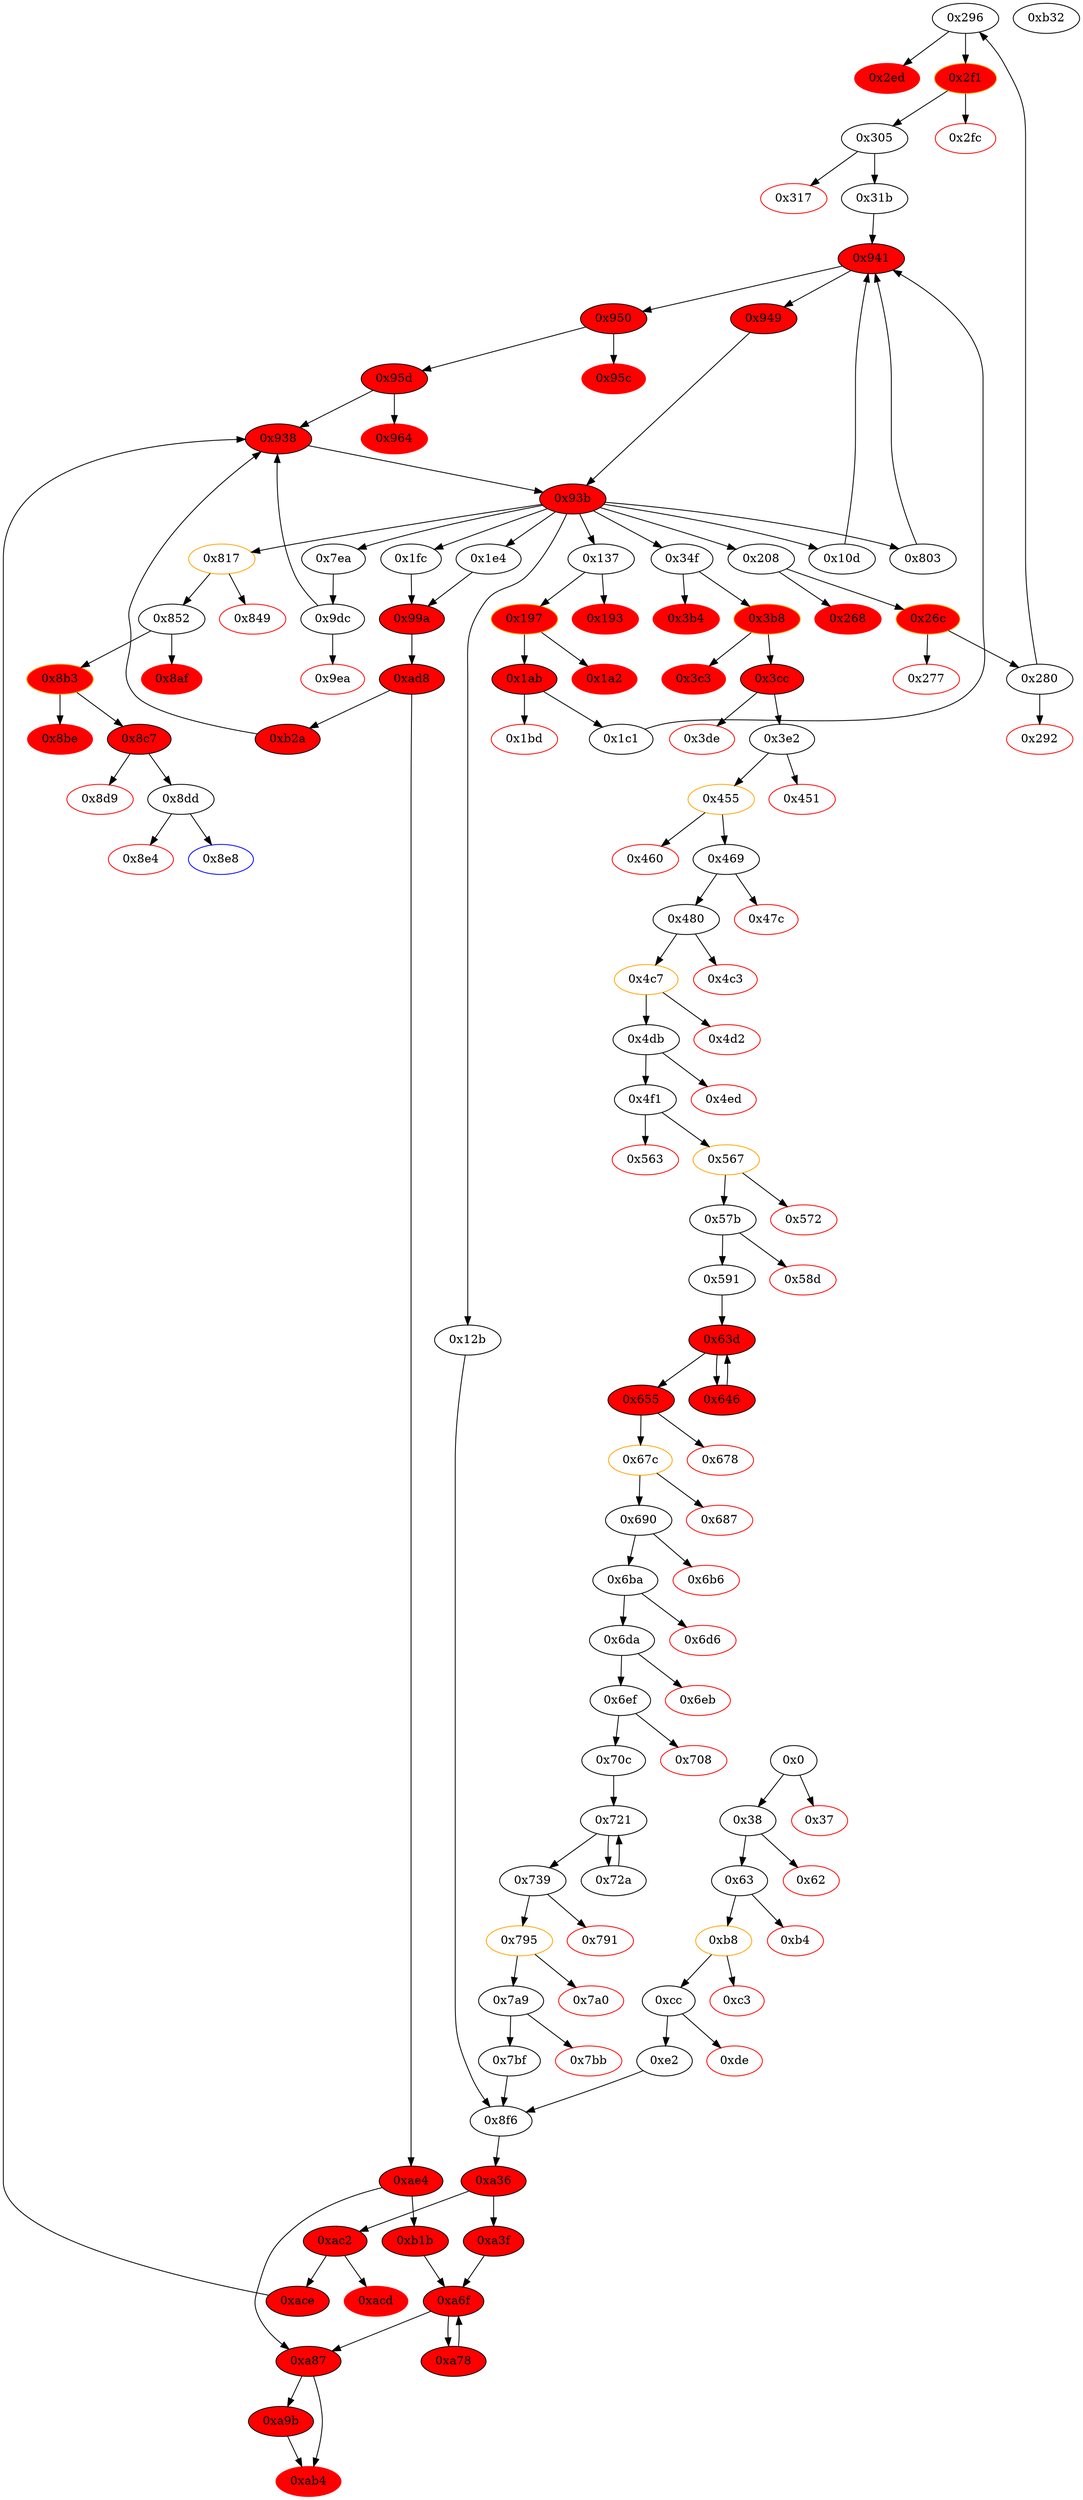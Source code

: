 strict digraph "" {
"0x296" [fillcolor=white, id="0x296", style=filled, tooltip="Block 0x296\n[0x296:0x2ec]\n---\nPredecessors: [0x280]\nSuccessors: [0x2ed, 0x2f1]\n---\n0x296 JUMPDEST\n0x297 POP\n0x298 POP\n0x299 PUSH1 0x6\n0x29b SLOAD\n0x29c PUSH1 0x2\n0x29e SLOAD\n0x29f PUSH1 0x40\n0x2a1 DUP1\n0x2a2 MLOAD\n0x2a3 PUSH4 0x95ea7b3\n0x2a8 PUSH1 0xe0\n0x2aa SHL\n0x2ab DUP2\n0x2ac MSTORE\n0x2ad PUSH1 0x1\n0x2af PUSH1 0x1\n0x2b1 PUSH1 0xa0\n0x2b3 SHL\n0x2b4 SUB\n0x2b5 SWAP3\n0x2b6 DUP4\n0x2b7 AND\n0x2b8 PUSH1 0x4\n0x2ba DUP3\n0x2bb ADD\n0x2bc MSTORE\n0x2bd PUSH1 0x24\n0x2bf DUP2\n0x2c0 ADD\n0x2c1 DUP8\n0x2c2 SWAP1\n0x2c3 MSTORE\n0x2c4 SWAP1\n0x2c5 MLOAD\n0x2c6 SWAP2\n0x2c7 SWAP1\n0x2c8 SWAP3\n0x2c9 AND\n0x2ca SWAP2\n0x2cb PUSH4 0x95ea7b3\n0x2d0 SWAP2\n0x2d1 PUSH1 0x44\n0x2d3 DUP1\n0x2d4 DUP4\n0x2d5 ADD\n0x2d6 SWAP3\n0x2d7 PUSH1 0x20\n0x2d9 SWAP3\n0x2da SWAP2\n0x2db SWAP1\n0x2dc DUP3\n0x2dd SWAP1\n0x2de SUB\n0x2df ADD\n0x2e0 DUP2\n0x2e1 PUSH1 0x0\n0x2e3 DUP8\n0x2e4 DUP1\n0x2e5 EXTCODESIZE\n0x2e6 ISZERO\n0x2e7 DUP1\n0x2e8 ISZERO\n0x2e9 PUSH2 0x2f1\n0x2ec JUMPI\n---\n0x296: JUMPDEST \n0x299: V234 = 0x6\n0x29b: V235 = S[0x6]\n0x29c: V236 = 0x2\n0x29e: V237 = S[0x2]\n0x29f: V238 = 0x40\n0x2a2: V239 = M[0x40]\n0x2a3: V240 = 0x95ea7b3\n0x2a8: V241 = 0xe0\n0x2aa: V242 = SHL 0xe0 0x95ea7b3\n0x2ac: M[V239] = 0x95ea7b300000000000000000000000000000000000000000000000000000000\n0x2ad: V243 = 0x1\n0x2af: V244 = 0x1\n0x2b1: V245 = 0xa0\n0x2b3: V246 = SHL 0xa0 0x1\n0x2b4: V247 = SUB 0x10000000000000000000000000000000000000000 0x1\n0x2b7: V248 = AND 0xffffffffffffffffffffffffffffffffffffffff V237\n0x2b8: V249 = 0x4\n0x2bb: V250 = ADD V239 0x4\n0x2bc: M[V250] = V248\n0x2bd: V251 = 0x24\n0x2c0: V252 = ADD V239 0x24\n0x2c3: M[V252] = S4\n0x2c5: V253 = M[0x40]\n0x2c9: V254 = AND V235 0xffffffffffffffffffffffffffffffffffffffff\n0x2cb: V255 = 0x95ea7b3\n0x2d1: V256 = 0x44\n0x2d5: V257 = ADD V239 0x44\n0x2d7: V258 = 0x20\n0x2de: V259 = SUB V239 V253\n0x2df: V260 = ADD V259 0x44\n0x2e1: V261 = 0x0\n0x2e5: V262 = EXTCODESIZE V254\n0x2e6: V263 = ISZERO V262\n0x2e8: V264 = ISZERO V263\n0x2e9: V265 = 0x2f1\n0x2ec: JUMPI 0x2f1 V264\n---\nEntry stack: [S14, S13, S12, S11, 0x80, S9, S8, S7, S6, S5, S4, S3, S2, V227, V228]\nStack pops: 5\nStack additions: [S4, S3, S2, V254, 0x95ea7b3, V257, 0x20, V253, V260, V253, 0x0, V254, V263]\nExit stack: [S14, S13, S12, S11, 0x80, S9, S8, S7, S6, S5, S4, S3, S2, V254, 0x95ea7b3, V257, 0x20, V253, V260, V253, 0x0, V254, V263]\n\nDef sites:\nS14: {}\nS13: {}\nS12: {}\nS11: {}\n0x80: {0x0.0x2}\nS9: {0x0.0x2, 0xe2.0xf6}\nS8: {0x0.0x2, 0xe2.0xf9, 0xe2.0xf6}\nS7: {0x0.0x2, 0xace_0xe2.0xacf, 0xe2.0xf6, 0xe2.0xf9, 0xace_0x12b.0xacf}\nS6: {0x0.0x2, 0x1c1.0x1c3, 0xe2.0xf9, 0xace_0xe2.0xacf, 0xe2.0xf6, 0xace_0x12b.0xacf}\nS5: {0xe2.0xf6, 0xace_0xe2.0xacf, 0xace_0x12b.0xacf}\nS4: {0x0.0x2, 0xe2.0xf9, 0x1e4.0x1e7}\nS3: {0xace_0x12b.0xacf, 0xe2.0xf6, 0x1e4.0x1e9, 0xace_0xe2.0xacf}\nS2: {0xb2a_0x1fc.0xb2f, 0xb2a_0x1e4.0xb2f}\nV227: {0x280.0x287}\nV228: {0x280.0x288}\n"];
"0x3b8" [color=orange, fillcolor=red, id="0x3b8", style=filled, tooltip="Block 0x3b8\n[0x3b8:0x3c2]\n---\nPredecessors: [0x34f]\nSuccessors: [0x3c3, 0x3cc]\n---\n0x3b8 JUMPDEST\n0x3b9 POP\n0x3ba GAS\n0x3bb STATICCALL\n0x3bc ISZERO\n0x3bd DUP1\n0x3be ISZERO\n0x3bf PUSH2 0x3cc\n0x3c2 JUMPI\n---\n0x3b8: JUMPDEST \n0x3ba: V345 = GAS\n0x3bb: V346 = STATICCALL V345 V320 V338 V339 V338 0x20\n0x3bc: V347 = ISZERO V346\n0x3be: V348 = ISZERO V347\n0x3bf: V349 = 0x3cc\n0x3c2: JUMPI 0x3cc V348\n---\nEntry stack: [S25, S24, S23, S22, 0x80, V92, V93, S18, S17, 0x208, S15, S14, S13, S12, S11, S10, S9, V320, 0xad615dec, V335, 0x20, V338, V339, V338, V320, V341]\nStack pops: 6\nStack additions: [V347]\nExit stack: [S25, S24, S23, S22, 0x80, V92, V93, S18, S17, 0x208, S15, S14, S13, S12, S11, S10, S9, V320, 0xad615dec, V335, V347]\n\nDef sites:\nS25: {}\nS24: {}\nS23: {}\nS22: {}\n0x80: {0x0.0x2}\nV92: {0xe2.0xf6}\nV93: {0xe2.0xf9}\nS18: {0xace_0xe2.0xacf, 0x7bf.0x7d3, 0xace_0x12b.0xacf}\nS17: {0x1e4.0x1e7, 0x7bf.0x7d6}\n0x208: {0x1e4.0x1e9}\nS15: {0x0.0x2, 0xb2a_0x1e4.0xb2f}\nS14: {0x0.0x2, 0x31b.0x32e, 0xe2.0xf6}\nS13: {0x0.0x2, 0x31b.0x330, 0xe2.0xf9, 0xe2.0xf6}\nS12: {0x0.0x2, 0xace_0x12b.0xacf, 0xe2.0xf9, 0xe2.0xf6, 0xace_0xe2.0xacf}\nS11: {0x31b.0x338, 0x591.0x597, 0x1c1.0x1c3, 0xe2.0xf6, 0xace_0x12b.0xacf, 0xe2.0xf9, 0xace_0xe2.0xacf}\nS10: {0x7bf.0x7d9, 0xace_0x12b.0xacf, 0xace_0xe2.0xacf, 0x7ea.0x7ed, 0x10d.0x110, 0x1c1.0x1ca, 0xe2.0xf9, 0xe2.0xfc, 0x1e4.0x1e7}\nS9: {0xace_0x7bf.0xacf, 0xace_0xe2.0xacf, 0xace_0x12b.0xacf}\nV320: {0x34f.0x36e}\n0xad615dec: {0x34f.0x36f}\nV335: {0x34f.0x39b}\n0x20: {0x34f.0x3a1}\nV338: {0x34f.0x3a5}\nV339: {0x34f.0x3a8}\nV338: {0x34f.0x3a5}\nV320: {0x34f.0x36e}\nV341: {0x34f.0x3ad}\n"];
"0x678" [color=red, fillcolor=white, id="0x678", style=filled, tooltip="Block 0x678\n[0x678:0x67b]\n---\nPredecessors: [0x655]\nSuccessors: []\n---\n0x678 PUSH1 0x0\n0x67a DUP1\n0x67b REVERT\n---\n0x678: V616 = 0x0\n0x67b: REVERT 0x0 0x0\n---\nEntry stack: [S19, V486, V483, S16, S15, S14, S13, S12, V525, V545, 0x7ff36ab5, S8, V607, 0x0, V610, V611, V610, S2, V545, V613]\nStack pops: 0\nStack additions: []\nExit stack: [S19, V486, V483, S16, S15, S14, S13, S12, V525, V545, 0x7ff36ab5, S8, V607, 0x0, V610, V611, V610, S2, V545, V613]\n\nDef sites:\nS19: {}\nV486: {0x4f1.0x528}\nV483: {0x4f1.0x51d}\nS16: {}\nS15: {}\nS14: {}\nS13: {}\nS12: {}\nV525: {0x591.0x597}\nV545: {0x591.0x5c3}\n0x7ff36ab5: {0x591.0x5c4}\nS8: {}\nV607: {0x655.0x65c}\n0x0: {0x655.0x664}\nV610: {0x655.0x668}\nV611: {0x655.0x66b}\nV610: {0x655.0x668}\nS2: {}\nV545: {0x591.0x5c3}\nV613: {0x655.0x671}\n"];
"0x1bd" [color=red, fillcolor=white, id="0x1bd", style=filled, tooltip="Block 0x1bd\n[0x1bd:0x1c0]\n---\nPredecessors: [0x1ab]\nSuccessors: []\n---\n0x1bd PUSH1 0x0\n0x1bf DUP1\n0x1c0 REVERT\n---\n0x1bd: V160 = 0x0\n0x1c0: REVERT 0x0 0x0\n---\nEntry stack: [S18, S17, S16, S15, 0x80, V92, V93, S11, S10, 0x208, S8, S7, S6, S5, S4, S3, 0x0, V154, V155]\nStack pops: 0\nStack additions: []\nExit stack: [S18, S17, S16, S15, 0x80, V92, V93, S11, S10, 0x208, S8, S7, S6, S5, S4, S3, 0x0, V154, V155]\n\nDef sites:\nS18: {}\nS17: {}\nS16: {}\nS15: {}\n0x80: {0x0.0x2}\nV92: {0xe2.0xf6}\nV93: {0xe2.0xf9}\nS11: {0xace_0xe2.0xacf, 0x7bf.0x7d3, 0xace_0x12b.0xacf}\nS10: {0x1e4.0x1e7, 0x7bf.0x7d6}\n0x208: {0x1e4.0x1e9}\nS8: {0x0.0x2, 0xb2a_0x1e4.0xb2f}\nS7: {0x0.0x2, 0x31b.0x32e, 0xe2.0xf6}\nS6: {0x0.0x2, 0x31b.0x330, 0xe2.0xf9, 0xe2.0xf6}\nS5: {0x0.0x2, 0xace_0x12b.0xacf, 0xe2.0xf9, 0xe2.0xf6, 0xace_0xe2.0xacf}\nS4: {0x31b.0x338, 0x591.0x597, 0x1c1.0x1c3, 0xe2.0xf6, 0xace_0x12b.0xacf, 0xe2.0xf9, 0xace_0xe2.0xacf}\nS3: {0xace_0x7bf.0xacf, 0xace_0xe2.0xacf, 0xace_0x12b.0xacf}\n0x0: {0x137.0x163}\nV154: {0x1ab.0x1b2}\nV155: {0x1ab.0x1b3}\n"];
"0x8be" [color=red, fillcolor=red, id="0x8be", style=filled, tooltip="Block 0x8be\n[0x8be:0x8c6]\n---\nPredecessors: [0x8b3]\nSuccessors: []\n---\n0x8be RETURNDATASIZE\n0x8bf PUSH1 0x0\n0x8c1 DUP1\n0x8c2 RETURNDATACOPY\n0x8c3 RETURNDATASIZE\n0x8c4 PUSH1 0x0\n0x8c6 REVERT\n---\n0x8be: V831 = RETURNDATASIZE\n0x8bf: V832 = 0x0\n0x8c2: RETURNDATACOPY 0x0 0x0 V831\n0x8c3: V833 = RETURNDATASIZE\n0x8c4: V834 = 0x0\n0x8c6: REVERT 0x0 V833\n---\nEntry stack: [S21, S20, S19, S18, 0x80, V92, V93, S14, 0x0, 0x208, S11, S10, S9, S8, S7, S6, S5, S4, V813, 0x23b872dd, V816, V828]\nStack pops: 0\nStack additions: []\nExit stack: [S21, S20, S19, S18, 0x80, V92, V93, S14, 0x0, 0x208, S11, S10, S9, S8, S7, S6, S5, S4, V813, 0x23b872dd, V816, V828]\n\nDef sites:\nS21: {}\nS20: {}\nS19: {}\nS18: {}\n0x80: {0x0.0x2}\nV92: {0xe2.0xf6}\nV93: {0xe2.0xf9}\nS14: {0xace_0xe2.0xacf, 0xace_0x12b.0xacf}\n0x0: {0x1e4.0x1e7}\n0x208: {0x1e4.0x1e9}\nS11: {0x0.0x2, 0xb2a_0x1e4.0xb2f}\nS10: {0x0.0x2, 0x31b.0x32e, 0xe2.0xf6}\nS9: {0x0.0x2, 0x31b.0x330, 0xe2.0xf6, 0xe2.0xf9}\nS8: {0xe2.0xf9, 0xace_0x12b.0xacf, 0xe2.0xf6, 0x0.0x2, 0xace_0xe2.0xacf}\nS7: {0x31b.0x338, 0xe2.0xf6, 0xe2.0xf9, 0x1c1.0x1c3, 0x0.0x2, 0xace_0x12b.0xacf, 0xace_0xe2.0xacf}\nS6: {0xace_0xe2.0xacf, 0xace_0x12b.0xacf, 0x1c1.0x1c3, 0x10d.0x110, 0x1c1.0x1ca, 0xe2.0xf6, 0xe2.0xf9, 0x1e4.0x1e7}\nS5: {0x1c1.0x1cd, 0x31b.0x33a, 0xace_0xe2.0xacf, 0x10d.0x112, 0xace_0x12b.0xacf}\nS4: {0x950_0x941_0x31b.0x953, 0x950_0x941_0x803.0x953, 0x949_0x803.0x94a, 0x950_0x941_0x10d.0x953, 0x950_0x941_0x1c1.0x953}\nV813: {0x852.0x88a}\n0x23b872dd: {0x852.0x88c}\nV816: {0x852.0x896}\nV828: {0x8b3.0x8b7}\n"];
"0x7a9" [fillcolor=white, id="0x7a9", style=filled, tooltip="Block 0x7a9\n[0x7a9:0x7ba]\n---\nPredecessors: [0x795]\nSuccessors: [0x7bb, 0x7bf]\n---\n0x7a9 JUMPDEST\n0x7aa POP\n0x7ab POP\n0x7ac POP\n0x7ad POP\n0x7ae PUSH1 0x40\n0x7b0 MLOAD\n0x7b1 RETURNDATASIZE\n0x7b2 PUSH1 0x60\n0x7b4 DUP2\n0x7b5 LT\n0x7b6 ISZERO\n0x7b7 PUSH2 0x7bf\n0x7ba JUMPI\n---\n0x7a9: JUMPDEST \n0x7ae: V732 = 0x40\n0x7b0: V733 = M[0x40]\n0x7b1: V734 = RETURNDATASIZE\n0x7b2: V735 = 0x60\n0x7b5: V736 = LT V734 0x60\n0x7b6: V737 = ISZERO V736\n0x7b7: V738 = 0x7bf\n0x7ba: JUMPI 0x7bf V737\n---\nEntry stack: [S12, V486, V483, S9, S8, S7, S6, S5, V525, V704, 0x902f1ac, V713, V725]\nStack pops: 4\nStack additions: [V733, V734]\nExit stack: [S12, V486, V483, S9, S8, S7, S6, S5, V525, V733, V734]\n\nDef sites:\nS12: {}\nV486: {0x4f1.0x528}\nV483: {0x4f1.0x51d}\nS9: {}\nS8: {}\nS7: {}\nS6: {}\nS5: {}\nV525: {0x591.0x597}\nV704: {0x739.0x766}\n0x902f1ac: {0x739.0x767}\nV713: {0x739.0x77d}\nV725: {0x795.0x799}\n"];
"0x47c" [color=red, fillcolor=white, id="0x47c", style=filled, tooltip="Block 0x47c\n[0x47c:0x47f]\n---\nPredecessors: [0x469]\nSuccessors: []\n---\n0x47c PUSH1 0x0\n0x47e DUP1\n0x47f REVERT\n---\n0x47c: V422 = 0x0\n0x47f: REVERT 0x0 0x0\n---\nEntry stack: [S8, S7, S6, S5, S4, S3, S2, V416, V417]\nStack pops: 0\nStack additions: []\nExit stack: [S8, S7, S6, S5, S4, S3, S2, V416, V417]\n\nDef sites:\nS8: {}\nS7: {}\nS6: {}\nS5: {}\nS4: {}\nS3: {}\nS2: {}\nV416: {0x469.0x471}\nV417: {0x469.0x472}\n"];
"0xb32" [fillcolor=white, id="0xb32", style=filled, tooltip="Block 0xb32\n[0xb32:0xb8a]\n---\nPredecessors: []\nSuccessors: []\n---\n0xb32 INVALID\n0xb33 MSTORE8\n0xb34 PUSH2 0x6665\n0xb37 MISSING 0x4d\n0xb38 PUSH2 0x7468\n0xb3b GASPRICE\n0xb3c SHA3\n0xb3d PUSH14 0x756c7469706c69636174696f6e20\n0xb4c PUSH16 0x766572666c6f77a265627a7a72315820\n0xb5d MISSING 0x5f\n0xb5e PUSH13 0xc9ea2556cb3cb3ebee97fd497a\n0xb6c DUP10\n0xb6d MISSING 0xd9\n0xb6e INVALID\n0xb6f SHL\n0xb70 MISSING 0x2e\n0xb71 SWAP5\n0xb72 MISSING 0xd9\n0xb73 BLOCKHASH\n0xb74 MISSING 0x5e\n0xb75 PUSH21 0x7c7545e827857864736f6c63430005110032\n---\n0xb32: INVALID \n0xb33: M8[S0] = S1\n0xb34: V1002 = 0x6665\n0xb37: MISSING 0x4d\n0xb38: V1003 = 0x7468\n0xb3b: V1004 = GASPRICE\n0xb3c: V1005 = SHA3 V1004 0x7468\n0xb3d: V1006 = 0x756c7469706c69636174696f6e20\n0xb4c: V1007 = 0x766572666c6f77a265627a7a72315820\n0xb5d: MISSING 0x5f\n0xb5e: V1008 = 0xc9ea2556cb3cb3ebee97fd497a\n0xb6d: MISSING 0xd9\n0xb6e: INVALID \n0xb6f: V1009 = SHL S0 S1\n0xb70: MISSING 0x2e\n0xb72: MISSING 0xd9\n0xb73: V1010 = BLOCKHASH S0\n0xb74: MISSING 0x5e\n0xb75: V1011 = 0x7c7545e827857864736f6c63430005110032\n---\nEntry stack: []\nStack pops: 0\nStack additions: [0x6665, 0x766572666c6f77a265627a7a72315820, 0x756c7469706c69636174696f6e20, V1005, S8, 0xc9ea2556cb3cb3ebee97fd497a, S0, S1, S2, S3, S4, S5, S6, S7, S8, V1009, S5, S1, S2, S3, S4, S0, V1010, 0x7c7545e827857864736f6c63430005110032]\nExit stack: []\n\nDef sites:\n"];
"0xae4" [fillcolor=red, id="0xae4", style=filled, tooltip="Block 0xae4\n[0xae4:0xb1a]\n---\nPredecessors: [0xad8]\nSuccessors: [0xa87, 0xb1b]\n---\n0xae4 PUSH1 0x40\n0xae6 MLOAD\n0xae7 PUSH3 0x461bcd\n0xaeb PUSH1 0xe5\n0xaed SHL\n0xaee DUP2\n0xaef MSTORE\n0xaf0 PUSH1 0x20\n0xaf2 PUSH1 0x4\n0xaf4 DUP3\n0xaf5 ADD\n0xaf6 DUP2\n0xaf7 DUP2\n0xaf8 MSTORE\n0xaf9 DUP4\n0xafa MLOAD\n0xafb PUSH1 0x24\n0xafd DUP5\n0xafe ADD\n0xaff MSTORE\n0xb00 DUP4\n0xb01 MLOAD\n0xb02 SWAP1\n0xb03 SWAP3\n0xb04 DUP4\n0xb05 SWAP3\n0xb06 PUSH1 0x44\n0xb08 SWAP1\n0xb09 SWAP2\n0xb0a ADD\n0xb0b SWAP2\n0xb0c SWAP1\n0xb0d DUP6\n0xb0e ADD\n0xb0f SWAP1\n0xb10 DUP1\n0xb11 DUP4\n0xb12 DUP4\n0xb13 PUSH1 0x0\n0xb15 DUP4\n0xb16 ISZERO\n0xb17 PUSH2 0xa87\n0xb1a JUMPI\n---\n0xae4: V977 = 0x40\n0xae6: V978 = M[0x40]\n0xae7: V979 = 0x461bcd\n0xaeb: V980 = 0xe5\n0xaed: V981 = SHL 0xe5 0x461bcd\n0xaef: M[V978] = 0x8c379a000000000000000000000000000000000000000000000000000000000\n0xaf0: V982 = 0x20\n0xaf2: V983 = 0x4\n0xaf5: V984 = ADD V978 0x4\n0xaf8: M[V984] = 0x20\n0xafa: V985 = M[S0]\n0xafb: V986 = 0x24\n0xafe: V987 = ADD V978 0x24\n0xaff: M[V987] = V985\n0xb01: V988 = M[S0]\n0xb06: V989 = 0x44\n0xb0a: V990 = ADD V978 0x44\n0xb0e: V991 = ADD S0 0x20\n0xb13: V992 = 0x0\n0xb16: V993 = ISZERO V988\n0xb17: V994 = 0xa87\n0xb1a: JUMPI 0xa87 V993\n---\nEntry stack: [S28, S27, S26, S25, 0x80, V92, V93, S21, 0x0, 0x208, S18, S17, S16, S15, S14, S13, S12, S11, S10, S9, S8, S7, 0x0, 0x938, S4, S3, S2, 0x0, S0]\nStack pops: 1\nStack additions: [S0, V984, V984, V990, V991, V988, V988, V990, V991, 0x0]\nExit stack: [S22, S21, S20, S19, S18, S17, S16, S15, S14, S13, S12, S11, S10, S9, S8, S7, 0x0, 0x938, S4, S3, S2, 0x0, S0, V984, V984, V990, V991, V988, V988, V990, V991, 0x0]\n\nDef sites:\nS28: {}\nS27: {}\nS26: {}\nS25: {}\n0x80: {0x0.0x2}\nV92: {0xe2.0xf6}\nV93: {0xe2.0xf9}\nS21: {0xace_0xe2.0xacf, 0xace_0x12b.0xacf}\n0x0: {0x1e4.0x1e7}\n0x208: {0x1e4.0x1e9}\nS18: {0x0.0x2, 0xb2a_0x1e4.0xb2f}\nS17: {0x0.0x2, 0x31b.0x32e, 0xe2.0xf6}\nS16: {0x0.0x2, 0x31b.0x330, 0xe2.0xf9, 0xe2.0xf6}\nS15: {0xe2.0xf6, 0xace_0xe2.0xacf, 0xe2.0xf9, 0x0.0x2, 0xace_0x12b.0xacf}\nS14: {0x31b.0x338, 0x0.0x2, 0x1c1.0x1c3, 0xe2.0xf6, 0xace_0x12b.0xacf, 0xe2.0xf9, 0xace_0xe2.0xacf}\nS13: {0xe2.0xf9, 0xace_0x12b.0xacf, 0xe2.0xf6, 0x0.0x2, 0xace_0xe2.0xacf}\nS12: {0xe2.0xf6, 0x1c1.0x1c3, 0x0.0x2, 0xace_0x12b.0xacf, 0xe2.0xf9, 0x1e4.0x1e7, 0xace_0xe2.0xacf}\nS11: {0xace_0x12b.0xacf, 0xe2.0xf6, 0x1e4.0x1e9, 0xace_0xe2.0xacf}\nS10: {0x0.0x2, 0xace_0xe2.0xacf, 0xe2.0xf9, 0x1e4.0x1e7, 0xace_0x12b.0xacf}\nS9: {0xe2.0xf6, 0xace_0x12b.0xacf, 0x1e4.0x1ed, 0x1e4.0x1e9, 0xace_0xe2.0xacf}\nS8: {0xb2a_0x1e4.0xb2f, 0xb2a_0x1fc.0xb2f, 0x1e4.0x1f0}\nS7: {0xe2.0xf9, 0x0.0x2, 0xace_0xe2.0xacf, 0xe2.0xf6, 0x1e4.0x1e7, 0xace_0x12b.0xacf}\n0x0: {0x99a_0x1fc.0x99b, 0x99a_0x1e4.0x99b}\n0x938: {0x99a_0x1fc.0x99d, 0x99a_0x1e4.0x99d}\nS4: {0xb2a_0x1e4.0xb2f, 0xb2a_0x1fc.0xb2f, 0x1e4.0x1f0}\nS3: {0xe2.0xf9, 0x0.0x2, 0xace_0xe2.0xacf, 0xe2.0xf6, 0x1e4.0x1e7, 0xace_0x12b.0xacf}\nS2: {0x99a_0x1fc.0x9a4, 0x99a_0x1e4.0x9a4}\n0x0: {0xad8.0xad9}\nS0: {0x99a_0x1fc.0x9a4, 0x99a_0x1e4.0x9a4}\n"];
"0x708" [color=red, fillcolor=white, id="0x708", style=filled, tooltip="Block 0x708\n[0x708:0x70b]\n---\nPredecessors: [0x6ef]\nSuccessors: []\n---\n0x708 PUSH1 0x0\n0x70a DUP1\n0x70b REVERT\n---\n0x708: V669 = 0x0\n0x70b: REVERT 0x0 0x0\n---\nEntry stack: [S16, V486, V483, S13, S12, S11, S10, S9, V525, V646, V643, V627, V627, V652, V646, V654, V659]\nStack pops: 0\nStack additions: []\nExit stack: [S16, V486, V483, S13, S12, S11, S10, S9, V525, V646, V643, V627, V627, V652, V646, V654, V659]\n\nDef sites:\nS16: {}\nV486: {0x4f1.0x528}\nV483: {0x4f1.0x51d}\nS13: {}\nS12: {}\nS11: {}\nS10: {}\nS9: {}\nV525: {0x591.0x597}\nV646: {0x6ba.0x6c3}\nV643: {0x6ba.0x6bc}\nV627: {0x690.0x698}\nV627: {0x690.0x698}\nV652: {0x6da.0x6dd}\nV646: {0x6ba.0x6c3}\nV654: {0x6da.0x6e2}\nV659: {0x6ef.0x6f1}\n"];
"0xb8" [color=orange, fillcolor=white, id="0xb8", style=filled, tooltip="Block 0xb8\n[0xb8:0xc2]\n---\nPredecessors: [0x63]\nSuccessors: [0xc3, 0xcc]\n---\n0xb8 JUMPDEST\n0xb9 POP\n0xba GAS\n0xbb STATICCALL\n0xbc ISZERO\n0xbd DUP1\n0xbe ISZERO\n0xbf PUSH2 0xcc\n0xc2 JUMPI\n---\n0xb8: JUMPDEST \n0xba: V66 = GAS\n0xbb: V67 = STATICCALL V66 V54 V52 V60 V52 0x60\n0xbc: V68 = ISZERO V67\n0xbe: V69 = ISZERO V68\n0xbf: V70 = 0xcc\n0xc2: JUMPI 0xcc V69\n---\nEntry stack: [0x80, 0x0, 0x0, V54, 0x902f1ac, V57, 0x60, V52, V60, V52, V54, V62]\nStack pops: 6\nStack additions: [V68]\nExit stack: [0x80, 0x0, 0x0, V54, 0x902f1ac, V57, V68]\n\nDef sites:\n0x80: {0x0.0x2}\n0x0: {0x63.0x8d}\n0x0: {0x63.0x8d}\nV54: {0x63.0x92}\n0x902f1ac: {0x63.0x94}\nV57: {0x63.0x9e}\n0x60: {0x63.0xa0}\nV52: {0x63.0x8c}\nV60: {0x63.0xa8}\nV52: {0x63.0x8c}\nV54: {0x63.0x92}\nV62: {0x63.0xad}\n"];
"0x803" [fillcolor=white, id="0x803", style=filled, tooltip="Block 0x803\n[0x803:0x816]\n---\nPredecessors: [0x93b]\nSuccessors: [0x941]\n---\n0x803 JUMPDEST\n0x804 SWAP1\n0x805 POP\n0x806 PUSH1 0x0\n0x808 PUSH2 0x817\n0x80b CALLVALUE\n0x80c DUP4\n0x80d PUSH4 0xffffffff\n0x812 PUSH2 0x941\n0x815 AND\n0x816 JUMP\n---\n0x803: JUMPDEST \n0x806: V763 = 0x0\n0x808: V764 = 0x817\n0x80b: V765 = CALLVALUE\n0x80d: V766 = 0xffffffff\n0x812: V767 = 0x941\n0x815: V768 = AND 0x941 0xffffffff\n0x816: JUMP 0x941\n---\nEntry stack: [S19, S18, S17, S16, 0x80, S14, S13, S12, S11, S10, S9, S8, S7, S6, S5, S4, S3, S2, S1, S0]\nStack pops: 2\nStack additions: [S0, 0x0, 0x817, V765, S0]\nExit stack: [S16, S15, S14, S13, S12, S11, S10, S9, S8, S7, S6, S5, S4, S3, S2, S0, 0x0, 0x817, V765, S0]\n\nDef sites:\nS19: {}\nS18: {}\nS17: {}\nS16: {}\n0x80: {0x0.0x2}\nS14: {0x0.0x2, 0xe2.0xf6}\nS13: {0xe2.0xf6, 0xe2.0xf9, 0x0.0x2}\nS12: {0xe2.0xf9, 0x7bf.0x7d3, 0x0.0x2, 0xace_0xe2.0xacf, 0xe2.0xf6, 0xace_0x12b.0xacf}\nS11: {0xe2.0xf6, 0x7bf.0x7d6, 0xe2.0xf9, 0xace_0x12b.0xacf, 0x1e4.0x1e7, 0xace_0xe2.0xacf}\nS10: {0xe2.0xf9, 0x0.0x2, 0xace_0xe2.0xacf, 0x1e4.0x1e7, 0x1e4.0x1e9, 0xace_0x12b.0xacf}\nS9: {0x7bf.0x7d3, 0xace_0x12b.0xacf, 0x1e4.0x1e9, 0xace_0xe2.0xacf, 0x0.0x2, 0xe2.0xf6, 0xb2a_0x1e4.0xb2f, 0x1e4.0x1e7}\nS8: {0x31b.0x32e, 0xe2.0xf9, 0x7bf.0x7d6, 0x1e4.0x1e7, 0xb2a_0x1fc.0xb2f, 0x0.0x2, 0xe2.0xf6, 0xb2a_0x1e4.0xb2f, 0x1e4.0x1e9}\nS7: {0x31b.0x330, 0x31b.0x32e, 0xe2.0xf9, 0xace_0x12b.0xacf, 0xace_0xe2.0xacf, 0x0.0x2, 0xe2.0xf6, 0xb2a_0x1e4.0xb2f, 0x1e4.0x1e9}\nS6: {0x31b.0x32e, 0x31b.0x330, 0xe2.0xf6, 0xace_0x12b.0xacf, 0xace_0xe2.0xacf, 0x1c1.0x1c3, 0x0.0x2, 0xe2.0xf9, 0xb2a_0x1e4.0xb2f}\nS5: {0x31b.0x338, 0x31b.0x330, 0x31b.0x32e, 0x591.0x597, 0xace_0xe2.0xacf, 0xace_0x12b.0xacf, 0x0.0x2, 0x1c1.0x1c3, 0xe2.0xf6, 0xe2.0xf9}\nS4: {0x31b.0x338, 0x31b.0x330, 0xe2.0xf6, 0xace_0xe2.0xacf, 0xace_0x7bf.0xacf, 0xace_0x12b.0xacf, 0x1c1.0x1c3, 0x0.0x2, 0xe2.0xf9}\nS3: {0x31b.0x338, 0xace_0x12b.0xacf, 0xace_0xe2.0xacf, 0x1c1.0x1ca, 0x7ea.0x7ed, 0x10d.0x110, 0x0.0x2, 0x1c1.0x1c3, 0xe2.0xf9, 0xe2.0xf6, 0x1e4.0x1e7}\nS2: {0x31b.0x33a, 0x31b.0x338, 0x591.0x597, 0xace_0x12b.0xacf, 0xace_0xe2.0xacf, 0x1c1.0x1c3, 0x7ea.0x7ef, 0x10d.0x112, 0x1c1.0x1cd, 0xe2.0xf6, 0xe2.0xf9, 0x1e4.0x1e9}\nS1: {0x31b.0x33d, 0x7bf.0x7d9, 0xace_0x12b.0xacf, 0xace_0xe2.0xacf, 0x1c1.0x1ca, 0x7ea.0x7f2, 0x10d.0x115, 0x7ea.0x7ed, 0x10d.0x110, 0x0.0x2, 0x1c1.0x1d1, 0xe2.0xf9, 0x803.0x806, 0xe2.0xfc, 0x1e4.0x1e7}\nS0: {0x9dc.0x9e1, 0xace_0x7bf.0xacf, 0xace_0xe2.0xacf, 0xace_0x12b.0xacf, 0xb2a_0x1fc.0xb2f, 0x949_0x31b.0x94a, 0x950_0x941_0x31b.0x953, 0x950_0x941_0x803.0x953, 0x950_0x941_0x10d.0x953, 0x950_0x941_0x1c1.0x953, 0x949_0x1c1.0x94a, 0x949_0x803.0x94a, 0xb2a_0x1e4.0xb2f, 0x949_0x10d.0x94a}\n"];
"0x72a" [fillcolor=white, id="0x72a", style=filled, tooltip="Block 0x72a\n[0x72a:0x738]\n---\nPredecessors: [0x721]\nSuccessors: [0x721]\n---\n0x72a DUP2\n0x72b DUP2\n0x72c ADD\n0x72d MLOAD\n0x72e DUP4\n0x72f DUP3\n0x730 ADD\n0x731 MSTORE\n0x732 PUSH1 0x20\n0x734 ADD\n0x735 PUSH2 0x721\n0x738 JUMP\n---\n0x72c: V679 = ADD S0 V673\n0x72d: V680 = M[V679]\n0x730: V681 = ADD S0 V672\n0x731: M[V681] = V680\n0x732: V682 = 0x20\n0x734: V683 = ADD 0x20 S0\n0x735: V684 = 0x721\n0x738: JUMP 0x721\n---\nEntry stack: [S19, V486, V483, S16, S15, S14, S13, S12, V525, V646, V643, V627, V627, V672, V673, V674, V674, V672, V673, S0]\nStack pops: 3\nStack additions: [S2, S1, V683]\nExit stack: [S19, V486, V483, S16, S15, S14, S13, S12, V525, V646, V643, V627, V627, V672, V673, V674, V674, V672, V673, V683]\n\nDef sites:\nS19: {}\nV486: {0x4f1.0x528}\nV483: {0x4f1.0x51d}\nS16: {}\nS15: {}\nS14: {}\nS13: {}\nS12: {}\nV525: {0x591.0x597}\nV646: {0x6ba.0x6c3}\nV643: {0x6ba.0x6bc}\nV627: {0x690.0x698}\nV627: {0x690.0x698}\nV672: {0x70c.0x716}\nV673: {0x70c.0x719}\nV674: {0x70c.0x71b}\nV674: {0x70c.0x71b}\nV672: {0x70c.0x716}\nV673: {0x70c.0x719}\nS0: {0x72a.0x734, 0x70c.0x71f}\n"];
"0xa36" [fillcolor=red, id="0xa36", style=filled, tooltip="Block 0xa36\n[0xa36:0xa3e]\n---\nPredecessors: [0x8f6]\nSuccessors: [0xa3f, 0xac2]\n---\n0xa36 JUMPDEST\n0xa37 PUSH1 0x0\n0xa39 DUP2\n0xa3a DUP4\n0xa3b PUSH2 0xac2\n0xa3e JUMPI\n---\n0xa36: JUMPDEST \n0xa37: V922 = 0x0\n0xa3b: V923 = 0xac2\n0xa3e: JUMPI 0xac2 S1\n---\nEntry stack: [S24, S23, S22, S21, 0x80, S19, S18, S17, S16, S15, S14, S13, S12, S11, S10, S9, S8, S7, S6, S5, 0x0, 0x938, S2, S1, V849]\nStack pops: 2\nStack additions: [S1, S0, 0x0, S0]\nExit stack: [S24, S23, S22, S21, 0x80, S19, S18, S17, S16, S15, S14, S13, S12, S11, S10, S9, S8, S7, S6, S5, 0x0, 0x938, S2, S1, V849, 0x0, V849]\n\nDef sites:\nS24: {}\nS23: {}\nS22: {}\nS21: {}\n0x80: {0x0.0x2}\nS19: {0x0.0x2, 0xe2.0xf6}\nS18: {0xe2.0xf6, 0xe2.0xf9, 0x0.0x2}\nS17: {0xe2.0xf9, 0xe2.0xf6, 0x7bf.0x7d3, 0x0.0x2, 0xace_0x12b.0xacf, 0xace_0xe2.0xacf}\nS16: {0xe2.0xf9, 0x7bf.0x7d6, 0x7bf.0x7d3, 0xe2.0xf6, 0xace_0x12b.0xacf, 0x1e4.0x1e7, 0xace_0xe2.0xacf}\nS15: {0x7bf.0x7d6, 0x0.0x2, 0xace_0x12b.0xacf, 0xe2.0xf9, 0x1e4.0x1e9, 0x1e4.0x1e7, 0xace_0xe2.0xacf}\nS14: {0x7bf.0x7d3, 0xace_0x12b.0xacf, 0x1e4.0x1e7, 0xace_0xe2.0xacf, 0x0.0x2, 0xe2.0xf6, 0xb2a_0x1e4.0xb2f, 0x1e4.0x1e9}\nS13: {0x31b.0x32e, 0xe2.0xf9, 0x7bf.0x7d6, 0x1e4.0x1e7, 0xb2a_0x1fc.0xb2f, 0x0.0x2, 0xe2.0xf6, 0xb2a_0x1e4.0xb2f, 0x1e4.0x1e9}\nS12: {0x31b.0x330, 0x31b.0x32e, 0xe2.0xf6, 0xace_0x12b.0xacf, 0xace_0xe2.0xacf, 0x0.0x2, 0xe2.0xf9, 0xb2a_0x1e4.0xb2f, 0x1e4.0x1e9}\nS11: {0x31b.0x330, 0x31b.0x32e, 0xe2.0xf9, 0xace_0xe2.0xacf, 0xace_0x12b.0xacf, 0x1c1.0x1c3, 0x0.0x2, 0xe2.0xf6, 0xb2a_0x1e4.0xb2f}\nS10: {0x31b.0x338, 0x31b.0x330, 0x31b.0x32e, 0xe2.0xf9, 0x591.0x597, 0xace_0xe2.0xacf, 0xace_0x12b.0xacf, 0x1c1.0x1c3, 0x0.0x2, 0xe2.0xf6}\nS9: {0x31b.0x338, 0x31b.0x330, 0x591.0x597, 0xace_0x12b.0xacf, 0xace_0x7bf.0xacf, 0xace_0xe2.0xacf, 0x0.0x2, 0x1c1.0x1c3, 0xe2.0xf6, 0xe2.0xf9}\nS8: {0x31b.0x338, 0xe2.0xf6, 0xe2.0xf9, 0x7bf.0x7d9, 0xace_0x12b.0xacf, 0xace_0xe2.0xacf, 0x1c1.0x1ca, 0x7ea.0x7ed, 0x10d.0x110, 0x1c1.0x1c3, 0x0.0x2, 0xe2.0xfc, 0x1e4.0x1e7}\nS7: {0x31b.0x33a, 0x31b.0x338, 0xe2.0xf9, 0x7bf.0x7db, 0x591.0x597, 0xace_0xe2.0xacf, 0xace_0x12b.0xacf, 0x1c1.0x1cd, 0x7ea.0x7ef, 0x10d.0x112, 0x1c1.0x1c3, 0xe2.0xf6, 0xe2.0xfe, 0x1e4.0x1e9}\nS6: {0x9dc.0x9e1, 0x949_0x1c1.0x94a, 0x949_0x803.0x94a, 0x949_0x10d.0x94a, 0x949_0x31b.0x94a, 0xb2a_0x1fc.0xb2f, 0xb2a_0x1e4.0xb2f, 0x7bf.0x7d3, 0xace_0xe2.0xacf, 0xace_0x12b.0xacf, 0xace_0x7bf.0xacf, 0x950_0x941_0x10d.0x953, 0x950_0x941_0x803.0x953, 0x950_0x941_0x1c1.0x953, 0x950_0x941_0x31b.0x953, 0xe2.0xf6}\nS5: {0x31b.0x33d, 0x10d.0x115, 0x10d.0x110, 0x1c1.0x1d1, 0x1c1.0x1ca, 0x0.0x2, 0x803.0x806, 0x7bf.0x7d9, 0x7bf.0x7d6, 0xace_0x12b.0xacf, 0xace_0xe2.0xacf, 0x7ea.0x7f2, 0x7ea.0x7ed, 0xe2.0xfc, 0xe2.0xf9, 0x1e4.0x1e7}\n0x0: {0x8f6.0x8f7}\n0x938: {0x8f6.0x8f9}\nS2: {0x9dc.0x9e1, 0x949_0x1c1.0x94a, 0x949_0x803.0x94a, 0x949_0x10d.0x94a, 0x949_0x31b.0x94a, 0xb2a_0x1fc.0xb2f, 0xb2a_0x1e4.0xb2f, 0x7bf.0x7d3, 0xace_0xe2.0xacf, 0xace_0x12b.0xacf, 0xace_0x7bf.0xacf, 0x950_0x941_0x10d.0x953, 0x950_0x941_0x803.0x953, 0x950_0x941_0x1c1.0x953, 0x950_0x941_0x31b.0x953, 0xe2.0xf6}\nS1: {0x31b.0x33d, 0x10d.0x115, 0x10d.0x110, 0x1c1.0x1d1, 0x1c1.0x1ca, 0x0.0x2, 0x803.0x806, 0x7bf.0x7d9, 0x7bf.0x7d6, 0xace_0x12b.0xacf, 0xace_0xe2.0xacf, 0x7ea.0x7f2, 0x7ea.0x7ed, 0xe2.0xfc, 0xe2.0xf9, 0x1e4.0x1e7}\nV849: {0x8f6.0x900}\n"];
"0x572" [color=red, fillcolor=white, id="0x572", style=filled, tooltip="Block 0x572\n[0x572:0x57a]\n---\nPredecessors: [0x567]\nSuccessors: []\n---\n0x572 RETURNDATASIZE\n0x573 PUSH1 0x0\n0x575 DUP1\n0x576 RETURNDATACOPY\n0x577 RETURNDATASIZE\n0x578 PUSH1 0x0\n0x57a REVERT\n---\n0x572: V512 = RETURNDATASIZE\n0x573: V513 = 0x0\n0x576: RETURNDATACOPY 0x0 0x0 V512\n0x577: V514 = RETURNDATASIZE\n0x578: V515 = 0x0\n0x57a: REVERT 0x0 V514\n---\nEntry stack: [V486, V483, S9, S8, S7, S6, S5, 0x0, V496, 0x54d50d4, V499, V509]\nStack pops: 0\nStack additions: []\nExit stack: [V486, V483, S9, S8, S7, S6, S5, 0x0, V496, 0x54d50d4, V499, V509]\n\nDef sites:\nV486: {0x4f1.0x528}\nV483: {0x4f1.0x51d}\nS9: {}\nS8: {}\nS7: {}\nS6: {}\nS5: {}\n0x0: {0x4f1.0x538}\nV496: {0x4f1.0x545}\n0x54d50d4: {0x4f1.0x547}\nV499: {0x4f1.0x551}\nV509: {0x567.0x56b}\n"];
"0x62" [color=red, fillcolor=white, id="0x62", style=filled, tooltip="Block 0x62\n[0x62:0x62]\n---\nPredecessors: [0x38]\nSuccessors: []\n---\n0x62 INVALID\n---\n0x62: INVALID \n---\nEntry stack: [0x80, V31, 0x80, 0x1]\nStack pops: 0\nStack additions: []\nExit stack: [0x80, V31, 0x80, 0x1]\n\nDef sites:\n0x80: {0x0.0x2}\nV31: {0x38.0x55}\n0x80: {0x0.0x2}\n0x1: {0x38.0x59}\n"];
"0xa87" [fillcolor=red, id="0xa87", style=filled, tooltip="Block 0xa87\n[0xa87:0xa9a]\n---\nPredecessors: [0xa6f, 0xae4]\nSuccessors: [0xa9b, 0xab4]\n---\n0xa87 JUMPDEST\n0xa88 POP\n0xa89 POP\n0xa8a POP\n0xa8b POP\n0xa8c SWAP1\n0xa8d POP\n0xa8e SWAP1\n0xa8f DUP2\n0xa90 ADD\n0xa91 SWAP1\n0xa92 PUSH1 0x1f\n0xa94 AND\n0xa95 DUP1\n0xa96 ISZERO\n0xa97 PUSH2 0xab4\n0xa9a JUMPI\n---\n0xa87: JUMPDEST \n0xa90: V950 = ADD S4 S6\n0xa92: V951 = 0x1f\n0xa94: V952 = AND 0x1f S4\n0xa96: V953 = ISZERO V952\n0xa97: V954 = 0xab4\n0xa9a: JUMPI 0xab4 V953\n---\nEntry stack: [S34, S33, S32, S31, 0x80, V92, V93, S27, S26, S25, S24, S23, S22, S21, S20, S19, S18, S17, S16, 0x0, 0x938, S13, S12, S11, 0x0, S9, S8, S7, S6, S5, S4, S3, S2, S1, S0]\nStack pops: 7\nStack additions: [V950, V952]\nExit stack: [S34, S33, S32, S31, 0x80, V92, V93, S27, S26, S25, S24, S23, S22, S21, S20, S19, S18, S17, S16, 0x0, 0x938, S13, S12, S11, 0x0, S9, S8, S7, V950, V952]\n\nDef sites:\nS34: {}\nS33: {}\nS32: {}\nS31: {}\n0x80: {0x0.0x2}\nV92: {0xe2.0xf6}\nV93: {0xe2.0xf9}\nS27: {0x0.0x2, 0xace_0xe2.0xacf, 0x7bf.0x7d3, 0xace_0x12b.0xacf}\nS26: {0x0.0x2, 0xe2.0xf6, 0x1e4.0x1e7, 0x7bf.0x7d6}\nS25: {0x0.0x2, 0xe2.0xf6, 0xe2.0xf9, 0x1e4.0x1e9}\nS24: {0xe2.0xf6, 0x0.0x2, 0xace_0xe2.0xacf, 0xe2.0xf9, 0xb2a_0x1e4.0xb2f, 0xace_0x12b.0xacf}\nS23: {0x31b.0x32e, 0xe2.0xf6, 0x1c1.0x1c3, 0x0.0x2, 0xace_0x12b.0xacf, 0xe2.0xf9, 0xace_0xe2.0xacf}\nS22: {0x31b.0x330, 0xe2.0xf9, 0x0.0x2, 0xace_0x12b.0xacf, 0xe2.0xf6, 0xace_0xe2.0xacf}\nS21: {0xe2.0xf9, 0x0.0x2, 0xace_0xe2.0xacf, 0xe2.0xf6, 0x1e4.0x1e7, 0xace_0x12b.0xacf}\nS20: {0x31b.0x338, 0x591.0x597, 0xace_0x12b.0xacf, 0xace_0xe2.0xacf, 0x1c1.0x1c3, 0xe2.0xf9, 0xe2.0xf6, 0x1e4.0x1e9}\nS19: {0x7bf.0x7d9, 0xace_0x12b.0xacf, 0xace_0xe2.0xacf, 0x7ea.0x7ed, 0x10d.0x110, 0x1c1.0x1ca, 0xe2.0xf9, 0xe2.0xfc, 0x1e4.0x1e7}\nS18: {0x31b.0x33a, 0x7bf.0x7db, 0xace_0x12b.0xacf, 0xace_0xe2.0xacf, 0x1e4.0x1ed, 0x7ea.0x7ef, 0x10d.0x112, 0x1c1.0x1cd, 0xe2.0xfe, 0x1e4.0x1e9}\nS17: {0x9dc.0x9e1, 0x7bf.0x7d3, 0xb2a_0x1e4.0xb2f, 0x949_0x1c1.0x94a, 0x949_0x31b.0x94a, 0x949_0x10d.0x94a, 0x950_0x941_0x10d.0x953, 0x950_0x941_0x803.0x953, 0x950_0x941_0x1c1.0x953, 0xe2.0xf6, 0xb2a_0x1fc.0xb2f, 0x1e4.0x1f0}\nS16: {0x31b.0x33d, 0xe2.0xf9, 0x7bf.0x7d6, 0xace_0xe2.0xacf, 0xace_0x12b.0xacf, 0x7ea.0x7f2, 0x10d.0x115, 0x1c1.0x1d1, 0x0.0x2, 0x803.0x806, 0xe2.0xf6, 0x1e4.0x1e7}\n0x0: {0x8f6_0xe2.0x8f7, 0x8f6_0x12b.0x8f7, 0x99a_0x1e4.0x99b, 0x99a_0x1fc.0x99b, 0x8f6_0x7bf.0x8f7}\n0x938: {0x99a_0x1e4.0x99d, 0x8f6_0xe2.0x8f9, 0x8f6_0x12b.0x8f9, 0x8f6_0x7bf.0x8f9, 0x99a_0x1fc.0x99d}\nS13: {0x9dc.0x9e1, 0x7bf.0x7d3, 0xb2a_0x1e4.0xb2f, 0x949_0x1c1.0x94a, 0x949_0x31b.0x94a, 0x949_0x10d.0x94a, 0x950_0x941_0x10d.0x953, 0x950_0x941_0x803.0x953, 0x950_0x941_0x1c1.0x953, 0xe2.0xf6, 0xb2a_0x1fc.0xb2f, 0x1e4.0x1f0}\nS12: {0x31b.0x33d, 0xe2.0xf9, 0x7bf.0x7d6, 0xace_0xe2.0xacf, 0xace_0x12b.0xacf, 0x7ea.0x7f2, 0x10d.0x115, 0x1c1.0x1d1, 0x0.0x2, 0x803.0x806, 0xe2.0xf6, 0x1e4.0x1e7}\nS11: {0x99a_0x1fc.0x9a4, 0x99a_0x1e4.0x9a4, 0x8f6_0xe2.0x900, 0x8f6_0x12b.0x900, 0x8f6_0x7bf.0x900}\n0x0: {0xa36_0xe2.0xa37, 0xad8_0x1e4.0xad9, 0xa36_0x12b.0xa37, 0xa36_0x7bf.0xa37, 0xad8_0x1fc.0xad9, 0xa36.0xa37}\nS9: {0x99a_0x1fc.0x9a4, 0x99a_0x1e4.0x9a4, 0x8f6_0xe2.0x900, 0x8f6_0x12b.0x900, 0x8f6_0x7bf.0x900}\nS8: {0xae4.0xaf5, 0xa3f.0xa4d}\nS7: {0xae4.0xaf5, 0xa3f.0xa4d}\nS6: {0xae4.0xb0a, 0xa3f.0xa60}\nS5: {0xae4.0xb0e, 0xa3f.0xa68}\nS4: {0xae4.0xb01, 0xa3f.0xa64}\nS3: {0xae4.0xb01, 0xa3f.0xa64}\nS2: {0xae4.0xb0a, 0xa3f.0xa60}\nS1: {0xae4.0xb0e, 0xa3f.0xa68}\nS0: {0xa78.0xa82, 0xb1b.0xb25, 0xae4.0xb13, 0xa3f.0xa6d}\n"];
"0xacd" [color=red, fillcolor=red, id="0xacd", style=filled, tooltip="Block 0xacd\n[0xacd:0xacd]\n---\nPredecessors: [0xac2]\nSuccessors: []\n---\n0xacd INVALID\n---\n0xacd: INVALID \n---\nEntry stack: [S27, S26, S25, S24, 0x80, V92, V93, S20, S19, 0x208, S17, S16, S15, S14, S13, S12, S11, S10, S9, 0x0, 0x938, S6, S5, S4, 0x0, 0x0, S1, S0]\nStack pops: 0\nStack additions: []\nExit stack: [S27, S26, S25, S24, 0x80, V92, V93, S20, S19, 0x208, S17, S16, S15, S14, S13, S12, S11, S10, S9, 0x0, 0x938, S6, S5, S4, 0x0, 0x0, S1, S0]\n\nDef sites:\nS27: {}\nS26: {}\nS25: {}\nS24: {}\n0x80: {0x0.0x2}\nV92: {0xe2.0xf6}\nV93: {0xe2.0xf9}\nS20: {0xace_0xe2.0xacf, 0x7bf.0x7d3, 0xace_0x12b.0xacf}\nS19: {0x1e4.0x1e7, 0x7bf.0x7d6}\n0x208: {0x1e4.0x1e9}\nS17: {0x0.0x2, 0xb2a_0x1e4.0xb2f}\nS16: {0x0.0x2, 0x31b.0x32e, 0xe2.0xf6}\nS15: {0x0.0x2, 0x31b.0x330, 0xe2.0xf9, 0xe2.0xf6}\nS14: {0x0.0x2, 0xace_0x12b.0xacf, 0xe2.0xf9, 0xe2.0xf6, 0xace_0xe2.0xacf}\nS13: {0x31b.0x338, 0x591.0x597, 0x1c1.0x1c3, 0xe2.0xf6, 0xace_0x12b.0xacf, 0xe2.0xf9, 0xace_0xe2.0xacf}\nS12: {0x7bf.0x7d9, 0xace_0x12b.0xacf, 0xace_0xe2.0xacf, 0x7ea.0x7ed, 0x10d.0x110, 0x1c1.0x1ca, 0xe2.0xf9, 0xe2.0xfc, 0x1e4.0x1e7}\nS11: {0x31b.0x33a, 0x7bf.0x7db, 0xace_0x12b.0xacf, 0xace_0xe2.0xacf, 0x7ea.0x7ef, 0x10d.0x112, 0x1c1.0x1cd, 0xe2.0xfe}\nS10: {0x9dc.0x9e1, 0x7bf.0x7d3, 0x949_0x1c1.0x94a, 0x949_0x31b.0x94a, 0x949_0x10d.0x94a, 0x950_0x941_0x10d.0x953, 0x950_0x941_0x803.0x953, 0x950_0x941_0x1c1.0x953, 0xe2.0xf6}\nS9: {0x31b.0x33d, 0x7ea.0x7f2, 0x10d.0x115, 0x7bf.0x7d6, 0x1c1.0x1d1, 0x803.0x806, 0xe2.0xf9}\n0x0: {0x8f6_0x12b.0x8f7, 0x8f6_0xe2.0x8f7, 0x8f6_0x7bf.0x8f7}\n0x938: {0x8f6_0x7bf.0x8f9, 0x8f6_0x12b.0x8f9, 0x8f6_0xe2.0x8f9}\nS6: {0x9dc.0x9e1, 0x7bf.0x7d3, 0x949_0x1c1.0x94a, 0x949_0x31b.0x94a, 0x949_0x10d.0x94a, 0x950_0x941_0x10d.0x953, 0x950_0x941_0x803.0x953, 0x950_0x941_0x1c1.0x953, 0xe2.0xf6}\nS5: {0x31b.0x33d, 0x7ea.0x7f2, 0x10d.0x115, 0x7bf.0x7d6, 0x1c1.0x1d1, 0x803.0x806, 0xe2.0xf9}\nS4: {0x8f6_0x7bf.0x900, 0x8f6_0x12b.0x900, 0x8f6_0xe2.0x900}\n0x0: {0xa36_0xe2.0xa37, 0xa36_0x12b.0xa37, 0xa36_0x7bf.0xa37}\n0x0: {0xac2.0xac4}\nS1: {0x31b.0x33d, 0x7ea.0x7f2, 0x10d.0x115, 0x7bf.0x7d6, 0x1c1.0x1d1, 0x803.0x806, 0xe2.0xf9}\nS0: {0x9dc.0x9e1, 0x7bf.0x7d3, 0x949_0x1c1.0x94a, 0x949_0x31b.0x94a, 0x949_0x10d.0x94a, 0x950_0x941_0x10d.0x953, 0x950_0x941_0x803.0x953, 0x950_0x941_0x1c1.0x953, 0xe2.0xf6}\n"];
"0xa6f" [fillcolor=red, id="0xa6f", style=filled, tooltip="Block 0xa6f\n[0xa6f:0xa77]\n---\nPredecessors: [0xa3f, 0xa78, 0xb1b]\nSuccessors: [0xa78, 0xa87]\n---\n0xa6f JUMPDEST\n0xa70 DUP4\n0xa71 DUP2\n0xa72 LT\n0xa73 ISZERO\n0xa74 PUSH2 0xa87\n0xa77 JUMPI\n---\n0xa6f: JUMPDEST \n0xa72: V941 = LT S0 S3\n0xa73: V942 = ISZERO V941\n0xa74: V943 = 0xa87\n0xa77: JUMPI 0xa87 V942\n---\nEntry stack: [S34, S33, S32, S31, 0x80, V92, V93, S27, S26, S25, S24, S23, S22, S21, S20, S19, S18, S17, S16, 0x0, 0x938, S13, S12, S11, 0x0, S9, S8, S7, S6, S5, S4, S3, S2, S1, S0]\nStack pops: 4\nStack additions: [S3, S2, S1, S0]\nExit stack: [S34, S33, S32, S31, 0x80, V92, V93, S27, S26, S25, S24, S23, S22, S21, S20, S19, S18, S17, S16, 0x0, 0x938, S13, S12, S11, 0x0, S9, S8, S7, S6, S5, S4, S3, S2, S1, S0]\n\nDef sites:\nS34: {}\nS33: {}\nS32: {}\nS31: {}\n0x80: {0x0.0x2}\nV92: {0xe2.0xf6}\nV93: {0xe2.0xf9}\nS27: {0x0.0x2, 0xace_0xe2.0xacf, 0x7bf.0x7d3, 0xace_0x12b.0xacf}\nS26: {0x0.0x2, 0xe2.0xf6, 0x1e4.0x1e7, 0x7bf.0x7d6}\nS25: {0x0.0x2, 0xe2.0xf9, 0xe2.0xf6, 0x1e4.0x1e9}\nS24: {0xe2.0xf6, 0x0.0x2, 0xace_0x12b.0xacf, 0xe2.0xf9, 0xb2a_0x1e4.0xb2f, 0xace_0xe2.0xacf}\nS23: {0x31b.0x32e, 0xe2.0xf6, 0x1c1.0x1c3, 0x0.0x2, 0xace_0xe2.0xacf, 0xe2.0xf9, 0xace_0x12b.0xacf}\nS22: {0x31b.0x330, 0xe2.0xf9, 0x0.0x2, 0xace_0x12b.0xacf, 0xe2.0xf6, 0xace_0xe2.0xacf}\nS21: {0xe2.0xf9, 0x0.0x2, 0xace_0xe2.0xacf, 0xe2.0xf6, 0x1e4.0x1e7, 0xace_0x12b.0xacf}\nS20: {0x31b.0x338, 0x591.0x597, 0xace_0x12b.0xacf, 0xace_0xe2.0xacf, 0x1c1.0x1c3, 0xe2.0xf9, 0xe2.0xf6, 0x1e4.0x1e9}\nS19: {0x7bf.0x7d9, 0xace_0x12b.0xacf, 0xace_0xe2.0xacf, 0x7ea.0x7ed, 0x10d.0x110, 0x1c1.0x1ca, 0xe2.0xf9, 0xe2.0xfc, 0x1e4.0x1e7}\nS18: {0x31b.0x33a, 0x7bf.0x7db, 0xace_0x12b.0xacf, 0xace_0xe2.0xacf, 0x1e4.0x1ed, 0x7ea.0x7ef, 0x10d.0x112, 0x1c1.0x1cd, 0xe2.0xfe, 0x1e4.0x1e9}\nS17: {0x9dc.0x9e1, 0x7bf.0x7d3, 0xb2a_0x1e4.0xb2f, 0x949_0x1c1.0x94a, 0x949_0x31b.0x94a, 0x949_0x10d.0x94a, 0x950_0x941_0x10d.0x953, 0x950_0x941_0x803.0x953, 0x950_0x941_0x1c1.0x953, 0xe2.0xf6, 0xb2a_0x1fc.0xb2f, 0x1e4.0x1f0}\nS16: {0x31b.0x33d, 0xe2.0xf9, 0x7bf.0x7d6, 0xace_0xe2.0xacf, 0xace_0x12b.0xacf, 0x7ea.0x7f2, 0x10d.0x115, 0x1c1.0x1d1, 0x0.0x2, 0x803.0x806, 0xe2.0xf6, 0x1e4.0x1e7}\n0x0: {0x8f6_0x12b.0x8f7, 0x8f6_0xe2.0x8f7, 0x99a_0x1e4.0x99b, 0x99a_0x1fc.0x99b, 0x8f6_0x7bf.0x8f7}\n0x938: {0x99a_0x1fc.0x99d, 0x8f6_0xe2.0x8f9, 0x8f6_0x12b.0x8f9, 0x8f6_0x7bf.0x8f9, 0x99a_0x1e4.0x99d}\nS13: {0x9dc.0x9e1, 0x7bf.0x7d3, 0xb2a_0x1e4.0xb2f, 0x949_0x1c1.0x94a, 0x949_0x31b.0x94a, 0x949_0x10d.0x94a, 0x950_0x941_0x10d.0x953, 0x950_0x941_0x803.0x953, 0x950_0x941_0x1c1.0x953, 0xe2.0xf6, 0xb2a_0x1fc.0xb2f, 0x1e4.0x1f0}\nS12: {0x31b.0x33d, 0xe2.0xf9, 0x7bf.0x7d6, 0xace_0xe2.0xacf, 0xace_0x12b.0xacf, 0x7ea.0x7f2, 0x10d.0x115, 0x1c1.0x1d1, 0x0.0x2, 0x803.0x806, 0xe2.0xf6, 0x1e4.0x1e7}\nS11: {0x99a_0x1e4.0x9a4, 0x99a_0x1fc.0x9a4, 0x8f6_0x7bf.0x900, 0x8f6_0x12b.0x900, 0x8f6_0xe2.0x900}\n0x0: {0xa36_0xe2.0xa37, 0xad8_0x1e4.0xad9, 0xa36_0x12b.0xa37, 0xa36_0x7bf.0xa37, 0xad8_0x1fc.0xad9, 0xa36.0xa37}\nS9: {0x99a_0x1e4.0x9a4, 0x99a_0x1fc.0x9a4, 0x8f6_0x7bf.0x900, 0x8f6_0x12b.0x900, 0x8f6_0xe2.0x900}\nS8: {0xae4.0xaf5, 0xa3f.0xa4d}\nS7: {0xae4.0xaf5, 0xa3f.0xa4d}\nS6: {0xae4.0xb0a, 0xa3f.0xa60}\nS5: {0xae4.0xb0e, 0xa3f.0xa68}\nS4: {0xae4.0xb01, 0xa3f.0xa64}\nS3: {0xae4.0xb01, 0xa3f.0xa64}\nS2: {0xae4.0xb0a, 0xa3f.0xa60}\nS1: {0xae4.0xb0e, 0xa3f.0xa68}\nS0: {0xa78.0xa82, 0xb1b.0xb25, 0xa3f.0xa6d}\n"];
"0x938" [fillcolor=red, id="0x938", style=filled, tooltip="Block 0x938\n[0x938:0x93a]\n---\nPredecessors: [0x95d, 0x9dc, 0xace, 0xb2a]\nSuccessors: [0x93b]\n---\n0x938 JUMPDEST\n0x939 SWAP1\n0x93a POP\n---\n0x938: JUMPDEST \n---\nEntry stack: [S23, S22, S21, S20, 0x80, S18, S17, S16, S15, S14, S13, S12, S11, S10, S9, S8, S7, S6, S5, S4, S3, S2, 0x0, S0]\nStack pops: 2\nStack additions: [S0]\nExit stack: [S23, S22, S21, S20, 0x80, S18, S17, S16, S15, S14, S13, S12, S11, S10, S9, S8, S7, S6, S5, S4, S3, S2, S0]\n\nDef sites:\nS23: {}\nS22: {}\nS21: {}\nS20: {}\n0x80: {0x0.0x2}\nS18: {0x0.0x2, 0xe2.0xf6}\nS17: {0x0.0x2, 0xe2.0xf9, 0xe2.0xf6}\nS16: {0xe2.0xf9, 0xe2.0xf6, 0x7bf.0x7d3, 0x0.0x2, 0xace_0xe2.0xacf, 0xace_0x12b.0xacf}\nS15: {0x7bf.0x7d6, 0xe2.0xf9, 0xace_0xe2.0xacf, 0xe2.0xf6, 0x1e4.0x1e7, 0xace_0x12b.0xacf}\nS14: {0xe2.0xf9, 0x0.0x2, 0xace_0xe2.0xacf, 0x1e4.0x1e9, 0x1e4.0x1e7, 0xace_0x12b.0xacf}\nS13: {0x7bf.0x7d3, 0xace_0x12b.0xacf, 0x1e4.0x1e9, 0xace_0xe2.0xacf, 0x0.0x2, 0xe2.0xf6, 0xb2a_0x1e4.0xb2f, 0x1e4.0x1e7}\nS12: {0x31b.0x32e, 0xe2.0xf9, 0x7bf.0x7d6, 0x1e4.0x1e7, 0xb2a_0x1fc.0xb2f, 0x0.0x2, 0xe2.0xf6, 0xb2a_0x1e4.0xb2f, 0x1e4.0x1e9}\nS11: {0x31b.0x330, 0x31b.0x32e, 0xe2.0xf9, 0xace_0x12b.0xacf, 0xace_0xe2.0xacf, 0x0.0x2, 0xe2.0xf6, 0xb2a_0x1e4.0xb2f, 0x1e4.0x1e9}\nS10: {0x31b.0x32e, 0x31b.0x330, 0xe2.0xf6, 0xace_0x12b.0xacf, 0xace_0xe2.0xacf, 0x1c1.0x1c3, 0x0.0x2, 0xe2.0xf9, 0xb2a_0x1e4.0xb2f}\nS9: {0x31b.0x338, 0x31b.0x330, 0xe2.0xf6, 0x31b.0x32e, 0x591.0x597, 0xace_0x12b.0xacf, 0xace_0xe2.0xacf, 0x1c1.0x1c3, 0x0.0x2, 0xe2.0xf9}\nS8: {0x31b.0x338, 0x31b.0x330, 0xe2.0xf6, 0xace_0x7bf.0xacf, 0xace_0xe2.0xacf, 0xace_0x12b.0xacf, 0x1c1.0x1c3, 0x0.0x2, 0xe2.0xf9}\nS7: {0x31b.0x338, 0xace_0xe2.0xacf, 0xace_0x12b.0xacf, 0x1c1.0x1ca, 0x7ea.0x7ed, 0x10d.0x110, 0x0.0x2, 0x1c1.0x1c3, 0xe2.0xf9, 0xe2.0xf6, 0x1e4.0x1e7}\nS6: {0x31b.0x33a, 0x31b.0x338, 0x591.0x597, 0xace_0xe2.0xacf, 0xace_0x12b.0xacf, 0x1c1.0x1c3, 0x7ea.0x7ef, 0x10d.0x112, 0x1c1.0x1cd, 0xe2.0xf9, 0xe2.0xf6, 0x1e4.0x1e9}\nS5: {0x31b.0x33d, 0x7bf.0x7d9, 0xace_0x12b.0xacf, 0xace_0xe2.0xacf, 0x1c1.0x1ca, 0x7ea.0x7f2, 0x10d.0x115, 0x7ea.0x7ed, 0x10d.0x110, 0x0.0x2, 0x1c1.0x1d1, 0xe2.0xfc, 0x803.0x806, 0xe2.0xf9, 0x1e4.0x1e7}\nS4: {0x31b.0x33f, 0x31b.0x33a, 0x1e4.0x1ed, 0x10d.0x117, 0x10d.0x112, 0x1c1.0x1cd, 0x1c1.0x1d4, 0x803.0x808, 0x7bf.0x7db, 0xace_0x12b.0xacf, 0xace_0xe2.0xacf, 0x7ea.0x7f4, 0x7ea.0x7ef, 0xe2.0xfe, 0xe2.0xf6, 0x1e4.0x1e9}\nS3: {0x9dc.0x9e1, 0x1e4.0x1e7, 0x10d.0x11d, 0x949_0x1c1.0x94a, 0x949_0x31b.0x94a, 0x949_0x10d.0x94a, 0x1c1.0x1d8, 0x803.0x80b, 0xb2a_0x1e4.0xb2f, 0xb2a_0x1fc.0xb2f, 0x7bf.0x7d3, 0x950_0x941_0x10d.0x953, 0x950_0x941_0x803.0x953, 0x950_0x941_0x1c1.0x953, 0xe2.0xf9, 0xe2.0xf6, 0x1e4.0x1f0}\nS2: {0x31b.0x343, 0x31b.0x33d, 0x10d.0x11c, 0x10d.0x115, 0x1c1.0x1d1, 0x1c1.0x1c6, 0x0.0x2, 0x803.0x806, 0x7bf.0x7d6, 0xace_0x12b.0xacf, 0xace_0x7bf.0xacf, 0xace_0xe2.0xacf, 0x7ea.0x7f2, 0xe2.0xf9, 0xe2.0xf6, 0x1e4.0x1e7}\n0x0: {0x8f6_0x12b.0x8f7, 0x8f6_0xe2.0x8f7, 0x8f6_0x7bf.0x8f7, 0x9dc.0x9dd, 0x941_0x1c1.0x942, 0x941_0x10d.0x942, 0x941_0x803.0x942, 0x941_0x31b.0x942, 0x99a_0x1fc.0x99b, 0x99a_0x1e4.0x99b}\nS0: {0xace.0xacf, 0x9dc.0x9e1, 0x950_0x941_0x1c1.0x953, 0x950_0x941_0x31b.0x953, 0x950_0x941_0x803.0x953, 0x950_0x941_0x10d.0x953, 0xb2a.0xb2f}\n"];
"0x646" [fillcolor=red, id="0x646", style=filled, tooltip="Block 0x646\n[0x646:0x654]\n---\nPredecessors: [0x63d]\nSuccessors: [0x63d]\n---\n0x646 DUP2\n0x647 DUP2\n0x648 ADD\n0x649 MLOAD\n0x64a DUP4\n0x64b DUP3\n0x64c ADD\n0x64d MSTORE\n0x64e PUSH1 0x20\n0x650 ADD\n0x651 PUSH2 0x63d\n0x654 JUMP\n---\n0x648: V601 = ADD S0 V594\n0x649: V602 = M[V601]\n0x64c: V603 = ADD S0 V591\n0x64d: M[V603] = V602\n0x64e: V604 = 0x20\n0x650: V605 = ADD 0x20 S0\n0x651: V606 = 0x63d\n0x654: JUMP 0x63d\n---\nEntry stack: [S24, V486, V483, S21, S20, S19, S18, S17, V525, V545, 0x7ff36ab5, S13, V525, S11, V558, V559, V567, V569, V591, V594, V596, V596, V591, V594, S0]\nStack pops: 3\nStack additions: [S2, S1, V605]\nExit stack: [S24, V486, V483, S21, S20, S19, S18, S17, V525, V545, 0x7ff36ab5, S13, V525, S11, V558, V559, V567, V569, V591, V594, V596, V596, V591, V594, V605]\n\nDef sites:\nS24: {}\nV486: {0x4f1.0x528}\nV483: {0x4f1.0x51d}\nS21: {}\nS20: {}\nS19: {}\nS18: {}\nS17: {}\nV525: {0x591.0x597}\nV545: {0x591.0x5c3}\n0x7ff36ab5: {0x591.0x5c4}\nS13: {}\nV525: {0x591.0x597}\nS11: {}\nV558: {0x591.0x5e1}\nV559: {0x591.0x5e2}\nV567: {0x591.0x5f4}\nV569: {0x591.0x5fb}\nV591: {0x591.0x62b}\nV594: {0x591.0x633}\nV596: {0x591.0x637}\nV596: {0x591.0x637}\nV591: {0x591.0x62b}\nV594: {0x591.0x633}\nS0: {0x591.0x63b, 0x646.0x650}\n"];
"0x567" [color=orange, fillcolor=white, id="0x567", style=filled, tooltip="Block 0x567\n[0x567:0x571]\n---\nPredecessors: [0x4f1]\nSuccessors: [0x572, 0x57b]\n---\n0x567 JUMPDEST\n0x568 POP\n0x569 GAS\n0x56a STATICCALL\n0x56b ISZERO\n0x56c DUP1\n0x56d ISZERO\n0x56e PUSH2 0x57b\n0x571 JUMPI\n---\n0x567: JUMPDEST \n0x569: V507 = GAS\n0x56a: V508 = STATICCALL V507 V496 V489 V501 V489 0x20\n0x56b: V509 = ISZERO V508\n0x56d: V510 = ISZERO V509\n0x56e: V511 = 0x57b\n0x571: JUMPI 0x57b V510\n---\nEntry stack: [V486, V483, S14, S13, S12, S11, S10, 0x0, V496, 0x54d50d4, V499, 0x20, V489, V501, V489, V496, V503]\nStack pops: 6\nStack additions: [V509]\nExit stack: [V486, V483, S14, S13, S12, S11, S10, 0x0, V496, 0x54d50d4, V499, V509]\n\nDef sites:\nV486: {0x4f1.0x528}\nV483: {0x4f1.0x51d}\nS14: {}\nS13: {}\nS12: {}\nS11: {}\nS10: {}\n0x0: {0x4f1.0x538}\nV496: {0x4f1.0x545}\n0x54d50d4: {0x4f1.0x547}\nV499: {0x4f1.0x551}\n0x20: {0x4f1.0x4f5}\nV489: {0x4f1.0x531}\nV501: {0x4f1.0x557}\nV489: {0x4f1.0x531}\nV496: {0x4f1.0x545}\nV503: {0x4f1.0x55c}\n"];
"0xa9b" [fillcolor=red, id="0xa9b", style=filled, tooltip="Block 0xa9b\n[0xa9b:0xab3]\n---\nPredecessors: [0xa87]\nSuccessors: [0xab4]\n---\n0xa9b DUP1\n0xa9c DUP3\n0xa9d SUB\n0xa9e DUP1\n0xa9f MLOAD\n0xaa0 PUSH1 0x1\n0xaa2 DUP4\n0xaa3 PUSH1 0x20\n0xaa5 SUB\n0xaa6 PUSH2 0x100\n0xaa9 EXP\n0xaaa SUB\n0xaab NOT\n0xaac AND\n0xaad DUP2\n0xaae MSTORE\n0xaaf PUSH1 0x20\n0xab1 ADD\n0xab2 SWAP2\n0xab3 POP\n---\n0xa9d: V955 = SUB V950 V952\n0xa9f: V956 = M[V955]\n0xaa0: V957 = 0x1\n0xaa3: V958 = 0x20\n0xaa5: V959 = SUB 0x20 V952\n0xaa6: V960 = 0x100\n0xaa9: V961 = EXP 0x100 V959\n0xaaa: V962 = SUB V961 0x1\n0xaab: V963 = NOT V962\n0xaac: V964 = AND V963 V956\n0xaae: M[V955] = V964\n0xaaf: V965 = 0x20\n0xab1: V966 = ADD 0x20 V955\n---\nEntry stack: [S29, S28, S27, S26, 0x80, V92, V93, S22, S21, S20, S19, S18, S17, S16, S15, S14, S13, S12, S11, 0x0, 0x938, S8, S7, S6, 0x0, S4, S3, S2, V950, V952]\nStack pops: 2\nStack additions: [V966, S0]\nExit stack: [S29, S28, S27, S26, 0x80, V92, V93, S22, S21, S20, S19, S18, S17, S16, S15, S14, S13, S12, S11, 0x0, 0x938, S8, S7, S6, 0x0, S4, S3, S2, V966, V952]\n\nDef sites:\nS29: {}\nS28: {}\nS27: {}\nS26: {}\n0x80: {0x0.0x2}\nV92: {0xe2.0xf6}\nV93: {0xe2.0xf9}\nS22: {0x0.0x2, 0xace_0xe2.0xacf, 0x7bf.0x7d3, 0xace_0x12b.0xacf}\nS21: {0x0.0x2, 0xe2.0xf6, 0x1e4.0x1e7, 0x7bf.0x7d6}\nS20: {0x0.0x2, 0xe2.0xf6, 0xe2.0xf9, 0x1e4.0x1e9}\nS19: {0xe2.0xf6, 0x0.0x2, 0xace_0xe2.0xacf, 0xe2.0xf9, 0xb2a_0x1e4.0xb2f, 0xace_0x12b.0xacf}\nS18: {0x31b.0x32e, 0xe2.0xf6, 0x1c1.0x1c3, 0x0.0x2, 0xace_0x12b.0xacf, 0xe2.0xf9, 0xace_0xe2.0xacf}\nS17: {0x31b.0x330, 0xe2.0xf9, 0x0.0x2, 0xace_0x12b.0xacf, 0xe2.0xf6, 0xace_0xe2.0xacf}\nS16: {0xe2.0xf9, 0x0.0x2, 0xace_0xe2.0xacf, 0xe2.0xf6, 0x1e4.0x1e7, 0xace_0x12b.0xacf}\nS15: {0x31b.0x338, 0x591.0x597, 0xace_0x12b.0xacf, 0xace_0xe2.0xacf, 0x1c1.0x1c3, 0xe2.0xf9, 0xe2.0xf6, 0x1e4.0x1e9}\nS14: {0x7bf.0x7d9, 0xace_0x12b.0xacf, 0xace_0xe2.0xacf, 0x7ea.0x7ed, 0x10d.0x110, 0x1c1.0x1ca, 0xe2.0xf9, 0xe2.0xfc, 0x1e4.0x1e7}\nS13: {0x31b.0x33a, 0x7bf.0x7db, 0xace_0x12b.0xacf, 0xace_0xe2.0xacf, 0x1e4.0x1ed, 0x7ea.0x7ef, 0x10d.0x112, 0x1c1.0x1cd, 0xe2.0xfe, 0x1e4.0x1e9}\nS12: {0x9dc.0x9e1, 0x7bf.0x7d3, 0xb2a_0x1e4.0xb2f, 0x949_0x1c1.0x94a, 0x949_0x31b.0x94a, 0x949_0x10d.0x94a, 0x950_0x941_0x10d.0x953, 0x950_0x941_0x803.0x953, 0x950_0x941_0x1c1.0x953, 0xe2.0xf6, 0xb2a_0x1fc.0xb2f, 0x1e4.0x1f0}\nS11: {0x31b.0x33d, 0xe2.0xf9, 0x7bf.0x7d6, 0xace_0xe2.0xacf, 0xace_0x12b.0xacf, 0x7ea.0x7f2, 0x10d.0x115, 0x1c1.0x1d1, 0x0.0x2, 0x803.0x806, 0xe2.0xf6, 0x1e4.0x1e7}\n0x0: {0x8f6_0xe2.0x8f7, 0x8f6_0x12b.0x8f7, 0x99a_0x1e4.0x99b, 0x99a_0x1fc.0x99b, 0x8f6_0x7bf.0x8f7}\n0x938: {0x99a_0x1e4.0x99d, 0x8f6_0xe2.0x8f9, 0x8f6_0x12b.0x8f9, 0x8f6_0x7bf.0x8f9, 0x99a_0x1fc.0x99d}\nS8: {0x9dc.0x9e1, 0x7bf.0x7d3, 0xb2a_0x1e4.0xb2f, 0x949_0x1c1.0x94a, 0x949_0x31b.0x94a, 0x949_0x10d.0x94a, 0x950_0x941_0x10d.0x953, 0x950_0x941_0x803.0x953, 0x950_0x941_0x1c1.0x953, 0xe2.0xf6, 0xb2a_0x1fc.0xb2f, 0x1e4.0x1f0}\nS7: {0x31b.0x33d, 0xe2.0xf9, 0x7bf.0x7d6, 0xace_0xe2.0xacf, 0xace_0x12b.0xacf, 0x7ea.0x7f2, 0x10d.0x115, 0x1c1.0x1d1, 0x0.0x2, 0x803.0x806, 0xe2.0xf6, 0x1e4.0x1e7}\nS6: {0x99a_0x1fc.0x9a4, 0x99a_0x1e4.0x9a4, 0x8f6_0xe2.0x900, 0x8f6_0x12b.0x900, 0x8f6_0x7bf.0x900}\n0x0: {0xa36_0xe2.0xa37, 0xad8_0x1e4.0xad9, 0xa36_0x12b.0xa37, 0xa36_0x7bf.0xa37, 0xad8_0x1fc.0xad9, 0xa36.0xa37}\nS4: {0x99a_0x1fc.0x9a4, 0x99a_0x1e4.0x9a4, 0x8f6_0xe2.0x900, 0x8f6_0x12b.0x900, 0x8f6_0x7bf.0x900}\nS3: {0xae4.0xaf5, 0xa3f.0xa4d}\nS2: {0xae4.0xaf5, 0xa3f.0xa4d}\nV950: {0xa87.0xa90}\nV952: {0xa87.0xa94}\n"];
"0xe2" [fillcolor=white, id="0xe2", style=filled, tooltip="Block 0xe2\n[0xe2:0x10c]\n---\nPredecessors: [0xcc]\nSuccessors: [0x8f6]\n---\n0xe2 JUMPDEST\n0xe3 POP\n0xe4 DUP1\n0xe5 MLOAD\n0xe6 PUSH1 0x20\n0xe8 SWAP1\n0xe9 SWAP2\n0xea ADD\n0xeb MLOAD\n0xec PUSH1 0x1\n0xee PUSH1 0x1\n0xf0 PUSH1 0x70\n0xf2 SHL\n0xf3 SUB\n0xf4 SWAP2\n0xf5 DUP3\n0xf6 AND\n0xf7 SWAP4\n0xf8 POP\n0xf9 AND\n0xfa SWAP1\n0xfb POP\n0xfc PUSH1 0x0\n0xfe PUSH2 0x10d\n0x101 DUP4\n0x102 DUP4\n0x103 PUSH4 0xffffffff\n0x108 PUSH2 0x8f6\n0x10b AND\n0x10c JUMP\n---\n0xe2: JUMPDEST \n0xe5: V83 = M[V76]\n0xe6: V84 = 0x20\n0xea: V85 = ADD V76 0x20\n0xeb: V86 = M[V85]\n0xec: V87 = 0x1\n0xee: V88 = 0x1\n0xf0: V89 = 0x70\n0xf2: V90 = SHL 0x70 0x1\n0xf3: V91 = SUB 0x10000000000000000000000000000 0x1\n0xf6: V92 = AND 0xffffffffffffffffffffffffffff V83\n0xf9: V93 = AND V86 0xffffffffffffffffffffffffffff\n0xfc: V94 = 0x0\n0xfe: V95 = 0x10d\n0x103: V96 = 0xffffffff\n0x108: V97 = 0x8f6\n0x10b: V98 = AND 0x8f6 0xffffffff\n0x10c: JUMP 0x8f6\n---\nEntry stack: [0x80, 0x0, 0x0, V76, V77]\nStack pops: 4\nStack additions: [V92, V93, 0x0, 0x10d, V92, V93]\nExit stack: [0x80, V92, V93, 0x0, 0x10d, V92, V93]\n\nDef sites:\n0x80: {0x0.0x2}\n0x0: {0x63.0x8d}\n0x0: {0x63.0x8d}\nV76: {0xcc.0xd3}\nV77: {0xcc.0xd4}\n"];
"0x6ba" [fillcolor=white, id="0x6ba", style=filled, tooltip="Block 0x6ba\n[0x6ba:0x6d5]\n---\nPredecessors: [0x690]\nSuccessors: [0x6d6, 0x6da]\n---\n0x6ba JUMPDEST\n0x6bb DUP2\n0x6bc ADD\n0x6bd SWAP1\n0x6be DUP1\n0x6bf DUP1\n0x6c0 MLOAD\n0x6c1 PUSH1 0x40\n0x6c3 MLOAD\n0x6c4 SWAP4\n0x6c5 SWAP3\n0x6c6 SWAP2\n0x6c7 SWAP1\n0x6c8 DUP5\n0x6c9 PUSH5 0x100000000\n0x6cf DUP3\n0x6d0 GT\n0x6d1 ISZERO\n0x6d2 PUSH2 0x6da\n0x6d5 JUMPI\n---\n0x6ba: JUMPDEST \n0x6bc: V643 = ADD V627 V631\n0x6c0: V644 = M[V627]\n0x6c1: V645 = 0x40\n0x6c3: V646 = M[0x40]\n0x6c9: V647 = 0x100000000\n0x6d0: V648 = GT V644 0x100000000\n0x6d1: V649 = ISZERO V648\n0x6d2: V650 = 0x6da\n0x6d5: JUMPI 0x6da V649\n---\nEntry stack: [S10, V486, V483, S7, S6, S5, S4, S3, V525, V627, V631]\nStack pops: 2\nStack additions: [V646, V643, S1, S1, V644, V646]\nExit stack: [S10, V486, V483, S7, S6, S5, S4, S3, V525, V646, V643, V627, V627, V644, V646]\n\nDef sites:\nS10: {}\nV486: {0x4f1.0x528}\nV483: {0x4f1.0x51d}\nS7: {}\nS6: {}\nS5: {}\nS4: {}\nS3: {}\nV525: {0x591.0x597}\nV627: {0x690.0x698}\nV631: {0x690.0x6a0}\n"];
"0x268" [color=red, fillcolor=red, id="0x268", style=filled, tooltip="Block 0x268\n[0x268:0x26b]\n---\nPredecessors: [0x208]\nSuccessors: []\n---\n0x268 PUSH1 0x0\n0x26a DUP1\n0x26b REVERT\n---\n0x268: V216 = 0x0\n0x26b: REVERT 0x0 0x0\n---\nEntry stack: [S22, S21, S20, S19, 0x80, S17, S16, S15, S14, S13, S12, S11, S10, V204, 0x23b872dd, V207, 0x20, V203, V210, V203, 0x0, V204, V213]\nStack pops: 0\nStack additions: []\nExit stack: [S22, S21, S20, S19, 0x80, S17, S16, S15, S14, S13, S12, S11, S10, V204, 0x23b872dd, V207, 0x20, V203, V210, V203, 0x0, V204, V213]\n\nDef sites:\nS22: {}\nS21: {}\nS20: {}\nS19: {}\n0x80: {0x0.0x2}\nS17: {0x0.0x2, 0xe2.0xf6}\nS16: {0x0.0x2, 0xe2.0xf9, 0xe2.0xf6}\nS15: {0x0.0x2, 0xace_0xe2.0xacf, 0xe2.0xf6, 0xe2.0xf9, 0xace_0x12b.0xacf}\nS14: {0x0.0x2, 0x1c1.0x1c3, 0xe2.0xf9, 0xace_0xe2.0xacf, 0xe2.0xf6, 0xace_0x12b.0xacf}\nS13: {0xe2.0xf6, 0xace_0xe2.0xacf, 0xace_0x12b.0xacf}\nS12: {0x0.0x2, 0xe2.0xf9, 0x1e4.0x1e7}\nS11: {0xace_0x12b.0xacf, 0xe2.0xf6, 0x1e4.0x1e9, 0xace_0xe2.0xacf}\nS10: {0xb2a_0x1fc.0xb2f, 0xb2a_0x1e4.0xb2f}\nV204: {0x208.0x243}\n0x23b872dd: {0x208.0x245}\nV207: {0x208.0x24f}\n0x20: {0x208.0x251}\nV203: {0x208.0x23d}\nV210: {0x208.0x25a}\nV203: {0x208.0x23d}\n0x0: {0x208.0x25c}\nV204: {0x208.0x243}\nV213: {0x208.0x261}\n"];
"0x6ef" [fillcolor=white, id="0x6ef", style=filled, tooltip="Block 0x6ef\n[0x6ef:0x707]\n---\nPredecessors: [0x6da]\nSuccessors: [0x708, 0x70c]\n---\n0x6ef JUMPDEST\n0x6f0 DUP3\n0x6f1 MLOAD\n0x6f2 DUP7\n0x6f3 PUSH1 0x20\n0x6f5 DUP3\n0x6f6 MUL\n0x6f7 DUP4\n0x6f8 ADD\n0x6f9 GT\n0x6fa PUSH5 0x100000000\n0x700 DUP3\n0x701 GT\n0x702 OR\n0x703 ISZERO\n0x704 PUSH2 0x70c\n0x707 JUMPI\n---\n0x6ef: JUMPDEST \n0x6f1: V659 = M[V652]\n0x6f3: V660 = 0x20\n0x6f6: V661 = MUL V659 0x20\n0x6f8: V662 = ADD V654 V661\n0x6f9: V663 = GT V662 V643\n0x6fa: V664 = 0x100000000\n0x701: V665 = GT V659 0x100000000\n0x702: V666 = OR V665 V663\n0x703: V667 = ISZERO V666\n0x704: V668 = 0x70c\n0x707: JUMPI 0x70c V667\n---\nEntry stack: [S15, V486, V483, S12, S11, S10, S9, S8, V525, V646, V643, V627, V627, V652, V646, V654]\nStack pops: 6\nStack additions: [S5, S4, S3, S2, S1, S0, V659]\nExit stack: [S15, V486, V483, S12, S11, S10, S9, S8, V525, V646, V643, V627, V627, V652, V646, V654, V659]\n\nDef sites:\nS15: {}\nV486: {0x4f1.0x528}\nV483: {0x4f1.0x51d}\nS12: {}\nS11: {}\nS10: {}\nS9: {}\nS8: {}\nV525: {0x591.0x597}\nV646: {0x6ba.0x6c3}\nV643: {0x6ba.0x6bc}\nV627: {0x690.0x698}\nV627: {0x690.0x698}\nV652: {0x6da.0x6dd}\nV646: {0x6ba.0x6c3}\nV654: {0x6da.0x6e2}\n"];
"0x4d2" [color=red, fillcolor=white, id="0x4d2", style=filled, tooltip="Block 0x4d2\n[0x4d2:0x4da]\n---\nPredecessors: [0x4c7]\nSuccessors: []\n---\n0x4d2 RETURNDATASIZE\n0x4d3 PUSH1 0x0\n0x4d5 DUP1\n0x4d6 RETURNDATACOPY\n0x4d7 RETURNDATASIZE\n0x4d8 PUSH1 0x0\n0x4da REVERT\n---\n0x4d2: V453 = RETURNDATASIZE\n0x4d3: V454 = 0x0\n0x4d6: RETURNDATACOPY 0x0 0x0 V453\n0x4d7: V455 = RETURNDATASIZE\n0x4d8: V456 = 0x0\n0x4da: REVERT 0x0 V455\n---\nEntry stack: [S10, S9, S8, S7, S6, S5, S4, V436, 0x902f1ac, V439, V450]\nStack pops: 0\nStack additions: []\nExit stack: [S10, S9, S8, S7, S6, S5, S4, V436, 0x902f1ac, V439, V450]\n\nDef sites:\nS10: {}\nS9: {}\nS8: {}\nS7: {}\nS6: {}\nS5: {}\nS4: {}\nV436: {0x480.0x4a0}\n0x902f1ac: {0x480.0x4a2}\nV439: {0x480.0x4ac}\nV450: {0x4c7.0x4cb}\n"];
"0x1ab" [fillcolor=red, id="0x1ab", style=filled, tooltip="Block 0x1ab\n[0x1ab:0x1bc]\n---\nPredecessors: [0x197]\nSuccessors: [0x1bd, 0x1c1]\n---\n0x1ab JUMPDEST\n0x1ac POP\n0x1ad POP\n0x1ae POP\n0x1af POP\n0x1b0 PUSH1 0x40\n0x1b2 MLOAD\n0x1b3 RETURNDATASIZE\n0x1b4 PUSH1 0x20\n0x1b6 DUP2\n0x1b7 LT\n0x1b8 ISZERO\n0x1b9 PUSH2 0x1c1\n0x1bc JUMPI\n---\n0x1ab: JUMPDEST \n0x1b0: V153 = 0x40\n0x1b2: V154 = M[0x40]\n0x1b3: V155 = RETURNDATASIZE\n0x1b4: V156 = 0x20\n0x1b7: V157 = LT V155 0x20\n0x1b8: V158 = ISZERO V157\n0x1b9: V159 = 0x1c1\n0x1bc: JUMPI 0x1c1 V158\n---\nEntry stack: [S20, S19, S18, S17, 0x80, V92, V93, S13, S12, 0x208, S10, S9, S8, S7, S6, S5, 0x0, V132, 0xad615dec, V135, V146]\nStack pops: 4\nStack additions: [V154, V155]\nExit stack: [S20, S19, S18, S17, 0x80, V92, V93, S13, S12, 0x208, S10, S9, S8, S7, S6, S5, 0x0, V154, V155]\n\nDef sites:\nS20: {}\nS19: {}\nS18: {}\nS17: {}\n0x80: {0x0.0x2}\nV92: {0xe2.0xf6}\nV93: {0xe2.0xf9}\nS13: {0xace_0xe2.0xacf, 0x7bf.0x7d3, 0xace_0x12b.0xacf}\nS12: {0x1e4.0x1e7, 0x7bf.0x7d6}\n0x208: {0x1e4.0x1e9}\nS10: {0x0.0x2, 0xb2a_0x1e4.0xb2f}\nS9: {0x0.0x2, 0x31b.0x32e, 0xe2.0xf6}\nS8: {0x0.0x2, 0x31b.0x330, 0xe2.0xf9, 0xe2.0xf6}\nS7: {0x0.0x2, 0xace_0x12b.0xacf, 0xe2.0xf9, 0xe2.0xf6, 0xace_0xe2.0xacf}\nS6: {0x31b.0x338, 0x591.0x597, 0x1c1.0x1c3, 0xe2.0xf6, 0xace_0x12b.0xacf, 0xe2.0xf9, 0xace_0xe2.0xacf}\nS5: {0xace_0x7bf.0xacf, 0xace_0xe2.0xacf, 0xace_0x12b.0xacf}\n0x0: {0x137.0x163}\nV132: {0x137.0x170}\n0xad615dec: {0x137.0x172}\nV135: {0x137.0x17c}\nV146: {0x197.0x19b}\n"];
"0x1e4" [fillcolor=white, id="0x1e4", style=filled, tooltip="Block 0x1e4\n[0x1e4:0x1fb]\n---\nPredecessors: [0x93b]\nSuccessors: [0x99a]\n---\n0x1e4 JUMPDEST\n0x1e5 SWAP1\n0x1e6 POP\n0x1e7 PUSH1 0x0\n0x1e9 PUSH2 0x208\n0x1ec DUP3\n0x1ed PUSH2 0x1fc\n0x1f0 CALLVALUE\n0x1f1 DUP8\n0x1f2 PUSH4 0xffffffff\n0x1f7 PUSH2 0x99a\n0x1fa AND\n0x1fb JUMP\n---\n0x1e4: JUMPDEST \n0x1e7: V172 = 0x0\n0x1e9: V173 = 0x208\n0x1ed: V174 = 0x1fc\n0x1f0: V175 = CALLVALUE\n0x1f2: V176 = 0xffffffff\n0x1f7: V177 = 0x99a\n0x1fa: V178 = AND 0x99a 0xffffffff\n0x1fb: JUMP 0x99a\n---\nEntry stack: [S19, S18, S17, S16, 0x80, S14, S13, S12, S11, S10, S9, S8, S7, S6, S5, S4, S3, S2, S1, S0]\nStack pops: 4\nStack additions: [S3, S2, S0, 0x0, 0x208, S0, 0x1fc, V175, S3]\nExit stack: [S16, S15, S14, S13, S12, S11, S10, S9, S8, S7, S6, S5, S4, S3, S2, S0, 0x0, 0x208, S0, 0x1fc, V175, S3]\n\nDef sites:\nS19: {}\nS18: {}\nS17: {}\nS16: {}\n0x80: {0x0.0x2}\nS14: {0x0.0x2, 0xe2.0xf6}\nS13: {0xe2.0xf6, 0xe2.0xf9, 0x0.0x2}\nS12: {0xe2.0xf9, 0x7bf.0x7d3, 0x0.0x2, 0xace_0xe2.0xacf, 0xe2.0xf6, 0xace_0x12b.0xacf}\nS11: {0xe2.0xf6, 0x7bf.0x7d6, 0xe2.0xf9, 0xace_0x12b.0xacf, 0x1e4.0x1e7, 0xace_0xe2.0xacf}\nS10: {0xe2.0xf9, 0x0.0x2, 0xace_0xe2.0xacf, 0x1e4.0x1e7, 0x1e4.0x1e9, 0xace_0x12b.0xacf}\nS9: {0x7bf.0x7d3, 0xace_0x12b.0xacf, 0x1e4.0x1e9, 0xace_0xe2.0xacf, 0x0.0x2, 0xe2.0xf6, 0xb2a_0x1e4.0xb2f, 0x1e4.0x1e7}\nS8: {0x31b.0x32e, 0xe2.0xf9, 0x7bf.0x7d6, 0x1e4.0x1e7, 0xb2a_0x1fc.0xb2f, 0x0.0x2, 0xe2.0xf6, 0xb2a_0x1e4.0xb2f, 0x1e4.0x1e9}\nS7: {0x31b.0x330, 0x31b.0x32e, 0xe2.0xf9, 0xace_0x12b.0xacf, 0xace_0xe2.0xacf, 0x0.0x2, 0xe2.0xf6, 0xb2a_0x1e4.0xb2f, 0x1e4.0x1e9}\nS6: {0x31b.0x32e, 0x31b.0x330, 0xe2.0xf6, 0xace_0x12b.0xacf, 0xace_0xe2.0xacf, 0x1c1.0x1c3, 0x0.0x2, 0xe2.0xf9, 0xb2a_0x1e4.0xb2f}\nS5: {0x31b.0x338, 0x31b.0x330, 0x31b.0x32e, 0x591.0x597, 0xace_0xe2.0xacf, 0xace_0x12b.0xacf, 0x0.0x2, 0x1c1.0x1c3, 0xe2.0xf6, 0xe2.0xf9}\nS4: {0x31b.0x338, 0x31b.0x330, 0xe2.0xf6, 0xace_0xe2.0xacf, 0xace_0x7bf.0xacf, 0xace_0x12b.0xacf, 0x1c1.0x1c3, 0x0.0x2, 0xe2.0xf9}\nS3: {0x31b.0x338, 0xace_0x12b.0xacf, 0xace_0xe2.0xacf, 0x1c1.0x1ca, 0x7ea.0x7ed, 0x10d.0x110, 0x0.0x2, 0x1c1.0x1c3, 0xe2.0xf9, 0xe2.0xf6, 0x1e4.0x1e7}\nS2: {0x31b.0x33a, 0x31b.0x338, 0x591.0x597, 0xace_0x12b.0xacf, 0xace_0xe2.0xacf, 0x1c1.0x1c3, 0x7ea.0x7ef, 0x10d.0x112, 0x1c1.0x1cd, 0xe2.0xf6, 0xe2.0xf9, 0x1e4.0x1e9}\nS1: {0x31b.0x33d, 0x7bf.0x7d9, 0xace_0x12b.0xacf, 0xace_0xe2.0xacf, 0x1c1.0x1ca, 0x7ea.0x7f2, 0x10d.0x115, 0x7ea.0x7ed, 0x10d.0x110, 0x0.0x2, 0x1c1.0x1d1, 0xe2.0xf9, 0x803.0x806, 0xe2.0xfc, 0x1e4.0x1e7}\nS0: {0x9dc.0x9e1, 0xace_0x7bf.0xacf, 0xace_0xe2.0xacf, 0xace_0x12b.0xacf, 0xb2a_0x1fc.0xb2f, 0x949_0x31b.0x94a, 0x950_0x941_0x31b.0x953, 0x950_0x941_0x803.0x953, 0x950_0x941_0x10d.0x953, 0x950_0x941_0x1c1.0x953, 0x949_0x1c1.0x94a, 0x949_0x803.0x94a, 0xb2a_0x1e4.0xb2f, 0x949_0x10d.0x94a}\n"];
"0x4c3" [color=red, fillcolor=white, id="0x4c3", style=filled, tooltip="Block 0x4c3\n[0x4c3:0x4c6]\n---\nPredecessors: [0x480]\nSuccessors: []\n---\n0x4c3 PUSH1 0x0\n0x4c5 DUP1\n0x4c6 REVERT\n---\n0x4c3: V447 = 0x0\n0x4c6: REVERT 0x0 0x0\n---\nEntry stack: [S15, S14, S13, S12, S11, S10, S9, V436, 0x902f1ac, V439, 0x60, V430, V442, V430, V436, V444]\nStack pops: 0\nStack additions: []\nExit stack: [S15, S14, S13, S12, S11, S10, S9, V436, 0x902f1ac, V439, 0x60, V430, V442, V430, V436, V444]\n\nDef sites:\nS15: {}\nS14: {}\nS13: {}\nS12: {}\nS11: {}\nS10: {}\nS9: {}\nV436: {0x480.0x4a0}\n0x902f1ac: {0x480.0x4a2}\nV439: {0x480.0x4ac}\n0x60: {0x480.0x4ae}\nV430: {0x480.0x495}\nV442: {0x480.0x4b7}\nV430: {0x480.0x495}\nV436: {0x480.0x4a0}\nV444: {0x480.0x4bc}\n"];
"0x852" [fillcolor=white, id="0x852", style=filled, tooltip="Block 0x852\n[0x852:0x8ae]\n---\nPredecessors: [0x817]\nSuccessors: [0x8af, 0x8b3]\n---\n0x852 JUMPDEST\n0x853 POP\n0x854 PUSH1 0x6\n0x856 SLOAD\n0x857 PUSH1 0x4\n0x859 DUP1\n0x85a SLOAD\n0x85b PUSH1 0x40\n0x85d DUP1\n0x85e MLOAD\n0x85f PUSH4 0x23b872dd\n0x864 PUSH1 0xe0\n0x866 SHL\n0x867 DUP2\n0x868 MSTORE\n0x869 PUSH1 0x1\n0x86b PUSH1 0x1\n0x86d PUSH1 0xa0\n0x86f SHL\n0x870 SUB\n0x871 SWAP3\n0x872 DUP4\n0x873 AND\n0x874 SWAP4\n0x875 DUP2\n0x876 ADD\n0x877 SWAP4\n0x878 SWAP1\n0x879 SWAP4\n0x87a MSTORE\n0x87b CALLER\n0x87c PUSH1 0x24\n0x87e DUP5\n0x87f ADD\n0x880 MSTORE\n0x881 PUSH1 0x44\n0x883 DUP4\n0x884 ADD\n0x885 DUP6\n0x886 SWAP1\n0x887 MSTORE\n0x888 MLOAD\n0x889 SWAP3\n0x88a AND\n0x88b SWAP2\n0x88c PUSH4 0x23b872dd\n0x891 SWAP2\n0x892 PUSH1 0x64\n0x894 DUP1\n0x895 DUP3\n0x896 ADD\n0x897 SWAP3\n0x898 PUSH1 0x20\n0x89a SWAP3\n0x89b SWAP1\n0x89c SWAP2\n0x89d SWAP1\n0x89e DUP3\n0x89f SWAP1\n0x8a0 SUB\n0x8a1 ADD\n0x8a2 DUP2\n0x8a3 PUSH1 0x0\n0x8a5 DUP8\n0x8a6 DUP1\n0x8a7 EXTCODESIZE\n0x8a8 ISZERO\n0x8a9 DUP1\n0x8aa ISZERO\n0x8ab PUSH2 0x8b3\n0x8ae JUMPI\n---\n0x852: JUMPDEST \n0x854: V791 = 0x6\n0x856: V792 = S[0x6]\n0x857: V793 = 0x4\n0x85a: V794 = S[0x4]\n0x85b: V795 = 0x40\n0x85e: V796 = M[0x40]\n0x85f: V797 = 0x23b872dd\n0x864: V798 = 0xe0\n0x866: V799 = SHL 0xe0 0x23b872dd\n0x868: M[V796] = 0x23b872dd00000000000000000000000000000000000000000000000000000000\n0x869: V800 = 0x1\n0x86b: V801 = 0x1\n0x86d: V802 = 0xa0\n0x86f: V803 = SHL 0xa0 0x1\n0x870: V804 = SUB 0x10000000000000000000000000000000000000000 0x1\n0x873: V805 = AND 0xffffffffffffffffffffffffffffffffffffffff V794\n0x876: V806 = ADD V796 0x4\n0x87a: M[V806] = V805\n0x87b: V807 = CALLER\n0x87c: V808 = 0x24\n0x87f: V809 = ADD V796 0x24\n0x880: M[V809] = V807\n0x881: V810 = 0x44\n0x884: V811 = ADD V796 0x44\n0x887: M[V811] = S1\n0x888: V812 = M[0x40]\n0x88a: V813 = AND V792 0xffffffffffffffffffffffffffffffffffffffff\n0x88c: V814 = 0x23b872dd\n0x892: V815 = 0x64\n0x896: V816 = ADD V796 0x64\n0x898: V817 = 0x20\n0x8a0: V818 = SUB V796 V812\n0x8a1: V819 = ADD V818 0x64\n0x8a3: V820 = 0x0\n0x8a7: V821 = EXTCODESIZE V813\n0x8a8: V822 = ISZERO V821\n0x8aa: V823 = ISZERO V822\n0x8ab: V824 = 0x8b3\n0x8ae: JUMPI 0x8b3 V823\n---\nEntry stack: [S19, S18, S17, S16, 0x80, S14, S13, S12, S11, S10, S9, S8, S7, S6, S5, S4, S3, S2, S1, V784]\nStack pops: 2\nStack additions: [S1, V813, 0x23b872dd, V816, 0x20, V812, V819, V812, 0x0, V813, V822]\nExit stack: [S18, S17, S16, S15, S14, S13, S12, S11, S10, S9, S8, S7, S6, S5, S4, S3, S2, S1, V813, 0x23b872dd, V816, 0x20, V812, V819, V812, 0x0, V813, V822]\n\nDef sites:\nS19: {}\nS18: {}\nS17: {}\nS16: {}\n0x80: {0x0.0x2}\nS14: {0x0.0x2, 0xe2.0xf6}\nS13: {0xe2.0xf6, 0xe2.0xf9, 0x0.0x2}\nS12: {0xe2.0xf9, 0x7bf.0x7d3, 0x0.0x2, 0xace_0xe2.0xacf, 0xe2.0xf6, 0xace_0x12b.0xacf}\nS11: {0xe2.0xf6, 0x7bf.0x7d6, 0xe2.0xf9, 0xace_0x12b.0xacf, 0x1e4.0x1e7, 0xace_0xe2.0xacf}\nS10: {0xe2.0xf9, 0x0.0x2, 0xace_0xe2.0xacf, 0x1e4.0x1e7, 0x1e4.0x1e9, 0xace_0x12b.0xacf}\nS9: {0x7bf.0x7d3, 0xace_0x12b.0xacf, 0x1e4.0x1e9, 0xace_0xe2.0xacf, 0x0.0x2, 0xe2.0xf6, 0xb2a_0x1e4.0xb2f, 0x1e4.0x1e7}\nS8: {0x31b.0x32e, 0xe2.0xf9, 0x7bf.0x7d6, 0x1e4.0x1e7, 0xb2a_0x1fc.0xb2f, 0x0.0x2, 0xe2.0xf6, 0xb2a_0x1e4.0xb2f, 0x1e4.0x1e9}\nS7: {0x31b.0x330, 0x31b.0x32e, 0xe2.0xf9, 0xace_0x12b.0xacf, 0xace_0xe2.0xacf, 0x0.0x2, 0xe2.0xf6, 0xb2a_0x1e4.0xb2f, 0x1e4.0x1e9}\nS6: {0x31b.0x32e, 0x31b.0x330, 0xe2.0xf6, 0xace_0x12b.0xacf, 0xace_0xe2.0xacf, 0x1c1.0x1c3, 0x0.0x2, 0xe2.0xf9, 0xb2a_0x1e4.0xb2f}\nS5: {0x31b.0x338, 0x31b.0x330, 0x31b.0x32e, 0x591.0x597, 0xace_0xe2.0xacf, 0xace_0x12b.0xacf, 0x0.0x2, 0x1c1.0x1c3, 0xe2.0xf6, 0xe2.0xf9}\nS4: {0x31b.0x338, 0x31b.0x330, 0xe2.0xf6, 0xace_0xe2.0xacf, 0xace_0x7bf.0xacf, 0xace_0x12b.0xacf, 0x1c1.0x1c3, 0x0.0x2, 0xe2.0xf9}\nS3: {0x31b.0x338, 0xace_0x12b.0xacf, 0xace_0xe2.0xacf, 0x1c1.0x1ca, 0x7ea.0x7ed, 0x10d.0x110, 0x0.0x2, 0x1c1.0x1c3, 0xe2.0xf9, 0xe2.0xf6, 0x1e4.0x1e7}\nS2: {0x31b.0x33a, 0x31b.0x338, 0x591.0x597, 0xace_0x12b.0xacf, 0xace_0xe2.0xacf, 0x1c1.0x1c3, 0x7ea.0x7ef, 0x10d.0x112, 0x1c1.0x1cd, 0xe2.0xf6, 0xe2.0xf9, 0x1e4.0x1e9}\nS1: {0x9dc.0x9e1, 0xace_0x7bf.0xacf, 0xace_0xe2.0xacf, 0xace_0x12b.0xacf, 0xb2a_0x1fc.0xb2f, 0x949_0x31b.0x94a, 0x950_0x941_0x31b.0x953, 0x950_0x941_0x803.0x953, 0x950_0x941_0x10d.0x953, 0x950_0x941_0x1c1.0x953, 0x949_0x1c1.0x94a, 0x949_0x803.0x94a, 0xb2a_0x1e4.0xb2f, 0x949_0x10d.0x94a}\nV784: {0x817.0x842}\n"];
"0x9ea" [color=red, fillcolor=white, id="0x9ea", style=filled, tooltip="Block 0x9ea\n[0x9ea:0xa35]\n---\nPredecessors: [0x9dc]\nSuccessors: []\n---\n0x9ea PUSH1 0x40\n0x9ec DUP1\n0x9ed MLOAD\n0x9ee PUSH3 0x461bcd\n0x9f2 PUSH1 0xe5\n0x9f4 SHL\n0x9f5 DUP2\n0x9f6 MSTORE\n0x9f7 PUSH1 0x20\n0x9f9 PUSH1 0x4\n0x9fb DUP3\n0x9fc ADD\n0x9fd MSTORE\n0x9fe PUSH1 0x1b\n0xa00 PUSH1 0x24\n0xa02 DUP3\n0xa03 ADD\n0xa04 MSTORE\n0xa05 PUSH32 0x536166654d6174683a206164646974696f6e206f766572666c6f770000000000\n0xa26 PUSH1 0x44\n0xa28 DUP3\n0xa29 ADD\n0xa2a MSTORE\n0xa2b SWAP1\n0xa2c MLOAD\n0xa2d SWAP1\n0xa2e DUP2\n0xa2f SWAP1\n0xa30 SUB\n0xa31 PUSH1 0x64\n0xa33 ADD\n0xa34 SWAP1\n0xa35 REVERT\n---\n0x9ea: V904 = 0x40\n0x9ed: V905 = M[0x40]\n0x9ee: V906 = 0x461bcd\n0x9f2: V907 = 0xe5\n0x9f4: V908 = SHL 0xe5 0x461bcd\n0x9f6: M[V905] = 0x8c379a000000000000000000000000000000000000000000000000000000000\n0x9f7: V909 = 0x20\n0x9f9: V910 = 0x4\n0x9fc: V911 = ADD V905 0x4\n0x9fd: M[V911] = 0x20\n0x9fe: V912 = 0x1b\n0xa00: V913 = 0x24\n0xa03: V914 = ADD V905 0x24\n0xa04: M[V914] = 0x1b\n0xa05: V915 = 0x536166654d6174683a206164646974696f6e206f766572666c6f770000000000\n0xa26: V916 = 0x44\n0xa29: V917 = ADD V905 0x44\n0xa2a: M[V917] = 0x536166654d6174683a206164646974696f6e206f766572666c6f770000000000\n0xa2c: V918 = M[0x40]\n0xa30: V919 = SUB V905 V918\n0xa31: V920 = 0x64\n0xa33: V921 = ADD 0x64 V919\n0xa35: REVERT V918 V921\n---\nEntry stack: [S17, V749, V750, S14, S13, S12, S11, S10, V525, V972, 0x0, 0x803, 0x2, 0x12b, S3, V972, 0x0, V900]\nStack pops: 0\nStack additions: []\nExit stack: [S17, V749, V750, S14, S13, S12, S11, S10, V525, V972, 0x0, 0x803, 0x2, 0x12b, S3, V972, 0x0, V900]\n\nDef sites:\nS17: {}\nV749: {0x7bf.0x7d3}\nV750: {0x7bf.0x7d6}\nS14: {}\nS13: {}\nS12: {}\nS11: {}\nS10: {}\nV525: {0x591.0x597}\nV972: {0xace_0x7bf.0xacf}\n0x0: {0x7ea.0x7ed}\n0x803: {0x7ea.0x7ef}\n0x2: {0x7ea.0x7f2}\n0x12b: {0x7ea.0x7f4}\nS3: {}\nV972: {0xace_0x7bf.0xacf}\n0x0: {0x9dc.0x9dd}\nV900: {0x9dc.0x9e1}\n"];
"0x4c7" [color=orange, fillcolor=white, id="0x4c7", style=filled, tooltip="Block 0x4c7\n[0x4c7:0x4d1]\n---\nPredecessors: [0x480]\nSuccessors: [0x4d2, 0x4db]\n---\n0x4c7 JUMPDEST\n0x4c8 POP\n0x4c9 GAS\n0x4ca STATICCALL\n0x4cb ISZERO\n0x4cc DUP1\n0x4cd ISZERO\n0x4ce PUSH2 0x4db\n0x4d1 JUMPI\n---\n0x4c7: JUMPDEST \n0x4c9: V448 = GAS\n0x4ca: V449 = STATICCALL V448 V436 V430 V442 V430 0x60\n0x4cb: V450 = ISZERO V449\n0x4cd: V451 = ISZERO V450\n0x4ce: V452 = 0x4db\n0x4d1: JUMPI 0x4db V451\n---\nEntry stack: [S15, S14, S13, S12, S11, S10, S9, V436, 0x902f1ac, V439, 0x60, V430, V442, V430, V436, V444]\nStack pops: 6\nStack additions: [V450]\nExit stack: [S15, S14, S13, S12, S11, S10, S9, V436, 0x902f1ac, V439, V450]\n\nDef sites:\nS15: {}\nS14: {}\nS13: {}\nS12: {}\nS11: {}\nS10: {}\nS9: {}\nV436: {0x480.0x4a0}\n0x902f1ac: {0x480.0x4a2}\nV439: {0x480.0x4ac}\n0x60: {0x480.0x4ae}\nV430: {0x480.0x495}\nV442: {0x480.0x4b7}\nV430: {0x480.0x495}\nV436: {0x480.0x4a0}\nV444: {0x480.0x4bc}\n"];
"0x3b4" [color=red, fillcolor=red, id="0x3b4", style=filled, tooltip="Block 0x3b4\n[0x3b4:0x3b7]\n---\nPredecessors: [0x34f]\nSuccessors: []\n---\n0x3b4 PUSH1 0x0\n0x3b6 DUP1\n0x3b7 REVERT\n---\n0x3b4: V344 = 0x0\n0x3b7: REVERT 0x0 0x0\n---\nEntry stack: [S25, S24, S23, S22, 0x80, V92, V93, S18, S17, 0x208, S15, S14, S13, S12, S11, S10, S9, V320, 0xad615dec, V335, 0x20, V338, V339, V338, V320, V341]\nStack pops: 0\nStack additions: []\nExit stack: [S25, S24, S23, S22, 0x80, V92, V93, S18, S17, 0x208, S15, S14, S13, S12, S11, S10, S9, V320, 0xad615dec, V335, 0x20, V338, V339, V338, V320, V341]\n\nDef sites:\nS25: {}\nS24: {}\nS23: {}\nS22: {}\n0x80: {0x0.0x2}\nV92: {0xe2.0xf6}\nV93: {0xe2.0xf9}\nS18: {0xace_0xe2.0xacf, 0x7bf.0x7d3, 0xace_0x12b.0xacf}\nS17: {0x1e4.0x1e7, 0x7bf.0x7d6}\n0x208: {0x1e4.0x1e9}\nS15: {0x0.0x2, 0xb2a_0x1e4.0xb2f}\nS14: {0x0.0x2, 0x31b.0x32e, 0xe2.0xf6}\nS13: {0x0.0x2, 0x31b.0x330, 0xe2.0xf9, 0xe2.0xf6}\nS12: {0x0.0x2, 0xace_0x12b.0xacf, 0xe2.0xf9, 0xe2.0xf6, 0xace_0xe2.0xacf}\nS11: {0x31b.0x338, 0x591.0x597, 0x1c1.0x1c3, 0xe2.0xf6, 0xace_0x12b.0xacf, 0xe2.0xf9, 0xace_0xe2.0xacf}\nS10: {0x7bf.0x7d9, 0xace_0x12b.0xacf, 0xace_0xe2.0xacf, 0x7ea.0x7ed, 0x10d.0x110, 0x1c1.0x1ca, 0xe2.0xf9, 0xe2.0xfc, 0x1e4.0x1e7}\nS9: {0xace_0x7bf.0xacf, 0xace_0xe2.0xacf, 0xace_0x12b.0xacf}\nV320: {0x34f.0x36e}\n0xad615dec: {0x34f.0x36f}\nV335: {0x34f.0x39b}\n0x20: {0x34f.0x3a1}\nV338: {0x34f.0x3a5}\nV339: {0x34f.0x3a8}\nV338: {0x34f.0x3a5}\nV320: {0x34f.0x36e}\nV341: {0x34f.0x3ad}\n"];
"0x795" [color=orange, fillcolor=white, id="0x795", style=filled, tooltip="Block 0x795\n[0x795:0x79f]\n---\nPredecessors: [0x739]\nSuccessors: [0x7a0, 0x7a9]\n---\n0x795 JUMPDEST\n0x796 POP\n0x797 GAS\n0x798 STATICCALL\n0x799 ISZERO\n0x79a DUP1\n0x79b ISZERO\n0x79c PUSH2 0x7a9\n0x79f JUMPI\n---\n0x795: JUMPDEST \n0x797: V723 = GAS\n0x798: V724 = STATICCALL V723 V704 V716 V717 V716 0x60\n0x799: V725 = ISZERO V724\n0x79b: V726 = ISZERO V725\n0x79c: V727 = 0x7a9\n0x79f: JUMPI 0x7a9 V726\n---\nEntry stack: [S17, V486, V483, S14, S13, S12, S11, S10, V525, V704, 0x902f1ac, V713, 0x60, V716, V717, V716, V704, V719]\nStack pops: 6\nStack additions: [V725]\nExit stack: [S17, V486, V483, S14, S13, S12, S11, S10, V525, V704, 0x902f1ac, V713, V725]\n\nDef sites:\nS17: {}\nV486: {0x4f1.0x528}\nV483: {0x4f1.0x51d}\nS14: {}\nS13: {}\nS12: {}\nS11: {}\nS10: {}\nV525: {0x591.0x597}\nV704: {0x739.0x766}\n0x902f1ac: {0x739.0x767}\nV713: {0x739.0x77d}\n0x60: {0x739.0x77e}\nV716: {0x739.0x782}\nV717: {0x739.0x785}\nV716: {0x739.0x782}\nV704: {0x739.0x766}\nV719: {0x739.0x78a}\n"];
"0x95d" [fillcolor=red, id="0x95d", style=filled, tooltip="Block 0x95d\n[0x95d:0x963]\n---\nPredecessors: [0x950]\nSuccessors: [0x938, 0x964]\n---\n0x95d JUMPDEST\n0x95e DIV\n0x95f EQ\n0x960 PUSH2 0x938\n0x963 JUMPI\n---\n0x95d: JUMPDEST \n0x95e: V864 = DIV V862 S1\n0x95f: V865 = EQ V864 S2\n0x960: V866 = 0x938\n0x963: JUMPI 0x938 V865\n---\nEntry stack: [S27, S26, S25, S24, 0x80, S22, S21, S20, S19, S18, S17, S16, S15, S14, S13, S12, S11, S10, S9, {0x0, 0x64}, {0x12b, 0x817}, S6, S5, 0x0, V862, S2, S1, V862]\nStack pops: 3\nStack additions: []\nExit stack: [S27, S26, S25, S24, 0x80, S22, S21, S20, S19, S18, S17, S16, S15, S14, S13, S12, S11, S10, S9, {0x0, 0x64}, {0x12b, 0x817}, S6, S5, 0x0, V862]\n\nDef sites:\nS27: {}\nS26: {}\nS25: {}\nS24: {}\n0x80: {0x0.0x2}\nS22: {0x0.0x2, 0xe2.0xf6}\nS21: {0x0.0x2, 0xe2.0xf6, 0xe2.0xf9}\nS20: {0xe2.0xf9, 0xace_0x12b.0xacf, 0xe2.0xf6, 0x0.0x2, 0xace_0xe2.0xacf}\nS19: {0xe2.0xf9, 0x7bf.0x7d3, 0x1c1.0x1c3, 0x0.0x2, 0xace_0x12b.0xacf, 0xe2.0xf6, 0xace_0xe2.0xacf}\nS18: {0xe2.0xf9, 0x7bf.0x7d6, 0xe2.0xf6, 0xace_0x12b.0xacf, 0x1e4.0x1e7, 0xace_0xe2.0xacf}\nS17: {0x7bf.0x7d3, 0x0.0x2, 0xace_0x12b.0xacf, 0xe2.0xf9, 0x1e4.0x1e9, 0x1e4.0x1e7, 0xace_0xe2.0xacf}\nS16: {0x7bf.0x7d6, 0xace_0xe2.0xacf, 0x1e4.0x1e7, 0xace_0x12b.0xacf, 0x0.0x2, 0xe2.0xf6, 0xb2a_0x1e4.0xb2f, 0x1e4.0x1e9}\nS15: {0xb2a_0x1e4.0xb2f, 0x31b.0x32e, 0xe2.0xf6, 0x0.0x2, 0xe2.0xf9, 0xb2a_0x1fc.0xb2f, 0x1e4.0x1e9}\nS14: {0x31b.0x330, 0x31b.0x32e, 0xe2.0xf6, 0xace_0x12b.0xacf, 0xace_0xe2.0xacf, 0x0.0x2, 0xe2.0xf9, 0xb2a_0x1e4.0xb2f}\nS13: {0x31b.0x330, 0x31b.0x32e, 0xe2.0xf6, 0xace_0xe2.0xacf, 0xace_0x12b.0xacf, 0x1c1.0x1c3, 0x0.0x2, 0xe2.0xf9}\nS12: {0x31b.0x338, 0x31b.0x330, 0x591.0x597, 0xace_0x12b.0xacf, 0xace_0xe2.0xacf, 0x0.0x2, 0x1c1.0x1c3, 0xe2.0xf9, 0xe2.0xf6}\nS11: {0x31b.0x338, 0xe2.0xf6, 0xace_0x7bf.0xacf, 0xace_0xe2.0xacf, 0xace_0x12b.0xacf, 0x1c1.0x1c3, 0x0.0x2, 0xe2.0xf9}\nS10: {0x31b.0x338, 0xe2.0xf6, 0x591.0x597, 0xace_0x12b.0xacf, 0xace_0xe2.0xacf, 0x1c1.0x1c3, 0x10d.0x110, 0x1c1.0x1ca, 0x0.0x2, 0xe2.0xf9, 0x1e4.0x1e7}\nS9: {0x31b.0x33a, 0x10d.0x112, 0x1c1.0x1cd, 0xace_0x12b.0xacf, 0xace_0x7bf.0xacf, 0xace_0xe2.0xacf}\n{0x0, 0x64}: {0x1c1.0x1d1, 0x803.0x806, 0x31b.0x33d, 0x10d.0x115}\n{0x12b, 0x817}: {0x1c1.0x1d4, 0x803.0x808, 0x31b.0x33f, 0x10d.0x117}\nS6: {0x10d.0x11d, 0x1c1.0x1d8, 0x0.0x2, 0x803.0x80b, 0xe2.0xf9, 0x1e4.0x1e7}\nS5: {0x31b.0x343, 0x10d.0x11c, 0x1c1.0x1c6, 0xace_0x12b.0xacf, 0xace_0x7bf.0xacf, 0xace_0xe2.0xacf}\n0x0: {0x941.0x942}\nV862: {0x950.0x953}\nS2: {0x31b.0x343, 0x10d.0x11c, 0x1c1.0x1c6, 0xace_0x12b.0xacf, 0xace_0x7bf.0xacf, 0xace_0xe2.0xacf}\nS1: {0x10d.0x11d, 0x1c1.0x1d8, 0x0.0x2, 0x803.0x80b, 0xe2.0xf9, 0x1e4.0x1e7}\nV862: {0x950.0x953}\n"];
"0x38" [fillcolor=white, id="0x38", style=filled, tooltip="Block 0x38\n[0x38:0x61]\n---\nPredecessors: [0x0]\nSuccessors: [0x62, 0x63]\n---\n0x38 JUMPDEST\n0x39 PUSH1 0x1\n0x3b PUSH1 0x1\n0x3d PUSH1 0xa0\n0x3f SHL\n0x40 SUB\n0x41 SWAP3\n0x42 DUP4\n0x43 AND\n0x44 PUSH1 0x20\n0x46 SWAP2\n0x47 DUP3\n0x48 MUL\n0x49 SWAP3\n0x4a SWAP1\n0x4b SWAP3\n0x4c ADD\n0x4d ADD\n0x4e MSTORE\n0x4f PUSH1 0x6\n0x51 SLOAD\n0x52 DUP3\n0x53 MLOAD\n0x54 SWAP2\n0x55 AND\n0x56 SWAP1\n0x57 DUP3\n0x58 SWAP1\n0x59 PUSH1 0x1\n0x5b SWAP1\n0x5c DUP2\n0x5d LT\n0x5e PUSH2 0x63\n0x61 JUMPI\n---\n0x38: JUMPDEST \n0x39: V18 = 0x1\n0x3b: V19 = 0x1\n0x3d: V20 = 0xa0\n0x3f: V21 = SHL 0xa0 0x1\n0x40: V22 = SUB 0x10000000000000000000000000000000000000000 0x1\n0x43: V23 = AND 0xffffffffffffffffffffffffffffffffffffffff V15\n0x44: V24 = 0x20\n0x48: V25 = MUL 0x20 0x0\n0x4c: V26 = ADD 0x0 0x80\n0x4d: V27 = ADD 0x80 0x20\n0x4e: M[0xa0] = V23\n0x4f: V28 = 0x6\n0x51: V29 = S[0x6]\n0x53: V30 = M[0x80]\n0x55: V31 = AND 0xffffffffffffffffffffffffffffffffffffffff V29\n0x59: V32 = 0x1\n0x5d: V33 = LT 0x1 V30\n0x5e: V34 = 0x63\n0x61: JUMPI 0x63 V33\n---\nEntry stack: [0x80, V15, 0x80, 0x0]\nStack pops: 4\nStack additions: [S3, V31, S3, 0x1]\nExit stack: [0x80, V31, 0x80, 0x1]\n\nDef sites:\n0x80: {0x0.0x2}\nV15: {0x0.0x2b}\n0x80: {0x0.0x2}\n0x0: {0x0.0x30}\n"];
"0x451" [color=red, fillcolor=white, id="0x451", style=filled, tooltip="Block 0x451\n[0x451:0x454]\n---\nPredecessors: [0x3e2]\nSuccessors: []\n---\n0x451 PUSH1 0x0\n0x453 DUP1\n0x454 REVERT\n---\n0x451: V405 = 0x0\n0x454: REVERT 0x0 0x0\n---\nEntry stack: [S17, S16, S15, S14, S13, S12, S11, 0x80, S9, S8, V397, 0x60, V395, V400, V395, S2, 0x80, V402]\nStack pops: 0\nStack additions: []\nExit stack: [S17, S16, S15, S14, S13, S12, S11, 0x80, S9, S8, V397, 0x60, V395, V400, V395, S2, 0x80, V402]\n\nDef sites:\nS17: {}\nS16: {}\nS15: {}\nS14: {}\nS13: {}\nS12: {}\nS11: {}\n0x80: {0x0.0x2}\nS9: {0x0.0x2, 0xe2.0xf6}\nS8: {0x0.0x2, 0xe2.0xf6, 0xe2.0xf9}\nV397: {0x3e2.0x43a}\n0x60: {0x3e2.0x43c}\nV395: {0x3e2.0x435}\nV400: {0x3e2.0x444}\nV395: {0x3e2.0x435}\nS2: {0x0.0x2, 0xe2.0xf6, 0xe2.0xf9}\n0x80: {0x0.0x2}\nV402: {0x3e2.0x44a}\n"];
"0xad8" [fillcolor=red, id="0xad8", style=filled, tooltip="Block 0xad8\n[0xad8:0xae3]\n---\nPredecessors: [0x99a]\nSuccessors: [0xae4, 0xb2a]\n---\n0xad8 JUMPDEST\n0xad9 PUSH1 0x0\n0xadb DUP2\n0xadc DUP5\n0xadd DUP5\n0xade GT\n0xadf ISZERO\n0xae0 PUSH2 0xb2a\n0xae3 JUMPI\n---\n0xad8: JUMPDEST \n0xad9: V973 = 0x0\n0xade: V974 = GT S1 S2\n0xadf: V975 = ISZERO V974\n0xae0: V976 = 0xb2a\n0xae3: JUMPI 0xb2a V975\n---\nEntry stack: [S26, S25, S24, S23, 0x80, V92, S20, S19, S18, S17, S16, S15, S14, S13, S12, S11, S10, S9, S8, S7, S6, S5, 0x0, 0x938, S2, S1, V890]\nStack pops: 3\nStack additions: [S2, S1, S0, 0x0, S0]\nExit stack: [S26, S25, S24, S23, 0x80, V92, S20, S19, S18, S17, S16, S15, S14, S13, S12, S11, S10, S9, S8, S7, S6, S5, 0x0, 0x938, S2, S1, V890, 0x0, V890]\n\nDef sites:\nS26: {}\nS25: {}\nS24: {}\nS23: {}\n0x80: {0x0.0x2}\nV92: {0xe2.0xf6}\nS20: {0x0.0x2, 0xe2.0xf9}\nS19: {0x0.0x2, 0xace_0xe2.0xacf, 0xe2.0xf6, 0x7bf.0x7d3, 0xace_0x12b.0xacf}\nS18: {0xe2.0xf9, 0xe2.0xf6, 0x0.0x2, 0x1e4.0x1e7, 0x7bf.0x7d6}\nS17: {0x0.0x2, 0x7bf.0x7d3, 0xe2.0xf6, 0xace_0xe2.0xacf, 0xe2.0xf9, 0x1e4.0x1e9, 0xace_0x12b.0xacf}\nS16: {0xe2.0xf6, 0x7bf.0x7d6, 0xace_0x12b.0xacf, 0xace_0xe2.0xacf, 0x0.0x2, 0xe2.0xf9, 0xb2a_0x1e4.0xb2f, 0x1e4.0x1e7}\nS15: {0x31b.0x32e, 0xe2.0xf9, 0xace_0x12b.0xacf, 0x1e4.0x1e7, 0xace_0xe2.0xacf, 0x0.0x2, 0xe2.0xf6, 0x1e4.0x1e9}\nS14: {0x31b.0x330, 0xe2.0xf6, 0x7bf.0x7d3, 0xace_0x12b.0xacf, 0xace_0xe2.0xacf, 0x1e4.0x1e9, 0x0.0x2, 0xe2.0xf9, 0xb2a_0x1e4.0xb2f, 0x1e4.0x1e7}\nS13: {0x31b.0x32e, 0xe2.0xf6, 0x7bf.0x7d6, 0xace_0x12b.0xacf, 0xace_0xe2.0xacf, 0x1e4.0x1e9, 0xb2a_0x1e4.0xb2f, 0x0.0x2, 0xe2.0xf9, 0xb2a_0x1fc.0xb2f, 0x1e4.0x1e7}\nS12: {0x31b.0x338, 0x31b.0x330, 0x31b.0x32e, 0xe2.0xf6, 0x591.0x597, 0xace_0x12b.0xacf, 0xace_0xe2.0xacf, 0x1c1.0x1c3, 0x0.0x2, 0xe2.0xf9, 0xb2a_0x1e4.0xb2f, 0x1e4.0x1e9}\nS11: {0x31b.0x330, 0x31b.0x32e, 0xe2.0xf9, 0xace_0x7bf.0xacf, 0xace_0xe2.0xacf, 0xace_0x12b.0xacf, 0x1c1.0x1c3, 0x0.0x2, 0xe2.0xf6, 0xb2a_0x1e4.0xb2f}\nS10: {0x31b.0x338, 0x31b.0x330, 0x31b.0x32e, 0xe2.0xf9, 0x591.0x597, 0xace_0xe2.0xacf, 0xace_0x12b.0xacf, 0x1c1.0x1c3, 0x0.0x2, 0xe2.0xf6, 0x1e4.0x1e7}\nS9: {0x31b.0x338, 0x31b.0x330, 0xe2.0xf9, 0xace_0x12b.0xacf, 0xace_0x7bf.0xacf, 0xace_0xe2.0xacf, 0x1c1.0x1c3, 0x0.0x2, 0xe2.0xf6, 0x1e4.0x1e9}\nS8: {0x31b.0x338, 0xe2.0xf9, 0xace_0x7bf.0xacf, 0xace_0xe2.0xacf, 0xace_0x12b.0xacf, 0x1c1.0x1ca, 0x7ea.0x7ed, 0x10d.0x110, 0x1c1.0x1c3, 0x0.0x2, 0xe2.0xf6, 0x1e4.0x1e7}\nS7: {0x31b.0x33a, 0x31b.0x338, 0x591.0x597, 0xace_0xe2.0xacf, 0xace_0x12b.0xacf, 0x1e4.0x1e9, 0x1c1.0x1cd, 0x7ea.0x7ef, 0x10d.0x112, 0x1c1.0x1c3, 0xe2.0xf9, 0xe2.0xf6, 0x1e4.0x1ed}\nS6: {0x9dc.0x9e1, 0xace_0xe2.0xacf, 0xace_0x12b.0xacf, 0xace_0x7bf.0xacf, 0xb2a_0x1fc.0xb2f, 0x949_0x1c1.0x94a, 0x949_0x803.0x94a, 0x949_0x10d.0x94a, 0x949_0x31b.0x94a, 0x950_0x941_0x10d.0x953, 0x950_0x941_0x803.0x953, 0x950_0x941_0x1c1.0x953, 0xb2a_0x1e4.0xb2f, 0x1e4.0x1f0, 0x950_0x941_0x31b.0x953}\nS5: {0x31b.0x33d, 0xe2.0xfc, 0x10d.0x115, 0x10d.0x110, 0x1c1.0x1ca, 0x0.0x2, 0x1c1.0x1d1, 0x803.0x806, 0x7bf.0x7d9, 0xace_0x12b.0xacf, 0xace_0xe2.0xacf, 0x7ea.0x7f2, 0x7ea.0x7ed, 0xe2.0xf6, 0xe2.0xf9, 0x1e4.0x1e7}\n0x0: {0x99a.0x99b}\n0x938: {0x99a.0x99d}\nS2: {0x9dc.0x9e1, 0xace_0xe2.0xacf, 0xace_0x12b.0xacf, 0xace_0x7bf.0xacf, 0xb2a_0x1fc.0xb2f, 0x949_0x1c1.0x94a, 0x949_0x803.0x94a, 0x949_0x10d.0x94a, 0x949_0x31b.0x94a, 0x950_0x941_0x10d.0x953, 0x950_0x941_0x803.0x953, 0x950_0x941_0x1c1.0x953, 0xb2a_0x1e4.0xb2f, 0x1e4.0x1f0, 0x950_0x941_0x31b.0x953}\nS1: {0x31b.0x33d, 0xe2.0xfc, 0x10d.0x115, 0x10d.0x110, 0x1c1.0x1ca, 0x0.0x2, 0x1c1.0x1d1, 0x803.0x806, 0x7bf.0x7d9, 0xace_0x12b.0xacf, 0xace_0xe2.0xacf, 0x7ea.0x7f2, 0x7ea.0x7ed, 0xe2.0xf6, 0xe2.0xf9, 0x1e4.0x1e7}\nV890: {0x99a.0x9a4}\n"];
"0x3e2" [fillcolor=white, id="0x3e2", style=filled, tooltip="Block 0x3e2\n[0x3e2:0x450]\n---\nPredecessors: [0x3cc]\nSuccessors: [0x451, 0x455]\n---\n0x3e2 JUMPDEST\n0x3e3 POP\n0x3e4 MLOAD\n0x3e5 PUSH1 0x4\n0x3e7 DUP1\n0x3e8 SLOAD\n0x3e9 PUSH1 0x40\n0x3eb DUP1\n0x3ec MLOAD\n0x3ed PUSH1 0x1\n0x3ef PUSH1 0x1\n0x3f1 PUSH1 0xe0\n0x3f3 SHL\n0x3f4 SUB\n0x3f5 NOT\n0x3f6 PUSH1 0xe0\n0x3f8 DUP12\n0x3f9 SWAP1\n0x3fa SHL\n0x3fb AND\n0x3fc DUP2\n0x3fd MSTORE\n0x3fe PUSH1 0x1\n0x400 PUSH1 0x1\n0x402 PUSH1 0xa0\n0x404 SHL\n0x405 SUB\n0x406 SWAP8\n0x407 DUP9\n0x408 AND\n0x409 SWAP4\n0x40a DUP2\n0x40b ADD\n0x40c SWAP4\n0x40d SWAP1\n0x40e SWAP4\n0x40f MSTORE\n0x410 PUSH1 0x24\n0x412 DUP4\n0x413 ADD\n0x414 SWAP6\n0x415 SWAP1\n0x416 SWAP6\n0x417 MSTORE\n0x418 PUSH1 0x44\n0x41a DUP3\n0x41b ADD\n0x41c SWAP4\n0x41d SWAP1\n0x41e SWAP4\n0x41f MSTORE\n0x420 PUSH1 0x64\n0x422 DUP2\n0x423 ADD\n0x424 SWAP2\n0x425 SWAP1\n0x426 SWAP2\n0x427 MSTORE\n0x428 SWAP3\n0x429 AND\n0x42a PUSH1 0x84\n0x42c DUP4\n0x42d ADD\n0x42e MSTORE\n0x42f TIMESTAMP\n0x430 PUSH1 0xa4\n0x432 DUP4\n0x433 ADD\n0x434 MSTORE\n0x435 MLOAD\n0x436 PUSH1 0xc4\n0x438 DUP1\n0x439 DUP4\n0x43a ADD\n0x43b SWAP3\n0x43c PUSH1 0x60\n0x43e SWAP3\n0x43f SWAP2\n0x440 SWAP1\n0x441 DUP3\n0x442 SWAP1\n0x443 SUB\n0x444 ADD\n0x445 DUP2\n0x446 DUP6\n0x447 DUP9\n0x448 DUP1\n0x449 EXTCODESIZE\n0x44a ISZERO\n0x44b DUP1\n0x44c ISZERO\n0x44d PUSH2 0x455\n0x450 JUMPI\n---\n0x3e2: JUMPDEST \n0x3e4: V362 = M[V355]\n0x3e5: V363 = 0x4\n0x3e8: V364 = S[0x4]\n0x3e9: V365 = 0x40\n0x3ec: V366 = M[0x40]\n0x3ed: V367 = 0x1\n0x3ef: V368 = 0x1\n0x3f1: V369 = 0xe0\n0x3f3: V370 = SHL 0xe0 0x1\n0x3f4: V371 = SUB 0x100000000000000000000000000000000000000000000000000000000 0x1\n0x3f5: V372 = NOT 0xffffffffffffffffffffffffffffffffffffffffffffffffffffffff\n0x3f6: V373 = 0xe0\n0x3fa: V374 = SHL 0xe0 S6\n0x3fb: V375 = AND V374 0xffffffff00000000000000000000000000000000000000000000000000000000\n0x3fd: M[V366] = V375\n0x3fe: V376 = 0x1\n0x400: V377 = 0x1\n0x402: V378 = 0xa0\n0x404: V379 = SHL 0xa0 0x1\n0x405: V380 = SUB 0x10000000000000000000000000000000000000000 0x1\n0x408: V381 = AND 0xffffffffffffffffffffffffffffffffffffffff S4\n0x40b: V382 = ADD V366 0x4\n0x40f: M[V382] = V381\n0x410: V383 = 0x24\n0x413: V384 = ADD V366 0x24\n0x417: M[V384] = S3\n0x418: V385 = 0x44\n0x41b: V386 = ADD V366 0x44\n0x41f: M[V386] = S2\n0x420: V387 = 0x64\n0x423: V388 = ADD V366 0x64\n0x427: M[V388] = V362\n0x429: V389 = AND 0xffffffffffffffffffffffffffffffffffffffff V364\n0x42a: V390 = 0x84\n0x42d: V391 = ADD V366 0x84\n0x42e: M[V391] = V389\n0x42f: V392 = TIMESTAMP\n0x430: V393 = 0xa4\n0x433: V394 = ADD V366 0xa4\n0x434: M[V394] = V392\n0x435: V395 = M[0x40]\n0x436: V396 = 0xc4\n0x43a: V397 = ADD V366 0xc4\n0x43c: V398 = 0x60\n0x443: V399 = SUB V366 V395\n0x444: V400 = ADD V399 0xc4\n0x449: V401 = EXTCODESIZE S7\n0x44a: V402 = ISZERO V401\n0x44c: V403 = ISZERO V402\n0x44d: V404 = 0x455\n0x450: JUMPI 0x455 V403\n---\nEntry stack: [S18, S17, S16, S15, 0x80, V92, V93, S11, S10, 0x208, S8, S7, S6, S5, S4, S3, S2, V355, V356]\nStack pops: 8\nStack additions: [S7, S6, S5, V397, 0x60, V395, V400, V395, S5, S7, V402]\nExit stack: [S14, S13, S12, S11, S10, S9, S8, S7, S6, S5, V397, 0x60, V395, V400, V395, S5, S7, V402]\n\nDef sites:\nS18: {}\nS17: {}\nS16: {}\nS15: {}\n0x80: {0x0.0x2}\nV92: {0xe2.0xf6}\nV93: {0xe2.0xf9}\nS11: {0xace_0xe2.0xacf, 0x7bf.0x7d3, 0xace_0x12b.0xacf}\nS10: {0x1e4.0x1e7, 0x7bf.0x7d6}\n0x208: {0x1e4.0x1e9}\nS8: {0x0.0x2, 0xb2a_0x1e4.0xb2f}\nS7: {0x0.0x2, 0x31b.0x32e, 0xe2.0xf6}\nS6: {0x0.0x2, 0x31b.0x330, 0xe2.0xf9, 0xe2.0xf6}\nS5: {0x0.0x2, 0xace_0x12b.0xacf, 0xe2.0xf9, 0xe2.0xf6, 0xace_0xe2.0xacf}\nS4: {0x31b.0x338, 0x591.0x597, 0x1c1.0x1c3, 0xe2.0xf6, 0xace_0x12b.0xacf, 0xe2.0xf9, 0xace_0xe2.0xacf}\nS3: {0x7bf.0x7d9, 0xace_0x12b.0xacf, 0xace_0xe2.0xacf, 0x7ea.0x7ed, 0x10d.0x110, 0x1c1.0x1ca, 0xe2.0xf9, 0xe2.0xfc, 0x1e4.0x1e7}\nS2: {0xace_0x7bf.0xacf, 0xace_0xe2.0xacf, 0xace_0x12b.0xacf}\nV355: {0x3cc.0x3d3}\nV356: {0x3cc.0x3d4}\n"];
"0x58d" [color=red, fillcolor=white, id="0x58d", style=filled, tooltip="Block 0x58d\n[0x58d:0x590]\n---\nPredecessors: [0x57b]\nSuccessors: []\n---\n0x58d PUSH1 0x0\n0x58f DUP1\n0x590 REVERT\n---\n0x58d: V523 = 0x0\n0x590: REVERT 0x0 0x0\n---\nEntry stack: [V486, V483, S7, S6, S5, S4, S3, 0x0, V517, V518]\nStack pops: 0\nStack additions: []\nExit stack: [V486, V483, S7, S6, S5, S4, S3, 0x0, V517, V518]\n\nDef sites:\nV486: {0x4f1.0x528}\nV483: {0x4f1.0x51d}\nS7: {}\nS6: {}\nS5: {}\nS4: {}\nS3: {}\n0x0: {0x4f1.0x538}\nV517: {0x57b.0x582}\nV518: {0x57b.0x583}\n"];
"0xb1b" [fillcolor=red, id="0xb1b", style=filled, tooltip="Block 0xb1b\n[0xb1b:0xb29]\n---\nPredecessors: [0xae4]\nSuccessors: [0xa6f]\n---\n0xb1b DUP2\n0xb1c DUP2\n0xb1d ADD\n0xb1e MLOAD\n0xb1f DUP4\n0xb20 DUP3\n0xb21 ADD\n0xb22 MSTORE\n0xb23 PUSH1 0x20\n0xb25 ADD\n0xb26 PUSH2 0xa6f\n0xb29 JUMP\n---\n0xb1d: V995 = ADD 0x0 V991\n0xb1e: V996 = M[V995]\n0xb21: V997 = ADD 0x0 V990\n0xb22: M[V997] = V996\n0xb23: V998 = 0x20\n0xb25: V999 = ADD 0x20 0x0\n0xb26: V1000 = 0xa6f\n0xb29: JUMP 0xa6f\n---\nEntry stack: [S31, S30, S29, S28, 0x80, S26, S25, S24, S23, S22, S21, S20, S19, S18, S17, S16, 0x0, 0x938, S13, S12, S11, 0x0, S9, V984, V984, V990, V991, V988, V988, V990, V991, 0x0]\nStack pops: 3\nStack additions: [S2, S1, 0x20]\nExit stack: [S31, S30, S29, S28, 0x80, S26, S25, S24, S23, S22, S21, S20, S19, S18, S17, S16, 0x0, 0x938, S13, S12, S11, 0x0, S9, V984, V984, V990, V991, V988, V988, V990, V991, 0x20]\n\nDef sites:\nS31: {}\nS30: {}\nS29: {}\nS28: {}\n0x80: {0x0.0x2}\nS26: {0x0.0x2, 0xe2.0xf6}\nS25: {0x0.0x2, 0xe2.0xf9, 0xe2.0xf6}\nS24: {0x0.0x2, 0xace_0xe2.0xacf, 0xe2.0xf6, 0xe2.0xf9, 0xace_0x12b.0xacf}\nS23: {0x0.0x2, 0x1c1.0x1c3, 0xe2.0xf9, 0xace_0xe2.0xacf, 0xe2.0xf6, 0xace_0x12b.0xacf}\nS22: {0xe2.0xf6, 0xace_0xe2.0xacf, 0xace_0x12b.0xacf}\nS21: {0x0.0x2, 0xe2.0xf9, 0x1e4.0x1e7}\nS20: {0xace_0x12b.0xacf, 0xe2.0xf6, 0x1e4.0x1e9, 0xace_0xe2.0xacf}\nS19: {0xe2.0xf9, 0xace_0xe2.0xacf, 0x1e4.0x1e7, 0xace_0x12b.0xacf}\nS18: {0xace_0xe2.0xacf, 0x1e4.0x1ed, 0x1e4.0x1e9, 0xace_0x12b.0xacf}\nS17: {0xb2a_0x1e4.0xb2f, 0xb2a_0x1fc.0xb2f, 0x1e4.0x1f0}\nS16: {0xe2.0xf6, 0x0.0x2, 0xace_0x12b.0xacf, 0xe2.0xf9, 0x1e4.0x1e7, 0xace_0xe2.0xacf}\n0x0: {0x99a_0x1fc.0x99b, 0x99a_0x1e4.0x99b}\n0x938: {0x99a_0x1fc.0x99d, 0x99a_0x1e4.0x99d}\nS13: {0xb2a_0x1e4.0xb2f, 0xb2a_0x1fc.0xb2f, 0x1e4.0x1f0}\nS12: {0xe2.0xf6, 0x0.0x2, 0xace_0x12b.0xacf, 0xe2.0xf9, 0x1e4.0x1e7, 0xace_0xe2.0xacf}\nS11: {0x99a_0x1fc.0x9a4, 0x99a_0x1e4.0x9a4}\n0x0: {0xad8_0x1e4.0xad9, 0xad8_0x1fc.0xad9}\nS9: {0x99a_0x1fc.0x9a4, 0x99a_0x1e4.0x9a4}\nV984: {0xae4.0xaf5}\nV984: {0xae4.0xaf5}\nV990: {0xae4.0xb0a}\nV991: {0xae4.0xb0e}\nV988: {0xae4.0xb01}\nV988: {0xae4.0xb01}\nV990: {0xae4.0xb0a}\nV991: {0xae4.0xb0e}\n0x0: {0xae4.0xb13}\n"];
"0x63d" [fillcolor=red, id="0x63d", style=filled, tooltip="Block 0x63d\n[0x63d:0x645]\n---\nPredecessors: [0x591, 0x646]\nSuccessors: [0x646, 0x655]\n---\n0x63d JUMPDEST\n0x63e DUP4\n0x63f DUP2\n0x640 LT\n0x641 ISZERO\n0x642 PUSH2 0x655\n0x645 JUMPI\n---\n0x63d: JUMPDEST \n0x640: V598 = LT S0 V596\n0x641: V599 = ISZERO V598\n0x642: V600 = 0x655\n0x645: JUMPI 0x655 V599\n---\nEntry stack: [S24, V486, V483, S21, S20, S19, S18, S17, V525, V545, 0x7ff36ab5, S13, V525, S11, V558, V559, V567, V569, V591, V594, V596, V596, V591, V594, S0]\nStack pops: 4\nStack additions: [S3, S2, S1, S0]\nExit stack: [S24, V486, V483, S21, S20, S19, S18, S17, V525, V545, 0x7ff36ab5, S13, V525, S11, V558, V559, V567, V569, V591, V594, V596, V596, V591, V594, S0]\n\nDef sites:\nS24: {}\nV486: {0x4f1.0x528}\nV483: {0x4f1.0x51d}\nS21: {}\nS20: {}\nS19: {}\nS18: {}\nS17: {}\nV525: {0x591.0x597}\nV545: {0x591.0x5c3}\n0x7ff36ab5: {0x591.0x5c4}\nS13: {}\nV525: {0x591.0x597}\nS11: {}\nV558: {0x591.0x5e1}\nV559: {0x591.0x5e2}\nV567: {0x591.0x5f4}\nV569: {0x591.0x5fb}\nV591: {0x591.0x62b}\nV594: {0x591.0x633}\nV596: {0x591.0x637}\nV596: {0x591.0x637}\nV591: {0x591.0x62b}\nV594: {0x591.0x633}\nS0: {0x591.0x63b, 0x646.0x650}\n"];
"0x563" [color=red, fillcolor=white, id="0x563", style=filled, tooltip="Block 0x563\n[0x563:0x566]\n---\nPredecessors: [0x4f1]\nSuccessors: []\n---\n0x563 PUSH1 0x0\n0x565 DUP1\n0x566 REVERT\n---\n0x563: V506 = 0x0\n0x566: REVERT 0x0 0x0\n---\nEntry stack: [V486, V483, S14, S13, S12, S11, S10, 0x0, V496, 0x54d50d4, V499, 0x20, V489, V501, V489, V496, V503]\nStack pops: 0\nStack additions: []\nExit stack: [V486, V483, S14, S13, S12, S11, S10, 0x0, V496, 0x54d50d4, V499, 0x20, V489, V501, V489, V496, V503]\n\nDef sites:\nV486: {0x4f1.0x528}\nV483: {0x4f1.0x51d}\nS14: {}\nS13: {}\nS12: {}\nS11: {}\nS10: {}\n0x0: {0x4f1.0x538}\nV496: {0x4f1.0x545}\n0x54d50d4: {0x4f1.0x547}\nV499: {0x4f1.0x551}\n0x20: {0x4f1.0x4f5}\nV489: {0x4f1.0x531}\nV501: {0x4f1.0x557}\nV489: {0x4f1.0x531}\nV496: {0x4f1.0x545}\nV503: {0x4f1.0x55c}\n"];
"0x941" [fillcolor=red, id="0x941", style=filled, tooltip="Block 0x941\n[0x941:0x948]\n---\nPredecessors: [0x10d, 0x1c1, 0x31b, 0x803]\nSuccessors: [0x949, 0x950]\n---\n0x941 JUMPDEST\n0x942 PUSH1 0x0\n0x944 DUP3\n0x945 PUSH2 0x950\n0x948 JUMPI\n---\n0x941: JUMPDEST \n0x942: V858 = 0x0\n0x945: V859 = 0x950\n0x948: JUMPI 0x950 S1\n---\nEntry stack: [S22, S21, S20, S19, 0x80, S17, S16, S15, S14, S13, S12, S11, S10, S9, S8, S7, S6, S5, S4, {0x0, 0x64}, {0x12b, 0x817}, S1, S0]\nStack pops: 2\nStack additions: [S1, S0, 0x0]\nExit stack: [S22, S21, S20, S19, 0x80, S17, S16, S15, S14, S13, S12, S11, S10, S9, S8, S7, S6, S5, S4, {0x0, 0x64}, {0x12b, 0x817}, S1, S0, 0x0]\n\nDef sites:\nS22: {}\nS21: {}\nS20: {}\nS19: {}\n0x80: {0x0.0x2}\nS17: {0x0.0x2, 0xe2.0xf6}\nS16: {0x0.0x2, 0xe2.0xf6, 0xe2.0xf9}\nS15: {0xe2.0xf9, 0xace_0x12b.0xacf, 0xe2.0xf6, 0x0.0x2, 0xace_0xe2.0xacf}\nS14: {0xe2.0xf9, 0x7bf.0x7d3, 0x1c1.0x1c3, 0x0.0x2, 0xace_0x12b.0xacf, 0xe2.0xf6, 0xace_0xe2.0xacf}\nS13: {0xe2.0xf9, 0x7bf.0x7d6, 0xe2.0xf6, 0xace_0x12b.0xacf, 0x1e4.0x1e7, 0xace_0xe2.0xacf}\nS12: {0x7bf.0x7d3, 0x0.0x2, 0xace_0x12b.0xacf, 0xe2.0xf9, 0x1e4.0x1e9, 0x1e4.0x1e7, 0xace_0xe2.0xacf}\nS11: {0x7bf.0x7d6, 0xace_0xe2.0xacf, 0x1e4.0x1e7, 0xace_0x12b.0xacf, 0x0.0x2, 0xe2.0xf6, 0xb2a_0x1e4.0xb2f, 0x1e4.0x1e9}\nS10: {0xb2a_0x1e4.0xb2f, 0x31b.0x32e, 0xe2.0xf6, 0x0.0x2, 0xe2.0xf9, 0xb2a_0x1fc.0xb2f, 0x1e4.0x1e9}\nS9: {0x31b.0x330, 0x31b.0x32e, 0xe2.0xf6, 0xace_0x12b.0xacf, 0xace_0xe2.0xacf, 0x0.0x2, 0xe2.0xf9, 0xb2a_0x1e4.0xb2f}\nS8: {0x31b.0x330, 0x31b.0x32e, 0xe2.0xf6, 0xace_0xe2.0xacf, 0xace_0x12b.0xacf, 0x1c1.0x1c3, 0x0.0x2, 0xe2.0xf9}\nS7: {0x31b.0x338, 0x31b.0x330, 0x591.0x597, 0xace_0x12b.0xacf, 0xace_0xe2.0xacf, 0x0.0x2, 0x1c1.0x1c3, 0xe2.0xf9, 0xe2.0xf6}\nS6: {0x31b.0x338, 0xe2.0xf6, 0xace_0x7bf.0xacf, 0xace_0xe2.0xacf, 0xace_0x12b.0xacf, 0x1c1.0x1c3, 0x0.0x2, 0xe2.0xf9}\nS5: {0x31b.0x338, 0xe2.0xf6, 0x591.0x597, 0xace_0x12b.0xacf, 0xace_0xe2.0xacf, 0x1c1.0x1c3, 0x10d.0x110, 0x1c1.0x1ca, 0x0.0x2, 0xe2.0xf9, 0x1e4.0x1e7}\nS4: {0x31b.0x33a, 0x10d.0x112, 0x1c1.0x1cd, 0xace_0x12b.0xacf, 0xace_0x7bf.0xacf, 0xace_0xe2.0xacf}\n{0x0, 0x64}: {0x1c1.0x1d1, 0x803.0x806, 0x31b.0x33d, 0x10d.0x115}\n{0x12b, 0x817}: {0x1c1.0x1d4, 0x803.0x808, 0x31b.0x33f, 0x10d.0x117}\nS1: {0x10d.0x11d, 0x1c1.0x1d8, 0x0.0x2, 0x803.0x80b, 0xe2.0xf9, 0x1e4.0x1e7}\nS0: {0x31b.0x343, 0x10d.0x11c, 0x1c1.0x1c6, 0xace_0x12b.0xacf, 0xace_0x7bf.0xacf, 0xace_0xe2.0xacf}\n"];
"0x2ed" [color=red, fillcolor=red, id="0x2ed", style=filled, tooltip="Block 0x2ed\n[0x2ed:0x2f0]\n---\nPredecessors: [0x296]\nSuccessors: []\n---\n0x2ed PUSH1 0x0\n0x2ef DUP1\n0x2f0 REVERT\n---\n0x2ed: V266 = 0x0\n0x2f0: REVERT 0x0 0x0\n---\nEntry stack: [S22, S21, S20, S19, 0x80, S17, S16, S15, S14, S13, S12, S11, S10, V254, 0x95ea7b3, V257, 0x20, V253, V260, V253, 0x0, V254, V263]\nStack pops: 0\nStack additions: []\nExit stack: [S22, S21, S20, S19, 0x80, S17, S16, S15, S14, S13, S12, S11, S10, V254, 0x95ea7b3, V257, 0x20, V253, V260, V253, 0x0, V254, V263]\n\nDef sites:\nS22: {}\nS21: {}\nS20: {}\nS19: {}\n0x80: {0x0.0x2}\nS17: {0x0.0x2, 0xe2.0xf6}\nS16: {0x0.0x2, 0xe2.0xf9, 0xe2.0xf6}\nS15: {0x0.0x2, 0xace_0xe2.0xacf, 0xe2.0xf6, 0xe2.0xf9, 0xace_0x12b.0xacf}\nS14: {0x0.0x2, 0x1c1.0x1c3, 0xe2.0xf9, 0xace_0xe2.0xacf, 0xe2.0xf6, 0xace_0x12b.0xacf}\nS13: {0xe2.0xf6, 0xace_0xe2.0xacf, 0xace_0x12b.0xacf}\nS12: {0x0.0x2, 0xe2.0xf9, 0x1e4.0x1e7}\nS11: {0xace_0x12b.0xacf, 0xe2.0xf6, 0x1e4.0x1e9, 0xace_0xe2.0xacf}\nS10: {0xb2a_0x1fc.0xb2f, 0xb2a_0x1e4.0xb2f}\nV254: {0x296.0x2c9}\n0x95ea7b3: {0x296.0x2cb}\nV257: {0x296.0x2d5}\n0x20: {0x296.0x2d7}\nV253: {0x296.0x2c5}\nV260: {0x296.0x2df}\nV253: {0x296.0x2c5}\n0x0: {0x296.0x2e1}\nV254: {0x296.0x2c9}\nV263: {0x296.0x2e6}\n"];
"0x480" [fillcolor=white, id="0x480", style=filled, tooltip="Block 0x480\n[0x480:0x4c2]\n---\nPredecessors: [0x469]\nSuccessors: [0x4c3, 0x4c7]\n---\n0x480 JUMPDEST\n0x481 POP\n0x482 POP\n0x483 PUSH1 0x5\n0x485 SLOAD\n0x486 PUSH1 0x40\n0x488 DUP1\n0x489 MLOAD\n0x48a PUSH4 0x240bc6b\n0x48f PUSH1 0xe2\n0x491 SHL\n0x492 DUP2\n0x493 MSTORE\n0x494 SWAP1\n0x495 MLOAD\n0x496 PUSH1 0x1\n0x498 PUSH1 0x1\n0x49a PUSH1 0xa0\n0x49c SHL\n0x49d SUB\n0x49e SWAP1\n0x49f SWAP3\n0x4a0 AND\n0x4a1 SWAP2\n0x4a2 PUSH4 0x902f1ac\n0x4a7 SWAP2\n0x4a8 PUSH1 0x4\n0x4aa DUP1\n0x4ab DUP3\n0x4ac ADD\n0x4ad SWAP3\n0x4ae PUSH1 0x60\n0x4b0 SWAP3\n0x4b1 SWAP1\n0x4b2 SWAP2\n0x4b3 SWAP1\n0x4b4 DUP3\n0x4b5 SWAP1\n0x4b6 SUB\n0x4b7 ADD\n0x4b8 DUP2\n0x4b9 DUP7\n0x4ba DUP1\n0x4bb EXTCODESIZE\n0x4bc ISZERO\n0x4bd DUP1\n0x4be ISZERO\n0x4bf PUSH2 0x4c7\n0x4c2 JUMPI\n---\n0x480: JUMPDEST \n0x483: V423 = 0x5\n0x485: V424 = S[0x5]\n0x486: V425 = 0x40\n0x489: V426 = M[0x40]\n0x48a: V427 = 0x240bc6b\n0x48f: V428 = 0xe2\n0x491: V429 = SHL 0xe2 0x240bc6b\n0x493: M[V426] = 0x902f1ac00000000000000000000000000000000000000000000000000000000\n0x495: V430 = M[0x40]\n0x496: V431 = 0x1\n0x498: V432 = 0x1\n0x49a: V433 = 0xa0\n0x49c: V434 = SHL 0xa0 0x1\n0x49d: V435 = SUB 0x10000000000000000000000000000000000000000 0x1\n0x4a0: V436 = AND V424 0xffffffffffffffffffffffffffffffffffffffff\n0x4a2: V437 = 0x902f1ac\n0x4a8: V438 = 0x4\n0x4ac: V439 = ADD V426 0x4\n0x4ae: V440 = 0x60\n0x4b6: V441 = SUB V426 V430\n0x4b7: V442 = ADD V441 0x4\n0x4bb: V443 = EXTCODESIZE V436\n0x4bc: V444 = ISZERO V443\n0x4be: V445 = ISZERO V444\n0x4bf: V446 = 0x4c7\n0x4c2: JUMPI 0x4c7 V445\n---\nEntry stack: [S8, S7, S6, S5, S4, S3, S2, V416, V417]\nStack pops: 2\nStack additions: [V436, 0x902f1ac, V439, 0x60, V430, V442, V430, V436, V444]\nExit stack: [S8, S7, S6, S5, S4, S3, S2, V436, 0x902f1ac, V439, 0x60, V430, V442, V430, V436, V444]\n\nDef sites:\nS8: {}\nS7: {}\nS6: {}\nS5: {}\nS4: {}\nS3: {}\nS2: {}\nV416: {0x469.0x471}\nV417: {0x469.0x472}\n"];
"0x950" [fillcolor=red, id="0x950", style=filled, tooltip="Block 0x950\n[0x950:0x95b]\n---\nPredecessors: [0x941]\nSuccessors: [0x95c, 0x95d]\n---\n0x950 JUMPDEST\n0x951 DUP3\n0x952 DUP3\n0x953 MUL\n0x954 DUP3\n0x955 DUP5\n0x956 DUP3\n0x957 DUP2\n0x958 PUSH2 0x95d\n0x95b JUMPI\n---\n0x950: JUMPDEST \n0x953: V862 = MUL S1 S2\n0x958: V863 = 0x95d\n0x95b: JUMPI 0x95d S2\n---\nEntry stack: [S23, S22, S21, S20, 0x80, S18, S17, S16, S15, S14, S13, S12, S11, S10, S9, S8, S7, S6, S5, {0x0, 0x64}, {0x12b, 0x817}, S2, S1, 0x0]\nStack pops: 3\nStack additions: [S2, S1, S0, V862, S1, S2, V862]\nExit stack: [S23, S22, S21, S20, 0x80, S18, S17, S16, S15, S14, S13, S12, S11, S10, S9, S8, S7, S6, S5, {0x0, 0x64}, {0x12b, 0x817}, S2, S1, 0x0, V862, S1, S2, V862]\n\nDef sites:\nS23: {}\nS22: {}\nS21: {}\nS20: {}\n0x80: {0x0.0x2}\nS18: {0x0.0x2, 0xe2.0xf6}\nS17: {0x0.0x2, 0xe2.0xf6, 0xe2.0xf9}\nS16: {0xe2.0xf9, 0xace_0x12b.0xacf, 0xe2.0xf6, 0x0.0x2, 0xace_0xe2.0xacf}\nS15: {0xe2.0xf9, 0x7bf.0x7d3, 0x1c1.0x1c3, 0x0.0x2, 0xace_0x12b.0xacf, 0xe2.0xf6, 0xace_0xe2.0xacf}\nS14: {0xe2.0xf9, 0x7bf.0x7d6, 0xe2.0xf6, 0xace_0x12b.0xacf, 0x1e4.0x1e7, 0xace_0xe2.0xacf}\nS13: {0x7bf.0x7d3, 0x0.0x2, 0xace_0x12b.0xacf, 0xe2.0xf9, 0x1e4.0x1e9, 0x1e4.0x1e7, 0xace_0xe2.0xacf}\nS12: {0x7bf.0x7d6, 0xace_0xe2.0xacf, 0x1e4.0x1e7, 0xace_0x12b.0xacf, 0x0.0x2, 0xe2.0xf6, 0xb2a_0x1e4.0xb2f, 0x1e4.0x1e9}\nS11: {0xb2a_0x1e4.0xb2f, 0x31b.0x32e, 0xe2.0xf6, 0x0.0x2, 0xe2.0xf9, 0xb2a_0x1fc.0xb2f, 0x1e4.0x1e9}\nS10: {0x31b.0x330, 0x31b.0x32e, 0xe2.0xf6, 0xace_0x12b.0xacf, 0xace_0xe2.0xacf, 0x0.0x2, 0xe2.0xf9, 0xb2a_0x1e4.0xb2f}\nS9: {0x31b.0x330, 0x31b.0x32e, 0xe2.0xf6, 0xace_0xe2.0xacf, 0xace_0x12b.0xacf, 0x1c1.0x1c3, 0x0.0x2, 0xe2.0xf9}\nS8: {0x31b.0x338, 0x31b.0x330, 0x591.0x597, 0xace_0x12b.0xacf, 0xace_0xe2.0xacf, 0x0.0x2, 0x1c1.0x1c3, 0xe2.0xf9, 0xe2.0xf6}\nS7: {0x31b.0x338, 0xe2.0xf6, 0xace_0x7bf.0xacf, 0xace_0xe2.0xacf, 0xace_0x12b.0xacf, 0x1c1.0x1c3, 0x0.0x2, 0xe2.0xf9}\nS6: {0x31b.0x338, 0xe2.0xf6, 0x591.0x597, 0xace_0x12b.0xacf, 0xace_0xe2.0xacf, 0x1c1.0x1c3, 0x10d.0x110, 0x1c1.0x1ca, 0x0.0x2, 0xe2.0xf9, 0x1e4.0x1e7}\nS5: {0x31b.0x33a, 0x10d.0x112, 0x1c1.0x1cd, 0xace_0x12b.0xacf, 0xace_0x7bf.0xacf, 0xace_0xe2.0xacf}\n{0x0, 0x64}: {0x1c1.0x1d1, 0x803.0x806, 0x31b.0x33d, 0x10d.0x115}\n{0x12b, 0x817}: {0x1c1.0x1d4, 0x803.0x808, 0x31b.0x33f, 0x10d.0x117}\nS2: {0x10d.0x11d, 0x1c1.0x1d8, 0x0.0x2, 0x803.0x80b, 0xe2.0xf9, 0x1e4.0x1e7}\nS1: {0x31b.0x343, 0x10d.0x11c, 0x1c1.0x1c6, 0xace_0x12b.0xacf, 0xace_0x7bf.0xacf, 0xace_0xe2.0xacf}\n0x0: {0x941.0x942}\n"];
"0x57b" [fillcolor=white, id="0x57b", style=filled, tooltip="Block 0x57b\n[0x57b:0x58c]\n---\nPredecessors: [0x567]\nSuccessors: [0x58d, 0x591]\n---\n0x57b JUMPDEST\n0x57c POP\n0x57d POP\n0x57e POP\n0x57f POP\n0x580 PUSH1 0x40\n0x582 MLOAD\n0x583 RETURNDATASIZE\n0x584 PUSH1 0x20\n0x586 DUP2\n0x587 LT\n0x588 ISZERO\n0x589 PUSH2 0x591\n0x58c JUMPI\n---\n0x57b: JUMPDEST \n0x580: V516 = 0x40\n0x582: V517 = M[0x40]\n0x583: V518 = RETURNDATASIZE\n0x584: V519 = 0x20\n0x587: V520 = LT V518 0x20\n0x588: V521 = ISZERO V520\n0x589: V522 = 0x591\n0x58c: JUMPI 0x591 V521\n---\nEntry stack: [V486, V483, S9, S8, S7, S6, S5, 0x0, V496, 0x54d50d4, V499, V509]\nStack pops: 4\nStack additions: [V517, V518]\nExit stack: [V486, V483, S9, S8, S7, S6, S5, 0x0, V517, V518]\n\nDef sites:\nV486: {0x4f1.0x528}\nV483: {0x4f1.0x51d}\nS9: {}\nS8: {}\nS7: {}\nS6: {}\nS5: {}\n0x0: {0x4f1.0x538}\nV496: {0x4f1.0x545}\n0x54d50d4: {0x4f1.0x547}\nV499: {0x4f1.0x551}\nV509: {0x567.0x56b}\n"];
"0x10d" [fillcolor=white, id="0x10d", style=filled, tooltip="Block 0x10d\n[0x10d:0x12a]\n---\nPredecessors: [0x93b]\nSuccessors: [0x941]\n---\n0x10d JUMPDEST\n0x10e SWAP1\n0x10f POP\n0x110 PUSH1 0x0\n0x112 PUSH2 0x137\n0x115 PUSH1 0x64\n0x117 PUSH2 0x12b\n0x11a PUSH1 0x0\n0x11c SLOAD\n0x11d CALLVALUE\n0x11e PUSH2 0x941\n0x121 SWAP1\n0x122 SWAP2\n0x123 SWAP1\n0x124 PUSH4 0xffffffff\n0x129 AND\n0x12a JUMP\n---\n0x10d: JUMPDEST \n0x110: V99 = 0x0\n0x112: V100 = 0x137\n0x115: V101 = 0x64\n0x117: V102 = 0x12b\n0x11a: V103 = 0x0\n0x11c: V104 = S[0x0]\n0x11d: V105 = CALLVALUE\n0x11e: V106 = 0x941\n0x124: V107 = 0xffffffff\n0x129: V108 = AND 0xffffffff 0x941\n0x12a: JUMP 0x941\n---\nEntry stack: [S19, S18, S17, S16, 0x80, S14, S13, S12, S11, S10, S9, S8, S7, S6, S5, S4, S3, S2, S1, S0]\nStack pops: 2\nStack additions: [S0, 0x0, 0x137, 0x64, 0x12b, V105, V104]\nExit stack: [S16, S15, S14, S13, S12, S11, S10, S9, S8, S7, S6, S5, S4, S3, S2, S0, 0x0, 0x137, 0x64, 0x12b, V105, V104]\n\nDef sites:\nS19: {}\nS18: {}\nS17: {}\nS16: {}\n0x80: {0x0.0x2}\nS14: {0x0.0x2, 0xe2.0xf6}\nS13: {0xe2.0xf6, 0xe2.0xf9, 0x0.0x2}\nS12: {0xe2.0xf9, 0x7bf.0x7d3, 0x0.0x2, 0xace_0xe2.0xacf, 0xe2.0xf6, 0xace_0x12b.0xacf}\nS11: {0xe2.0xf6, 0x7bf.0x7d6, 0xe2.0xf9, 0xace_0x12b.0xacf, 0x1e4.0x1e7, 0xace_0xe2.0xacf}\nS10: {0xe2.0xf9, 0x0.0x2, 0xace_0xe2.0xacf, 0x1e4.0x1e7, 0x1e4.0x1e9, 0xace_0x12b.0xacf}\nS9: {0x7bf.0x7d3, 0xace_0x12b.0xacf, 0x1e4.0x1e9, 0xace_0xe2.0xacf, 0x0.0x2, 0xe2.0xf6, 0xb2a_0x1e4.0xb2f, 0x1e4.0x1e7}\nS8: {0x31b.0x32e, 0xe2.0xf9, 0x7bf.0x7d6, 0x1e4.0x1e7, 0xb2a_0x1fc.0xb2f, 0x0.0x2, 0xe2.0xf6, 0xb2a_0x1e4.0xb2f, 0x1e4.0x1e9}\nS7: {0x31b.0x330, 0x31b.0x32e, 0xe2.0xf9, 0xace_0x12b.0xacf, 0xace_0xe2.0xacf, 0x0.0x2, 0xe2.0xf6, 0xb2a_0x1e4.0xb2f, 0x1e4.0x1e9}\nS6: {0x31b.0x32e, 0x31b.0x330, 0xe2.0xf6, 0xace_0x12b.0xacf, 0xace_0xe2.0xacf, 0x1c1.0x1c3, 0x0.0x2, 0xe2.0xf9, 0xb2a_0x1e4.0xb2f}\nS5: {0x31b.0x338, 0x31b.0x330, 0x31b.0x32e, 0x591.0x597, 0xace_0xe2.0xacf, 0xace_0x12b.0xacf, 0x0.0x2, 0x1c1.0x1c3, 0xe2.0xf6, 0xe2.0xf9}\nS4: {0x31b.0x338, 0x31b.0x330, 0xe2.0xf6, 0xace_0xe2.0xacf, 0xace_0x7bf.0xacf, 0xace_0x12b.0xacf, 0x1c1.0x1c3, 0x0.0x2, 0xe2.0xf9}\nS3: {0x31b.0x338, 0xace_0x12b.0xacf, 0xace_0xe2.0xacf, 0x1c1.0x1ca, 0x7ea.0x7ed, 0x10d.0x110, 0x0.0x2, 0x1c1.0x1c3, 0xe2.0xf9, 0xe2.0xf6, 0x1e4.0x1e7}\nS2: {0x31b.0x33a, 0x31b.0x338, 0x591.0x597, 0xace_0x12b.0xacf, 0xace_0xe2.0xacf, 0x1c1.0x1c3, 0x7ea.0x7ef, 0x10d.0x112, 0x1c1.0x1cd, 0xe2.0xf6, 0xe2.0xf9, 0x1e4.0x1e9}\nS1: {0x31b.0x33d, 0x7bf.0x7d9, 0xace_0x12b.0xacf, 0xace_0xe2.0xacf, 0x1c1.0x1ca, 0x7ea.0x7f2, 0x10d.0x115, 0x7ea.0x7ed, 0x10d.0x110, 0x0.0x2, 0x1c1.0x1d1, 0xe2.0xf9, 0x803.0x806, 0xe2.0xfc, 0x1e4.0x1e7}\nS0: {0x9dc.0x9e1, 0xace_0x7bf.0xacf, 0xace_0xe2.0xacf, 0xace_0x12b.0xacf, 0xb2a_0x1fc.0xb2f, 0x949_0x31b.0x94a, 0x950_0x941_0x31b.0x953, 0x950_0x941_0x803.0x953, 0x950_0x941_0x10d.0x953, 0x950_0x941_0x1c1.0x953, 0x949_0x1c1.0x94a, 0x949_0x803.0x94a, 0xb2a_0x1e4.0xb2f, 0x949_0x10d.0x94a}\n"];
"0x6da" [fillcolor=white, id="0x6da", style=filled, tooltip="Block 0x6da\n[0x6da:0x6ea]\n---\nPredecessors: [0x6ba]\nSuccessors: [0x6eb, 0x6ef]\n---\n0x6da JUMPDEST\n0x6db SWAP1\n0x6dc DUP4\n0x6dd ADD\n0x6de SWAP1\n0x6df PUSH1 0x20\n0x6e1 DUP3\n0x6e2 ADD\n0x6e3 DUP6\n0x6e4 DUP2\n0x6e5 GT\n0x6e6 ISZERO\n0x6e7 PUSH2 0x6ef\n0x6ea JUMPI\n---\n0x6da: JUMPDEST \n0x6dd: V652 = ADD V627 V644\n0x6df: V653 = 0x20\n0x6e2: V654 = ADD V652 0x20\n0x6e5: V655 = GT V654 V643\n0x6e6: V656 = ISZERO V655\n0x6e7: V657 = 0x6ef\n0x6ea: JUMPI 0x6ef V656\n---\nEntry stack: [S14, V486, V483, S11, S10, S9, S8, S7, V525, V646, V643, V627, V627, V644, V646]\nStack pops: 5\nStack additions: [S4, S3, S2, V652, S0, V654]\nExit stack: [S14, V486, V483, S11, S10, S9, S8, S7, V525, V646, V643, V627, V627, V652, V646, V654]\n\nDef sites:\nS14: {}\nV486: {0x4f1.0x528}\nV483: {0x4f1.0x51d}\nS11: {}\nS10: {}\nS9: {}\nS8: {}\nS7: {}\nV525: {0x591.0x597}\nV646: {0x6ba.0x6c3}\nV643: {0x6ba.0x6bc}\nV627: {0x690.0x698}\nV627: {0x690.0x698}\nV644: {0x6ba.0x6c0}\nV646: {0x6ba.0x6c3}\n"];
"0xde" [color=red, fillcolor=white, id="0xde", style=filled, tooltip="Block 0xde\n[0xde:0xe1]\n---\nPredecessors: [0xcc]\nSuccessors: []\n---\n0xde PUSH1 0x0\n0xe0 DUP1\n0xe1 REVERT\n---\n0xde: V82 = 0x0\n0xe1: REVERT 0x0 0x0\n---\nEntry stack: [0x80, 0x0, 0x0, V76, V77]\nStack pops: 0\nStack additions: []\nExit stack: [0x80, 0x0, 0x0, V76, V77]\n\nDef sites:\n0x80: {0x0.0x2}\n0x0: {0x63.0x8d}\n0x0: {0x63.0x8d}\nV76: {0xcc.0xd3}\nV77: {0xcc.0xd4}\n"];
"0x8af" [color=red, fillcolor=red, id="0x8af", style=filled, tooltip="Block 0x8af\n[0x8af:0x8b2]\n---\nPredecessors: [0x852]\nSuccessors: []\n---\n0x8af PUSH1 0x0\n0x8b1 DUP1\n0x8b2 REVERT\n---\n0x8af: V825 = 0x0\n0x8b2: REVERT 0x0 0x0\n---\nEntry stack: [S27, S26, S25, S24, 0x80, V92, V93, S20, 0x0, 0x208, S17, S16, S15, S14, S13, S12, S11, S10, V813, 0x23b872dd, V816, 0x20, V812, V819, V812, 0x0, V813, V822]\nStack pops: 0\nStack additions: []\nExit stack: [S27, S26, S25, S24, 0x80, V92, V93, S20, 0x0, 0x208, S17, S16, S15, S14, S13, S12, S11, S10, V813, 0x23b872dd, V816, 0x20, V812, V819, V812, 0x0, V813, V822]\n\nDef sites:\nS27: {}\nS26: {}\nS25: {}\nS24: {}\n0x80: {0x0.0x2}\nV92: {0xe2.0xf6}\nV93: {0xe2.0xf9}\nS20: {0xace_0xe2.0xacf, 0xace_0x12b.0xacf}\n0x0: {0x1e4.0x1e7}\n0x208: {0x1e4.0x1e9}\nS17: {0x0.0x2, 0xb2a_0x1e4.0xb2f}\nS16: {0x0.0x2, 0x31b.0x32e, 0xe2.0xf6}\nS15: {0x0.0x2, 0x31b.0x330, 0xe2.0xf6, 0xe2.0xf9}\nS14: {0xe2.0xf9, 0xace_0x12b.0xacf, 0xe2.0xf6, 0x0.0x2, 0xace_0xe2.0xacf}\nS13: {0x31b.0x338, 0xe2.0xf6, 0xe2.0xf9, 0x1c1.0x1c3, 0x0.0x2, 0xace_0x12b.0xacf, 0xace_0xe2.0xacf}\nS12: {0xace_0xe2.0xacf, 0xace_0x12b.0xacf, 0x1c1.0x1c3, 0x10d.0x110, 0x1c1.0x1ca, 0xe2.0xf6, 0xe2.0xf9, 0x1e4.0x1e7}\nS11: {0x1c1.0x1cd, 0x31b.0x33a, 0xace_0xe2.0xacf, 0x10d.0x112, 0xace_0x12b.0xacf}\nS10: {0x950_0x941_0x31b.0x953, 0x950_0x941_0x803.0x953, 0x949_0x803.0x94a, 0x950_0x941_0x10d.0x953, 0x950_0x941_0x1c1.0x953}\nV813: {0x852.0x88a}\n0x23b872dd: {0x852.0x88c}\nV816: {0x852.0x896}\n0x20: {0x852.0x898}\nV812: {0x852.0x888}\nV819: {0x852.0x8a1}\nV812: {0x852.0x888}\n0x0: {0x852.0x8a3}\nV813: {0x852.0x88a}\nV822: {0x852.0x8a8}\n"];
"0x2fc" [color=red, fillcolor=white, id="0x2fc", style=filled, tooltip="Block 0x2fc\n[0x2fc:0x304]\n---\nPredecessors: [0x2f1]\nSuccessors: []\n---\n0x2fc RETURNDATASIZE\n0x2fd PUSH1 0x0\n0x2ff DUP1\n0x300 RETURNDATACOPY\n0x301 RETURNDATASIZE\n0x302 PUSH1 0x0\n0x304 REVERT\n---\n0x2fc: V272 = RETURNDATASIZE\n0x2fd: V273 = 0x0\n0x300: RETURNDATACOPY 0x0 0x0 V272\n0x301: V274 = RETURNDATASIZE\n0x302: V275 = 0x0\n0x304: REVERT 0x0 V274\n---\nEntry stack: [S16, S15, S14, S13, 0x80, S11, S10, S9, S8, S7, S6, S5, S4, V254, 0x95ea7b3, V257, V269]\nStack pops: 0\nStack additions: []\nExit stack: [S16, S15, S14, S13, 0x80, S11, S10, S9, S8, S7, S6, S5, S4, V254, 0x95ea7b3, V257, V269]\n\nDef sites:\nS16: {}\nS15: {}\nS14: {}\nS13: {}\n0x80: {0x0.0x2}\nS11: {0x0.0x2, 0xe2.0xf6}\nS10: {0x0.0x2, 0xe2.0xf9, 0xe2.0xf6}\nS9: {0x0.0x2, 0xace_0xe2.0xacf, 0xe2.0xf6, 0xe2.0xf9, 0xace_0x12b.0xacf}\nS8: {0x0.0x2, 0x1c1.0x1c3, 0xe2.0xf9, 0xace_0xe2.0xacf, 0xe2.0xf6, 0xace_0x12b.0xacf}\nS7: {0xe2.0xf6, 0xace_0xe2.0xacf, 0xace_0x12b.0xacf}\nS6: {0x0.0x2, 0xe2.0xf9, 0x1e4.0x1e7}\nS5: {0xace_0x12b.0xacf, 0xe2.0xf6, 0x1e4.0x1e9, 0xace_0xe2.0xacf}\nS4: {0xb2a_0x1fc.0xb2f, 0xb2a_0x1e4.0xb2f}\nV254: {0x296.0x2c9}\n0x95ea7b3: {0x296.0x2cb}\nV257: {0x296.0x2d5}\nV269: {0x2f1.0x2f5}\n"];
"0x6d6" [color=red, fillcolor=white, id="0x6d6", style=filled, tooltip="Block 0x6d6\n[0x6d6:0x6d9]\n---\nPredecessors: [0x6ba]\nSuccessors: []\n---\n0x6d6 PUSH1 0x0\n0x6d8 DUP1\n0x6d9 REVERT\n---\n0x6d6: V651 = 0x0\n0x6d9: REVERT 0x0 0x0\n---\nEntry stack: [S14, V486, V483, S11, S10, S9, S8, S7, V525, V646, V643, V627, V627, V644, V646]\nStack pops: 0\nStack additions: []\nExit stack: [S14, V486, V483, S11, S10, S9, S8, S7, V525, V646, V643, V627, V627, V644, V646]\n\nDef sites:\nS14: {}\nV486: {0x4f1.0x528}\nV483: {0x4f1.0x51d}\nS11: {}\nS10: {}\nS9: {}\nS8: {}\nS7: {}\nV525: {0x591.0x597}\nV646: {0x6ba.0x6c3}\nV643: {0x6ba.0x6bc}\nV627: {0x690.0x698}\nV627: {0x690.0x698}\nV644: {0x6ba.0x6c0}\nV646: {0x6ba.0x6c3}\n"];
"0x137" [fillcolor=white, id="0x137", style=filled, tooltip="Block 0x137\n[0x137:0x192]\n---\nPredecessors: [0x93b]\nSuccessors: [0x193, 0x197]\n---\n0x137 JUMPDEST\n0x138 PUSH1 0x3\n0x13a SLOAD\n0x13b PUSH1 0x40\n0x13d DUP1\n0x13e MLOAD\n0x13f PUSH4 0x2b58577b\n0x144 PUSH1 0xe2\n0x146 SHL\n0x147 DUP2\n0x148 MSTORE\n0x149 PUSH1 0x4\n0x14b DUP2\n0x14c ADD\n0x14d DUP5\n0x14e SWAP1\n0x14f MSTORE\n0x150 PUSH1 0x24\n0x152 DUP2\n0x153 ADD\n0x154 DUP8\n0x155 SWAP1\n0x156 MSTORE\n0x157 PUSH1 0x44\n0x159 DUP2\n0x15a ADD\n0x15b DUP9\n0x15c SWAP1\n0x15d MSTORE\n0x15e SWAP1\n0x15f MLOAD\n0x160 SWAP3\n0x161 SWAP4\n0x162 POP\n0x163 PUSH1 0x0\n0x165 SWAP3\n0x166 PUSH1 0x1\n0x168 PUSH1 0x1\n0x16a PUSH1 0xa0\n0x16c SHL\n0x16d SUB\n0x16e SWAP1\n0x16f SWAP3\n0x170 AND\n0x171 SWAP2\n0x172 PUSH4 0xad615dec\n0x177 SWAP2\n0x178 PUSH1 0x64\n0x17a DUP1\n0x17b DUP3\n0x17c ADD\n0x17d SWAP3\n0x17e PUSH1 0x20\n0x180 SWAP3\n0x181 SWAP1\n0x182 SWAP2\n0x183 SWAP1\n0x184 DUP3\n0x185 SWAP1\n0x186 SUB\n0x187 ADD\n0x188 DUP2\n0x189 DUP7\n0x18a DUP1\n0x18b EXTCODESIZE\n0x18c ISZERO\n0x18d DUP1\n0x18e ISZERO\n0x18f PUSH2 0x197\n0x192 JUMPI\n---\n0x137: JUMPDEST \n0x138: V112 = 0x3\n0x13a: V113 = S[0x3]\n0x13b: V114 = 0x40\n0x13e: V115 = M[0x40]\n0x13f: V116 = 0x2b58577b\n0x144: V117 = 0xe2\n0x146: V118 = SHL 0xe2 0x2b58577b\n0x148: M[V115] = 0xad615dec00000000000000000000000000000000000000000000000000000000\n0x149: V119 = 0x4\n0x14c: V120 = ADD V115 0x4\n0x14f: M[V120] = S0\n0x150: V121 = 0x24\n0x153: V122 = ADD V115 0x24\n0x156: M[V122] = S3\n0x157: V123 = 0x44\n0x15a: V124 = ADD V115 0x44\n0x15d: M[V124] = S4\n0x15f: V125 = M[0x40]\n0x163: V126 = 0x0\n0x166: V127 = 0x1\n0x168: V128 = 0x1\n0x16a: V129 = 0xa0\n0x16c: V130 = SHL 0xa0 0x1\n0x16d: V131 = SUB 0x10000000000000000000000000000000000000000 0x1\n0x170: V132 = AND V113 0xffffffffffffffffffffffffffffffffffffffff\n0x172: V133 = 0xad615dec\n0x178: V134 = 0x64\n0x17c: V135 = ADD V115 0x64\n0x17e: V136 = 0x20\n0x186: V137 = SUB V115 V125\n0x187: V138 = ADD V137 0x64\n0x18b: V139 = EXTCODESIZE V132\n0x18c: V140 = ISZERO V139\n0x18e: V141 = ISZERO V140\n0x18f: V142 = 0x197\n0x192: JUMPI 0x197 V141\n---\nEntry stack: [S19, S18, S17, S16, 0x80, S14, S13, S12, S11, S10, S9, S8, S7, S6, S5, S4, S3, S2, S1, S0]\nStack pops: 5\nStack additions: [S4, S3, S2, S0, 0x0, V132, 0xad615dec, V135, 0x20, V125, V138, V125, V132, V140]\nExit stack: [S16, S15, S14, S13, S12, S11, S10, S9, S8, S7, S6, S5, S4, S3, S2, S0, 0x0, V132, 0xad615dec, V135, 0x20, V125, V138, V125, V132, V140]\n\nDef sites:\nS19: {}\nS18: {}\nS17: {}\nS16: {}\n0x80: {0x0.0x2}\nS14: {0x0.0x2, 0xe2.0xf6}\nS13: {0xe2.0xf6, 0xe2.0xf9, 0x0.0x2}\nS12: {0xe2.0xf9, 0x7bf.0x7d3, 0x0.0x2, 0xace_0xe2.0xacf, 0xe2.0xf6, 0xace_0x12b.0xacf}\nS11: {0xe2.0xf6, 0x7bf.0x7d6, 0xe2.0xf9, 0xace_0x12b.0xacf, 0x1e4.0x1e7, 0xace_0xe2.0xacf}\nS10: {0xe2.0xf9, 0x0.0x2, 0xace_0xe2.0xacf, 0x1e4.0x1e7, 0x1e4.0x1e9, 0xace_0x12b.0xacf}\nS9: {0x7bf.0x7d3, 0xace_0x12b.0xacf, 0x1e4.0x1e9, 0xace_0xe2.0xacf, 0x0.0x2, 0xe2.0xf6, 0xb2a_0x1e4.0xb2f, 0x1e4.0x1e7}\nS8: {0x31b.0x32e, 0xe2.0xf9, 0x7bf.0x7d6, 0x1e4.0x1e7, 0xb2a_0x1fc.0xb2f, 0x0.0x2, 0xe2.0xf6, 0xb2a_0x1e4.0xb2f, 0x1e4.0x1e9}\nS7: {0x31b.0x330, 0x31b.0x32e, 0xe2.0xf9, 0xace_0x12b.0xacf, 0xace_0xe2.0xacf, 0x0.0x2, 0xe2.0xf6, 0xb2a_0x1e4.0xb2f, 0x1e4.0x1e9}\nS6: {0x31b.0x32e, 0x31b.0x330, 0xe2.0xf6, 0xace_0x12b.0xacf, 0xace_0xe2.0xacf, 0x1c1.0x1c3, 0x0.0x2, 0xe2.0xf9, 0xb2a_0x1e4.0xb2f}\nS5: {0x31b.0x338, 0x31b.0x330, 0x31b.0x32e, 0x591.0x597, 0xace_0xe2.0xacf, 0xace_0x12b.0xacf, 0x0.0x2, 0x1c1.0x1c3, 0xe2.0xf6, 0xe2.0xf9}\nS4: {0x31b.0x338, 0x31b.0x330, 0xe2.0xf6, 0xace_0xe2.0xacf, 0xace_0x7bf.0xacf, 0xace_0x12b.0xacf, 0x1c1.0x1c3, 0x0.0x2, 0xe2.0xf9}\nS3: {0x31b.0x338, 0xace_0x12b.0xacf, 0xace_0xe2.0xacf, 0x1c1.0x1ca, 0x7ea.0x7ed, 0x10d.0x110, 0x0.0x2, 0x1c1.0x1c3, 0xe2.0xf9, 0xe2.0xf6, 0x1e4.0x1e7}\nS2: {0x31b.0x33a, 0x31b.0x338, 0x591.0x597, 0xace_0x12b.0xacf, 0xace_0xe2.0xacf, 0x1c1.0x1c3, 0x7ea.0x7ef, 0x10d.0x112, 0x1c1.0x1cd, 0xe2.0xf6, 0xe2.0xf9, 0x1e4.0x1e9}\nS1: {0x31b.0x33d, 0x7bf.0x7d9, 0xace_0x12b.0xacf, 0xace_0xe2.0xacf, 0x1c1.0x1ca, 0x7ea.0x7f2, 0x10d.0x115, 0x7ea.0x7ed, 0x10d.0x110, 0x0.0x2, 0x1c1.0x1d1, 0xe2.0xf9, 0x803.0x806, 0xe2.0xfc, 0x1e4.0x1e7}\nS0: {0x9dc.0x9e1, 0xace_0x7bf.0xacf, 0xace_0xe2.0xacf, 0xace_0x12b.0xacf, 0xb2a_0x1fc.0xb2f, 0x949_0x31b.0x94a, 0x950_0x941_0x31b.0x953, 0x950_0x941_0x803.0x953, 0x950_0x941_0x10d.0x953, 0x950_0x941_0x1c1.0x953, 0x949_0x1c1.0x94a, 0x949_0x803.0x94a, 0xb2a_0x1e4.0xb2f, 0x949_0x10d.0x94a}\n"];
"0x721" [fillcolor=white, id="0x721", style=filled, tooltip="Block 0x721\n[0x721:0x729]\n---\nPredecessors: [0x70c, 0x72a]\nSuccessors: [0x72a, 0x739]\n---\n0x721 JUMPDEST\n0x722 DUP4\n0x723 DUP2\n0x724 LT\n0x725 ISZERO\n0x726 PUSH2 0x739\n0x729 JUMPI\n---\n0x721: JUMPDEST \n0x724: V676 = LT S0 V674\n0x725: V677 = ISZERO V676\n0x726: V678 = 0x739\n0x729: JUMPI 0x739 V677\n---\nEntry stack: [S19, V486, V483, S16, S15, S14, S13, S12, V525, V646, V643, V627, V627, V672, V673, V674, V674, V672, V673, S0]\nStack pops: 4\nStack additions: [S3, S2, S1, S0]\nExit stack: [S19, V486, V483, S16, S15, S14, S13, S12, V525, V646, V643, V627, V627, V672, V673, V674, V674, V672, V673, S0]\n\nDef sites:\nS19: {}\nV486: {0x4f1.0x528}\nV483: {0x4f1.0x51d}\nS16: {}\nS15: {}\nS14: {}\nS13: {}\nS12: {}\nV525: {0x591.0x597}\nV646: {0x6ba.0x6c3}\nV643: {0x6ba.0x6bc}\nV627: {0x690.0x698}\nV627: {0x690.0x698}\nV672: {0x70c.0x716}\nV673: {0x70c.0x719}\nV674: {0x70c.0x71b}\nV674: {0x70c.0x71b}\nV672: {0x70c.0x716}\nV673: {0x70c.0x719}\nS0: {0x72a.0x734, 0x70c.0x71f}\n"];
"0x791" [color=red, fillcolor=white, id="0x791", style=filled, tooltip="Block 0x791\n[0x791:0x794]\n---\nPredecessors: [0x739]\nSuccessors: []\n---\n0x791 PUSH1 0x0\n0x793 DUP1\n0x794 REVERT\n---\n0x791: V722 = 0x0\n0x794: REVERT 0x0 0x0\n---\nEntry stack: [S17, V486, V483, S14, S13, S12, S11, S10, V525, V704, 0x902f1ac, V713, 0x60, V716, V717, V716, V704, V719]\nStack pops: 0\nStack additions: []\nExit stack: [S17, V486, V483, S14, S13, S12, S11, S10, V525, V704, 0x902f1ac, V713, 0x60, V716, V717, V716, V704, V719]\n\nDef sites:\nS17: {}\nV486: {0x4f1.0x528}\nV483: {0x4f1.0x51d}\nS14: {}\nS13: {}\nS12: {}\nS11: {}\nS10: {}\nV525: {0x591.0x597}\nV704: {0x739.0x766}\n0x902f1ac: {0x739.0x767}\nV713: {0x739.0x77d}\n0x60: {0x739.0x77e}\nV716: {0x739.0x782}\nV717: {0x739.0x785}\nV716: {0x739.0x782}\nV704: {0x739.0x766}\nV719: {0x739.0x78a}\n"];
"0x34f" [fillcolor=white, id="0x34f", style=filled, tooltip="Block 0x34f\n[0x34f:0x3b3]\n---\nPredecessors: [0x93b]\nSuccessors: [0x3b4, 0x3b8]\n---\n0x34f JUMPDEST\n0x350 PUSH1 0x3\n0x352 PUSH1 0x0\n0x354 SWAP1\n0x355 SLOAD\n0x356 SWAP1\n0x357 PUSH2 0x100\n0x35a EXP\n0x35b SWAP1\n0x35c DIV\n0x35d PUSH1 0x1\n0x35f PUSH1 0x1\n0x361 PUSH1 0xa0\n0x363 SHL\n0x364 SUB\n0x365 AND\n0x366 PUSH1 0x1\n0x368 PUSH1 0x1\n0x36a PUSH1 0xa0\n0x36c SHL\n0x36d SUB\n0x36e AND\n0x36f PUSH4 0xad615dec\n0x374 DUP11\n0x375 DUP16\n0x376 DUP16\n0x377 PUSH1 0x40\n0x379 MLOAD\n0x37a DUP5\n0x37b PUSH4 0xffffffff\n0x380 AND\n0x381 PUSH1 0xe0\n0x383 SHL\n0x384 DUP2\n0x385 MSTORE\n0x386 PUSH1 0x4\n0x388 ADD\n0x389 DUP1\n0x38a DUP5\n0x38b DUP2\n0x38c MSTORE\n0x38d PUSH1 0x20\n0x38f ADD\n0x390 DUP4\n0x391 DUP2\n0x392 MSTORE\n0x393 PUSH1 0x20\n0x395 ADD\n0x396 DUP3\n0x397 DUP2\n0x398 MSTORE\n0x399 PUSH1 0x20\n0x39b ADD\n0x39c SWAP4\n0x39d POP\n0x39e POP\n0x39f POP\n0x3a0 POP\n0x3a1 PUSH1 0x20\n0x3a3 PUSH1 0x40\n0x3a5 MLOAD\n0x3a6 DUP1\n0x3a7 DUP4\n0x3a8 SUB\n0x3a9 DUP2\n0x3aa DUP7\n0x3ab DUP1\n0x3ac EXTCODESIZE\n0x3ad ISZERO\n0x3ae DUP1\n0x3af ISZERO\n0x3b0 PUSH2 0x3b8\n0x3b3 JUMPI\n---\n0x34f: JUMPDEST \n0x350: V303 = 0x3\n0x352: V304 = 0x0\n0x355: V305 = S[0x3]\n0x357: V306 = 0x100\n0x35a: V307 = EXP 0x100 0x0\n0x35c: V308 = DIV V305 0x1\n0x35d: V309 = 0x1\n0x35f: V310 = 0x1\n0x361: V311 = 0xa0\n0x363: V312 = SHL 0xa0 0x1\n0x364: V313 = SUB 0x10000000000000000000000000000000000000000 0x1\n0x365: V314 = AND 0xffffffffffffffffffffffffffffffffffffffff V308\n0x366: V315 = 0x1\n0x368: V316 = 0x1\n0x36a: V317 = 0xa0\n0x36c: V318 = SHL 0xa0 0x1\n0x36d: V319 = SUB 0x10000000000000000000000000000000000000000 0x1\n0x36e: V320 = AND 0xffffffffffffffffffffffffffffffffffffffff V314\n0x36f: V321 = 0xad615dec\n0x377: V322 = 0x40\n0x379: V323 = M[0x40]\n0x37b: V324 = 0xffffffff\n0x380: V325 = AND 0xffffffff 0xad615dec\n0x381: V326 = 0xe0\n0x383: V327 = SHL 0xe0 0xad615dec\n0x385: M[V323] = 0xad615dec00000000000000000000000000000000000000000000000000000000\n0x386: V328 = 0x4\n0x388: V329 = ADD 0x4 V323\n0x38c: M[V329] = S8\n0x38d: V330 = 0x20\n0x38f: V331 = ADD 0x20 V329\n0x392: M[V331] = S12\n0x393: V332 = 0x20\n0x395: V333 = ADD 0x20 V331\n0x398: M[V333] = S11\n0x399: V334 = 0x20\n0x39b: V335 = ADD 0x20 V333\n0x3a1: V336 = 0x20\n0x3a3: V337 = 0x40\n0x3a5: V338 = M[0x40]\n0x3a8: V339 = SUB V335 V338\n0x3ac: V340 = EXTCODESIZE V320\n0x3ad: V341 = ISZERO V340\n0x3af: V342 = ISZERO V341\n0x3b0: V343 = 0x3b8\n0x3b3: JUMPI 0x3b8 V342\n---\nEntry stack: [S19, S18, S17, S16, 0x80, S14, S13, S12, S11, S10, S9, S8, S7, S6, S5, S4, S3, S2, S1, S0]\nStack pops: 13\nStack additions: [S12, S11, S10, S9, S8, S7, S6, S5, S4, S3, S2, S1, S0, V320, 0xad615dec, V335, 0x20, V338, V339, V338, V320, V341]\nExit stack: [S16, S15, S14, S13, S12, S11, S10, S9, S8, S7, S6, S5, S4, S3, S2, S1, S0, V320, 0xad615dec, V335, 0x20, V338, V339, V338, V320, V341]\n\nDef sites:\nS19: {}\nS18: {}\nS17: {}\nS16: {}\n0x80: {0x0.0x2}\nS14: {0x0.0x2, 0xe2.0xf6}\nS13: {0xe2.0xf6, 0xe2.0xf9, 0x0.0x2}\nS12: {0xe2.0xf9, 0x7bf.0x7d3, 0x0.0x2, 0xace_0xe2.0xacf, 0xe2.0xf6, 0xace_0x12b.0xacf}\nS11: {0xe2.0xf6, 0x7bf.0x7d6, 0xe2.0xf9, 0xace_0x12b.0xacf, 0x1e4.0x1e7, 0xace_0xe2.0xacf}\nS10: {0xe2.0xf9, 0x0.0x2, 0xace_0xe2.0xacf, 0x1e4.0x1e7, 0x1e4.0x1e9, 0xace_0x12b.0xacf}\nS9: {0x7bf.0x7d3, 0xace_0x12b.0xacf, 0x1e4.0x1e9, 0xace_0xe2.0xacf, 0x0.0x2, 0xe2.0xf6, 0xb2a_0x1e4.0xb2f, 0x1e4.0x1e7}\nS8: {0x31b.0x32e, 0xe2.0xf9, 0x7bf.0x7d6, 0x1e4.0x1e7, 0xb2a_0x1fc.0xb2f, 0x0.0x2, 0xe2.0xf6, 0xb2a_0x1e4.0xb2f, 0x1e4.0x1e9}\nS7: {0x31b.0x330, 0x31b.0x32e, 0xe2.0xf9, 0xace_0x12b.0xacf, 0xace_0xe2.0xacf, 0x0.0x2, 0xe2.0xf6, 0xb2a_0x1e4.0xb2f, 0x1e4.0x1e9}\nS6: {0x31b.0x32e, 0x31b.0x330, 0xe2.0xf6, 0xace_0x12b.0xacf, 0xace_0xe2.0xacf, 0x1c1.0x1c3, 0x0.0x2, 0xe2.0xf9, 0xb2a_0x1e4.0xb2f}\nS5: {0x31b.0x338, 0x31b.0x330, 0x31b.0x32e, 0x591.0x597, 0xace_0xe2.0xacf, 0xace_0x12b.0xacf, 0x0.0x2, 0x1c1.0x1c3, 0xe2.0xf6, 0xe2.0xf9}\nS4: {0x31b.0x338, 0x31b.0x330, 0xe2.0xf6, 0xace_0xe2.0xacf, 0xace_0x7bf.0xacf, 0xace_0x12b.0xacf, 0x1c1.0x1c3, 0x0.0x2, 0xe2.0xf9}\nS3: {0x31b.0x338, 0xace_0x12b.0xacf, 0xace_0xe2.0xacf, 0x1c1.0x1ca, 0x7ea.0x7ed, 0x10d.0x110, 0x0.0x2, 0x1c1.0x1c3, 0xe2.0xf9, 0xe2.0xf6, 0x1e4.0x1e7}\nS2: {0x31b.0x33a, 0x31b.0x338, 0x591.0x597, 0xace_0x12b.0xacf, 0xace_0xe2.0xacf, 0x1c1.0x1c3, 0x7ea.0x7ef, 0x10d.0x112, 0x1c1.0x1cd, 0xe2.0xf6, 0xe2.0xf9, 0x1e4.0x1e9}\nS1: {0x31b.0x33d, 0x7bf.0x7d9, 0xace_0x12b.0xacf, 0xace_0xe2.0xacf, 0x1c1.0x1ca, 0x7ea.0x7f2, 0x10d.0x115, 0x7ea.0x7ed, 0x10d.0x110, 0x0.0x2, 0x1c1.0x1d1, 0xe2.0xf9, 0x803.0x806, 0xe2.0xfc, 0x1e4.0x1e7}\nS0: {0x9dc.0x9e1, 0xace_0x7bf.0xacf, 0xace_0xe2.0xacf, 0xace_0x12b.0xacf, 0xb2a_0x1fc.0xb2f, 0x949_0x31b.0x94a, 0x950_0x941_0x31b.0x953, 0x950_0x941_0x803.0x953, 0x950_0x941_0x10d.0x953, 0x950_0x941_0x1c1.0x953, 0x949_0x1c1.0x94a, 0x949_0x803.0x94a, 0xb2a_0x1e4.0xb2f, 0x949_0x10d.0x94a}\n"];
"0x8e4" [color=red, fillcolor=white, id="0x8e4", style=filled, tooltip="Block 0x8e4\n[0x8e4:0x8e7]\n---\nPredecessors: [0x8dd]\nSuccessors: []\n---\n0x8e4 PUSH1 0x0\n0x8e6 DUP1\n0x8e7 REVERT\n---\n0x8e4: V845 = 0x0\n0x8e7: REVERT 0x0 0x0\n---\nEntry stack: [S17, S16, S15, S14, 0x80, V92, V93, S10, 0x0, 0x208, S7, S6, S5, S4, S3, S2, S1, S0]\nStack pops: 0\nStack additions: []\nExit stack: [S17, S16, S15, S14, 0x80, V92, V93, S10, 0x0, 0x208, S7, S6, S5, S4, S3, S2, S1, S0]\n\nDef sites:\nS17: {}\nS16: {}\nS15: {}\nS14: {}\n0x80: {0x0.0x2}\nV92: {0xe2.0xf6}\nV93: {0xe2.0xf9}\nS10: {0xace_0xe2.0xacf, 0xace_0x12b.0xacf}\n0x0: {0x1e4.0x1e7}\n0x208: {0x1e4.0x1e9}\nS7: {0x0.0x2, 0xb2a_0x1e4.0xb2f}\nS6: {0x0.0x2, 0x31b.0x32e, 0xe2.0xf6}\nS5: {0x0.0x2, 0x31b.0x330, 0xe2.0xf6, 0xe2.0xf9}\nS4: {0xe2.0xf9, 0xace_0x12b.0xacf, 0xe2.0xf6, 0x0.0x2, 0xace_0xe2.0xacf}\nS3: {0x31b.0x338, 0xe2.0xf6, 0xe2.0xf9, 0x1c1.0x1c3, 0x0.0x2, 0xace_0x12b.0xacf, 0xace_0xe2.0xacf}\nS2: {0xace_0xe2.0xacf, 0xace_0x12b.0xacf, 0x1c1.0x1c3, 0x10d.0x110, 0x1c1.0x1ca, 0xe2.0xf6, 0xe2.0xf9, 0x1e4.0x1e7}\nS1: {0x1c1.0x1cd, 0x31b.0x33a, 0xace_0xe2.0xacf, 0x10d.0x112, 0xace_0x12b.0xacf}\nS0: {0x950_0x941_0x31b.0x953, 0x950_0x941_0x803.0x953, 0x949_0x803.0x94a, 0x950_0x941_0x10d.0x953, 0x950_0x941_0x1c1.0x953}\n"];
"0xcc" [fillcolor=white, id="0xcc", style=filled, tooltip="Block 0xcc\n[0xcc:0xdd]\n---\nPredecessors: [0xb8]\nSuccessors: [0xde, 0xe2]\n---\n0xcc JUMPDEST\n0xcd POP\n0xce POP\n0xcf POP\n0xd0 POP\n0xd1 PUSH1 0x40\n0xd3 MLOAD\n0xd4 RETURNDATASIZE\n0xd5 PUSH1 0x60\n0xd7 DUP2\n0xd8 LT\n0xd9 ISZERO\n0xda PUSH2 0xe2\n0xdd JUMPI\n---\n0xcc: JUMPDEST \n0xd1: V75 = 0x40\n0xd3: V76 = M[0x40]\n0xd4: V77 = RETURNDATASIZE\n0xd5: V78 = 0x60\n0xd8: V79 = LT V77 0x60\n0xd9: V80 = ISZERO V79\n0xda: V81 = 0xe2\n0xdd: JUMPI 0xe2 V80\n---\nEntry stack: [0x80, 0x0, 0x0, V54, 0x902f1ac, V57, V68]\nStack pops: 4\nStack additions: [V76, V77]\nExit stack: [0x80, 0x0, 0x0, V76, V77]\n\nDef sites:\n0x80: {0x0.0x2}\n0x0: {0x63.0x8d}\n0x0: {0x63.0x8d}\nV54: {0x63.0x92}\n0x902f1ac: {0x63.0x94}\nV57: {0x63.0x9e}\nV68: {0xb8.0xbc}\n"];
"0x37" [color=red, fillcolor=white, id="0x37", style=filled, tooltip="Block 0x37\n[0x37:0x37]\n---\nPredecessors: [0x0]\nSuccessors: []\n---\n0x37 INVALID\n---\n0x37: INVALID \n---\nEntry stack: [0x80, V15, 0x80, 0x0]\nStack pops: 0\nStack additions: []\nExit stack: [0x80, V15, 0x80, 0x0]\n\nDef sites:\n0x80: {0x0.0x2}\nV15: {0x0.0x2b}\n0x80: {0x0.0x2}\n0x0: {0x0.0x30}\n"];
"0x1fc" [fillcolor=white, id="0x1fc", style=filled, tooltip="Block 0x1fc\n[0x1fc:0x207]\n---\nPredecessors: [0x93b]\nSuccessors: [0x99a]\n---\n0x1fc JUMPDEST\n0x1fd SWAP1\n0x1fe PUSH4 0xffffffff\n0x203 PUSH2 0x99a\n0x206 AND\n0x207 JUMP\n---\n0x1fc: JUMPDEST \n0x1fe: V179 = 0xffffffff\n0x203: V180 = 0x99a\n0x206: V181 = AND 0x99a 0xffffffff\n0x207: JUMP 0x99a\n---\nEntry stack: [S19, S18, S17, S16, 0x80, S14, S13, S12, S11, S10, S9, S8, S7, S6, S5, S4, S3, S2, S1, S0]\nStack pops: 2\nStack additions: [S0, S1]\nExit stack: [S19, S18, S17, S16, 0x80, S14, S13, S12, S11, S10, S9, S8, S7, S6, S5, S4, S3, S2, S0, S1]\n\nDef sites:\nS19: {}\nS18: {}\nS17: {}\nS16: {}\n0x80: {0x0.0x2}\nS14: {0x0.0x2, 0xe2.0xf6}\nS13: {0xe2.0xf6, 0xe2.0xf9, 0x0.0x2}\nS12: {0xe2.0xf9, 0x7bf.0x7d3, 0x0.0x2, 0xace_0xe2.0xacf, 0xe2.0xf6, 0xace_0x12b.0xacf}\nS11: {0xe2.0xf6, 0x7bf.0x7d6, 0xe2.0xf9, 0xace_0x12b.0xacf, 0x1e4.0x1e7, 0xace_0xe2.0xacf}\nS10: {0xe2.0xf9, 0x0.0x2, 0xace_0xe2.0xacf, 0x1e4.0x1e7, 0x1e4.0x1e9, 0xace_0x12b.0xacf}\nS9: {0x7bf.0x7d3, 0xace_0x12b.0xacf, 0x1e4.0x1e9, 0xace_0xe2.0xacf, 0x0.0x2, 0xe2.0xf6, 0xb2a_0x1e4.0xb2f, 0x1e4.0x1e7}\nS8: {0x31b.0x32e, 0xe2.0xf9, 0x7bf.0x7d6, 0x1e4.0x1e7, 0xb2a_0x1fc.0xb2f, 0x0.0x2, 0xe2.0xf6, 0xb2a_0x1e4.0xb2f, 0x1e4.0x1e9}\nS7: {0x31b.0x330, 0x31b.0x32e, 0xe2.0xf9, 0xace_0x12b.0xacf, 0xace_0xe2.0xacf, 0x0.0x2, 0xe2.0xf6, 0xb2a_0x1e4.0xb2f, 0x1e4.0x1e9}\nS6: {0x31b.0x32e, 0x31b.0x330, 0xe2.0xf6, 0xace_0x12b.0xacf, 0xace_0xe2.0xacf, 0x1c1.0x1c3, 0x0.0x2, 0xe2.0xf9, 0xb2a_0x1e4.0xb2f}\nS5: {0x31b.0x338, 0x31b.0x330, 0x31b.0x32e, 0x591.0x597, 0xace_0xe2.0xacf, 0xace_0x12b.0xacf, 0x0.0x2, 0x1c1.0x1c3, 0xe2.0xf6, 0xe2.0xf9}\nS4: {0x31b.0x338, 0x31b.0x330, 0xe2.0xf6, 0xace_0xe2.0xacf, 0xace_0x7bf.0xacf, 0xace_0x12b.0xacf, 0x1c1.0x1c3, 0x0.0x2, 0xe2.0xf9}\nS3: {0x31b.0x338, 0xace_0x12b.0xacf, 0xace_0xe2.0xacf, 0x1c1.0x1ca, 0x7ea.0x7ed, 0x10d.0x110, 0x0.0x2, 0x1c1.0x1c3, 0xe2.0xf9, 0xe2.0xf6, 0x1e4.0x1e7}\nS2: {0x31b.0x33a, 0x31b.0x338, 0x591.0x597, 0xace_0x12b.0xacf, 0xace_0xe2.0xacf, 0x1c1.0x1c3, 0x7ea.0x7ef, 0x10d.0x112, 0x1c1.0x1cd, 0xe2.0xf6, 0xe2.0xf9, 0x1e4.0x1e9}\nS1: {0x31b.0x33d, 0x7bf.0x7d9, 0xace_0x12b.0xacf, 0xace_0xe2.0xacf, 0x1c1.0x1ca, 0x7ea.0x7f2, 0x10d.0x115, 0x7ea.0x7ed, 0x10d.0x110, 0x0.0x2, 0x1c1.0x1d1, 0xe2.0xf9, 0x803.0x806, 0xe2.0xfc, 0x1e4.0x1e7}\nS0: {0x9dc.0x9e1, 0xace_0x7bf.0xacf, 0xace_0xe2.0xacf, 0xace_0x12b.0xacf, 0xb2a_0x1fc.0xb2f, 0x949_0x31b.0x94a, 0x950_0x941_0x31b.0x953, 0x950_0x941_0x803.0x953, 0x950_0x941_0x10d.0x953, 0x950_0x941_0x1c1.0x953, 0x949_0x1c1.0x94a, 0x949_0x803.0x94a, 0xb2a_0x1e4.0xb2f, 0x949_0x10d.0x94a}\n"];
"0x70c" [fillcolor=white, id="0x70c", style=filled, tooltip="Block 0x70c\n[0x70c:0x720]\n---\nPredecessors: [0x6ef]\nSuccessors: [0x721]\n---\n0x70c JUMPDEST\n0x70d DUP3\n0x70e MSTORE\n0x70f POP\n0x710 DUP2\n0x711 MLOAD\n0x712 PUSH1 0x20\n0x714 SWAP2\n0x715 DUP3\n0x716 ADD\n0x717 SWAP3\n0x718 DUP3\n0x719 ADD\n0x71a SWAP2\n0x71b MUL\n0x71c DUP1\n0x71d DUP4\n0x71e DUP4\n0x71f PUSH1 0x0\n---\n0x70c: JUMPDEST \n0x70e: M[V646] = V659\n0x711: V670 = M[V652]\n0x712: V671 = 0x20\n0x716: V672 = ADD 0x20 V646\n0x719: V673 = ADD 0x20 V652\n0x71b: V674 = MUL 0x20 V670\n0x71f: V675 = 0x0\n---\nEntry stack: [S16, V486, V483, S13, S12, S11, S10, S9, V525, V646, V643, V627, V627, V652, V646, V654, V659]\nStack pops: 4\nStack additions: [V672, V673, V674, V674, V672, V673, 0x0]\nExit stack: [S16, V486, V483, S13, S12, S11, S10, S9, V525, V646, V643, V627, V627, V672, V673, V674, V674, V672, V673, 0x0]\n\nDef sites:\nS16: {}\nV486: {0x4f1.0x528}\nV483: {0x4f1.0x51d}\nS13: {}\nS12: {}\nS11: {}\nS10: {}\nS9: {}\nV525: {0x591.0x597}\nV646: {0x6ba.0x6c3}\nV643: {0x6ba.0x6bc}\nV627: {0x690.0x698}\nV627: {0x690.0x698}\nV652: {0x6da.0x6dd}\nV646: {0x6ba.0x6c3}\nV654: {0x6da.0x6e2}\nV659: {0x6ef.0x6f1}\n"];
"0x67c" [color=orange, fillcolor=white, id="0x67c", style=filled, tooltip="Block 0x67c\n[0x67c:0x686]\n---\nPredecessors: [0x655]\nSuccessors: [0x687, 0x690]\n---\n0x67c JUMPDEST\n0x67d POP\n0x67e GAS\n0x67f CALL\n0x680 ISZERO\n0x681 DUP1\n0x682 ISZERO\n0x683 PUSH2 0x690\n0x686 JUMPI\n---\n0x67c: JUMPDEST \n0x67e: V617 = GAS\n0x67f: V618 = CALL V617 V545 S2 V610 V611 V610 0x0\n0x680: V619 = ISZERO V618\n0x682: V620 = ISZERO V619\n0x683: V621 = 0x690\n0x686: JUMPI 0x690 V620\n---\nEntry stack: [S19, V486, V483, S16, S15, S14, S13, S12, V525, V545, 0x7ff36ab5, S8, V607, 0x0, V610, V611, V610, S2, V545, V613]\nStack pops: 7\nStack additions: [V619]\nExit stack: [S19, V486, V483, S16, S15, S14, S13, S12, V525, V545, 0x7ff36ab5, S8, V607, V619]\n\nDef sites:\nS19: {}\nV486: {0x4f1.0x528}\nV483: {0x4f1.0x51d}\nS16: {}\nS15: {}\nS14: {}\nS13: {}\nS12: {}\nV525: {0x591.0x597}\nV545: {0x591.0x5c3}\n0x7ff36ab5: {0x591.0x5c4}\nS8: {}\nV607: {0x655.0x65c}\n0x0: {0x655.0x664}\nV610: {0x655.0x668}\nV611: {0x655.0x66b}\nV610: {0x655.0x668}\nS2: {}\nV545: {0x591.0x5c3}\nV613: {0x655.0x671}\n"];
"0x9dc" [fillcolor=white, id="0x9dc", style=filled, tooltip="Block 0x9dc\n[0x9dc:0x9e9]\n---\nPredecessors: [0x7ea]\nSuccessors: [0x938, 0x9ea]\n---\n0x9dc JUMPDEST\n0x9dd PUSH1 0x0\n0x9df DUP3\n0x9e0 DUP3\n0x9e1 ADD\n0x9e2 DUP4\n0x9e3 DUP2\n0x9e4 LT\n0x9e5 ISZERO\n0x9e6 PUSH2 0x938\n0x9e9 JUMPI\n---\n0x9dc: JUMPDEST \n0x9dd: V899 = 0x0\n0x9e1: V900 = ADD V972 S1\n0x9e4: V901 = LT V900 S1\n0x9e5: V902 = ISZERO V901\n0x9e6: V903 = 0x938\n0x9e9: JUMPI 0x938 V902\n---\nEntry stack: [S15, V749, V750, S12, S11, S10, S9, S8, V525, V972, 0x0, 0x803, 0x2, 0x12b, S1, V972]\nStack pops: 2\nStack additions: [S1, S0, 0x0, V900]\nExit stack: [S15, V749, V750, S12, S11, S10, S9, S8, V525, V972, 0x0, 0x803, 0x2, 0x12b, S1, V972, 0x0, V900]\n\nDef sites:\nS15: {}\nV749: {0x7bf.0x7d3}\nV750: {0x7bf.0x7d6}\nS12: {}\nS11: {}\nS10: {}\nS9: {}\nS8: {}\nV525: {0x591.0x597}\nV972: {0xace_0x7bf.0xacf}\n0x0: {0x7ea.0x7ed}\n0x803: {0x7ea.0x7ef}\n0x2: {0x7ea.0x7f2}\n0x12b: {0x7ea.0x7f4}\nS1: {}\nV972: {0xace_0x7bf.0xacf}\n"];
"0x6b6" [color=red, fillcolor=white, id="0x6b6", style=filled, tooltip="Block 0x6b6\n[0x6b6:0x6b9]\n---\nPredecessors: [0x690]\nSuccessors: []\n---\n0x6b6 PUSH1 0x0\n0x6b8 DUP1\n0x6b9 REVERT\n---\n0x6b6: V642 = 0x0\n0x6b9: REVERT 0x0 0x0\n---\nEntry stack: [S10, V486, V483, S7, S6, S5, S4, S3, V525, V627, V631]\nStack pops: 0\nStack additions: []\nExit stack: [S10, V486, V483, S7, S6, S5, S4, S3, V525, V627, V631]\n\nDef sites:\nS10: {}\nV486: {0x4f1.0x528}\nV483: {0x4f1.0x51d}\nS7: {}\nS6: {}\nS5: {}\nS4: {}\nS3: {}\nV525: {0x591.0x597}\nV627: {0x690.0x698}\nV631: {0x690.0x6a0}\n"];
"0xab4" [color=red, fillcolor=red, id="0xab4", style=filled, tooltip="Block 0xab4\n[0xab4:0xac1]\n---\nPredecessors: [0xa87, 0xa9b]\nSuccessors: []\n---\n0xab4 JUMPDEST\n0xab5 POP\n0xab6 SWAP3\n0xab7 POP\n0xab8 POP\n0xab9 POP\n0xaba PUSH1 0x40\n0xabc MLOAD\n0xabd DUP1\n0xabe SWAP2\n0xabf SUB\n0xac0 SWAP1\n0xac1 REVERT\n---\n0xab4: JUMPDEST \n0xaba: V967 = 0x40\n0xabc: V968 = M[0x40]\n0xabf: V969 = SUB S1 V968\n0xac1: REVERT V968 V969\n---\nEntry stack: [S29, S28, S27, S26, 0x80, V92, V93, S22, S21, S20, S19, S18, S17, S16, S15, S14, S13, S12, S11, 0x0, 0x938, S8, S7, S6, 0x0, S4, S3, S2, S1, V952]\nStack pops: 5\nStack additions: []\nExit stack: [S29, S28, S27, S26, 0x80, V92, V93, S22, S21, S20, S19, S18, S17, S16, S15, S14, S13, S12, S11, 0x0, 0x938, S8, S7, S6, 0x0]\n\nDef sites:\nS29: {}\nS28: {}\nS27: {}\nS26: {}\n0x80: {0x0.0x2}\nV92: {0xe2.0xf6}\nV93: {0xe2.0xf9}\nS22: {0x0.0x2, 0xace_0xe2.0xacf, 0x7bf.0x7d3, 0xace_0x12b.0xacf}\nS21: {0x0.0x2, 0xe2.0xf6, 0x1e4.0x1e7, 0x7bf.0x7d6}\nS20: {0x0.0x2, 0xe2.0xf9, 0xe2.0xf6, 0x1e4.0x1e9}\nS19: {0xe2.0xf6, 0x0.0x2, 0xace_0x12b.0xacf, 0xe2.0xf9, 0xb2a_0x1e4.0xb2f, 0xace_0xe2.0xacf}\nS18: {0x31b.0x32e, 0xe2.0xf6, 0x1c1.0x1c3, 0x0.0x2, 0xace_0xe2.0xacf, 0xe2.0xf9, 0xace_0x12b.0xacf}\nS17: {0x31b.0x330, 0xe2.0xf9, 0x0.0x2, 0xace_0xe2.0xacf, 0xe2.0xf6, 0xace_0x12b.0xacf}\nS16: {0xe2.0xf9, 0x0.0x2, 0xace_0x12b.0xacf, 0xe2.0xf6, 0x1e4.0x1e7, 0xace_0xe2.0xacf}\nS15: {0x31b.0x338, 0x591.0x597, 0xace_0x12b.0xacf, 0xace_0xe2.0xacf, 0x1c1.0x1c3, 0xe2.0xf9, 0xe2.0xf6, 0x1e4.0x1e9}\nS14: {0x7bf.0x7d9, 0xace_0x12b.0xacf, 0xace_0xe2.0xacf, 0x7ea.0x7ed, 0x10d.0x110, 0x1c1.0x1ca, 0xe2.0xf9, 0xe2.0xfc, 0x1e4.0x1e7}\nS13: {0x31b.0x33a, 0x7bf.0x7db, 0xace_0x12b.0xacf, 0xace_0xe2.0xacf, 0x1e4.0x1ed, 0x7ea.0x7ef, 0x10d.0x112, 0x1c1.0x1cd, 0xe2.0xfe, 0x1e4.0x1e9}\nS12: {0x9dc.0x9e1, 0x7bf.0x7d3, 0xb2a_0x1fc.0xb2f, 0x949_0x1c1.0x94a, 0x949_0x31b.0x94a, 0x949_0x10d.0x94a, 0x950_0x941_0x10d.0x953, 0x950_0x941_0x803.0x953, 0x950_0x941_0x1c1.0x953, 0xe2.0xf6, 0xb2a_0x1e4.0xb2f, 0x1e4.0x1f0}\nS11: {0x31b.0x33d, 0xe2.0xf9, 0x7bf.0x7d6, 0xace_0xe2.0xacf, 0xace_0x12b.0xacf, 0x7ea.0x7f2, 0x10d.0x115, 0x1c1.0x1d1, 0x0.0x2, 0x803.0x806, 0xe2.0xf6, 0x1e4.0x1e7}\n0x0: {0x8f6_0x12b.0x8f7, 0x8f6_0xe2.0x8f7, 0x99a_0x1e4.0x99b, 0x99a_0x1fc.0x99b, 0x8f6_0x7bf.0x8f7}\n0x938: {0x99a_0x1fc.0x99d, 0x8f6_0x7bf.0x8f9, 0x8f6_0x12b.0x8f9, 0x8f6_0xe2.0x8f9, 0x99a_0x1e4.0x99d}\nS8: {0x9dc.0x9e1, 0x7bf.0x7d3, 0xb2a_0x1fc.0xb2f, 0x949_0x1c1.0x94a, 0x949_0x31b.0x94a, 0x949_0x10d.0x94a, 0x950_0x941_0x10d.0x953, 0x950_0x941_0x803.0x953, 0x950_0x941_0x1c1.0x953, 0xe2.0xf6, 0xb2a_0x1e4.0xb2f, 0x1e4.0x1f0}\nS7: {0x31b.0x33d, 0xe2.0xf9, 0x7bf.0x7d6, 0xace_0xe2.0xacf, 0xace_0x12b.0xacf, 0x7ea.0x7f2, 0x10d.0x115, 0x1c1.0x1d1, 0x0.0x2, 0x803.0x806, 0xe2.0xf6, 0x1e4.0x1e7}\nS6: {0x99a_0x1e4.0x9a4, 0x8f6_0x7bf.0x900, 0x8f6_0x12b.0x900, 0x99a_0x1fc.0x9a4, 0x8f6_0xe2.0x900}\n0x0: {0xa36_0xe2.0xa37, 0xad8_0x1e4.0xad9, 0xa36_0x12b.0xa37, 0xa36_0x7bf.0xa37, 0xad8_0x1fc.0xad9, 0xa36.0xa37}\nS4: {0x99a_0x1e4.0x9a4, 0x8f6_0x7bf.0x900, 0x8f6_0x12b.0x900, 0x99a_0x1fc.0x9a4, 0x8f6_0xe2.0x900}\nS3: {0xae4.0xaf5, 0xa3f.0xa4d}\nS2: {0xae4.0xaf5, 0xa3f.0xa4d}\nS1: {0xa9b.0xab1, 0xa87.0xa90}\nV952: {0xa87.0xa94}\n"];
"0x7ea" [fillcolor=white, id="0x7ea", style=filled, tooltip="Block 0x7ea\n[0x7ea:0x802]\n---\nPredecessors: [0x93b]\nSuccessors: [0x9dc]\n---\n0x7ea JUMPDEST\n0x7eb SWAP1\n0x7ec POP\n0x7ed PUSH1 0x0\n0x7ef PUSH2 0x803\n0x7f2 PUSH1 0x2\n0x7f4 PUSH2 0x12b\n0x7f7 DUP11\n0x7f8 DUP6\n0x7f9 PUSH4 0xffffffff\n0x7fe PUSH2 0x9dc\n0x801 AND\n0x802 JUMP\n---\n0x7ea: JUMPDEST \n0x7ed: V756 = 0x0\n0x7ef: V757 = 0x803\n0x7f2: V758 = 0x2\n0x7f4: V759 = 0x12b\n0x7f9: V760 = 0xffffffff\n0x7fe: V761 = 0x9dc\n0x801: V762 = AND 0x9dc 0xffffffff\n0x802: JUMP 0x9dc\n---\nEntry stack: [S19, S18, S17, S16, 0x80, S14, S13, S12, S11, S10, S9, S8, S7, S6, S5, S4, S3, S2, S1, S0]\nStack pops: 8\nStack additions: [S7, S6, S5, S4, S3, S2, S0, 0x0, 0x803, 0x2, 0x12b, S7, S0]\nExit stack: [S10, S9, S8, S7, S6, S5, S4, S3, S2, S0, 0x0, 0x803, 0x2, 0x12b, S7, S0]\n\nDef sites:\nS19: {}\nS18: {}\nS17: {}\nS16: {}\n0x80: {0x0.0x2}\nS14: {0x0.0x2, 0xe2.0xf6}\nS13: {0xe2.0xf6, 0xe2.0xf9, 0x0.0x2}\nS12: {0xe2.0xf9, 0x7bf.0x7d3, 0x0.0x2, 0xace_0xe2.0xacf, 0xe2.0xf6, 0xace_0x12b.0xacf}\nS11: {0xe2.0xf6, 0x7bf.0x7d6, 0xe2.0xf9, 0xace_0x12b.0xacf, 0x1e4.0x1e7, 0xace_0xe2.0xacf}\nS10: {0xe2.0xf9, 0x0.0x2, 0xace_0xe2.0xacf, 0x1e4.0x1e7, 0x1e4.0x1e9, 0xace_0x12b.0xacf}\nS9: {0x7bf.0x7d3, 0xace_0x12b.0xacf, 0x1e4.0x1e9, 0xace_0xe2.0xacf, 0x0.0x2, 0xe2.0xf6, 0xb2a_0x1e4.0xb2f, 0x1e4.0x1e7}\nS8: {0x31b.0x32e, 0xe2.0xf9, 0x7bf.0x7d6, 0x1e4.0x1e7, 0xb2a_0x1fc.0xb2f, 0x0.0x2, 0xe2.0xf6, 0xb2a_0x1e4.0xb2f, 0x1e4.0x1e9}\nS7: {0x31b.0x330, 0x31b.0x32e, 0xe2.0xf9, 0xace_0x12b.0xacf, 0xace_0xe2.0xacf, 0x0.0x2, 0xe2.0xf6, 0xb2a_0x1e4.0xb2f, 0x1e4.0x1e9}\nS6: {0x31b.0x32e, 0x31b.0x330, 0xe2.0xf6, 0xace_0x12b.0xacf, 0xace_0xe2.0xacf, 0x1c1.0x1c3, 0x0.0x2, 0xe2.0xf9, 0xb2a_0x1e4.0xb2f}\nS5: {0x31b.0x338, 0x31b.0x330, 0x31b.0x32e, 0x591.0x597, 0xace_0xe2.0xacf, 0xace_0x12b.0xacf, 0x0.0x2, 0x1c1.0x1c3, 0xe2.0xf6, 0xe2.0xf9}\nS4: {0x31b.0x338, 0x31b.0x330, 0xe2.0xf6, 0xace_0xe2.0xacf, 0xace_0x7bf.0xacf, 0xace_0x12b.0xacf, 0x1c1.0x1c3, 0x0.0x2, 0xe2.0xf9}\nS3: {0x31b.0x338, 0xace_0x12b.0xacf, 0xace_0xe2.0xacf, 0x1c1.0x1ca, 0x7ea.0x7ed, 0x10d.0x110, 0x0.0x2, 0x1c1.0x1c3, 0xe2.0xf9, 0xe2.0xf6, 0x1e4.0x1e7}\nS2: {0x31b.0x33a, 0x31b.0x338, 0x591.0x597, 0xace_0x12b.0xacf, 0xace_0xe2.0xacf, 0x1c1.0x1c3, 0x7ea.0x7ef, 0x10d.0x112, 0x1c1.0x1cd, 0xe2.0xf6, 0xe2.0xf9, 0x1e4.0x1e9}\nS1: {0x31b.0x33d, 0x7bf.0x7d9, 0xace_0x12b.0xacf, 0xace_0xe2.0xacf, 0x1c1.0x1ca, 0x7ea.0x7f2, 0x10d.0x115, 0x7ea.0x7ed, 0x10d.0x110, 0x0.0x2, 0x1c1.0x1d1, 0xe2.0xf9, 0x803.0x806, 0xe2.0xfc, 0x1e4.0x1e7}\nS0: {0x9dc.0x9e1, 0xace_0x7bf.0xacf, 0xace_0xe2.0xacf, 0xace_0x12b.0xacf, 0xb2a_0x1fc.0xb2f, 0x949_0x31b.0x94a, 0x950_0x941_0x31b.0x953, 0x950_0x941_0x803.0x953, 0x950_0x941_0x10d.0x953, 0x950_0x941_0x1c1.0x953, 0x949_0x1c1.0x94a, 0x949_0x803.0x94a, 0xb2a_0x1e4.0xb2f, 0x949_0x10d.0x94a}\n"];
"0xa78" [fillcolor=red, id="0xa78", style=filled, tooltip="Block 0xa78\n[0xa78:0xa86]\n---\nPredecessors: [0xa6f]\nSuccessors: [0xa6f]\n---\n0xa78 DUP2\n0xa79 DUP2\n0xa7a ADD\n0xa7b MLOAD\n0xa7c DUP4\n0xa7d DUP3\n0xa7e ADD\n0xa7f MSTORE\n0xa80 PUSH1 0x20\n0xa82 ADD\n0xa83 PUSH2 0xa6f\n0xa86 JUMP\n---\n0xa7a: V944 = ADD S0 S1\n0xa7b: V945 = M[V944]\n0xa7e: V946 = ADD S0 S2\n0xa7f: M[V946] = V945\n0xa80: V947 = 0x20\n0xa82: V948 = ADD 0x20 S0\n0xa83: V949 = 0xa6f\n0xa86: JUMP 0xa6f\n---\nEntry stack: [S34, S33, S32, S31, 0x80, V92, V93, S27, S26, S25, S24, S23, S22, S21, S20, S19, S18, S17, S16, 0x0, 0x938, S13, S12, S11, 0x0, S9, S8, S7, S6, S5, S4, S3, S2, S1, S0]\nStack pops: 3\nStack additions: [S2, S1, V948]\nExit stack: [S34, S33, S32, S31, 0x80, V92, V93, S27, S26, S25, S24, S23, S22, S21, S20, S19, S18, S17, S16, 0x0, 0x938, S13, S12, S11, 0x0, S9, S8, S7, S6, S5, S4, S3, S2, S1, V948]\n\nDef sites:\nS34: {}\nS33: {}\nS32: {}\nS31: {}\n0x80: {0x0.0x2}\nV92: {0xe2.0xf6}\nV93: {0xe2.0xf9}\nS27: {0x0.0x2, 0xace_0xe2.0xacf, 0x7bf.0x7d3, 0xace_0x12b.0xacf}\nS26: {0x0.0x2, 0xe2.0xf6, 0x1e4.0x1e7, 0x7bf.0x7d6}\nS25: {0x0.0x2, 0xe2.0xf9, 0xe2.0xf6, 0x1e4.0x1e9}\nS24: {0xe2.0xf6, 0x0.0x2, 0xace_0x12b.0xacf, 0xe2.0xf9, 0xb2a_0x1e4.0xb2f, 0xace_0xe2.0xacf}\nS23: {0x31b.0x32e, 0xe2.0xf6, 0x1c1.0x1c3, 0x0.0x2, 0xace_0xe2.0xacf, 0xe2.0xf9, 0xace_0x12b.0xacf}\nS22: {0x31b.0x330, 0xe2.0xf9, 0x0.0x2, 0xace_0x12b.0xacf, 0xe2.0xf6, 0xace_0xe2.0xacf}\nS21: {0xe2.0xf9, 0x0.0x2, 0xace_0xe2.0xacf, 0xe2.0xf6, 0x1e4.0x1e7, 0xace_0x12b.0xacf}\nS20: {0x31b.0x338, 0x591.0x597, 0xace_0x12b.0xacf, 0xace_0xe2.0xacf, 0x1c1.0x1c3, 0xe2.0xf9, 0xe2.0xf6, 0x1e4.0x1e9}\nS19: {0x7bf.0x7d9, 0xace_0x12b.0xacf, 0xace_0xe2.0xacf, 0x7ea.0x7ed, 0x10d.0x110, 0x1c1.0x1ca, 0xe2.0xf9, 0xe2.0xfc, 0x1e4.0x1e7}\nS18: {0x31b.0x33a, 0x7bf.0x7db, 0xace_0x12b.0xacf, 0xace_0xe2.0xacf, 0x1e4.0x1ed, 0x7ea.0x7ef, 0x10d.0x112, 0x1c1.0x1cd, 0xe2.0xfe, 0x1e4.0x1e9}\nS17: {0x9dc.0x9e1, 0x7bf.0x7d3, 0xb2a_0x1e4.0xb2f, 0x949_0x1c1.0x94a, 0x949_0x31b.0x94a, 0x949_0x10d.0x94a, 0x950_0x941_0x10d.0x953, 0x950_0x941_0x803.0x953, 0x950_0x941_0x1c1.0x953, 0xe2.0xf6, 0xb2a_0x1fc.0xb2f, 0x1e4.0x1f0}\nS16: {0x31b.0x33d, 0xe2.0xf9, 0x7bf.0x7d6, 0xace_0xe2.0xacf, 0xace_0x12b.0xacf, 0x7ea.0x7f2, 0x10d.0x115, 0x1c1.0x1d1, 0x0.0x2, 0x803.0x806, 0xe2.0xf6, 0x1e4.0x1e7}\n0x0: {0x8f6_0x12b.0x8f7, 0x8f6_0xe2.0x8f7, 0x99a_0x1e4.0x99b, 0x99a_0x1fc.0x99b, 0x8f6_0x7bf.0x8f7}\n0x938: {0x99a_0x1fc.0x99d, 0x8f6_0xe2.0x8f9, 0x8f6_0x12b.0x8f9, 0x8f6_0x7bf.0x8f9, 0x99a_0x1e4.0x99d}\nS13: {0x9dc.0x9e1, 0x7bf.0x7d3, 0xb2a_0x1e4.0xb2f, 0x949_0x1c1.0x94a, 0x949_0x31b.0x94a, 0x949_0x10d.0x94a, 0x950_0x941_0x10d.0x953, 0x950_0x941_0x803.0x953, 0x950_0x941_0x1c1.0x953, 0xe2.0xf6, 0xb2a_0x1fc.0xb2f, 0x1e4.0x1f0}\nS12: {0x31b.0x33d, 0xe2.0xf9, 0x7bf.0x7d6, 0xace_0xe2.0xacf, 0xace_0x12b.0xacf, 0x7ea.0x7f2, 0x10d.0x115, 0x1c1.0x1d1, 0x0.0x2, 0x803.0x806, 0xe2.0xf6, 0x1e4.0x1e7}\nS11: {0x99a_0x1e4.0x9a4, 0x99a_0x1fc.0x9a4, 0x8f6_0x7bf.0x900, 0x8f6_0x12b.0x900, 0x8f6_0xe2.0x900}\n0x0: {0xa36_0xe2.0xa37, 0xad8_0x1e4.0xad9, 0xa36_0x12b.0xa37, 0xa36_0x7bf.0xa37, 0xad8_0x1fc.0xad9, 0xa36.0xa37}\nS9: {0x99a_0x1e4.0x9a4, 0x99a_0x1fc.0x9a4, 0x8f6_0x7bf.0x900, 0x8f6_0x12b.0x900, 0x8f6_0xe2.0x900}\nS8: {0xae4.0xaf5, 0xa3f.0xa4d}\nS7: {0xae4.0xaf5, 0xa3f.0xa4d}\nS6: {0xae4.0xb0a, 0xa3f.0xa60}\nS5: {0xae4.0xb0e, 0xa3f.0xa68}\nS4: {0xae4.0xb01, 0xa3f.0xa64}\nS3: {0xae4.0xb01, 0xa3f.0xa64}\nS2: {0xae4.0xb0a, 0xa3f.0xa60}\nS1: {0xae4.0xb0e, 0xa3f.0xa68}\nS0: {0xa78.0xa82, 0xb1b.0xb25, 0xa3f.0xa6d}\n"];
"0x8d9" [color=red, fillcolor=white, id="0x8d9", style=filled, tooltip="Block 0x8d9\n[0x8d9:0x8dc]\n---\nPredecessors: [0x8c7]\nSuccessors: []\n---\n0x8d9 PUSH1 0x0\n0x8db DUP1\n0x8dc REVERT\n---\n0x8d9: V842 = 0x0\n0x8dc: REVERT 0x0 0x0\n---\nEntry stack: [S19, S18, S17, S16, 0x80, V92, V93, S12, 0x0, 0x208, S9, S8, S7, S6, S5, S4, S3, S2, V836, V837]\nStack pops: 0\nStack additions: []\nExit stack: [S19, S18, S17, S16, 0x80, V92, V93, S12, 0x0, 0x208, S9, S8, S7, S6, S5, S4, S3, S2, V836, V837]\n\nDef sites:\nS19: {}\nS18: {}\nS17: {}\nS16: {}\n0x80: {0x0.0x2}\nV92: {0xe2.0xf6}\nV93: {0xe2.0xf9}\nS12: {0xace_0xe2.0xacf, 0xace_0x12b.0xacf}\n0x0: {0x1e4.0x1e7}\n0x208: {0x1e4.0x1e9}\nS9: {0x0.0x2, 0xb2a_0x1e4.0xb2f}\nS8: {0x0.0x2, 0x31b.0x32e, 0xe2.0xf6}\nS7: {0x0.0x2, 0x31b.0x330, 0xe2.0xf6, 0xe2.0xf9}\nS6: {0xe2.0xf9, 0xace_0x12b.0xacf, 0xe2.0xf6, 0x0.0x2, 0xace_0xe2.0xacf}\nS5: {0x31b.0x338, 0xe2.0xf6, 0xe2.0xf9, 0x1c1.0x1c3, 0x0.0x2, 0xace_0x12b.0xacf, 0xace_0xe2.0xacf}\nS4: {0xace_0xe2.0xacf, 0xace_0x12b.0xacf, 0x1c1.0x1c3, 0x10d.0x110, 0x1c1.0x1ca, 0xe2.0xf6, 0xe2.0xf9, 0x1e4.0x1e7}\nS3: {0x1c1.0x1cd, 0x31b.0x33a, 0xace_0xe2.0xacf, 0x10d.0x112, 0xace_0x12b.0xacf}\nS2: {0x950_0x941_0x31b.0x953, 0x950_0x941_0x803.0x953, 0x949_0x803.0x94a, 0x950_0x941_0x10d.0x953, 0x950_0x941_0x1c1.0x953}\nV836: {0x8c7.0x8ce}\nV837: {0x8c7.0x8cf}\n"];
"0x2f1" [color=orange, fillcolor=red, id="0x2f1", style=filled, tooltip="Block 0x2f1\n[0x2f1:0x2fb]\n---\nPredecessors: [0x296]\nSuccessors: [0x2fc, 0x305]\n---\n0x2f1 JUMPDEST\n0x2f2 POP\n0x2f3 GAS\n0x2f4 CALL\n0x2f5 ISZERO\n0x2f6 DUP1\n0x2f7 ISZERO\n0x2f8 PUSH2 0x305\n0x2fb JUMPI\n---\n0x2f1: JUMPDEST \n0x2f3: V267 = GAS\n0x2f4: V268 = CALL V267 V254 0x0 V253 V260 V253 0x20\n0x2f5: V269 = ISZERO V268\n0x2f7: V270 = ISZERO V269\n0x2f8: V271 = 0x305\n0x2fb: JUMPI 0x305 V270\n---\nEntry stack: [S22, S21, S20, S19, 0x80, S17, S16, S15, S14, S13, S12, S11, S10, V254, 0x95ea7b3, V257, 0x20, V253, V260, V253, 0x0, V254, V263]\nStack pops: 7\nStack additions: [V269]\nExit stack: [S22, S21, S20, S19, 0x80, S17, S16, S15, S14, S13, S12, S11, S10, V254, 0x95ea7b3, V257, V269]\n\nDef sites:\nS22: {}\nS21: {}\nS20: {}\nS19: {}\n0x80: {0x0.0x2}\nS17: {0x0.0x2, 0xe2.0xf6}\nS16: {0x0.0x2, 0xe2.0xf9, 0xe2.0xf6}\nS15: {0x0.0x2, 0xace_0xe2.0xacf, 0xe2.0xf6, 0xe2.0xf9, 0xace_0x12b.0xacf}\nS14: {0x0.0x2, 0x1c1.0x1c3, 0xe2.0xf9, 0xace_0xe2.0xacf, 0xe2.0xf6, 0xace_0x12b.0xacf}\nS13: {0xe2.0xf6, 0xace_0xe2.0xacf, 0xace_0x12b.0xacf}\nS12: {0x0.0x2, 0xe2.0xf9, 0x1e4.0x1e7}\nS11: {0xace_0x12b.0xacf, 0xe2.0xf6, 0x1e4.0x1e9, 0xace_0xe2.0xacf}\nS10: {0xb2a_0x1fc.0xb2f, 0xb2a_0x1e4.0xb2f}\nV254: {0x296.0x2c9}\n0x95ea7b3: {0x296.0x2cb}\nV257: {0x296.0x2d5}\n0x20: {0x296.0x2d7}\nV253: {0x296.0x2c5}\nV260: {0x296.0x2df}\nV253: {0x296.0x2c5}\n0x0: {0x296.0x2e1}\nV254: {0x296.0x2c9}\nV263: {0x296.0x2e6}\n"];
"0x8f6" [fillcolor=white, id="0x8f6", style=filled, tooltip="Block 0x8f6\n[0x8f6:0x937]\n---\nPredecessors: [0xe2, 0x12b, 0x7bf]\nSuccessors: [0xa36]\n---\n0x8f6 JUMPDEST\n0x8f7 PUSH1 0x0\n0x8f9 PUSH2 0x938\n0x8fc DUP4\n0x8fd DUP4\n0x8fe PUSH1 0x40\n0x900 MLOAD\n0x901 DUP1\n0x902 PUSH1 0x40\n0x904 ADD\n0x905 PUSH1 0x40\n0x907 MSTORE\n0x908 DUP1\n0x909 PUSH1 0x1a\n0x90b DUP2\n0x90c MSTORE\n0x90d PUSH1 0x20\n0x90f ADD\n0x910 PUSH32 0x536166654d6174683a206469766973696f6e206279207a65726f000000000000\n0x931 DUP2\n0x932 MSTORE\n0x933 POP\n0x934 PUSH2 0xa36\n0x937 JUMP\n---\n0x8f6: JUMPDEST \n0x8f7: V846 = 0x0\n0x8f9: V847 = 0x938\n0x8fe: V848 = 0x40\n0x900: V849 = M[0x40]\n0x902: V850 = 0x40\n0x904: V851 = ADD 0x40 V849\n0x905: V852 = 0x40\n0x907: M[0x40] = V851\n0x909: V853 = 0x1a\n0x90c: M[V849] = 0x1a\n0x90d: V854 = 0x20\n0x90f: V855 = ADD 0x20 V849\n0x910: V856 = 0x536166654d6174683a206469766973696f6e206279207a65726f000000000000\n0x932: M[V855] = 0x536166654d6174683a206469766973696f6e206279207a65726f000000000000\n0x934: V857 = 0xa36\n0x937: JUMP 0xa36\n---\nEntry stack: [S19, S18, S17, S16, 0x80, S14, S13, S12, S11, S10, S9, S8, S7, S6, S5, S4, S3, S2, S1, S0]\nStack pops: 2\nStack additions: [S1, S0, 0x0, 0x938, S1, S0, V849]\nExit stack: [S19, S18, S17, S16, 0x80, S14, S13, S12, S11, S10, S9, S8, S7, S6, S5, S4, S3, S2, S1, S0, 0x0, 0x938, S1, S0, V849]\n\nDef sites:\nS19: {}\nS18: {}\nS17: {}\nS16: {}\n0x80: {0x0.0x2}\nS14: {0x0.0x2, 0xe2.0xf6}\nS13: {0xe2.0xf6, 0xe2.0xf9, 0x0.0x2}\nS12: {0xe2.0xf9, 0x7bf.0x7d3, 0x0.0x2, 0xace_0xe2.0xacf, 0xe2.0xf6, 0xace_0x12b.0xacf}\nS11: {0xe2.0xf6, 0x7bf.0x7d6, 0x7bf.0x7d3, 0xe2.0xf9, 0xace_0x12b.0xacf, 0x1e4.0x1e7, 0xace_0xe2.0xacf}\nS10: {0xe2.0xf9, 0x7bf.0x7d6, 0x0.0x2, 0xace_0xe2.0xacf, 0x1e4.0x1e7, 0x1e4.0x1e9, 0xace_0x12b.0xacf}\nS9: {0x7bf.0x7d3, 0xace_0x12b.0xacf, 0x1e4.0x1e9, 0xace_0xe2.0xacf, 0x0.0x2, 0xe2.0xf6, 0xb2a_0x1e4.0xb2f, 0x1e4.0x1e7}\nS8: {0x31b.0x32e, 0xe2.0xf9, 0x7bf.0x7d6, 0x1e4.0x1e7, 0xb2a_0x1fc.0xb2f, 0x0.0x2, 0xe2.0xf6, 0xb2a_0x1e4.0xb2f, 0x1e4.0x1e9}\nS7: {0x31b.0x330, 0x31b.0x32e, 0xe2.0xf9, 0xace_0x12b.0xacf, 0xace_0xe2.0xacf, 0x0.0x2, 0xe2.0xf6, 0xb2a_0x1e4.0xb2f, 0x1e4.0x1e9}\nS6: {0x31b.0x32e, 0x31b.0x330, 0xe2.0xf9, 0xace_0x12b.0xacf, 0xace_0xe2.0xacf, 0x1c1.0x1c3, 0x0.0x2, 0xe2.0xf6, 0xb2a_0x1e4.0xb2f}\nS5: {0x31b.0x338, 0x31b.0x330, 0x31b.0x32e, 0xe2.0xf9, 0x591.0x597, 0xace_0xe2.0xacf, 0xace_0x12b.0xacf, 0x1c1.0x1c3, 0x0.0x2, 0xe2.0xf6}\nS4: {0x31b.0x338, 0x31b.0x330, 0x591.0x597, 0xace_0xe2.0xacf, 0xace_0x7bf.0xacf, 0xace_0x12b.0xacf, 0x0.0x2, 0x1c1.0x1c3, 0xe2.0xf6, 0xe2.0xf9}\nS3: {0x31b.0x338, 0xe2.0xf9, 0xe2.0xf6, 0x7bf.0x7d9, 0xace_0x12b.0xacf, 0xace_0xe2.0xacf, 0x1c1.0x1c3, 0x7ea.0x7ed, 0x10d.0x110, 0x1c1.0x1ca, 0x0.0x2, 0xe2.0xfc, 0x1e4.0x1e7}\nS2: {0x31b.0x33a, 0x31b.0x338, 0xe2.0xf9, 0x7bf.0x7db, 0x591.0x597, 0xace_0x12b.0xacf, 0xace_0xe2.0xacf, 0x1c1.0x1cd, 0x7ea.0x7ef, 0x10d.0x112, 0x1c1.0x1c3, 0xe2.0xf6, 0xe2.0xfe, 0x1e4.0x1e9}\nS1: {0x9dc.0x9e1, 0x949_0x31b.0x94a, 0x949_0x1c1.0x94a, 0x949_0x803.0x94a, 0x949_0x10d.0x94a, 0xb2a_0x1e4.0xb2f, 0xb2a_0x1fc.0xb2f, 0x7bf.0x7d3, 0xace_0x7bf.0xacf, 0xace_0xe2.0xacf, 0xace_0x12b.0xacf, 0x950_0x941_0x31b.0x953, 0x950_0x941_0x803.0x953, 0x950_0x941_0x10d.0x953, 0x950_0x941_0x1c1.0x953, 0xe2.0xf6}\nS0: {0x31b.0x33d, 0x10d.0x115, 0x10d.0x110, 0x1c1.0x1d1, 0x1c1.0x1ca, 0x0.0x2, 0x803.0x806, 0x7bf.0x7d9, 0x7bf.0x7d6, 0xace_0x12b.0xacf, 0xace_0xe2.0xacf, 0x7ea.0x7f2, 0x7ea.0x7ed, 0xe2.0xfc, 0xe2.0xf9, 0x1e4.0x1e7}\n"];
"0x99a" [fillcolor=red, id="0x99a", style=filled, tooltip="Block 0x99a\n[0x99a:0x9db]\n---\nPredecessors: [0x1e4, 0x1fc]\nSuccessors: [0xad8]\n---\n0x99a JUMPDEST\n0x99b PUSH1 0x0\n0x99d PUSH2 0x938\n0x9a0 DUP4\n0x9a1 DUP4\n0x9a2 PUSH1 0x40\n0x9a4 MLOAD\n0x9a5 DUP1\n0x9a6 PUSH1 0x40\n0x9a8 ADD\n0x9a9 PUSH1 0x40\n0x9ab MSTORE\n0x9ac DUP1\n0x9ad PUSH1 0x1e\n0x9af DUP2\n0x9b0 MSTORE\n0x9b1 PUSH1 0x20\n0x9b3 ADD\n0x9b4 PUSH32 0x536166654d6174683a207375627472616374696f6e206f766572666c6f770000\n0x9d5 DUP2\n0x9d6 MSTORE\n0x9d7 POP\n0x9d8 PUSH2 0xad8\n0x9db JUMP\n---\n0x99a: JUMPDEST \n0x99b: V887 = 0x0\n0x99d: V888 = 0x938\n0x9a2: V889 = 0x40\n0x9a4: V890 = M[0x40]\n0x9a6: V891 = 0x40\n0x9a8: V892 = ADD 0x40 V890\n0x9a9: V893 = 0x40\n0x9ab: M[0x40] = V892\n0x9ad: V894 = 0x1e\n0x9b0: M[V890] = 0x1e\n0x9b1: V895 = 0x20\n0x9b3: V896 = ADD 0x20 V890\n0x9b4: V897 = 0x536166654d6174683a207375627472616374696f6e206f766572666c6f770000\n0x9d6: M[V896] = 0x536166654d6174683a207375627472616374696f6e206f766572666c6f770000\n0x9d8: V898 = 0xad8\n0x9db: JUMP 0xad8\n---\nEntry stack: [S21, S20, S19, S18, 0x80, V92, S15, S14, S13, S12, S11, S10, S9, S8, S7, S6, S5, S4, S3, S2, S1, S0]\nStack pops: 2\nStack additions: [S1, S0, 0x0, 0x938, S1, S0, V890]\nExit stack: [S21, S20, S19, S18, 0x80, V92, S15, S14, S13, S12, S11, S10, S9, S8, S7, S6, S5, S4, S3, S2, S1, S0, 0x0, 0x938, S1, S0, V890]\n\nDef sites:\nS21: {}\nS20: {}\nS19: {}\nS18: {}\n0x80: {0x0.0x2}\nV92: {0xe2.0xf6}\nS15: {0x0.0x2, 0xe2.0xf9}\nS14: {0x0.0x2, 0xace_0xe2.0xacf, 0xe2.0xf6, 0x7bf.0x7d3, 0xace_0x12b.0xacf}\nS13: {0xe2.0xf9, 0xe2.0xf6, 0x0.0x2, 0x1e4.0x1e7, 0x7bf.0x7d6}\nS12: {0xe2.0xf6, 0x7bf.0x7d3, 0x0.0x2, 0xace_0x12b.0xacf, 0xe2.0xf9, 0x1e4.0x1e9, 0xace_0xe2.0xacf}\nS11: {0xe2.0xf9, 0x7bf.0x7d6, 0xace_0x12b.0xacf, 0xace_0xe2.0xacf, 0x0.0x2, 0xe2.0xf6, 0xb2a_0x1e4.0xb2f, 0x1e4.0x1e7}\nS10: {0x31b.0x32e, 0xe2.0xf9, 0xace_0xe2.0xacf, 0x1e4.0x1e9, 0xace_0x12b.0xacf, 0x0.0x2, 0xe2.0xf6, 0x1e4.0x1e7}\nS9: {0x31b.0x330, 0xe2.0xf6, 0x7bf.0x7d3, 0xace_0x12b.0xacf, 0xace_0xe2.0xacf, 0x1e4.0x1e7, 0x0.0x2, 0xe2.0xf9, 0xb2a_0x1e4.0xb2f, 0x1e4.0x1e9}\nS8: {0x31b.0x32e, 0xe2.0xf6, 0x7bf.0x7d6, 0xace_0x12b.0xacf, 0xace_0xe2.0xacf, 0x1e4.0x1e9, 0xb2a_0x1e4.0xb2f, 0x0.0x2, 0xe2.0xf9, 0xb2a_0x1fc.0xb2f, 0x1e4.0x1e7}\nS7: {0x31b.0x338, 0x31b.0x330, 0x31b.0x32e, 0xe2.0xf6, 0x591.0x597, 0xace_0x12b.0xacf, 0xace_0xe2.0xacf, 0x1c1.0x1c3, 0x0.0x2, 0xe2.0xf9, 0xb2a_0x1e4.0xb2f, 0x1e4.0x1e9}\nS6: {0x31b.0x32e, 0x31b.0x330, 0xe2.0xf9, 0xace_0x7bf.0xacf, 0xace_0xe2.0xacf, 0xace_0x12b.0xacf, 0x1c1.0x1c3, 0x0.0x2, 0xe2.0xf6, 0xb2a_0x1e4.0xb2f}\nS5: {0x31b.0x338, 0x31b.0x330, 0x31b.0x32e, 0xe2.0xf9, 0x591.0x597, 0xace_0xe2.0xacf, 0xace_0x12b.0xacf, 0x1c1.0x1c3, 0x0.0x2, 0xe2.0xf6, 0x1e4.0x1e7}\nS4: {0x31b.0x338, 0x31b.0x330, 0xe2.0xf9, 0xace_0xe2.0xacf, 0xace_0x7bf.0xacf, 0xace_0x12b.0xacf, 0x1c1.0x1c3, 0x0.0x2, 0xe2.0xf6, 0x1e4.0x1e9}\nS3: {0x31b.0x338, 0xe2.0xf6, 0xace_0x7bf.0xacf, 0xace_0xe2.0xacf, 0xace_0x12b.0xacf, 0x1c1.0x1c3, 0x7ea.0x7ed, 0x10d.0x110, 0x1c1.0x1ca, 0x0.0x2, 0xe2.0xf9, 0x1e4.0x1e7}\nS2: {0x31b.0x33a, 0x31b.0x338, 0x591.0x597, 0xace_0x12b.0xacf, 0xace_0xe2.0xacf, 0x1e4.0x1e9, 0x1c1.0x1cd, 0x7ea.0x7ef, 0x10d.0x112, 0x1c1.0x1c3, 0xe2.0xf9, 0xe2.0xf6, 0x1e4.0x1ed}\nS1: {0x9dc.0x9e1, 0xace_0x7bf.0xacf, 0xace_0xe2.0xacf, 0xace_0x12b.0xacf, 0xb2a_0x1e4.0xb2f, 0x949_0x31b.0x94a, 0x950_0x941_0x31b.0x953, 0x950_0x941_0x803.0x953, 0x950_0x941_0x10d.0x953, 0x950_0x941_0x1c1.0x953, 0x949_0x1c1.0x94a, 0x949_0x803.0x94a, 0xb2a_0x1fc.0xb2f, 0x1e4.0x1f0, 0x949_0x10d.0x94a}\nS0: {0x31b.0x33d, 0xe2.0xfc, 0x10d.0x115, 0x10d.0x110, 0x1c1.0x1ca, 0x0.0x2, 0x1c1.0x1d1, 0x803.0x806, 0x7bf.0x7d9, 0xace_0x12b.0xacf, 0xace_0xe2.0xacf, 0x7ea.0x7f2, 0x7ea.0x7ed, 0xe2.0xf6, 0xe2.0xf9, 0x1e4.0x1e7}\n"];
"0x7bf" [fillcolor=white, id="0x7bf", style=filled, tooltip="Block 0x7bf\n[0x7bf:0x7e9]\n---\nPredecessors: [0x7a9]\nSuccessors: [0x8f6]\n---\n0x7bf JUMPDEST\n0x7c0 POP\n0x7c1 DUP1\n0x7c2 MLOAD\n0x7c3 PUSH1 0x20\n0x7c5 SWAP1\n0x7c6 SWAP2\n0x7c7 ADD\n0x7c8 MLOAD\n0x7c9 PUSH1 0x1\n0x7cb PUSH1 0x1\n0x7cd PUSH1 0x70\n0x7cf SHL\n0x7d0 SUB\n0x7d1 SWAP2\n0x7d2 DUP3\n0x7d3 AND\n0x7d4 SWAP10\n0x7d5 POP\n0x7d6 AND\n0x7d7 SWAP7\n0x7d8 POP\n0x7d9 PUSH1 0x0\n0x7db PUSH2 0x7ea\n0x7de DUP10\n0x7df DUP10\n0x7e0 PUSH4 0xffffffff\n0x7e5 PUSH2 0x8f6\n0x7e8 AND\n0x7e9 JUMP\n---\n0x7bf: JUMPDEST \n0x7c2: V740 = M[V733]\n0x7c3: V741 = 0x20\n0x7c7: V742 = ADD V733 0x20\n0x7c8: V743 = M[V742]\n0x7c9: V744 = 0x1\n0x7cb: V745 = 0x1\n0x7cd: V746 = 0x70\n0x7cf: V747 = SHL 0x70 0x1\n0x7d0: V748 = SUB 0x10000000000000000000000000000 0x1\n0x7d3: V749 = AND 0xffffffffffffffffffffffffffff V740\n0x7d6: V750 = AND V743 0xffffffffffffffffffffffffffff\n0x7d9: V751 = 0x0\n0x7db: V752 = 0x7ea\n0x7e0: V753 = 0xffffffff\n0x7e5: V754 = 0x8f6\n0x7e8: V755 = AND 0x8f6 0xffffffff\n0x7e9: JUMP 0x8f6\n---\nEntry stack: [S10, V486, V483, S7, S6, S5, S4, S3, V525, V733, V734]\nStack pops: 10\nStack additions: [V749, V750, S7, S6, S5, S4, S3, S2, 0x0, 0x7ea, V749, V750]\nExit stack: [S10, V749, V750, S7, S6, S5, S4, S3, V525, 0x0, 0x7ea, V749, V750]\n\nDef sites:\nS10: {}\nV486: {0x4f1.0x528}\nV483: {0x4f1.0x51d}\nS7: {}\nS6: {}\nS5: {}\nS4: {}\nS3: {}\nV525: {0x591.0x597}\nV733: {0x7a9.0x7b0}\nV734: {0x7a9.0x7b1}\n"];
"0x6eb" [color=red, fillcolor=white, id="0x6eb", style=filled, tooltip="Block 0x6eb\n[0x6eb:0x6ee]\n---\nPredecessors: [0x6da]\nSuccessors: []\n---\n0x6eb PUSH1 0x0\n0x6ed DUP1\n0x6ee REVERT\n---\n0x6eb: V658 = 0x0\n0x6ee: REVERT 0x0 0x0\n---\nEntry stack: [S15, V486, V483, S12, S11, S10, S9, S8, V525, V646, V643, V627, V627, V652, V646, V654]\nStack pops: 0\nStack additions: []\nExit stack: [S15, V486, V483, S12, S11, S10, S9, S8, V525, V646, V643, V627, V627, V652, V646, V654]\n\nDef sites:\nS15: {}\nV486: {0x4f1.0x528}\nV483: {0x4f1.0x51d}\nS12: {}\nS11: {}\nS10: {}\nS9: {}\nS8: {}\nV525: {0x591.0x597}\nV646: {0x6ba.0x6c3}\nV643: {0x6ba.0x6bc}\nV627: {0x690.0x698}\nV627: {0x690.0x698}\nV652: {0x6da.0x6dd}\nV646: {0x6ba.0x6c3}\nV654: {0x6da.0x6e2}\n"];
"0xa3f" [fillcolor=red, id="0xa3f", style=filled, tooltip="Block 0xa3f\n[0xa3f:0xa6e]\n---\nPredecessors: [0xa36]\nSuccessors: [0xa6f]\n---\n0xa3f PUSH1 0x40\n0xa41 MLOAD\n0xa42 PUSH3 0x461bcd\n0xa46 PUSH1 0xe5\n0xa48 SHL\n0xa49 DUP2\n0xa4a MSTORE\n0xa4b PUSH1 0x4\n0xa4d ADD\n0xa4e DUP1\n0xa4f DUP1\n0xa50 PUSH1 0x20\n0xa52 ADD\n0xa53 DUP3\n0xa54 DUP2\n0xa55 SUB\n0xa56 DUP3\n0xa57 MSTORE\n0xa58 DUP4\n0xa59 DUP2\n0xa5a DUP2\n0xa5b MLOAD\n0xa5c DUP2\n0xa5d MSTORE\n0xa5e PUSH1 0x20\n0xa60 ADD\n0xa61 SWAP2\n0xa62 POP\n0xa63 DUP1\n0xa64 MLOAD\n0xa65 SWAP1\n0xa66 PUSH1 0x20\n0xa68 ADD\n0xa69 SWAP1\n0xa6a DUP1\n0xa6b DUP4\n0xa6c DUP4\n0xa6d PUSH1 0x0\n---\n0xa3f: V924 = 0x40\n0xa41: V925 = M[0x40]\n0xa42: V926 = 0x461bcd\n0xa46: V927 = 0xe5\n0xa48: V928 = SHL 0xe5 0x461bcd\n0xa4a: M[V925] = 0x8c379a000000000000000000000000000000000000000000000000000000000\n0xa4b: V929 = 0x4\n0xa4d: V930 = ADD 0x4 V925\n0xa50: V931 = 0x20\n0xa52: V932 = ADD 0x20 V930\n0xa55: V933 = SUB V932 V930\n0xa57: M[V930] = V933\n0xa5b: V934 = M[S0]\n0xa5d: M[V932] = V934\n0xa5e: V935 = 0x20\n0xa60: V936 = ADD 0x20 V932\n0xa64: V937 = M[S0]\n0xa66: V938 = 0x20\n0xa68: V939 = ADD 0x20 S0\n0xa6d: V940 = 0x0\n---\nEntry stack: [S25, S24, S23, S22, 0x80, V92, V93, S18, S17, 0x208, S15, S14, S13, S12, S11, S10, S9, S8, S7, 0x0, 0x938, S4, S3, S2, 0x0, S0]\nStack pops: 1\nStack additions: [S0, V930, V930, V936, V939, V937, V937, V936, V939, 0x0]\nExit stack: [S25, S24, S23, S22, 0x80, V92, V93, S18, S17, 0x208, S15, S14, S13, S12, S11, S10, S9, S8, S7, 0x0, 0x938, S4, S3, S2, 0x0, S0, V930, V930, V936, V939, V937, V937, V936, V939, 0x0]\n\nDef sites:\nS25: {}\nS24: {}\nS23: {}\nS22: {}\n0x80: {0x0.0x2}\nV92: {0xe2.0xf6}\nV93: {0xe2.0xf9}\nS18: {0xace_0xe2.0xacf, 0x7bf.0x7d3, 0xace_0x12b.0xacf}\nS17: {0x1e4.0x1e7, 0x7bf.0x7d6}\n0x208: {0x1e4.0x1e9}\nS15: {0x0.0x2, 0xb2a_0x1e4.0xb2f}\nS14: {0x0.0x2, 0x31b.0x32e, 0xe2.0xf6}\nS13: {0x0.0x2, 0x31b.0x330, 0xe2.0xf9, 0xe2.0xf6}\nS12: {0x0.0x2, 0xace_0x12b.0xacf, 0xe2.0xf9, 0xe2.0xf6, 0xace_0xe2.0xacf}\nS11: {0x31b.0x338, 0x591.0x597, 0x1c1.0x1c3, 0xe2.0xf6, 0xace_0x12b.0xacf, 0xe2.0xf9, 0xace_0xe2.0xacf}\nS10: {0x7bf.0x7d9, 0xace_0x12b.0xacf, 0xace_0xe2.0xacf, 0x7ea.0x7ed, 0x10d.0x110, 0x1c1.0x1ca, 0xe2.0xf9, 0xe2.0xfc, 0x1e4.0x1e7}\nS9: {0x31b.0x33a, 0x7bf.0x7db, 0xace_0x12b.0xacf, 0xace_0xe2.0xacf, 0x7ea.0x7ef, 0x10d.0x112, 0x1c1.0x1cd, 0xe2.0xfe}\nS8: {0x9dc.0x9e1, 0x7bf.0x7d3, 0x949_0x1c1.0x94a, 0x949_0x31b.0x94a, 0x949_0x10d.0x94a, 0x950_0x941_0x10d.0x953, 0x950_0x941_0x803.0x953, 0x950_0x941_0x1c1.0x953, 0xe2.0xf6}\nS7: {0x31b.0x33d, 0x7ea.0x7f2, 0x10d.0x115, 0x7bf.0x7d6, 0x1c1.0x1d1, 0x803.0x806, 0xe2.0xf9}\n0x0: {0x8f6_0x12b.0x8f7, 0x8f6_0xe2.0x8f7, 0x8f6_0x7bf.0x8f7}\n0x938: {0x8f6_0x7bf.0x8f9, 0x8f6_0x12b.0x8f9, 0x8f6_0xe2.0x8f9}\nS4: {0x9dc.0x9e1, 0x7bf.0x7d3, 0x949_0x1c1.0x94a, 0x949_0x31b.0x94a, 0x949_0x10d.0x94a, 0x950_0x941_0x10d.0x953, 0x950_0x941_0x803.0x953, 0x950_0x941_0x1c1.0x953, 0xe2.0xf6}\nS3: {0x31b.0x33d, 0x7ea.0x7f2, 0x10d.0x115, 0x7bf.0x7d6, 0x1c1.0x1d1, 0x803.0x806, 0xe2.0xf9}\nS2: {0x8f6_0x7bf.0x900, 0x8f6_0x12b.0x900, 0x8f6_0xe2.0x900}\n0x0: {0xa36.0xa37}\nS0: {0x8f6_0x7bf.0x900, 0x8f6_0x12b.0x900, 0x8f6_0xe2.0x900}\n"];
"0x31b" [fillcolor=white, id="0x31b", style=filled, tooltip="Block 0x31b\n[0x31b:0x34e]\n---\nPredecessors: [0x305]\nSuccessors: [0x941]\n---\n0x31b JUMPDEST\n0x31c POP\n0x31d POP\n0x31e PUSH1 0x3\n0x320 SLOAD\n0x321 PUSH1 0x6\n0x323 SLOAD\n0x324 PUSH1 0x1\n0x326 PUSH1 0x1\n0x328 PUSH1 0xa0\n0x32a SHL\n0x32b SUB\n0x32c SWAP2\n0x32d DUP3\n0x32e AND\n0x32f SWAP2\n0x330 PUSH4 0xf305d719\n0x335 SWAP2\n0x336 DUP8\n0x337 SWAP2\n0x338 AND\n0x339 DUP7\n0x33a PUSH2 0x34f\n0x33d PUSH1 0x64\n0x33f PUSH2 0x12b\n0x342 DUP4\n0x343 PUSH1 0x63\n0x345 PUSH4 0xffffffff\n0x34a PUSH2 0x941\n0x34d AND\n0x34e JUMP\n---\n0x31b: JUMPDEST \n0x31e: V284 = 0x3\n0x320: V285 = S[0x3]\n0x321: V286 = 0x6\n0x323: V287 = S[0x6]\n0x324: V288 = 0x1\n0x326: V289 = 0x1\n0x328: V290 = 0xa0\n0x32a: V291 = SHL 0xa0 0x1\n0x32b: V292 = SUB 0x10000000000000000000000000000000000000000 0x1\n0x32e: V293 = AND 0xffffffffffffffffffffffffffffffffffffffff V285\n0x330: V294 = 0xf305d719\n0x338: V295 = AND 0xffffffffffffffffffffffffffffffffffffffff V287\n0x33a: V296 = 0x34f\n0x33d: V297 = 0x64\n0x33f: V298 = 0x12b\n0x343: V299 = 0x63\n0x345: V300 = 0xffffffff\n0x34a: V301 = 0x941\n0x34d: V302 = AND 0x941 0xffffffff\n0x34e: JUMP 0x941\n---\nEntry stack: [S14, S13, S12, S11, 0x80, S9, S8, S7, S6, S5, S4, S3, S2, V277, V278]\nStack pops: 6\nStack additions: [S5, S4, S3, S2, V293, 0xf305d719, S5, V295, S4, 0x34f, 0x64, 0x12b, S4, 0x63]\nExit stack: [S14, S13, S12, S11, 0x80, S9, S8, S7, S6, S5, S4, S3, S2, V293, 0xf305d719, S5, V295, S4, 0x34f, 0x64, 0x12b, S4, 0x63]\n\nDef sites:\nS14: {}\nS13: {}\nS12: {}\nS11: {}\n0x80: {0x0.0x2}\nS9: {0x0.0x2, 0xe2.0xf6}\nS8: {0x0.0x2, 0xe2.0xf9, 0xe2.0xf6}\nS7: {0x0.0x2, 0xace_0xe2.0xacf, 0xe2.0xf6, 0xe2.0xf9, 0xace_0x12b.0xacf}\nS6: {0x0.0x2, 0x1c1.0x1c3, 0xe2.0xf9, 0xace_0xe2.0xacf, 0xe2.0xf6, 0xace_0x12b.0xacf}\nS5: {0xe2.0xf6, 0xace_0xe2.0xacf, 0xace_0x12b.0xacf}\nS4: {0x0.0x2, 0xe2.0xf9, 0x1e4.0x1e7}\nS3: {0xace_0x12b.0xacf, 0xe2.0xf6, 0x1e4.0x1e9, 0xace_0xe2.0xacf}\nS2: {0xb2a_0x1fc.0xb2f, 0xb2a_0x1e4.0xb2f}\nV277: {0x305.0x30c}\nV278: {0x305.0x30d}\n"];
"0x292" [color=red, fillcolor=white, id="0x292", style=filled, tooltip="Block 0x292\n[0x292:0x295]\n---\nPredecessors: [0x280]\nSuccessors: []\n---\n0x292 PUSH1 0x0\n0x294 DUP1\n0x295 REVERT\n---\n0x292: V233 = 0x0\n0x295: REVERT 0x0 0x0\n---\nEntry stack: [S14, S13, S12, S11, 0x80, S9, S8, S7, S6, S5, S4, S3, S2, V227, V228]\nStack pops: 0\nStack additions: []\nExit stack: [S14, S13, S12, S11, 0x80, S9, S8, S7, S6, S5, S4, S3, S2, V227, V228]\n\nDef sites:\nS14: {}\nS13: {}\nS12: {}\nS11: {}\n0x80: {0x0.0x2}\nS9: {0x0.0x2, 0xe2.0xf6}\nS8: {0x0.0x2, 0xe2.0xf9, 0xe2.0xf6}\nS7: {0x0.0x2, 0xace_0xe2.0xacf, 0xe2.0xf6, 0xe2.0xf9, 0xace_0x12b.0xacf}\nS6: {0x0.0x2, 0x1c1.0x1c3, 0xe2.0xf9, 0xace_0xe2.0xacf, 0xe2.0xf6, 0xace_0x12b.0xacf}\nS5: {0xe2.0xf6, 0xace_0xe2.0xacf, 0xace_0x12b.0xacf}\nS4: {0x0.0x2, 0xe2.0xf9, 0x1e4.0x1e7}\nS3: {0xace_0x12b.0xacf, 0xe2.0xf6, 0x1e4.0x1e9, 0xace_0xe2.0xacf}\nS2: {0xb2a_0x1fc.0xb2f, 0xb2a_0x1e4.0xb2f}\nV227: {0x280.0x287}\nV228: {0x280.0x288}\n"];
"0x3de" [color=red, fillcolor=white, id="0x3de", style=filled, tooltip="Block 0x3de\n[0x3de:0x3e1]\n---\nPredecessors: [0x3cc]\nSuccessors: []\n---\n0x3de PUSH1 0x0\n0x3e0 DUP1\n0x3e1 REVERT\n---\n0x3de: V361 = 0x0\n0x3e1: REVERT 0x0 0x0\n---\nEntry stack: [S18, S17, S16, S15, 0x80, V92, V93, S11, S10, 0x208, S8, S7, S6, S5, S4, S3, S2, V355, V356]\nStack pops: 0\nStack additions: []\nExit stack: [S18, S17, S16, S15, 0x80, V92, V93, S11, S10, 0x208, S8, S7, S6, S5, S4, S3, S2, V355, V356]\n\nDef sites:\nS18: {}\nS17: {}\nS16: {}\nS15: {}\n0x80: {0x0.0x2}\nV92: {0xe2.0xf6}\nV93: {0xe2.0xf9}\nS11: {0xace_0xe2.0xacf, 0x7bf.0x7d3, 0xace_0x12b.0xacf}\nS10: {0x1e4.0x1e7, 0x7bf.0x7d6}\n0x208: {0x1e4.0x1e9}\nS8: {0x0.0x2, 0xb2a_0x1e4.0xb2f}\nS7: {0x0.0x2, 0x31b.0x32e, 0xe2.0xf6}\nS6: {0x0.0x2, 0x31b.0x330, 0xe2.0xf9, 0xe2.0xf6}\nS5: {0x0.0x2, 0xace_0x12b.0xacf, 0xe2.0xf9, 0xe2.0xf6, 0xace_0xe2.0xacf}\nS4: {0x31b.0x338, 0x591.0x597, 0x1c1.0x1c3, 0xe2.0xf6, 0xace_0x12b.0xacf, 0xe2.0xf9, 0xace_0xe2.0xacf}\nS3: {0x7bf.0x7d9, 0xace_0x12b.0xacf, 0xace_0xe2.0xacf, 0x7ea.0x7ed, 0x10d.0x110, 0x1c1.0x1ca, 0xe2.0xf9, 0xe2.0xfc, 0x1e4.0x1e7}\nS2: {0xace_0x7bf.0xacf, 0xace_0xe2.0xacf, 0xace_0x12b.0xacf}\nV355: {0x3cc.0x3d3}\nV356: {0x3cc.0x3d4}\n"];
"0x8e8" [color=blue, fillcolor=white, id="0x8e8", style=filled, tooltip="Block 0x8e8\n[0x8e8:0x8f5]\n---\nPredecessors: [0x8dd]\nSuccessors: []\n---\n0x8e8 JUMPDEST\n0x8e9 POP\n0x8ea POP\n0x8eb POP\n0x8ec POP\n0x8ed POP\n0x8ee POP\n0x8ef POP\n0x8f0 POP\n0x8f1 POP\n0x8f2 POP\n0x8f3 POP\n0x8f4 POP\n0x8f5 STOP\n---\n0x8e8: JUMPDEST \n0x8f5: STOP \n---\nEntry stack: [S17, S16, S15, S14, 0x80, V92, V93, S10, 0x0, 0x208, S7, S6, S5, S4, S3, S2, S1, S0]\nStack pops: 12\nStack additions: []\nExit stack: [S17, S16, S15, S14, 0x80, V92]\n\nDef sites:\nS17: {}\nS16: {}\nS15: {}\nS14: {}\n0x80: {0x0.0x2}\nV92: {0xe2.0xf6}\nV93: {0xe2.0xf9}\nS10: {0xace_0xe2.0xacf, 0xace_0x12b.0xacf}\n0x0: {0x1e4.0x1e7}\n0x208: {0x1e4.0x1e9}\nS7: {0x0.0x2, 0xb2a_0x1e4.0xb2f}\nS6: {0x0.0x2, 0x31b.0x32e, 0xe2.0xf6}\nS5: {0x0.0x2, 0x31b.0x330, 0xe2.0xf6, 0xe2.0xf9}\nS4: {0xe2.0xf9, 0xace_0x12b.0xacf, 0xe2.0xf6, 0x0.0x2, 0xace_0xe2.0xacf}\nS3: {0x31b.0x338, 0xe2.0xf6, 0xe2.0xf9, 0x1c1.0x1c3, 0x0.0x2, 0xace_0x12b.0xacf, 0xace_0xe2.0xacf}\nS2: {0xace_0xe2.0xacf, 0xace_0x12b.0xacf, 0x1c1.0x1c3, 0x10d.0x110, 0x1c1.0x1ca, 0xe2.0xf6, 0xe2.0xf9, 0x1e4.0x1e7}\nS1: {0x1c1.0x1cd, 0x31b.0x33a, 0xace_0xe2.0xacf, 0x10d.0x112, 0xace_0x12b.0xacf}\nS0: {0x950_0x941_0x31b.0x953, 0x950_0x941_0x803.0x953, 0x949_0x803.0x94a, 0x950_0x941_0x10d.0x953, 0x950_0x941_0x1c1.0x953}\n"];
"0x193" [color=red, fillcolor=red, id="0x193", style=filled, tooltip="Block 0x193\n[0x193:0x196]\n---\nPredecessors: [0x137]\nSuccessors: []\n---\n0x193 PUSH1 0x0\n0x195 DUP1\n0x196 REVERT\n---\n0x193: V143 = 0x0\n0x196: REVERT 0x0 0x0\n---\nEntry stack: [S25, S24, S23, S22, 0x80, V92, V93, S18, S17, 0x208, S15, S14, S13, S12, S11, S10, 0x0, V132, 0xad615dec, V135, 0x20, V125, V138, V125, V132, V140]\nStack pops: 0\nStack additions: []\nExit stack: [S25, S24, S23, S22, 0x80, V92, V93, S18, S17, 0x208, S15, S14, S13, S12, S11, S10, 0x0, V132, 0xad615dec, V135, 0x20, V125, V138, V125, V132, V140]\n\nDef sites:\nS25: {}\nS24: {}\nS23: {}\nS22: {}\n0x80: {0x0.0x2}\nV92: {0xe2.0xf6}\nV93: {0xe2.0xf9}\nS18: {0xace_0xe2.0xacf, 0x7bf.0x7d3, 0xace_0x12b.0xacf}\nS17: {0x1e4.0x1e7, 0x7bf.0x7d6}\n0x208: {0x1e4.0x1e9}\nS15: {0x0.0x2, 0xb2a_0x1e4.0xb2f}\nS14: {0x0.0x2, 0x31b.0x32e, 0xe2.0xf6}\nS13: {0x0.0x2, 0x31b.0x330, 0xe2.0xf9, 0xe2.0xf6}\nS12: {0x0.0x2, 0xace_0x12b.0xacf, 0xe2.0xf9, 0xe2.0xf6, 0xace_0xe2.0xacf}\nS11: {0x31b.0x338, 0x591.0x597, 0x1c1.0x1c3, 0xe2.0xf6, 0xace_0x12b.0xacf, 0xe2.0xf9, 0xace_0xe2.0xacf}\nS10: {0xace_0x7bf.0xacf, 0xace_0xe2.0xacf, 0xace_0x12b.0xacf}\n0x0: {0x137.0x163}\nV132: {0x137.0x170}\n0xad615dec: {0x137.0x172}\nV135: {0x137.0x17c}\n0x20: {0x137.0x17e}\nV125: {0x137.0x15f}\nV138: {0x137.0x187}\nV125: {0x137.0x15f}\nV132: {0x137.0x170}\nV140: {0x137.0x18c}\n"];
"0x455" [color=orange, fillcolor=white, id="0x455", style=filled, tooltip="Block 0x455\n[0x455:0x45f]\n---\nPredecessors: [0x3e2]\nSuccessors: [0x460, 0x469]\n---\n0x455 JUMPDEST\n0x456 POP\n0x457 GAS\n0x458 CALL\n0x459 ISZERO\n0x45a DUP1\n0x45b ISZERO\n0x45c PUSH2 0x469\n0x45f JUMPI\n---\n0x455: JUMPDEST \n0x457: V406 = GAS\n0x458: V407 = CALL V406 0x80 S2 V395 V400 V395 0x60\n0x459: V408 = ISZERO V407\n0x45b: V409 = ISZERO V408\n0x45c: V410 = 0x469\n0x45f: JUMPI 0x469 V409\n---\nEntry stack: [S17, S16, S15, S14, S13, S12, S11, 0x80, S9, S8, V397, 0x60, V395, V400, V395, S2, 0x80, V402]\nStack pops: 7\nStack additions: [V408]\nExit stack: [S17, S16, S15, S14, S13, S12, S11, 0x80, S9, S8, V397, V408]\n\nDef sites:\nS17: {}\nS16: {}\nS15: {}\nS14: {}\nS13: {}\nS12: {}\nS11: {}\n0x80: {0x0.0x2}\nS9: {0x0.0x2, 0xe2.0xf6}\nS8: {0x0.0x2, 0xe2.0xf6, 0xe2.0xf9}\nV397: {0x3e2.0x43a}\n0x60: {0x3e2.0x43c}\nV395: {0x3e2.0x435}\nV400: {0x3e2.0x444}\nV395: {0x3e2.0x435}\nS2: {0x0.0x2, 0xe2.0xf6, 0xe2.0xf9}\n0x80: {0x0.0x2}\nV402: {0x3e2.0x44a}\n"];
"0x7a0" [color=red, fillcolor=white, id="0x7a0", style=filled, tooltip="Block 0x7a0\n[0x7a0:0x7a8]\n---\nPredecessors: [0x795]\nSuccessors: []\n---\n0x7a0 RETURNDATASIZE\n0x7a1 PUSH1 0x0\n0x7a3 DUP1\n0x7a4 RETURNDATACOPY\n0x7a5 RETURNDATASIZE\n0x7a6 PUSH1 0x0\n0x7a8 REVERT\n---\n0x7a0: V728 = RETURNDATASIZE\n0x7a1: V729 = 0x0\n0x7a4: RETURNDATACOPY 0x0 0x0 V728\n0x7a5: V730 = RETURNDATASIZE\n0x7a6: V731 = 0x0\n0x7a8: REVERT 0x0 V730\n---\nEntry stack: [S12, V486, V483, S9, S8, S7, S6, S5, V525, V704, 0x902f1ac, V713, V725]\nStack pops: 0\nStack additions: []\nExit stack: [S12, V486, V483, S9, S8, S7, S6, S5, V525, V704, 0x902f1ac, V713, V725]\n\nDef sites:\nS12: {}\nV486: {0x4f1.0x528}\nV483: {0x4f1.0x51d}\nS9: {}\nS8: {}\nS7: {}\nS6: {}\nS5: {}\nV525: {0x591.0x597}\nV704: {0x739.0x766}\n0x902f1ac: {0x739.0x767}\nV713: {0x739.0x77d}\nV725: {0x795.0x799}\n"];
"0x26c" [color=orange, fillcolor=red, id="0x26c", style=filled, tooltip="Block 0x26c\n[0x26c:0x276]\n---\nPredecessors: [0x208]\nSuccessors: [0x277, 0x280]\n---\n0x26c JUMPDEST\n0x26d POP\n0x26e GAS\n0x26f CALL\n0x270 ISZERO\n0x271 DUP1\n0x272 ISZERO\n0x273 PUSH2 0x280\n0x276 JUMPI\n---\n0x26c: JUMPDEST \n0x26e: V217 = GAS\n0x26f: V218 = CALL V217 V204 0x0 V203 V210 V203 0x20\n0x270: V219 = ISZERO V218\n0x272: V220 = ISZERO V219\n0x273: V221 = 0x280\n0x276: JUMPI 0x280 V220\n---\nEntry stack: [S22, S21, S20, S19, 0x80, S17, S16, S15, S14, S13, S12, S11, S10, V204, 0x23b872dd, V207, 0x20, V203, V210, V203, 0x0, V204, V213]\nStack pops: 7\nStack additions: [V219]\nExit stack: [S22, S21, S20, S19, 0x80, S17, S16, S15, S14, S13, S12, S11, S10, V204, 0x23b872dd, V207, V219]\n\nDef sites:\nS22: {}\nS21: {}\nS20: {}\nS19: {}\n0x80: {0x0.0x2}\nS17: {0x0.0x2, 0xe2.0xf6}\nS16: {0x0.0x2, 0xe2.0xf9, 0xe2.0xf6}\nS15: {0x0.0x2, 0xace_0xe2.0xacf, 0xe2.0xf6, 0xe2.0xf9, 0xace_0x12b.0xacf}\nS14: {0x0.0x2, 0x1c1.0x1c3, 0xe2.0xf9, 0xace_0xe2.0xacf, 0xe2.0xf6, 0xace_0x12b.0xacf}\nS13: {0xe2.0xf6, 0xace_0xe2.0xacf, 0xace_0x12b.0xacf}\nS12: {0x0.0x2, 0xe2.0xf9, 0x1e4.0x1e7}\nS11: {0xace_0x12b.0xacf, 0xe2.0xf6, 0x1e4.0x1e9, 0xace_0xe2.0xacf}\nS10: {0xb2a_0x1fc.0xb2f, 0xb2a_0x1e4.0xb2f}\nV204: {0x208.0x243}\n0x23b872dd: {0x208.0x245}\nV207: {0x208.0x24f}\n0x20: {0x208.0x251}\nV203: {0x208.0x23d}\nV210: {0x208.0x25a}\nV203: {0x208.0x23d}\n0x0: {0x208.0x25c}\nV204: {0x208.0x243}\nV213: {0x208.0x261}\n"];
"0x469" [fillcolor=white, id="0x469", style=filled, tooltip="Block 0x469\n[0x469:0x47b]\n---\nPredecessors: [0x455]\nSuccessors: [0x47c, 0x480]\n---\n0x469 JUMPDEST\n0x46a POP\n0x46b POP\n0x46c POP\n0x46d POP\n0x46e POP\n0x46f PUSH1 0x40\n0x471 MLOAD\n0x472 RETURNDATASIZE\n0x473 PUSH1 0x60\n0x475 DUP2\n0x476 LT\n0x477 ISZERO\n0x478 PUSH2 0x480\n0x47b JUMPI\n---\n0x469: JUMPDEST \n0x46f: V415 = 0x40\n0x471: V416 = M[0x40]\n0x472: V417 = RETURNDATASIZE\n0x473: V418 = 0x60\n0x476: V419 = LT V417 0x60\n0x477: V420 = ISZERO V419\n0x478: V421 = 0x480\n0x47b: JUMPI 0x480 V420\n---\nEntry stack: [S11, S10, S9, S8, S7, S6, S5, 0x80, S3, S2, V397, V408]\nStack pops: 5\nStack additions: [V416, V417]\nExit stack: [S11, S10, S9, S8, S7, S6, S5, V416, V417]\n\nDef sites:\nS11: {}\nS10: {}\nS9: {}\nS8: {}\nS7: {}\nS6: {}\nS5: {}\n0x80: {0x0.0x2}\nS3: {0x0.0x2, 0xe2.0xf6}\nS2: {0x0.0x2, 0xe2.0xf6, 0xe2.0xf9}\nV397: {0x3e2.0x43a}\nV408: {0x455.0x459}\n"];
"0x964" [color=red, fillcolor=red, id="0x964", style=filled, tooltip="Block 0x964\n[0x964:0x999]\n---\nPredecessors: [0x95d]\nSuccessors: []\n---\n0x964 PUSH1 0x40\n0x966 MLOAD\n0x967 PUSH3 0x461bcd\n0x96b PUSH1 0xe5\n0x96d SHL\n0x96e DUP2\n0x96f MSTORE\n0x970 PUSH1 0x4\n0x972 ADD\n0x973 DUP1\n0x974 DUP1\n0x975 PUSH1 0x20\n0x977 ADD\n0x978 DUP3\n0x979 DUP2\n0x97a SUB\n0x97b DUP3\n0x97c MSTORE\n0x97d PUSH1 0x21\n0x97f DUP2\n0x980 MSTORE\n0x981 PUSH1 0x20\n0x983 ADD\n0x984 DUP1\n0x985 PUSH2 0xb33\n0x988 PUSH1 0x21\n0x98a SWAP2\n0x98b CODECOPY\n0x98c PUSH1 0x40\n0x98e ADD\n0x98f SWAP2\n0x990 POP\n0x991 POP\n0x992 PUSH1 0x40\n0x994 MLOAD\n0x995 DUP1\n0x996 SWAP2\n0x997 SUB\n0x998 SWAP1\n0x999 REVERT\n---\n0x964: V867 = 0x40\n0x966: V868 = M[0x40]\n0x967: V869 = 0x461bcd\n0x96b: V870 = 0xe5\n0x96d: V871 = SHL 0xe5 0x461bcd\n0x96f: M[V868] = 0x8c379a000000000000000000000000000000000000000000000000000000000\n0x970: V872 = 0x4\n0x972: V873 = ADD 0x4 V868\n0x975: V874 = 0x20\n0x977: V875 = ADD 0x20 V873\n0x97a: V876 = SUB V875 V873\n0x97c: M[V873] = V876\n0x97d: V877 = 0x21\n0x980: M[V875] = 0x21\n0x981: V878 = 0x20\n0x983: V879 = ADD 0x20 V875\n0x985: V880 = 0xb33\n0x988: V881 = 0x21\n0x98b: CODECOPY V879 0xb33 0x21\n0x98c: V882 = 0x40\n0x98e: V883 = ADD 0x40 V879\n0x992: V884 = 0x40\n0x994: V885 = M[0x40]\n0x997: V886 = SUB V883 V885\n0x999: REVERT V885 V886\n---\nEntry stack: [S22, S21, S20, 0x80, S18, S17, S16, S15, S14, S13, S12, S11, S10, S9, S8, S7, S6, {0x0, 0x64}, {0x12b, 0x817}, S3, S2, 0x0, S0]\nStack pops: 0\nStack additions: []\nExit stack: [S22, S21, S20, 0x80, S18, S17, S16, S15, S14, S13, S12, S11, S10, S9, S8, S7, S6, {0x0, 0x64}, {0x12b, 0x817}, S3, S2, 0x0, S0]\n\nDef sites:\nS22: {}\nS21: {}\nS20: {}\n0x80: {0x0.0x2}\nS18: {0x0.0x2, 0xe2.0xf6}\nS17: {0x0.0x2, 0xe2.0xf9, 0xe2.0xf6}\nS16: {0x0.0x2, 0xace_0xe2.0xacf, 0xe2.0xf9, 0xe2.0xf6, 0xace_0x12b.0xacf}\nS15: {0xe2.0xf6, 0xace_0x12b.0xacf, 0xe2.0xf9, 0x1e4.0x1e7, 0xace_0xe2.0xacf}\nS14: {0xe2.0xf9, 0x0.0x2, 0xace_0xe2.0xacf, 0x1e4.0x1e9, 0x1e4.0x1e7, 0xace_0x12b.0xacf}\nS13: {0x0.0x2, 0xace_0x12b.0xacf, 0xe2.0xf6, 0xb2a_0x1e4.0xb2f, 0x1e4.0x1e7, 0x1e4.0x1e9, 0xace_0xe2.0xacf}\nS12: {0xb2a_0x1e4.0xb2f, 0x31b.0x32e, 0xe2.0xf6, 0x0.0x2, 0xe2.0xf9, 0xb2a_0x1fc.0xb2f, 0x1e4.0x1e9}\nS11: {0x31b.0x330, 0x31b.0x32e, 0xe2.0xf9, 0xace_0x12b.0xacf, 0xace_0xe2.0xacf, 0x0.0x2, 0xe2.0xf6, 0xb2a_0x1e4.0xb2f}\nS10: {0x31b.0x32e, 0x31b.0x330, 0xe2.0xf6, 0xace_0x12b.0xacf, 0xace_0xe2.0xacf, 0x1c1.0x1c3, 0x0.0x2, 0xe2.0xf9}\nS9: {0x31b.0x338, 0x31b.0x330, 0xe2.0xf9, 0xace_0x12b.0xacf, 0xace_0xe2.0xacf, 0x1c1.0x1c3, 0x0.0x2, 0xe2.0xf6}\nS8: {0x31b.0x338, 0x0.0x2, 0x1c1.0x1c3, 0xe2.0xf9, 0xace_0xe2.0xacf, 0xe2.0xf6, 0xace_0x12b.0xacf}\nS7: {0x31b.0x338, 0xace_0xe2.0xacf, 0xace_0x12b.0xacf, 0x1c1.0x1c3, 0x10d.0x110, 0x1c1.0x1ca, 0xe2.0xf6, 0xe2.0xf9, 0x1e4.0x1e7}\nS6: {0x1c1.0x1cd, 0x31b.0x33a, 0xace_0xe2.0xacf, 0x10d.0x112, 0xace_0x12b.0xacf}\n{0x0, 0x64}: {0x1c1.0x1d1, 0x31b.0x33d, 0x803.0x806, 0x10d.0x115}\n{0x12b, 0x817}: {0x1c1.0x1d4, 0x31b.0x33f, 0x803.0x808, 0x10d.0x117}\nS3: {0x1c1.0x1d8, 0x803.0x80b, 0xe2.0xf9, 0x10d.0x11d, 0x1e4.0x1e7}\nS2: {0x1c1.0x1c6, 0x31b.0x343, 0xace_0xe2.0xacf, 0x10d.0x11c, 0xace_0x12b.0xacf}\n0x0: {0x941_0x803.0x942, 0x941_0x1c1.0x942, 0x941_0x10d.0x942, 0x941_0x31b.0x942}\nS0: {0x950_0x941_0x803.0x953, 0x950_0x941_0x31b.0x953, 0x950_0x941_0x10d.0x953, 0x950_0x941_0x1c1.0x953}\n"];
"0x739" [fillcolor=white, id="0x739", style=filled, tooltip="Block 0x739\n[0x739:0x790]\n---\nPredecessors: [0x721]\nSuccessors: [0x791, 0x795]\n---\n0x739 JUMPDEST\n0x73a POP\n0x73b POP\n0x73c POP\n0x73d POP\n0x73e SWAP1\n0x73f POP\n0x740 ADD\n0x741 PUSH1 0x40\n0x743 MSTORE\n0x744 POP\n0x745 POP\n0x746 POP\n0x747 POP\n0x748 PUSH1 0x5\n0x74a PUSH1 0x0\n0x74c SWAP1\n0x74d SLOAD\n0x74e SWAP1\n0x74f PUSH2 0x100\n0x752 EXP\n0x753 SWAP1\n0x754 DIV\n0x755 PUSH1 0x1\n0x757 PUSH1 0x1\n0x759 PUSH1 0xa0\n0x75b SHL\n0x75c SUB\n0x75d AND\n0x75e PUSH1 0x1\n0x760 PUSH1 0x1\n0x762 PUSH1 0xa0\n0x764 SHL\n0x765 SUB\n0x766 AND\n0x767 PUSH4 0x902f1ac\n0x76c PUSH1 0x40\n0x76e MLOAD\n0x76f DUP2\n0x770 PUSH4 0xffffffff\n0x775 AND\n0x776 PUSH1 0xe0\n0x778 SHL\n0x779 DUP2\n0x77a MSTORE\n0x77b PUSH1 0x4\n0x77d ADD\n0x77e PUSH1 0x60\n0x780 PUSH1 0x40\n0x782 MLOAD\n0x783 DUP1\n0x784 DUP4\n0x785 SUB\n0x786 DUP2\n0x787 DUP7\n0x788 DUP1\n0x789 EXTCODESIZE\n0x78a ISZERO\n0x78b DUP1\n0x78c ISZERO\n0x78d PUSH2 0x795\n0x790 JUMPI\n---\n0x739: JUMPDEST \n0x740: V685 = ADD V674 V672\n0x741: V686 = 0x40\n0x743: M[0x40] = V685\n0x748: V687 = 0x5\n0x74a: V688 = 0x0\n0x74d: V689 = S[0x5]\n0x74f: V690 = 0x100\n0x752: V691 = EXP 0x100 0x0\n0x754: V692 = DIV V689 0x1\n0x755: V693 = 0x1\n0x757: V694 = 0x1\n0x759: V695 = 0xa0\n0x75b: V696 = SHL 0xa0 0x1\n0x75c: V697 = SUB 0x10000000000000000000000000000000000000000 0x1\n0x75d: V698 = AND 0xffffffffffffffffffffffffffffffffffffffff V692\n0x75e: V699 = 0x1\n0x760: V700 = 0x1\n0x762: V701 = 0xa0\n0x764: V702 = SHL 0xa0 0x1\n0x765: V703 = SUB 0x10000000000000000000000000000000000000000 0x1\n0x766: V704 = AND 0xffffffffffffffffffffffffffffffffffffffff V698\n0x767: V705 = 0x902f1ac\n0x76c: V706 = 0x40\n0x76e: V707 = M[0x40]\n0x770: V708 = 0xffffffff\n0x775: V709 = AND 0xffffffff 0x902f1ac\n0x776: V710 = 0xe0\n0x778: V711 = SHL 0xe0 0x902f1ac\n0x77a: M[V707] = 0x902f1ac00000000000000000000000000000000000000000000000000000000\n0x77b: V712 = 0x4\n0x77d: V713 = ADD 0x4 V707\n0x77e: V714 = 0x60\n0x780: V715 = 0x40\n0x782: V716 = M[0x40]\n0x785: V717 = SUB V713 V716\n0x789: V718 = EXTCODESIZE V704\n0x78a: V719 = ISZERO V718\n0x78c: V720 = ISZERO V719\n0x78d: V721 = 0x795\n0x790: JUMPI 0x795 V720\n---\nEntry stack: [S19, V486, V483, S16, S15, S14, S13, S12, V525, V646, V643, V627, V627, V672, V673, V674, V674, V672, V673, S0]\nStack pops: 11\nStack additions: [V704, 0x902f1ac, V713, 0x60, V716, V717, V716, V704, V719]\nExit stack: [S19, V486, V483, S16, S15, S14, S13, S12, V525, V704, 0x902f1ac, V713, 0x60, V716, V717, V716, V704, V719]\n\nDef sites:\nS19: {}\nV486: {0x4f1.0x528}\nV483: {0x4f1.0x51d}\nS16: {}\nS15: {}\nS14: {}\nS13: {}\nS12: {}\nV525: {0x591.0x597}\nV646: {0x6ba.0x6c3}\nV643: {0x6ba.0x6bc}\nV627: {0x690.0x698}\nV627: {0x690.0x698}\nV672: {0x70c.0x716}\nV673: {0x70c.0x719}\nV674: {0x70c.0x71b}\nV674: {0x70c.0x71b}\nV672: {0x70c.0x716}\nV673: {0x70c.0x719}\nS0: {0x72a.0x734, 0x70c.0x71f}\n"];
"0x197" [color=orange, fillcolor=red, id="0x197", style=filled, tooltip="Block 0x197\n[0x197:0x1a1]\n---\nPredecessors: [0x137]\nSuccessors: [0x1a2, 0x1ab]\n---\n0x197 JUMPDEST\n0x198 POP\n0x199 GAS\n0x19a STATICCALL\n0x19b ISZERO\n0x19c DUP1\n0x19d ISZERO\n0x19e PUSH2 0x1ab\n0x1a1 JUMPI\n---\n0x197: JUMPDEST \n0x199: V144 = GAS\n0x19a: V145 = STATICCALL V144 V132 V125 V138 V125 0x20\n0x19b: V146 = ISZERO V145\n0x19d: V147 = ISZERO V146\n0x19e: V148 = 0x1ab\n0x1a1: JUMPI 0x1ab V147\n---\nEntry stack: [S25, S24, S23, S22, 0x80, V92, V93, S18, S17, 0x208, S15, S14, S13, S12, S11, S10, 0x0, V132, 0xad615dec, V135, 0x20, V125, V138, V125, V132, V140]\nStack pops: 6\nStack additions: [V146]\nExit stack: [S25, S24, S23, S22, 0x80, V92, V93, S18, S17, 0x208, S15, S14, S13, S12, S11, S10, 0x0, V132, 0xad615dec, V135, V146]\n\nDef sites:\nS25: {}\nS24: {}\nS23: {}\nS22: {}\n0x80: {0x0.0x2}\nV92: {0xe2.0xf6}\nV93: {0xe2.0xf9}\nS18: {0xace_0xe2.0xacf, 0x7bf.0x7d3, 0xace_0x12b.0xacf}\nS17: {0x1e4.0x1e7, 0x7bf.0x7d6}\n0x208: {0x1e4.0x1e9}\nS15: {0x0.0x2, 0xb2a_0x1e4.0xb2f}\nS14: {0x0.0x2, 0x31b.0x32e, 0xe2.0xf6}\nS13: {0x0.0x2, 0x31b.0x330, 0xe2.0xf9, 0xe2.0xf6}\nS12: {0x0.0x2, 0xace_0x12b.0xacf, 0xe2.0xf9, 0xe2.0xf6, 0xace_0xe2.0xacf}\nS11: {0x31b.0x338, 0x591.0x597, 0x1c1.0x1c3, 0xe2.0xf6, 0xace_0x12b.0xacf, 0xe2.0xf9, 0xace_0xe2.0xacf}\nS10: {0xace_0x7bf.0xacf, 0xace_0xe2.0xacf, 0xace_0x12b.0xacf}\n0x0: {0x137.0x163}\nV132: {0x137.0x170}\n0xad615dec: {0x137.0x172}\nV135: {0x137.0x17c}\n0x20: {0x137.0x17e}\nV125: {0x137.0x15f}\nV138: {0x137.0x187}\nV125: {0x137.0x15f}\nV132: {0x137.0x170}\nV140: {0x137.0x18c}\n"];
"0x208" [fillcolor=white, id="0x208", style=filled, tooltip="Block 0x208\n[0x208:0x267]\n---\nPredecessors: [0x93b]\nSuccessors: [0x268, 0x26c]\n---\n0x208 JUMPDEST\n0x209 PUSH1 0x6\n0x20b SLOAD\n0x20c PUSH1 0x4\n0x20e DUP1\n0x20f SLOAD\n0x210 PUSH1 0x40\n0x212 DUP1\n0x213 MLOAD\n0x214 PUSH4 0x23b872dd\n0x219 PUSH1 0xe0\n0x21b SHL\n0x21c DUP2\n0x21d MSTORE\n0x21e PUSH1 0x1\n0x220 PUSH1 0x1\n0x222 PUSH1 0xa0\n0x224 SHL\n0x225 SUB\n0x226 SWAP3\n0x227 DUP4\n0x228 AND\n0x229 SWAP4\n0x22a DUP2\n0x22b ADD\n0x22c SWAP4\n0x22d SWAP1\n0x22e SWAP4\n0x22f MSTORE\n0x230 ADDRESS\n0x231 PUSH1 0x24\n0x233 DUP5\n0x234 ADD\n0x235 MSTORE\n0x236 PUSH1 0x44\n0x238 DUP4\n0x239 ADD\n0x23a DUP9\n0x23b SWAP1\n0x23c MSTORE\n0x23d MLOAD\n0x23e SWAP4\n0x23f SWAP5\n0x240 POP\n0x241 SWAP1\n0x242 SWAP2\n0x243 AND\n0x244 SWAP2\n0x245 PUSH4 0x23b872dd\n0x24a SWAP2\n0x24b PUSH1 0x64\n0x24d DUP1\n0x24e DUP3\n0x24f ADD\n0x250 SWAP3\n0x251 PUSH1 0x20\n0x253 SWAP3\n0x254 SWAP1\n0x255 SWAP2\n0x256 SWAP1\n0x257 DUP3\n0x258 SWAP1\n0x259 SUB\n0x25a ADD\n0x25b DUP2\n0x25c PUSH1 0x0\n0x25e DUP8\n0x25f DUP1\n0x260 EXTCODESIZE\n0x261 ISZERO\n0x262 DUP1\n0x263 ISZERO\n0x264 PUSH2 0x26c\n0x267 JUMPI\n---\n0x208: JUMPDEST \n0x209: V182 = 0x6\n0x20b: V183 = S[0x6]\n0x20c: V184 = 0x4\n0x20f: V185 = S[0x4]\n0x210: V186 = 0x40\n0x213: V187 = M[0x40]\n0x214: V188 = 0x23b872dd\n0x219: V189 = 0xe0\n0x21b: V190 = SHL 0xe0 0x23b872dd\n0x21d: M[V187] = 0x23b872dd00000000000000000000000000000000000000000000000000000000\n0x21e: V191 = 0x1\n0x220: V192 = 0x1\n0x222: V193 = 0xa0\n0x224: V194 = SHL 0xa0 0x1\n0x225: V195 = SUB 0x10000000000000000000000000000000000000000 0x1\n0x228: V196 = AND 0xffffffffffffffffffffffffffffffffffffffff V185\n0x22b: V197 = ADD V187 0x4\n0x22f: M[V197] = V196\n0x230: V198 = ADDRESS\n0x231: V199 = 0x24\n0x234: V200 = ADD V187 0x24\n0x235: M[V200] = V198\n0x236: V201 = 0x44\n0x239: V202 = ADD V187 0x44\n0x23c: M[V202] = S3\n0x23d: V203 = M[0x40]\n0x243: V204 = AND V183 0xffffffffffffffffffffffffffffffffffffffff\n0x245: V205 = 0x23b872dd\n0x24b: V206 = 0x64\n0x24f: V207 = ADD V187 0x64\n0x251: V208 = 0x20\n0x259: V209 = SUB V187 V203\n0x25a: V210 = ADD V209 0x64\n0x25c: V211 = 0x0\n0x260: V212 = EXTCODESIZE V204\n0x261: V213 = ISZERO V212\n0x263: V214 = ISZERO V213\n0x264: V215 = 0x26c\n0x267: JUMPI 0x26c V214\n---\nEntry stack: [S19, S18, S17, S16, 0x80, S14, S13, S12, S11, S10, S9, S8, S7, S6, S5, S4, S3, S2, S1, S0]\nStack pops: 4\nStack additions: [S3, S2, S0, V204, 0x23b872dd, V207, 0x20, V203, V210, V203, 0x0, V204, V213]\nExit stack: [S13, S12, S11, S10, S9, S8, S7, S6, S5, S4, S3, S2, S0, V204, 0x23b872dd, V207, 0x20, V203, V210, V203, 0x0, V204, V213]\n\nDef sites:\nS19: {}\nS18: {}\nS17: {}\nS16: {}\n0x80: {0x0.0x2}\nS14: {0x0.0x2, 0xe2.0xf6}\nS13: {0xe2.0xf6, 0xe2.0xf9, 0x0.0x2}\nS12: {0xe2.0xf9, 0x7bf.0x7d3, 0x0.0x2, 0xace_0xe2.0xacf, 0xe2.0xf6, 0xace_0x12b.0xacf}\nS11: {0xe2.0xf6, 0x7bf.0x7d6, 0xe2.0xf9, 0xace_0x12b.0xacf, 0x1e4.0x1e7, 0xace_0xe2.0xacf}\nS10: {0xe2.0xf9, 0x0.0x2, 0xace_0xe2.0xacf, 0x1e4.0x1e7, 0x1e4.0x1e9, 0xace_0x12b.0xacf}\nS9: {0x7bf.0x7d3, 0xace_0x12b.0xacf, 0x1e4.0x1e9, 0xace_0xe2.0xacf, 0x0.0x2, 0xe2.0xf6, 0xb2a_0x1e4.0xb2f, 0x1e4.0x1e7}\nS8: {0x31b.0x32e, 0xe2.0xf9, 0x7bf.0x7d6, 0x1e4.0x1e7, 0xb2a_0x1fc.0xb2f, 0x0.0x2, 0xe2.0xf6, 0xb2a_0x1e4.0xb2f, 0x1e4.0x1e9}\nS7: {0x31b.0x330, 0x31b.0x32e, 0xe2.0xf9, 0xace_0x12b.0xacf, 0xace_0xe2.0xacf, 0x0.0x2, 0xe2.0xf6, 0xb2a_0x1e4.0xb2f, 0x1e4.0x1e9}\nS6: {0x31b.0x32e, 0x31b.0x330, 0xe2.0xf6, 0xace_0x12b.0xacf, 0xace_0xe2.0xacf, 0x1c1.0x1c3, 0x0.0x2, 0xe2.0xf9, 0xb2a_0x1e4.0xb2f}\nS5: {0x31b.0x338, 0x31b.0x330, 0x31b.0x32e, 0x591.0x597, 0xace_0xe2.0xacf, 0xace_0x12b.0xacf, 0x0.0x2, 0x1c1.0x1c3, 0xe2.0xf6, 0xe2.0xf9}\nS4: {0x31b.0x338, 0x31b.0x330, 0xe2.0xf6, 0xace_0xe2.0xacf, 0xace_0x7bf.0xacf, 0xace_0x12b.0xacf, 0x1c1.0x1c3, 0x0.0x2, 0xe2.0xf9}\nS3: {0x31b.0x338, 0xace_0x12b.0xacf, 0xace_0xe2.0xacf, 0x1c1.0x1ca, 0x7ea.0x7ed, 0x10d.0x110, 0x0.0x2, 0x1c1.0x1c3, 0xe2.0xf9, 0xe2.0xf6, 0x1e4.0x1e7}\nS2: {0x31b.0x33a, 0x31b.0x338, 0x591.0x597, 0xace_0x12b.0xacf, 0xace_0xe2.0xacf, 0x1c1.0x1c3, 0x7ea.0x7ef, 0x10d.0x112, 0x1c1.0x1cd, 0xe2.0xf6, 0xe2.0xf9, 0x1e4.0x1e9}\nS1: {0x31b.0x33d, 0x7bf.0x7d9, 0xace_0x12b.0xacf, 0xace_0xe2.0xacf, 0x1c1.0x1ca, 0x7ea.0x7f2, 0x10d.0x115, 0x7ea.0x7ed, 0x10d.0x110, 0x0.0x2, 0x1c1.0x1d1, 0xe2.0xf9, 0x803.0x806, 0xe2.0xfc, 0x1e4.0x1e7}\nS0: {0x9dc.0x9e1, 0xace_0x7bf.0xacf, 0xace_0xe2.0xacf, 0xace_0x12b.0xacf, 0xb2a_0x1fc.0xb2f, 0x949_0x31b.0x94a, 0x950_0x941_0x31b.0x953, 0x950_0x941_0x803.0x953, 0x950_0x941_0x10d.0x953, 0x950_0x941_0x1c1.0x953, 0x949_0x1c1.0x94a, 0x949_0x803.0x94a, 0xb2a_0x1e4.0xb2f, 0x949_0x10d.0x94a}\n"];
"0x277" [color=red, fillcolor=white, id="0x277", style=filled, tooltip="Block 0x277\n[0x277:0x27f]\n---\nPredecessors: [0x26c]\nSuccessors: []\n---\n0x277 RETURNDATASIZE\n0x278 PUSH1 0x0\n0x27a DUP1\n0x27b RETURNDATACOPY\n0x27c RETURNDATASIZE\n0x27d PUSH1 0x0\n0x27f REVERT\n---\n0x277: V222 = RETURNDATASIZE\n0x278: V223 = 0x0\n0x27b: RETURNDATACOPY 0x0 0x0 V222\n0x27c: V224 = RETURNDATASIZE\n0x27d: V225 = 0x0\n0x27f: REVERT 0x0 V224\n---\nEntry stack: [S16, S15, S14, S13, 0x80, S11, S10, S9, S8, S7, S6, S5, S4, V204, 0x23b872dd, V207, V219]\nStack pops: 0\nStack additions: []\nExit stack: [S16, S15, S14, S13, 0x80, S11, S10, S9, S8, S7, S6, S5, S4, V204, 0x23b872dd, V207, V219]\n\nDef sites:\nS16: {}\nS15: {}\nS14: {}\nS13: {}\n0x80: {0x0.0x2}\nS11: {0x0.0x2, 0xe2.0xf6}\nS10: {0x0.0x2, 0xe2.0xf9, 0xe2.0xf6}\nS9: {0x0.0x2, 0xace_0xe2.0xacf, 0xe2.0xf6, 0xe2.0xf9, 0xace_0x12b.0xacf}\nS8: {0x0.0x2, 0x1c1.0x1c3, 0xe2.0xf9, 0xace_0xe2.0xacf, 0xe2.0xf6, 0xace_0x12b.0xacf}\nS7: {0xe2.0xf6, 0xace_0xe2.0xacf, 0xace_0x12b.0xacf}\nS6: {0x0.0x2, 0xe2.0xf9, 0x1e4.0x1e7}\nS5: {0xace_0x12b.0xacf, 0xe2.0xf6, 0x1e4.0x1e9, 0xace_0xe2.0xacf}\nS4: {0xb2a_0x1fc.0xb2f, 0xb2a_0x1e4.0xb2f}\nV204: {0x208.0x243}\n0x23b872dd: {0x208.0x245}\nV207: {0x208.0x24f}\nV219: {0x26c.0x270}\n"];
"0x690" [fillcolor=white, id="0x690", style=filled, tooltip="Block 0x690\n[0x690:0x6b5]\n---\nPredecessors: [0x67c]\nSuccessors: [0x6b6, 0x6ba]\n---\n0x690 JUMPDEST\n0x691 POP\n0x692 POP\n0x693 POP\n0x694 POP\n0x695 POP\n0x696 PUSH1 0x40\n0x698 MLOAD\n0x699 RETURNDATASIZE\n0x69a PUSH1 0x0\n0x69c DUP3\n0x69d RETURNDATACOPY\n0x69e PUSH1 0x1f\n0x6a0 RETURNDATASIZE\n0x6a1 SWAP1\n0x6a2 DUP2\n0x6a3 ADD\n0x6a4 PUSH1 0x1f\n0x6a6 NOT\n0x6a7 AND\n0x6a8 DUP3\n0x6a9 ADD\n0x6aa PUSH1 0x40\n0x6ac MSTORE\n0x6ad PUSH1 0x20\n0x6af DUP2\n0x6b0 LT\n0x6b1 ISZERO\n0x6b2 PUSH2 0x6ba\n0x6b5 JUMPI\n---\n0x690: JUMPDEST \n0x696: V626 = 0x40\n0x698: V627 = M[0x40]\n0x699: V628 = RETURNDATASIZE\n0x69a: V629 = 0x0\n0x69d: RETURNDATACOPY V627 0x0 V628\n0x69e: V630 = 0x1f\n0x6a0: V631 = RETURNDATASIZE\n0x6a3: V632 = ADD V631 0x1f\n0x6a4: V633 = 0x1f\n0x6a6: V634 = NOT 0x1f\n0x6a7: V635 = AND 0xffffffffffffffffffffffffffffffffffffffffffffffffffffffffffffffe0 V632\n0x6a9: V636 = ADD V627 V635\n0x6aa: V637 = 0x40\n0x6ac: M[0x40] = V636\n0x6ad: V638 = 0x20\n0x6b0: V639 = LT V631 0x20\n0x6b1: V640 = ISZERO V639\n0x6b2: V641 = 0x6ba\n0x6b5: JUMPI 0x6ba V640\n---\nEntry stack: [S13, V486, V483, S10, S9, S8, S7, S6, V525, V545, 0x7ff36ab5, S2, V607, V619]\nStack pops: 5\nStack additions: [V627, V631]\nExit stack: [S13, V486, V483, S10, S9, S8, S7, S6, V525, V627, V631]\n\nDef sites:\nS13: {}\nV486: {0x4f1.0x528}\nV483: {0x4f1.0x51d}\nS10: {}\nS9: {}\nS8: {}\nS7: {}\nS6: {}\nV525: {0x591.0x597}\nV545: {0x591.0x5c3}\n0x7ff36ab5: {0x591.0x5c4}\nS2: {}\nV607: {0x655.0x65c}\nV619: {0x67c.0x680}\n"];
"0x817" [color=orange, fillcolor=white, id="0x817", style=filled, tooltip="Block 0x817\n[0x817:0x848]\n---\nPredecessors: [0x93b]\nSuccessors: [0x849, 0x852]\n---\n0x817 JUMPDEST\n0x818 PUSH1 0x4\n0x81a SLOAD\n0x81b PUSH1 0x40\n0x81d MLOAD\n0x81e SWAP2\n0x81f SWAP3\n0x820 POP\n0x821 PUSH1 0x1\n0x823 PUSH1 0x1\n0x825 PUSH1 0xa0\n0x827 SHL\n0x828 SUB\n0x829 AND\n0x82a SWAP1\n0x82b DUP7\n0x82c ISZERO\n0x82d PUSH2 0x8fc\n0x830 MUL\n0x831 SWAP1\n0x832 DUP8\n0x833 SWAP1\n0x834 PUSH1 0x0\n0x836 DUP2\n0x837 DUP2\n0x838 DUP2\n0x839 DUP6\n0x83a DUP9\n0x83b DUP9\n0x83c CALL\n0x83d SWAP4\n0x83e POP\n0x83f POP\n0x840 POP\n0x841 POP\n0x842 ISZERO\n0x843 DUP1\n0x844 ISZERO\n0x845 PUSH2 0x852\n0x848 JUMPI\n---\n0x817: JUMPDEST \n0x818: V769 = 0x4\n0x81a: V770 = S[0x4]\n0x81b: V771 = 0x40\n0x81d: V772 = M[0x40]\n0x821: V773 = 0x1\n0x823: V774 = 0x1\n0x825: V775 = 0xa0\n0x827: V776 = SHL 0xa0 0x1\n0x828: V777 = SUB 0x10000000000000000000000000000000000000000 0x1\n0x829: V778 = AND 0xffffffffffffffffffffffffffffffffffffffff V770\n0x82c: V779 = ISZERO S5\n0x82d: V780 = 0x8fc\n0x830: V781 = MUL 0x8fc V779\n0x834: V782 = 0x0\n0x83c: V783 = CALL V781 V778 S5 V772 0x0 V772 0x0\n0x842: V784 = ISZERO V783\n0x844: V785 = ISZERO V784\n0x845: V786 = 0x852\n0x848: JUMPI 0x852 V785\n---\nEntry stack: [S19, S18, S17, S16, 0x80, S14, S13, S12, S11, S10, S9, S8, S7, S6, S5, S4, S3, S2, S1, S0]\nStack pops: 6\nStack additions: [S5, S4, S3, S2, S0, V784]\nExit stack: [S19, S18, S17, S16, 0x80, S14, S13, S12, S11, S10, S9, S8, S7, S6, S5, S4, S3, S2, S0, V784]\n\nDef sites:\nS19: {}\nS18: {}\nS17: {}\nS16: {}\n0x80: {0x0.0x2}\nS14: {0x0.0x2, 0xe2.0xf6}\nS13: {0xe2.0xf6, 0xe2.0xf9, 0x0.0x2}\nS12: {0xe2.0xf9, 0x7bf.0x7d3, 0x0.0x2, 0xace_0xe2.0xacf, 0xe2.0xf6, 0xace_0x12b.0xacf}\nS11: {0xe2.0xf6, 0x7bf.0x7d6, 0xe2.0xf9, 0xace_0x12b.0xacf, 0x1e4.0x1e7, 0xace_0xe2.0xacf}\nS10: {0xe2.0xf9, 0x0.0x2, 0xace_0xe2.0xacf, 0x1e4.0x1e7, 0x1e4.0x1e9, 0xace_0x12b.0xacf}\nS9: {0x7bf.0x7d3, 0xace_0x12b.0xacf, 0x1e4.0x1e9, 0xace_0xe2.0xacf, 0x0.0x2, 0xe2.0xf6, 0xb2a_0x1e4.0xb2f, 0x1e4.0x1e7}\nS8: {0x31b.0x32e, 0xe2.0xf9, 0x7bf.0x7d6, 0x1e4.0x1e7, 0xb2a_0x1fc.0xb2f, 0x0.0x2, 0xe2.0xf6, 0xb2a_0x1e4.0xb2f, 0x1e4.0x1e9}\nS7: {0x31b.0x330, 0x31b.0x32e, 0xe2.0xf9, 0xace_0x12b.0xacf, 0xace_0xe2.0xacf, 0x0.0x2, 0xe2.0xf6, 0xb2a_0x1e4.0xb2f, 0x1e4.0x1e9}\nS6: {0x31b.0x32e, 0x31b.0x330, 0xe2.0xf6, 0xace_0x12b.0xacf, 0xace_0xe2.0xacf, 0x1c1.0x1c3, 0x0.0x2, 0xe2.0xf9, 0xb2a_0x1e4.0xb2f}\nS5: {0x31b.0x338, 0x31b.0x330, 0x31b.0x32e, 0x591.0x597, 0xace_0xe2.0xacf, 0xace_0x12b.0xacf, 0x0.0x2, 0x1c1.0x1c3, 0xe2.0xf6, 0xe2.0xf9}\nS4: {0x31b.0x338, 0x31b.0x330, 0xe2.0xf6, 0xace_0xe2.0xacf, 0xace_0x7bf.0xacf, 0xace_0x12b.0xacf, 0x1c1.0x1c3, 0x0.0x2, 0xe2.0xf9}\nS3: {0x31b.0x338, 0xace_0x12b.0xacf, 0xace_0xe2.0xacf, 0x1c1.0x1ca, 0x7ea.0x7ed, 0x10d.0x110, 0x0.0x2, 0x1c1.0x1c3, 0xe2.0xf9, 0xe2.0xf6, 0x1e4.0x1e7}\nS2: {0x31b.0x33a, 0x31b.0x338, 0x591.0x597, 0xace_0x12b.0xacf, 0xace_0xe2.0xacf, 0x1c1.0x1c3, 0x7ea.0x7ef, 0x10d.0x112, 0x1c1.0x1cd, 0xe2.0xf6, 0xe2.0xf9, 0x1e4.0x1e9}\nS1: {0x31b.0x33d, 0x7bf.0x7d9, 0xace_0x12b.0xacf, 0xace_0xe2.0xacf, 0x1c1.0x1ca, 0x7ea.0x7f2, 0x10d.0x115, 0x7ea.0x7ed, 0x10d.0x110, 0x0.0x2, 0x1c1.0x1d1, 0xe2.0xf9, 0x803.0x806, 0xe2.0xfc, 0x1e4.0x1e7}\nS0: {0x9dc.0x9e1, 0xace_0x7bf.0xacf, 0xace_0xe2.0xacf, 0xace_0x12b.0xacf, 0xb2a_0x1fc.0xb2f, 0x949_0x31b.0x94a, 0x950_0x941_0x31b.0x953, 0x950_0x941_0x803.0x953, 0x950_0x941_0x10d.0x953, 0x950_0x941_0x1c1.0x953, 0x949_0x1c1.0x94a, 0x949_0x803.0x94a, 0xb2a_0x1e4.0xb2f, 0x949_0x10d.0x94a}\n"];
"0x3c3" [color=red, fillcolor=red, id="0x3c3", style=filled, tooltip="Block 0x3c3\n[0x3c3:0x3cb]\n---\nPredecessors: [0x3b8]\nSuccessors: []\n---\n0x3c3 RETURNDATASIZE\n0x3c4 PUSH1 0x0\n0x3c6 DUP1\n0x3c7 RETURNDATACOPY\n0x3c8 RETURNDATASIZE\n0x3c9 PUSH1 0x0\n0x3cb REVERT\n---\n0x3c3: V350 = RETURNDATASIZE\n0x3c4: V351 = 0x0\n0x3c7: RETURNDATACOPY 0x0 0x0 V350\n0x3c8: V352 = RETURNDATASIZE\n0x3c9: V353 = 0x0\n0x3cb: REVERT 0x0 V352\n---\nEntry stack: [S20, S19, S18, S17, 0x80, V92, V93, S13, S12, 0x208, S10, S9, S8, S7, S6, S5, S4, V320, 0xad615dec, V335, V347]\nStack pops: 0\nStack additions: []\nExit stack: [S20, S19, S18, S17, 0x80, V92, V93, S13, S12, 0x208, S10, S9, S8, S7, S6, S5, S4, V320, 0xad615dec, V335, V347]\n\nDef sites:\nS20: {}\nS19: {}\nS18: {}\nS17: {}\n0x80: {0x0.0x2}\nV92: {0xe2.0xf6}\nV93: {0xe2.0xf9}\nS13: {0xace_0xe2.0xacf, 0x7bf.0x7d3, 0xace_0x12b.0xacf}\nS12: {0x1e4.0x1e7, 0x7bf.0x7d6}\n0x208: {0x1e4.0x1e9}\nS10: {0x0.0x2, 0xb2a_0x1e4.0xb2f}\nS9: {0x0.0x2, 0x31b.0x32e, 0xe2.0xf6}\nS8: {0x0.0x2, 0x31b.0x330, 0xe2.0xf9, 0xe2.0xf6}\nS7: {0x0.0x2, 0xace_0x12b.0xacf, 0xe2.0xf9, 0xe2.0xf6, 0xace_0xe2.0xacf}\nS6: {0x31b.0x338, 0x591.0x597, 0x1c1.0x1c3, 0xe2.0xf6, 0xace_0x12b.0xacf, 0xe2.0xf9, 0xace_0xe2.0xacf}\nS5: {0x7bf.0x7d9, 0xace_0x12b.0xacf, 0xace_0xe2.0xacf, 0x7ea.0x7ed, 0x10d.0x110, 0x1c1.0x1ca, 0xe2.0xf9, 0xe2.0xfc, 0x1e4.0x1e7}\nS4: {0xace_0x7bf.0xacf, 0xace_0xe2.0xacf, 0xace_0x12b.0xacf}\nV320: {0x34f.0x36e}\n0xad615dec: {0x34f.0x36f}\nV335: {0x34f.0x39b}\nV347: {0x3b8.0x3bc}\n"];
"0x849" [color=red, fillcolor=white, id="0x849", style=filled, tooltip="Block 0x849\n[0x849:0x851]\n---\nPredecessors: [0x817]\nSuccessors: []\n---\n0x849 RETURNDATASIZE\n0x84a PUSH1 0x0\n0x84c DUP1\n0x84d RETURNDATACOPY\n0x84e RETURNDATASIZE\n0x84f PUSH1 0x0\n0x851 REVERT\n---\n0x849: V787 = RETURNDATASIZE\n0x84a: V788 = 0x0\n0x84d: RETURNDATACOPY 0x0 0x0 V787\n0x84e: V789 = RETURNDATASIZE\n0x84f: V790 = 0x0\n0x851: REVERT 0x0 V789\n---\nEntry stack: [S19, S18, S17, S16, 0x80, S14, S13, S12, S11, S10, S9, S8, S7, S6, S5, S4, S3, S2, S1, V784]\nStack pops: 0\nStack additions: []\nExit stack: [S19, S18, S17, S16, 0x80, S14, S13, S12, S11, S10, S9, S8, S7, S6, S5, S4, S3, S2, S1, V784]\n\nDef sites:\nS19: {}\nS18: {}\nS17: {}\nS16: {}\n0x80: {0x0.0x2}\nS14: {0x0.0x2, 0xe2.0xf6}\nS13: {0xe2.0xf6, 0xe2.0xf9, 0x0.0x2}\nS12: {0xe2.0xf9, 0x7bf.0x7d3, 0x0.0x2, 0xace_0xe2.0xacf, 0xe2.0xf6, 0xace_0x12b.0xacf}\nS11: {0xe2.0xf6, 0x7bf.0x7d6, 0xe2.0xf9, 0xace_0x12b.0xacf, 0x1e4.0x1e7, 0xace_0xe2.0xacf}\nS10: {0xe2.0xf9, 0x0.0x2, 0xace_0xe2.0xacf, 0x1e4.0x1e7, 0x1e4.0x1e9, 0xace_0x12b.0xacf}\nS9: {0x7bf.0x7d3, 0xace_0x12b.0xacf, 0x1e4.0x1e9, 0xace_0xe2.0xacf, 0x0.0x2, 0xe2.0xf6, 0xb2a_0x1e4.0xb2f, 0x1e4.0x1e7}\nS8: {0x31b.0x32e, 0xe2.0xf9, 0x7bf.0x7d6, 0x1e4.0x1e7, 0xb2a_0x1fc.0xb2f, 0x0.0x2, 0xe2.0xf6, 0xb2a_0x1e4.0xb2f, 0x1e4.0x1e9}\nS7: {0x31b.0x330, 0x31b.0x32e, 0xe2.0xf9, 0xace_0x12b.0xacf, 0xace_0xe2.0xacf, 0x0.0x2, 0xe2.0xf6, 0xb2a_0x1e4.0xb2f, 0x1e4.0x1e9}\nS6: {0x31b.0x32e, 0x31b.0x330, 0xe2.0xf6, 0xace_0x12b.0xacf, 0xace_0xe2.0xacf, 0x1c1.0x1c3, 0x0.0x2, 0xe2.0xf9, 0xb2a_0x1e4.0xb2f}\nS5: {0x31b.0x338, 0x31b.0x330, 0x31b.0x32e, 0x591.0x597, 0xace_0xe2.0xacf, 0xace_0x12b.0xacf, 0x0.0x2, 0x1c1.0x1c3, 0xe2.0xf6, 0xe2.0xf9}\nS4: {0x31b.0x338, 0x31b.0x330, 0xe2.0xf6, 0xace_0xe2.0xacf, 0xace_0x7bf.0xacf, 0xace_0x12b.0xacf, 0x1c1.0x1c3, 0x0.0x2, 0xe2.0xf9}\nS3: {0x31b.0x338, 0xace_0x12b.0xacf, 0xace_0xe2.0xacf, 0x1c1.0x1ca, 0x7ea.0x7ed, 0x10d.0x110, 0x0.0x2, 0x1c1.0x1c3, 0xe2.0xf9, 0xe2.0xf6, 0x1e4.0x1e7}\nS2: {0x31b.0x33a, 0x31b.0x338, 0x591.0x597, 0xace_0x12b.0xacf, 0xace_0xe2.0xacf, 0x1c1.0x1c3, 0x7ea.0x7ef, 0x10d.0x112, 0x1c1.0x1cd, 0xe2.0xf6, 0xe2.0xf9, 0x1e4.0x1e9}\nS1: {0x9dc.0x9e1, 0xace_0x7bf.0xacf, 0xace_0xe2.0xacf, 0xace_0x12b.0xacf, 0xb2a_0x1fc.0xb2f, 0x949_0x31b.0x94a, 0x950_0x941_0x31b.0x953, 0x950_0x941_0x803.0x953, 0x950_0x941_0x10d.0x953, 0x950_0x941_0x1c1.0x953, 0x949_0x1c1.0x94a, 0x949_0x803.0x94a, 0xb2a_0x1e4.0xb2f, 0x949_0x10d.0x94a}\nV784: {0x817.0x842}\n"];
"0x7bb" [color=red, fillcolor=white, id="0x7bb", style=filled, tooltip="Block 0x7bb\n[0x7bb:0x7be]\n---\nPredecessors: [0x7a9]\nSuccessors: []\n---\n0x7bb PUSH1 0x0\n0x7bd DUP1\n0x7be REVERT\n---\n0x7bb: V739 = 0x0\n0x7be: REVERT 0x0 0x0\n---\nEntry stack: [S10, V486, V483, S7, S6, S5, S4, S3, V525, V733, V734]\nStack pops: 0\nStack additions: []\nExit stack: [S10, V486, V483, S7, S6, S5, S4, S3, V525, V733, V734]\n\nDef sites:\nS10: {}\nV486: {0x4f1.0x528}\nV483: {0x4f1.0x51d}\nS7: {}\nS6: {}\nS5: {}\nS4: {}\nS3: {}\nV525: {0x591.0x597}\nV733: {0x7a9.0x7b0}\nV734: {0x7a9.0x7b1}\n"];
"0x4ed" [color=red, fillcolor=white, id="0x4ed", style=filled, tooltip="Block 0x4ed\n[0x4ed:0x4f0]\n---\nPredecessors: [0x4db]\nSuccessors: []\n---\n0x4ed PUSH1 0x0\n0x4ef DUP1\n0x4f0 REVERT\n---\n0x4ed: V464 = 0x0\n0x4f0: REVERT 0x0 0x0\n---\nEntry stack: [S8, S7, S6, S5, S4, S3, S2, V458, V459]\nStack pops: 0\nStack additions: []\nExit stack: [S8, S7, S6, S5, S4, S3, S2, V458, V459]\n\nDef sites:\nS8: {}\nS7: {}\nS6: {}\nS5: {}\nS4: {}\nS3: {}\nS2: {}\nV458: {0x4db.0x4e2}\nV459: {0x4db.0x4e3}\n"];
"0x4db" [fillcolor=white, id="0x4db", style=filled, tooltip="Block 0x4db\n[0x4db:0x4ec]\n---\nPredecessors: [0x4c7]\nSuccessors: [0x4ed, 0x4f1]\n---\n0x4db JUMPDEST\n0x4dc POP\n0x4dd POP\n0x4de POP\n0x4df POP\n0x4e0 PUSH1 0x40\n0x4e2 MLOAD\n0x4e3 RETURNDATASIZE\n0x4e4 PUSH1 0x60\n0x4e6 DUP2\n0x4e7 LT\n0x4e8 ISZERO\n0x4e9 PUSH2 0x4f1\n0x4ec JUMPI\n---\n0x4db: JUMPDEST \n0x4e0: V457 = 0x40\n0x4e2: V458 = M[0x40]\n0x4e3: V459 = RETURNDATASIZE\n0x4e4: V460 = 0x60\n0x4e7: V461 = LT V459 0x60\n0x4e8: V462 = ISZERO V461\n0x4e9: V463 = 0x4f1\n0x4ec: JUMPI 0x4f1 V462\n---\nEntry stack: [S10, S9, S8, S7, S6, S5, S4, V436, 0x902f1ac, V439, V450]\nStack pops: 4\nStack additions: [V458, V459]\nExit stack: [S10, S9, S8, S7, S6, S5, S4, V458, V459]\n\nDef sites:\nS10: {}\nS9: {}\nS8: {}\nS7: {}\nS6: {}\nS5: {}\nS4: {}\nV436: {0x480.0x4a0}\n0x902f1ac: {0x480.0x4a2}\nV439: {0x480.0x4ac}\nV450: {0x4c7.0x4cb}\n"];
"0x3cc" [fillcolor=red, id="0x3cc", style=filled, tooltip="Block 0x3cc\n[0x3cc:0x3dd]\n---\nPredecessors: [0x3b8]\nSuccessors: [0x3de, 0x3e2]\n---\n0x3cc JUMPDEST\n0x3cd POP\n0x3ce POP\n0x3cf POP\n0x3d0 POP\n0x3d1 PUSH1 0x40\n0x3d3 MLOAD\n0x3d4 RETURNDATASIZE\n0x3d5 PUSH1 0x20\n0x3d7 DUP2\n0x3d8 LT\n0x3d9 ISZERO\n0x3da PUSH2 0x3e2\n0x3dd JUMPI\n---\n0x3cc: JUMPDEST \n0x3d1: V354 = 0x40\n0x3d3: V355 = M[0x40]\n0x3d4: V356 = RETURNDATASIZE\n0x3d5: V357 = 0x20\n0x3d8: V358 = LT V356 0x20\n0x3d9: V359 = ISZERO V358\n0x3da: V360 = 0x3e2\n0x3dd: JUMPI 0x3e2 V359\n---\nEntry stack: [S20, S19, S18, S17, 0x80, V92, V93, S13, S12, 0x208, S10, S9, S8, S7, S6, S5, S4, V320, 0xad615dec, V335, V347]\nStack pops: 4\nStack additions: [V355, V356]\nExit stack: [S20, S19, S18, S17, 0x80, V92, V93, S13, S12, 0x208, S10, S9, S8, S7, S6, S5, S4, V355, V356]\n\nDef sites:\nS20: {}\nS19: {}\nS18: {}\nS17: {}\n0x80: {0x0.0x2}\nV92: {0xe2.0xf6}\nV93: {0xe2.0xf9}\nS13: {0xace_0xe2.0xacf, 0x7bf.0x7d3, 0xace_0x12b.0xacf}\nS12: {0x1e4.0x1e7, 0x7bf.0x7d6}\n0x208: {0x1e4.0x1e9}\nS10: {0x0.0x2, 0xb2a_0x1e4.0xb2f}\nS9: {0x0.0x2, 0x31b.0x32e, 0xe2.0xf6}\nS8: {0x0.0x2, 0x31b.0x330, 0xe2.0xf9, 0xe2.0xf6}\nS7: {0x0.0x2, 0xace_0x12b.0xacf, 0xe2.0xf9, 0xe2.0xf6, 0xace_0xe2.0xacf}\nS6: {0x31b.0x338, 0x591.0x597, 0x1c1.0x1c3, 0xe2.0xf6, 0xace_0x12b.0xacf, 0xe2.0xf9, 0xace_0xe2.0xacf}\nS5: {0x7bf.0x7d9, 0xace_0x12b.0xacf, 0xace_0xe2.0xacf, 0x7ea.0x7ed, 0x10d.0x110, 0x1c1.0x1ca, 0xe2.0xf9, 0xe2.0xfc, 0x1e4.0x1e7}\nS4: {0xace_0x7bf.0xacf, 0xace_0xe2.0xacf, 0xace_0x12b.0xacf}\nV320: {0x34f.0x36e}\n0xad615dec: {0x34f.0x36f}\nV335: {0x34f.0x39b}\nV347: {0x3b8.0x3bc}\n"];
"0x591" [fillcolor=white, id="0x591", style=filled, tooltip="Block 0x591\n[0x591:0x63c]\n---\nPredecessors: [0x57b]\nSuccessors: [0x63d]\n---\n0x591 JUMPDEST\n0x592 DUP2\n0x593 ADD\n0x594 SWAP1\n0x595 DUP1\n0x596 DUP1\n0x597 MLOAD\n0x598 SWAP1\n0x599 PUSH1 0x20\n0x59b ADD\n0x59c SWAP1\n0x59d SWAP3\n0x59e SWAP2\n0x59f SWAP1\n0x5a0 POP\n0x5a1 POP\n0x5a2 POP\n0x5a3 SWAP1\n0x5a4 POP\n0x5a5 PUSH1 0x3\n0x5a7 PUSH1 0x0\n0x5a9 SWAP1\n0x5aa SLOAD\n0x5ab SWAP1\n0x5ac PUSH2 0x100\n0x5af EXP\n0x5b0 SWAP1\n0x5b1 DIV\n0x5b2 PUSH1 0x1\n0x5b4 PUSH1 0x1\n0x5b6 PUSH1 0xa0\n0x5b8 SHL\n0x5b9 SUB\n0x5ba AND\n0x5bb PUSH1 0x1\n0x5bd PUSH1 0x1\n0x5bf PUSH1 0xa0\n0x5c1 SHL\n0x5c2 SUB\n0x5c3 AND\n0x5c4 PUSH4 0x7ff36ab5\n0x5c9 DUP5\n0x5ca DUP4\n0x5cb DUP13\n0x5cc PUSH1 0x4\n0x5ce PUSH1 0x0\n0x5d0 SWAP1\n0x5d1 SLOAD\n0x5d2 SWAP1\n0x5d3 PUSH2 0x100\n0x5d6 EXP\n0x5d7 SWAP1\n0x5d8 DIV\n0x5d9 PUSH1 0x1\n0x5db PUSH1 0x1\n0x5dd PUSH1 0xa0\n0x5df SHL\n0x5e0 SUB\n0x5e1 AND\n0x5e2 TIMESTAMP\n0x5e3 PUSH1 0x40\n0x5e5 MLOAD\n0x5e6 DUP7\n0x5e7 PUSH4 0xffffffff\n0x5ec AND\n0x5ed PUSH1 0xe0\n0x5ef SHL\n0x5f0 DUP2\n0x5f1 MSTORE\n0x5f2 PUSH1 0x4\n0x5f4 ADD\n0x5f5 DUP1\n0x5f6 DUP6\n0x5f7 DUP2\n0x5f8 MSTORE\n0x5f9 PUSH1 0x20\n0x5fb ADD\n0x5fc DUP1\n0x5fd PUSH1 0x20\n0x5ff ADD\n0x600 DUP5\n0x601 PUSH1 0x1\n0x603 PUSH1 0x1\n0x605 PUSH1 0xa0\n0x607 SHL\n0x608 SUB\n0x609 AND\n0x60a PUSH1 0x1\n0x60c PUSH1 0x1\n0x60e PUSH1 0xa0\n0x610 SHL\n0x611 SUB\n0x612 AND\n0x613 DUP2\n0x614 MSTORE\n0x615 PUSH1 0x20\n0x617 ADD\n0x618 DUP4\n0x619 DUP2\n0x61a MSTORE\n0x61b PUSH1 0x20\n0x61d ADD\n0x61e DUP3\n0x61f DUP2\n0x620 SUB\n0x621 DUP3\n0x622 MSTORE\n0x623 DUP6\n0x624 DUP2\n0x625 DUP2\n0x626 MLOAD\n0x627 DUP2\n0x628 MSTORE\n0x629 PUSH1 0x20\n0x62b ADD\n0x62c SWAP2\n0x62d POP\n0x62e DUP1\n0x62f MLOAD\n0x630 SWAP1\n0x631 PUSH1 0x20\n0x633 ADD\n0x634 SWAP1\n0x635 PUSH1 0x20\n0x637 MUL\n0x638 DUP1\n0x639 DUP4\n0x63a DUP4\n0x63b PUSH1 0x0\n---\n0x591: JUMPDEST \n0x593: V524 = ADD V517 V518\n0x597: V525 = M[V517]\n0x599: V526 = 0x20\n0x59b: V527 = ADD 0x20 V517\n0x5a5: V528 = 0x3\n0x5a7: V529 = 0x0\n0x5aa: V530 = S[0x3]\n0x5ac: V531 = 0x100\n0x5af: V532 = EXP 0x100 0x0\n0x5b1: V533 = DIV V530 0x1\n0x5b2: V534 = 0x1\n0x5b4: V535 = 0x1\n0x5b6: V536 = 0xa0\n0x5b8: V537 = SHL 0xa0 0x1\n0x5b9: V538 = SUB 0x10000000000000000000000000000000000000000 0x1\n0x5ba: V539 = AND 0xffffffffffffffffffffffffffffffffffffffff V533\n0x5bb: V540 = 0x1\n0x5bd: V541 = 0x1\n0x5bf: V542 = 0xa0\n0x5c1: V543 = SHL 0xa0 0x1\n0x5c2: V544 = SUB 0x10000000000000000000000000000000000000000 0x1\n0x5c3: V545 = AND 0xffffffffffffffffffffffffffffffffffffffff V539\n0x5c4: V546 = 0x7ff36ab5\n0x5cc: V547 = 0x4\n0x5ce: V548 = 0x0\n0x5d1: V549 = S[0x4]\n0x5d3: V550 = 0x100\n0x5d6: V551 = EXP 0x100 0x0\n0x5d8: V552 = DIV V549 0x1\n0x5d9: V553 = 0x1\n0x5db: V554 = 0x1\n0x5dd: V555 = 0xa0\n0x5df: V556 = SHL 0xa0 0x1\n0x5e0: V557 = SUB 0x10000000000000000000000000000000000000000 0x1\n0x5e1: V558 = AND 0xffffffffffffffffffffffffffffffffffffffff V552\n0x5e2: V559 = TIMESTAMP\n0x5e3: V560 = 0x40\n0x5e5: V561 = M[0x40]\n0x5e7: V562 = 0xffffffff\n0x5ec: V563 = AND 0xffffffff 0x7ff36ab5\n0x5ed: V564 = 0xe0\n0x5ef: V565 = SHL 0xe0 0x7ff36ab5\n0x5f1: M[V561] = 0x7ff36ab500000000000000000000000000000000000000000000000000000000\n0x5f2: V566 = 0x4\n0x5f4: V567 = ADD 0x4 V561\n0x5f8: M[V567] = V525\n0x5f9: V568 = 0x20\n0x5fb: V569 = ADD 0x20 V567\n0x5fd: V570 = 0x20\n0x5ff: V571 = ADD 0x20 V569\n0x601: V572 = 0x1\n0x603: V573 = 0x1\n0x605: V574 = 0xa0\n0x607: V575 = SHL 0xa0 0x1\n0x608: V576 = SUB 0x10000000000000000000000000000000000000000 0x1\n0x609: V577 = AND 0xffffffffffffffffffffffffffffffffffffffff V558\n0x60a: V578 = 0x1\n0x60c: V579 = 0x1\n0x60e: V580 = 0xa0\n0x610: V581 = SHL 0xa0 0x1\n0x611: V582 = SUB 0x10000000000000000000000000000000000000000 0x1\n0x612: V583 = AND 0xffffffffffffffffffffffffffffffffffffffff V577\n0x614: M[V571] = V583\n0x615: V584 = 0x20\n0x617: V585 = ADD 0x20 V571\n0x61a: M[V585] = V559\n0x61b: V586 = 0x20\n0x61d: V587 = ADD 0x20 V585\n0x620: V588 = SUB V587 V567\n0x622: M[V569] = V588\n0x626: V589 = M[S10]\n0x628: M[V587] = V589\n0x629: V590 = 0x20\n0x62b: V591 = ADD 0x20 V587\n0x62f: V592 = M[S10]\n0x631: V593 = 0x20\n0x633: V594 = ADD 0x20 S10\n0x635: V595 = 0x20\n0x637: V596 = MUL 0x20 V592\n0x63b: V597 = 0x0\n---\nEntry stack: [V486, V483, S7, S6, S5, S4, S3, 0x0, V517, V518]\nStack pops: 11\nStack additions: [S10, S9, S8, S7, S6, S5, S4, S3, V525, V545, 0x7ff36ab5, S4, V525, S10, V558, V559, V567, V569, V591, V594, V596, V596, V591, V594, 0x0]\nExit stack: [S0, V486, V483, S7, S6, S5, S4, S3, V525, V545, 0x7ff36ab5, S4, V525, S0, V558, V559, V567, V569, V591, V594, V596, V596, V591, V594, 0x0]\n\nDef sites:\nV486: {0x4f1.0x528}\nV483: {0x4f1.0x51d}\nS7: {}\nS6: {}\nS5: {}\nS4: {}\nS3: {}\n0x0: {0x4f1.0x538}\nV517: {0x57b.0x582}\nV518: {0x57b.0x583}\n"];
"0xc3" [color=red, fillcolor=white, id="0xc3", style=filled, tooltip="Block 0xc3\n[0xc3:0xcb]\n---\nPredecessors: [0xb8]\nSuccessors: []\n---\n0xc3 RETURNDATASIZE\n0xc4 PUSH1 0x0\n0xc6 DUP1\n0xc7 RETURNDATACOPY\n0xc8 RETURNDATASIZE\n0xc9 PUSH1 0x0\n0xcb REVERT\n---\n0xc3: V71 = RETURNDATASIZE\n0xc4: V72 = 0x0\n0xc7: RETURNDATACOPY 0x0 0x0 V71\n0xc8: V73 = RETURNDATASIZE\n0xc9: V74 = 0x0\n0xcb: REVERT 0x0 V73\n---\nEntry stack: [0x80, 0x0, 0x0, V54, 0x902f1ac, V57, V68]\nStack pops: 0\nStack additions: []\nExit stack: [0x80, 0x0, 0x0, V54, 0x902f1ac, V57, V68]\n\nDef sites:\n0x80: {0x0.0x2}\n0x0: {0x63.0x8d}\n0x0: {0x63.0x8d}\nV54: {0x63.0x92}\n0x902f1ac: {0x63.0x94}\nV57: {0x63.0x9e}\nV68: {0xb8.0xbc}\n"];
"0x687" [color=red, fillcolor=white, id="0x687", style=filled, tooltip="Block 0x687\n[0x687:0x68f]\n---\nPredecessors: [0x67c]\nSuccessors: []\n---\n0x687 RETURNDATASIZE\n0x688 PUSH1 0x0\n0x68a DUP1\n0x68b RETURNDATACOPY\n0x68c RETURNDATASIZE\n0x68d PUSH1 0x0\n0x68f REVERT\n---\n0x687: V622 = RETURNDATASIZE\n0x688: V623 = 0x0\n0x68b: RETURNDATACOPY 0x0 0x0 V622\n0x68c: V624 = RETURNDATASIZE\n0x68d: V625 = 0x0\n0x68f: REVERT 0x0 V624\n---\nEntry stack: [S13, V486, V483, S10, S9, S8, S7, S6, V525, V545, 0x7ff36ab5, S2, V607, V619]\nStack pops: 0\nStack additions: []\nExit stack: [S13, V486, V483, S10, S9, S8, S7, S6, V525, V545, 0x7ff36ab5, S2, V607, V619]\n\nDef sites:\nS13: {}\nV486: {0x4f1.0x528}\nV483: {0x4f1.0x51d}\nS10: {}\nS9: {}\nS8: {}\nS7: {}\nS6: {}\nV525: {0x591.0x597}\nV545: {0x591.0x5c3}\n0x7ff36ab5: {0x591.0x5c4}\nS2: {}\nV607: {0x655.0x65c}\nV619: {0x67c.0x680}\n"];
"0x460" [color=red, fillcolor=white, id="0x460", style=filled, tooltip="Block 0x460\n[0x460:0x468]\n---\nPredecessors: [0x455]\nSuccessors: []\n---\n0x460 RETURNDATASIZE\n0x461 PUSH1 0x0\n0x463 DUP1\n0x464 RETURNDATACOPY\n0x465 RETURNDATASIZE\n0x466 PUSH1 0x0\n0x468 REVERT\n---\n0x460: V411 = RETURNDATASIZE\n0x461: V412 = 0x0\n0x464: RETURNDATACOPY 0x0 0x0 V411\n0x465: V413 = RETURNDATASIZE\n0x466: V414 = 0x0\n0x468: REVERT 0x0 V413\n---\nEntry stack: [S11, S10, S9, S8, S7, S6, S5, 0x80, S3, S2, V397, V408]\nStack pops: 0\nStack additions: []\nExit stack: [S11, S10, S9, S8, S7, S6, S5, 0x80, S3, S2, V397, V408]\n\nDef sites:\nS11: {}\nS10: {}\nS9: {}\nS8: {}\nS7: {}\nS6: {}\nS5: {}\n0x80: {0x0.0x2}\nS3: {0x0.0x2, 0xe2.0xf6}\nS2: {0x0.0x2, 0xe2.0xf6, 0xe2.0xf9}\nV397: {0x3e2.0x43a}\nV408: {0x455.0x459}\n"];
"0xace" [fillcolor=red, id="0xace", style=filled, tooltip="Block 0xace\n[0xace:0xad7]\n---\nPredecessors: [0xac2]\nSuccessors: [0x938]\n---\n0xace JUMPDEST\n0xacf DIV\n0xad0 SWAP6\n0xad1 SWAP5\n0xad2 POP\n0xad3 POP\n0xad4 POP\n0xad5 POP\n0xad6 POP\n0xad7 JUMP\n---\n0xace: JUMPDEST \n0xacf: V972 = DIV S0 S1\n0xad7: JUMP 0x938\n---\nEntry stack: [S27, S26, S25, S24, 0x80, V92, V93, S20, S19, 0x208, S17, S16, S15, S14, S13, S12, S11, S10, S9, 0x0, 0x938, S6, S5, S4, 0x0, 0x0, S1, S0]\nStack pops: 8\nStack additions: [V972]\nExit stack: [S27, S26, S25, S24, 0x80, V92, V93, S20, S19, 0x208, S17, S16, S15, S14, S13, S12, S11, S10, S9, 0x0, V972]\n\nDef sites:\nS27: {}\nS26: {}\nS25: {}\nS24: {}\n0x80: {0x0.0x2}\nV92: {0xe2.0xf6}\nV93: {0xe2.0xf9}\nS20: {0xace_0xe2.0xacf, 0x7bf.0x7d3, 0xace_0x12b.0xacf}\nS19: {0x1e4.0x1e7, 0x7bf.0x7d6}\n0x208: {0x1e4.0x1e9}\nS17: {0x0.0x2, 0xb2a_0x1e4.0xb2f}\nS16: {0x0.0x2, 0x31b.0x32e, 0xe2.0xf6}\nS15: {0x0.0x2, 0x31b.0x330, 0xe2.0xf9, 0xe2.0xf6}\nS14: {0x0.0x2, 0xace_0x12b.0xacf, 0xe2.0xf9, 0xe2.0xf6, 0xace_0xe2.0xacf}\nS13: {0x31b.0x338, 0x591.0x597, 0x1c1.0x1c3, 0xe2.0xf6, 0xace_0x12b.0xacf, 0xe2.0xf9, 0xace_0xe2.0xacf}\nS12: {0x7bf.0x7d9, 0xace_0x12b.0xacf, 0xace_0xe2.0xacf, 0x7ea.0x7ed, 0x10d.0x110, 0x1c1.0x1ca, 0xe2.0xf9, 0xe2.0xfc, 0x1e4.0x1e7}\nS11: {0x31b.0x33a, 0x7bf.0x7db, 0xace_0x12b.0xacf, 0xace_0xe2.0xacf, 0x7ea.0x7ef, 0x10d.0x112, 0x1c1.0x1cd, 0xe2.0xfe}\nS10: {0x9dc.0x9e1, 0x7bf.0x7d3, 0x949_0x1c1.0x94a, 0x949_0x31b.0x94a, 0x949_0x10d.0x94a, 0x950_0x941_0x10d.0x953, 0x950_0x941_0x803.0x953, 0x950_0x941_0x1c1.0x953, 0xe2.0xf6}\nS9: {0x31b.0x33d, 0x7ea.0x7f2, 0x10d.0x115, 0x7bf.0x7d6, 0x1c1.0x1d1, 0x803.0x806, 0xe2.0xf9}\n0x0: {0x8f6_0x12b.0x8f7, 0x8f6_0xe2.0x8f7, 0x8f6_0x7bf.0x8f7}\n0x938: {0x8f6_0x7bf.0x8f9, 0x8f6_0x12b.0x8f9, 0x8f6_0xe2.0x8f9}\nS6: {0x9dc.0x9e1, 0x7bf.0x7d3, 0x949_0x1c1.0x94a, 0x949_0x31b.0x94a, 0x949_0x10d.0x94a, 0x950_0x941_0x10d.0x953, 0x950_0x941_0x803.0x953, 0x950_0x941_0x1c1.0x953, 0xe2.0xf6}\nS5: {0x31b.0x33d, 0x7ea.0x7f2, 0x10d.0x115, 0x7bf.0x7d6, 0x1c1.0x1d1, 0x803.0x806, 0xe2.0xf9}\nS4: {0x8f6_0x7bf.0x900, 0x8f6_0x12b.0x900, 0x8f6_0xe2.0x900}\n0x0: {0xa36_0xe2.0xa37, 0xa36_0x12b.0xa37, 0xa36_0x7bf.0xa37}\n0x0: {0xac2.0xac4}\nS1: {0x31b.0x33d, 0x7ea.0x7f2, 0x10d.0x115, 0x7bf.0x7d6, 0x1c1.0x1d1, 0x803.0x806, 0xe2.0xf9}\nS0: {0x9dc.0x9e1, 0x7bf.0x7d3, 0x949_0x1c1.0x94a, 0x949_0x31b.0x94a, 0x949_0x10d.0x94a, 0x950_0x941_0x10d.0x953, 0x950_0x941_0x803.0x953, 0x950_0x941_0x1c1.0x953, 0xe2.0xf6}\n"];
"0x93b" [fillcolor=red, id="0x93b", style=filled, tooltip="Block 0x93b\n[0x93b:0x940]\n---\nPredecessors: [0x938, 0x949]\nSuccessors: [0x10d, 0x12b, 0x137, 0x1e4, 0x1fc, 0x208, 0x34f, 0x7ea, 0x803, 0x817]\n---\n0x93b JUMPDEST\n0x93c SWAP3\n0x93d SWAP2\n0x93e POP\n0x93f POP\n0x940 JUMP\n---\n0x93b: JUMPDEST \n0x940: JUMP S3\n---\nEntry stack: [S22, S21, S20, S19, 0x80, S17, S16, S15, S14, S13, S12, S11, S10, S9, S8, S7, S6, S5, S4, S3, S2, S1, S0]\nStack pops: 4\nStack additions: [S0]\nExit stack: [S22, S21, S20, S19, 0x80, S17, S16, S15, S14, S13, S12, S11, S10, S9, S8, S7, S6, S5, S4, S0]\n\nDef sites:\nS22: {}\nS21: {}\nS20: {}\nS19: {}\n0x80: {0x0.0x2}\nS17: {0x0.0x2, 0xe2.0xf6}\nS16: {0xe2.0xf6, 0xe2.0xf9, 0x0.0x2}\nS15: {0xe2.0xf6, 0xe2.0xf9, 0x7bf.0x7d3, 0x0.0x2, 0xace_0xe2.0xacf, 0xace_0x12b.0xacf}\nS14: {0xe2.0xf9, 0x7bf.0x7d6, 0xe2.0xf6, 0xace_0xe2.0xacf, 0x1e4.0x1e7, 0xace_0x12b.0xacf}\nS13: {0xe2.0xf9, 0x0.0x2, 0xace_0xe2.0xacf, 0x1e4.0x1e7, 0x1e4.0x1e9, 0xace_0x12b.0xacf}\nS12: {0x7bf.0x7d3, 0xace_0x12b.0xacf, 0x1e4.0x1e9, 0xace_0xe2.0xacf, 0x0.0x2, 0xe2.0xf6, 0xb2a_0x1e4.0xb2f, 0x1e4.0x1e7}\nS11: {0x31b.0x32e, 0xe2.0xf9, 0x7bf.0x7d6, 0x1e4.0x1e7, 0xb2a_0x1fc.0xb2f, 0x0.0x2, 0xe2.0xf6, 0xb2a_0x1e4.0xb2f, 0x1e4.0x1e9}\nS10: {0x31b.0x330, 0x31b.0x32e, 0xe2.0xf9, 0xace_0x12b.0xacf, 0xace_0xe2.0xacf, 0x0.0x2, 0xe2.0xf6, 0xb2a_0x1e4.0xb2f, 0x1e4.0x1e9}\nS9: {0x31b.0x32e, 0x31b.0x330, 0xe2.0xf6, 0xace_0x12b.0xacf, 0xace_0xe2.0xacf, 0x1c1.0x1c3, 0x0.0x2, 0xe2.0xf9, 0xb2a_0x1e4.0xb2f}\nS8: {0x31b.0x338, 0x31b.0x330, 0xe2.0xf6, 0x31b.0x32e, 0x591.0x597, 0xace_0x12b.0xacf, 0xace_0xe2.0xacf, 0x1c1.0x1c3, 0x0.0x2, 0xe2.0xf9}\nS7: {0x31b.0x338, 0x31b.0x330, 0xe2.0xf6, 0xace_0x7bf.0xacf, 0xace_0xe2.0xacf, 0xace_0x12b.0xacf, 0x1c1.0x1c3, 0x0.0x2, 0xe2.0xf9}\nS6: {0x31b.0x338, 0xace_0xe2.0xacf, 0xace_0x12b.0xacf, 0x1c1.0x1ca, 0x7ea.0x7ed, 0x10d.0x110, 0x0.0x2, 0x1c1.0x1c3, 0xe2.0xf9, 0xe2.0xf6, 0x1e4.0x1e7}\nS5: {0x31b.0x33a, 0x31b.0x338, 0x591.0x597, 0xace_0xe2.0xacf, 0xace_0x12b.0xacf, 0x1c1.0x1c3, 0x7ea.0x7ef, 0x10d.0x112, 0x1c1.0x1cd, 0xe2.0xf9, 0xe2.0xf6, 0x1e4.0x1e9}\nS4: {0x31b.0x33d, 0x7bf.0x7d9, 0xace_0x12b.0xacf, 0xace_0xe2.0xacf, 0x1c1.0x1ca, 0x7ea.0x7f2, 0x10d.0x115, 0x7ea.0x7ed, 0x10d.0x110, 0x0.0x2, 0x1c1.0x1d1, 0xe2.0xfc, 0x803.0x806, 0xe2.0xf9, 0x1e4.0x1e7}\nS3: {0x31b.0x33f, 0x31b.0x33a, 0x1e4.0x1ed, 0x10d.0x117, 0x10d.0x112, 0x1c1.0x1cd, 0x1c1.0x1d4, 0x803.0x808, 0x7bf.0x7db, 0xace_0x12b.0xacf, 0xace_0xe2.0xacf, 0x7ea.0x7f4, 0x7ea.0x7ef, 0xe2.0xfe, 0xe2.0xf6, 0x1e4.0x1e9}\nS2: {0x9dc.0x9e1, 0x1e4.0x1e7, 0x10d.0x11d, 0x949_0x1c1.0x94a, 0x949_0x31b.0x94a, 0x949_0x10d.0x94a, 0x1c1.0x1d8, 0x803.0x80b, 0xb2a_0x1e4.0xb2f, 0xb2a_0x1fc.0xb2f, 0x7bf.0x7d3, 0x950_0x941_0x10d.0x953, 0x950_0x941_0x803.0x953, 0x950_0x941_0x1c1.0x953, 0xe2.0xf9, 0xe2.0xf6, 0x1e4.0x1f0}\nS1: {0x31b.0x343, 0x31b.0x33d, 0x10d.0x11c, 0x10d.0x115, 0x1c1.0x1d1, 0x0.0x2, 0x1c1.0x1c6, 0x803.0x806, 0x7bf.0x7d6, 0xace_0x12b.0xacf, 0xace_0x7bf.0xacf, 0xace_0xe2.0xacf, 0x7ea.0x7f2, 0xe2.0xf9, 0xe2.0xf6, 0x1e4.0x1e7}\nS0: {0x9dc.0x9e1, 0xace_0x7bf.0xacf, 0xace_0xe2.0xacf, 0xace_0x12b.0xacf, 0x949.0x94a, 0xb2a_0x1e4.0xb2f, 0x950_0x941_0x1c1.0x953, 0x950_0x941_0x31b.0x953, 0x950_0x941_0x803.0x953, 0x950_0x941_0x10d.0x953, 0xb2a_0x1fc.0xb2f}\n"];
"0x1c1" [fillcolor=white, id="0x1c1", style=filled, tooltip="Block 0x1c1\n[0x1c1:0x1e3]\n---\nPredecessors: [0x1ab]\nSuccessors: [0x941]\n---\n0x1c1 JUMPDEST\n0x1c2 POP\n0x1c3 MLOAD\n0x1c4 PUSH1 0x1\n0x1c6 SLOAD\n0x1c7 SWAP1\n0x1c8 SWAP2\n0x1c9 POP\n0x1ca PUSH1 0x0\n0x1cc SWAP1\n0x1cd PUSH2 0x1e4\n0x1d0 SWAP1\n0x1d1 PUSH1 0x64\n0x1d3 SWAP1\n0x1d4 PUSH2 0x12b\n0x1d7 SWAP1\n0x1d8 CALLVALUE\n0x1d9 SWAP1\n0x1da PUSH4 0xffffffff\n0x1df PUSH2 0x941\n0x1e2 AND\n0x1e3 JUMP\n---\n0x1c1: JUMPDEST \n0x1c3: V161 = M[V154]\n0x1c4: V162 = 0x1\n0x1c6: V163 = S[0x1]\n0x1ca: V164 = 0x0\n0x1cd: V165 = 0x1e4\n0x1d1: V166 = 0x64\n0x1d4: V167 = 0x12b\n0x1d8: V168 = CALLVALUE\n0x1da: V169 = 0xffffffff\n0x1df: V170 = 0x941\n0x1e2: V171 = AND 0x941 0xffffffff\n0x1e3: JUMP 0x941\n---\nEntry stack: [S18, S17, S16, S15, 0x80, V92, V93, S11, S10, 0x208, S8, S7, S6, S5, S4, S3, 0x0, V154, V155]\nStack pops: 3\nStack additions: [V161, 0x0, 0x1e4, 0x64, 0x12b, V168, V163]\nExit stack: [S12, S11, S10, S9, S8, S7, S6, S5, S4, S3, V161, 0x0, 0x1e4, 0x64, 0x12b, V168, V163]\n\nDef sites:\nS18: {}\nS17: {}\nS16: {}\nS15: {}\n0x80: {0x0.0x2}\nV92: {0xe2.0xf6}\nV93: {0xe2.0xf9}\nS11: {0xace_0xe2.0xacf, 0x7bf.0x7d3, 0xace_0x12b.0xacf}\nS10: {0x1e4.0x1e7, 0x7bf.0x7d6}\n0x208: {0x1e4.0x1e9}\nS8: {0x0.0x2, 0xb2a_0x1e4.0xb2f}\nS7: {0x0.0x2, 0x31b.0x32e, 0xe2.0xf6}\nS6: {0x0.0x2, 0x31b.0x330, 0xe2.0xf9, 0xe2.0xf6}\nS5: {0x0.0x2, 0xace_0x12b.0xacf, 0xe2.0xf9, 0xe2.0xf6, 0xace_0xe2.0xacf}\nS4: {0x31b.0x338, 0x591.0x597, 0x1c1.0x1c3, 0xe2.0xf6, 0xace_0x12b.0xacf, 0xe2.0xf9, 0xace_0xe2.0xacf}\nS3: {0xace_0x7bf.0xacf, 0xace_0xe2.0xacf, 0xace_0x12b.0xacf}\n0x0: {0x137.0x163}\nV154: {0x1ab.0x1b2}\nV155: {0x1ab.0x1b3}\n"];
"0x655" [fillcolor=red, id="0x655", style=filled, tooltip="Block 0x655\n[0x655:0x677]\n---\nPredecessors: [0x63d]\nSuccessors: [0x678, 0x67c]\n---\n0x655 JUMPDEST\n0x656 POP\n0x657 POP\n0x658 POP\n0x659 POP\n0x65a SWAP1\n0x65b POP\n0x65c ADD\n0x65d SWAP6\n0x65e POP\n0x65f POP\n0x660 POP\n0x661 POP\n0x662 POP\n0x663 POP\n0x664 PUSH1 0x0\n0x666 PUSH1 0x40\n0x668 MLOAD\n0x669 DUP1\n0x66a DUP4\n0x66b SUB\n0x66c DUP2\n0x66d DUP6\n0x66e DUP9\n0x66f DUP1\n0x670 EXTCODESIZE\n0x671 ISZERO\n0x672 DUP1\n0x673 ISZERO\n0x674 PUSH2 0x67c\n0x677 JUMPI\n---\n0x655: JUMPDEST \n0x65c: V607 = ADD V596 V591\n0x664: V608 = 0x0\n0x666: V609 = 0x40\n0x668: V610 = M[0x40]\n0x66b: V611 = SUB V607 V610\n0x670: V612 = EXTCODESIZE V545\n0x671: V613 = ISZERO V612\n0x673: V614 = ISZERO V613\n0x674: V615 = 0x67c\n0x677: JUMPI 0x67c V614\n---\nEntry stack: [S24, V486, V483, S21, S20, S19, S18, S17, V525, V545, 0x7ff36ab5, S13, V525, S11, V558, V559, V567, V569, V591, V594, V596, V596, V591, V594, S0]\nStack pops: 16\nStack additions: [S15, S14, S13, V607, 0x0, V610, V611, V610, S13, S15, V613]\nExit stack: [S24, V486, V483, S21, S20, S19, S18, S17, V525, V545, 0x7ff36ab5, S13, V607, 0x0, V610, V611, V610, S13, V545, V613]\n\nDef sites:\nS24: {}\nV486: {0x4f1.0x528}\nV483: {0x4f1.0x51d}\nS21: {}\nS20: {}\nS19: {}\nS18: {}\nS17: {}\nV525: {0x591.0x597}\nV545: {0x591.0x5c3}\n0x7ff36ab5: {0x591.0x5c4}\nS13: {}\nV525: {0x591.0x597}\nS11: {}\nV558: {0x591.0x5e1}\nV559: {0x591.0x5e2}\nV567: {0x591.0x5f4}\nV569: {0x591.0x5fb}\nV591: {0x591.0x62b}\nV594: {0x591.0x633}\nV596: {0x591.0x637}\nV596: {0x591.0x637}\nV591: {0x591.0x62b}\nV594: {0x591.0x633}\nS0: {0x591.0x63b, 0x646.0x650}\n"];
"0xac2" [fillcolor=red, id="0xac2", style=filled, tooltip="Block 0xac2\n[0xac2:0xacc]\n---\nPredecessors: [0xa36]\nSuccessors: [0xacd, 0xace]\n---\n0xac2 JUMPDEST\n0xac3 POP\n0xac4 PUSH1 0x0\n0xac6 DUP4\n0xac7 DUP6\n0xac8 DUP2\n0xac9 PUSH2 0xace\n0xacc JUMPI\n---\n0xac2: JUMPDEST \n0xac4: V970 = 0x0\n0xac9: V971 = 0xace\n0xacc: JUMPI 0xace S3\n---\nEntry stack: [S25, S24, S23, S22, 0x80, V92, V93, S18, S17, 0x208, S15, S14, S13, S12, S11, S10, S9, S8, S7, 0x0, 0x938, S4, S3, S2, 0x0, S0]\nStack pops: 5\nStack additions: [S4, S3, S2, S1, 0x0, S3, S4]\nExit stack: [S25, S24, S23, S22, 0x80, V92, V93, S18, S17, 0x208, S15, S14, S13, S12, S11, S10, S9, S8, S7, 0x0, 0x938, S4, S3, S2, 0x0, 0x0, S3, S4]\n\nDef sites:\nS25: {}\nS24: {}\nS23: {}\nS22: {}\n0x80: {0x0.0x2}\nV92: {0xe2.0xf6}\nV93: {0xe2.0xf9}\nS18: {0xace_0xe2.0xacf, 0x7bf.0x7d3, 0xace_0x12b.0xacf}\nS17: {0x1e4.0x1e7, 0x7bf.0x7d6}\n0x208: {0x1e4.0x1e9}\nS15: {0x0.0x2, 0xb2a_0x1e4.0xb2f}\nS14: {0x0.0x2, 0x31b.0x32e, 0xe2.0xf6}\nS13: {0x0.0x2, 0x31b.0x330, 0xe2.0xf9, 0xe2.0xf6}\nS12: {0x0.0x2, 0xace_0x12b.0xacf, 0xe2.0xf9, 0xe2.0xf6, 0xace_0xe2.0xacf}\nS11: {0x31b.0x338, 0x591.0x597, 0x1c1.0x1c3, 0xe2.0xf6, 0xace_0x12b.0xacf, 0xe2.0xf9, 0xace_0xe2.0xacf}\nS10: {0x7bf.0x7d9, 0xace_0x12b.0xacf, 0xace_0xe2.0xacf, 0x7ea.0x7ed, 0x10d.0x110, 0x1c1.0x1ca, 0xe2.0xf9, 0xe2.0xfc, 0x1e4.0x1e7}\nS9: {0x31b.0x33a, 0x7bf.0x7db, 0xace_0x12b.0xacf, 0xace_0xe2.0xacf, 0x7ea.0x7ef, 0x10d.0x112, 0x1c1.0x1cd, 0xe2.0xfe}\nS8: {0x9dc.0x9e1, 0x7bf.0x7d3, 0x949_0x1c1.0x94a, 0x949_0x31b.0x94a, 0x949_0x10d.0x94a, 0x950_0x941_0x10d.0x953, 0x950_0x941_0x803.0x953, 0x950_0x941_0x1c1.0x953, 0xe2.0xf6}\nS7: {0x31b.0x33d, 0x7ea.0x7f2, 0x10d.0x115, 0x7bf.0x7d6, 0x1c1.0x1d1, 0x803.0x806, 0xe2.0xf9}\n0x0: {0x8f6_0x12b.0x8f7, 0x8f6_0xe2.0x8f7, 0x8f6_0x7bf.0x8f7}\n0x938: {0x8f6_0x7bf.0x8f9, 0x8f6_0x12b.0x8f9, 0x8f6_0xe2.0x8f9}\nS4: {0x9dc.0x9e1, 0x7bf.0x7d3, 0x949_0x1c1.0x94a, 0x949_0x31b.0x94a, 0x949_0x10d.0x94a, 0x950_0x941_0x10d.0x953, 0x950_0x941_0x803.0x953, 0x950_0x941_0x1c1.0x953, 0xe2.0xf6}\nS3: {0x31b.0x33d, 0x7ea.0x7f2, 0x10d.0x115, 0x7bf.0x7d6, 0x1c1.0x1d1, 0x803.0x806, 0xe2.0xf9}\nS2: {0x8f6_0x7bf.0x900, 0x8f6_0x12b.0x900, 0x8f6_0xe2.0x900}\n0x0: {0xa36.0xa37}\nS0: {0x8f6_0x7bf.0x900, 0x8f6_0x12b.0x900, 0x8f6_0xe2.0x900}\n"];
"0x12b" [fillcolor=white, id="0x12b", style=filled, tooltip="Block 0x12b\n[0x12b:0x136]\n---\nPredecessors: [0x93b]\nSuccessors: [0x8f6]\n---\n0x12b JUMPDEST\n0x12c SWAP1\n0x12d PUSH4 0xffffffff\n0x132 PUSH2 0x8f6\n0x135 AND\n0x136 JUMP\n---\n0x12b: JUMPDEST \n0x12d: V109 = 0xffffffff\n0x132: V110 = 0x8f6\n0x135: V111 = AND 0x8f6 0xffffffff\n0x136: JUMP 0x8f6\n---\nEntry stack: [S19, S18, S17, S16, 0x80, S14, S13, S12, S11, S10, S9, S8, S7, S6, S5, S4, S3, S2, S1, S0]\nStack pops: 2\nStack additions: [S0, S1]\nExit stack: [S19, S18, S17, S16, 0x80, S14, S13, S12, S11, S10, S9, S8, S7, S6, S5, S4, S3, S2, S0, S1]\n\nDef sites:\nS19: {}\nS18: {}\nS17: {}\nS16: {}\n0x80: {0x0.0x2}\nS14: {0x0.0x2, 0xe2.0xf6}\nS13: {0xe2.0xf6, 0xe2.0xf9, 0x0.0x2}\nS12: {0xe2.0xf9, 0x7bf.0x7d3, 0x0.0x2, 0xace_0xe2.0xacf, 0xe2.0xf6, 0xace_0x12b.0xacf}\nS11: {0xe2.0xf6, 0x7bf.0x7d6, 0xe2.0xf9, 0xace_0x12b.0xacf, 0x1e4.0x1e7, 0xace_0xe2.0xacf}\nS10: {0xe2.0xf9, 0x0.0x2, 0xace_0xe2.0xacf, 0x1e4.0x1e7, 0x1e4.0x1e9, 0xace_0x12b.0xacf}\nS9: {0x7bf.0x7d3, 0xace_0x12b.0xacf, 0x1e4.0x1e9, 0xace_0xe2.0xacf, 0x0.0x2, 0xe2.0xf6, 0xb2a_0x1e4.0xb2f, 0x1e4.0x1e7}\nS8: {0x31b.0x32e, 0xe2.0xf9, 0x7bf.0x7d6, 0x1e4.0x1e7, 0xb2a_0x1fc.0xb2f, 0x0.0x2, 0xe2.0xf6, 0xb2a_0x1e4.0xb2f, 0x1e4.0x1e9}\nS7: {0x31b.0x330, 0x31b.0x32e, 0xe2.0xf9, 0xace_0x12b.0xacf, 0xace_0xe2.0xacf, 0x0.0x2, 0xe2.0xf6, 0xb2a_0x1e4.0xb2f, 0x1e4.0x1e9}\nS6: {0x31b.0x32e, 0x31b.0x330, 0xe2.0xf6, 0xace_0x12b.0xacf, 0xace_0xe2.0xacf, 0x1c1.0x1c3, 0x0.0x2, 0xe2.0xf9, 0xb2a_0x1e4.0xb2f}\nS5: {0x31b.0x338, 0x31b.0x330, 0x31b.0x32e, 0x591.0x597, 0xace_0xe2.0xacf, 0xace_0x12b.0xacf, 0x0.0x2, 0x1c1.0x1c3, 0xe2.0xf6, 0xe2.0xf9}\nS4: {0x31b.0x338, 0x31b.0x330, 0xe2.0xf6, 0xace_0xe2.0xacf, 0xace_0x7bf.0xacf, 0xace_0x12b.0xacf, 0x1c1.0x1c3, 0x0.0x2, 0xe2.0xf9}\nS3: {0x31b.0x338, 0xace_0x12b.0xacf, 0xace_0xe2.0xacf, 0x1c1.0x1ca, 0x7ea.0x7ed, 0x10d.0x110, 0x0.0x2, 0x1c1.0x1c3, 0xe2.0xf9, 0xe2.0xf6, 0x1e4.0x1e7}\nS2: {0x31b.0x33a, 0x31b.0x338, 0x591.0x597, 0xace_0x12b.0xacf, 0xace_0xe2.0xacf, 0x1c1.0x1c3, 0x7ea.0x7ef, 0x10d.0x112, 0x1c1.0x1cd, 0xe2.0xf6, 0xe2.0xf9, 0x1e4.0x1e9}\nS1: {0x31b.0x33d, 0x7bf.0x7d9, 0xace_0x12b.0xacf, 0xace_0xe2.0xacf, 0x1c1.0x1ca, 0x7ea.0x7f2, 0x10d.0x115, 0x7ea.0x7ed, 0x10d.0x110, 0x0.0x2, 0x1c1.0x1d1, 0xe2.0xf9, 0x803.0x806, 0xe2.0xfc, 0x1e4.0x1e7}\nS0: {0x9dc.0x9e1, 0xace_0x7bf.0xacf, 0xace_0xe2.0xacf, 0xace_0x12b.0xacf, 0xb2a_0x1fc.0xb2f, 0x949_0x31b.0x94a, 0x950_0x941_0x31b.0x953, 0x950_0x941_0x803.0x953, 0x950_0x941_0x10d.0x953, 0x950_0x941_0x1c1.0x953, 0x949_0x1c1.0x94a, 0x949_0x803.0x94a, 0xb2a_0x1e4.0xb2f, 0x949_0x10d.0x94a}\n"];
"0x8dd" [fillcolor=white, id="0x8dd", style=filled, tooltip="Block 0x8dd\n[0x8dd:0x8e3]\n---\nPredecessors: [0x8c7]\nSuccessors: [0x8e4, 0x8e8]\n---\n0x8dd JUMPDEST\n0x8de POP\n0x8df MLOAD\n0x8e0 PUSH2 0x8e8\n0x8e3 JUMPI\n---\n0x8dd: JUMPDEST \n0x8df: V843 = M[V836]\n0x8e0: V844 = 0x8e8\n0x8e3: JUMPI 0x8e8 V843\n---\nEntry stack: [S19, S18, S17, S16, 0x80, V92, V93, S12, 0x0, 0x208, S9, S8, S7, S6, S5, S4, S3, S2, V836, V837]\nStack pops: 2\nStack additions: []\nExit stack: [S19, S18, S17, S16, 0x80, V92, V93, S12, 0x0, 0x208, S9, S8, S7, S6, S5, S4, S3, S2]\n\nDef sites:\nS19: {}\nS18: {}\nS17: {}\nS16: {}\n0x80: {0x0.0x2}\nV92: {0xe2.0xf6}\nV93: {0xe2.0xf9}\nS12: {0xace_0xe2.0xacf, 0xace_0x12b.0xacf}\n0x0: {0x1e4.0x1e7}\n0x208: {0x1e4.0x1e9}\nS9: {0x0.0x2, 0xb2a_0x1e4.0xb2f}\nS8: {0x0.0x2, 0x31b.0x32e, 0xe2.0xf6}\nS7: {0x0.0x2, 0x31b.0x330, 0xe2.0xf6, 0xe2.0xf9}\nS6: {0xe2.0xf9, 0xace_0x12b.0xacf, 0xe2.0xf6, 0x0.0x2, 0xace_0xe2.0xacf}\nS5: {0x31b.0x338, 0xe2.0xf6, 0xe2.0xf9, 0x1c1.0x1c3, 0x0.0x2, 0xace_0x12b.0xacf, 0xace_0xe2.0xacf}\nS4: {0xace_0xe2.0xacf, 0xace_0x12b.0xacf, 0x1c1.0x1c3, 0x10d.0x110, 0x1c1.0x1ca, 0xe2.0xf6, 0xe2.0xf9, 0x1e4.0x1e7}\nS3: {0x1c1.0x1cd, 0x31b.0x33a, 0xace_0xe2.0xacf, 0x10d.0x112, 0xace_0x12b.0xacf}\nS2: {0x950_0x941_0x31b.0x953, 0x950_0x941_0x803.0x953, 0x949_0x803.0x94a, 0x950_0x941_0x10d.0x953, 0x950_0x941_0x1c1.0x953}\nV836: {0x8c7.0x8ce}\nV837: {0x8c7.0x8cf}\n"];
"0x1a2" [color=red, fillcolor=red, id="0x1a2", style=filled, tooltip="Block 0x1a2\n[0x1a2:0x1aa]\n---\nPredecessors: [0x197]\nSuccessors: []\n---\n0x1a2 RETURNDATASIZE\n0x1a3 PUSH1 0x0\n0x1a5 DUP1\n0x1a6 RETURNDATACOPY\n0x1a7 RETURNDATASIZE\n0x1a8 PUSH1 0x0\n0x1aa REVERT\n---\n0x1a2: V149 = RETURNDATASIZE\n0x1a3: V150 = 0x0\n0x1a6: RETURNDATACOPY 0x0 0x0 V149\n0x1a7: V151 = RETURNDATASIZE\n0x1a8: V152 = 0x0\n0x1aa: REVERT 0x0 V151\n---\nEntry stack: [S20, S19, S18, S17, 0x80, V92, V93, S13, S12, 0x208, S10, S9, S8, S7, S6, S5, 0x0, V132, 0xad615dec, V135, V146]\nStack pops: 0\nStack additions: []\nExit stack: [S20, S19, S18, S17, 0x80, V92, V93, S13, S12, 0x208, S10, S9, S8, S7, S6, S5, 0x0, V132, 0xad615dec, V135, V146]\n\nDef sites:\nS20: {}\nS19: {}\nS18: {}\nS17: {}\n0x80: {0x0.0x2}\nV92: {0xe2.0xf6}\nV93: {0xe2.0xf9}\nS13: {0xace_0xe2.0xacf, 0x7bf.0x7d3, 0xace_0x12b.0xacf}\nS12: {0x1e4.0x1e7, 0x7bf.0x7d6}\n0x208: {0x1e4.0x1e9}\nS10: {0x0.0x2, 0xb2a_0x1e4.0xb2f}\nS9: {0x0.0x2, 0x31b.0x32e, 0xe2.0xf6}\nS8: {0x0.0x2, 0x31b.0x330, 0xe2.0xf9, 0xe2.0xf6}\nS7: {0x0.0x2, 0xace_0x12b.0xacf, 0xe2.0xf9, 0xe2.0xf6, 0xace_0xe2.0xacf}\nS6: {0x31b.0x338, 0x591.0x597, 0x1c1.0x1c3, 0xe2.0xf6, 0xace_0x12b.0xacf, 0xe2.0xf9, 0xace_0xe2.0xacf}\nS5: {0xace_0x7bf.0xacf, 0xace_0xe2.0xacf, 0xace_0x12b.0xacf}\n0x0: {0x137.0x163}\nV132: {0x137.0x170}\n0xad615dec: {0x137.0x172}\nV135: {0x137.0x17c}\nV146: {0x197.0x19b}\n"];
"0x4f1" [fillcolor=white, id="0x4f1", style=filled, tooltip="Block 0x4f1\n[0x4f1:0x562]\n---\nPredecessors: [0x4db]\nSuccessors: [0x563, 0x567]\n---\n0x4f1 JUMPDEST\n0x4f2 POP\n0x4f3 DUP1\n0x4f4 MLOAD\n0x4f5 PUSH1 0x20\n0x4f7 SWAP2\n0x4f8 DUP3\n0x4f9 ADD\n0x4fa MLOAD\n0x4fb PUSH1 0x3\n0x4fd SLOAD\n0x4fe PUSH1 0x40\n0x500 DUP1\n0x501 MLOAD\n0x502 PUSH4 0x1535435\n0x507 PUSH1 0xe2\n0x509 SHL\n0x50a DUP2\n0x50b MSTORE\n0x50c PUSH1 0x4\n0x50e DUP2\n0x50f ADD\n0x510 DUP9\n0x511 SWAP1\n0x512 MSTORE\n0x513 PUSH1 0x1\n0x515 PUSH1 0x1\n0x517 PUSH1 0x70\n0x519 SHL\n0x51a SUB\n0x51b SWAP4\n0x51c DUP5\n0x51d AND\n0x51e PUSH1 0x24\n0x520 DUP3\n0x521 ADD\n0x522 DUP2\n0x523 SWAP1\n0x524 MSTORE\n0x525 SWAP4\n0x526 SWAP1\n0x527 SWAP5\n0x528 AND\n0x529 PUSH1 0x44\n0x52b DUP6\n0x52c ADD\n0x52d DUP2\n0x52e SWAP1\n0x52f MSTORE\n0x530 SWAP1\n0x531 MLOAD\n0x532 SWAP1\n0x533 SWAP12\n0x534 POP\n0x535 SWAP2\n0x536 SWAP10\n0x537 POP\n0x538 PUSH1 0x0\n0x53a SWAP4\n0x53b PUSH1 0x1\n0x53d PUSH1 0x1\n0x53f PUSH1 0xa0\n0x541 SHL\n0x542 SUB\n0x543 SWAP1\n0x544 SWAP2\n0x545 AND\n0x546 SWAP3\n0x547 PUSH4 0x54d50d4\n0x54c SWAP3\n0x54d PUSH1 0x64\n0x54f DUP1\n0x550 DUP4\n0x551 ADD\n0x552 SWAP4\n0x553 SWAP3\n0x554 DUP3\n0x555 SWAP1\n0x556 SUB\n0x557 ADD\n0x558 DUP2\n0x559 DUP7\n0x55a DUP1\n0x55b EXTCODESIZE\n0x55c ISZERO\n0x55d DUP1\n0x55e ISZERO\n0x55f PUSH2 0x567\n0x562 JUMPI\n---\n0x4f1: JUMPDEST \n0x4f4: V465 = M[V458]\n0x4f5: V466 = 0x20\n0x4f9: V467 = ADD 0x20 V458\n0x4fa: V468 = M[V467]\n0x4fb: V469 = 0x3\n0x4fd: V470 = S[0x3]\n0x4fe: V471 = 0x40\n0x501: V472 = M[0x40]\n0x502: V473 = 0x1535435\n0x507: V474 = 0xe2\n0x509: V475 = SHL 0xe2 0x1535435\n0x50b: M[V472] = 0x54d50d400000000000000000000000000000000000000000000000000000000\n0x50c: V476 = 0x4\n0x50f: V477 = ADD V472 0x4\n0x512: M[V477] = S3\n0x513: V478 = 0x1\n0x515: V479 = 0x1\n0x517: V480 = 0x70\n0x519: V481 = SHL 0x70 0x1\n0x51a: V482 = SUB 0x10000000000000000000000000000 0x1\n0x51d: V483 = AND 0xffffffffffffffffffffffffffff V468\n0x51e: V484 = 0x24\n0x521: V485 = ADD V472 0x24\n0x524: M[V485] = V483\n0x528: V486 = AND V465 0xffffffffffffffffffffffffffff\n0x529: V487 = 0x44\n0x52c: V488 = ADD V472 0x44\n0x52f: M[V488] = V486\n0x531: V489 = M[0x40]\n0x538: V490 = 0x0\n0x53b: V491 = 0x1\n0x53d: V492 = 0x1\n0x53f: V493 = 0xa0\n0x541: V494 = SHL 0xa0 0x1\n0x542: V495 = SUB 0x10000000000000000000000000000000000000000 0x1\n0x545: V496 = AND V470 0xffffffffffffffffffffffffffffffffffffffff\n0x547: V497 = 0x54d50d4\n0x54d: V498 = 0x64\n0x551: V499 = ADD V472 0x64\n0x556: V500 = SUB V472 V489\n0x557: V501 = ADD V500 0x64\n0x55b: V502 = EXTCODESIZE V496\n0x55c: V503 = ISZERO V502\n0x55e: V504 = ISZERO V503\n0x55f: V505 = 0x567\n0x562: JUMPI 0x567 V504\n---\nEntry stack: [S8, S7, S6, S5, S4, S3, S2, V458, V459]\nStack pops: 9\nStack additions: [V486, V483, S6, S5, S4, S3, S2, 0x0, V496, 0x54d50d4, V499, 0x20, V489, V501, V489, V496, V503]\nExit stack: [V486, V483, S6, S5, S4, S3, S2, 0x0, V496, 0x54d50d4, V499, 0x20, V489, V501, V489, V496, V503]\n\nDef sites:\nS8: {}\nS7: {}\nS6: {}\nS5: {}\nS4: {}\nS3: {}\nS2: {}\nV458: {0x4db.0x4e2}\nV459: {0x4db.0x4e3}\n"];
"0xb2a" [fillcolor=red, id="0xb2a", style=filled, tooltip="Block 0xb2a\n[0xb2a:0xb31]\n---\nPredecessors: [0xad8]\nSuccessors: [0x938]\n---\n0xb2a JUMPDEST\n0xb2b POP\n0xb2c POP\n0xb2d POP\n0xb2e SWAP1\n0xb2f SUB\n0xb30 SWAP1\n0xb31 JUMP\n---\n0xb2a: JUMPDEST \n0xb2f: V1001 = SUB S4 S3\n0xb31: JUMP 0x938\n---\nEntry stack: [S28, S27, S26, S25, 0x80, V92, V93, S21, 0x0, 0x208, S18, S17, S16, S15, S14, S13, S12, S11, S10, S9, S8, S7, 0x0, 0x938, S4, S3, S2, 0x0, S0]\nStack pops: 6\nStack additions: [V1001]\nExit stack: [S28, S27, S26, S25, 0x80, V92, V93, S21, 0x0, 0x208, S18, S17, S16, S15, S14, S13, S12, S11, S10, S9, S8, S7, 0x0, V1001]\n\nDef sites:\nS28: {}\nS27: {}\nS26: {}\nS25: {}\n0x80: {0x0.0x2}\nV92: {0xe2.0xf6}\nV93: {0xe2.0xf9}\nS21: {0xace_0xe2.0xacf, 0xace_0x12b.0xacf}\n0x0: {0x1e4.0x1e7}\n0x208: {0x1e4.0x1e9}\nS18: {0x0.0x2, 0xb2a_0x1e4.0xb2f}\nS17: {0x0.0x2, 0x31b.0x32e, 0xe2.0xf6}\nS16: {0x0.0x2, 0x31b.0x330, 0xe2.0xf9, 0xe2.0xf6}\nS15: {0xe2.0xf6, 0xace_0xe2.0xacf, 0xe2.0xf9, 0x0.0x2, 0xace_0x12b.0xacf}\nS14: {0x31b.0x338, 0x0.0x2, 0x1c1.0x1c3, 0xe2.0xf6, 0xace_0x12b.0xacf, 0xe2.0xf9, 0xace_0xe2.0xacf}\nS13: {0xe2.0xf9, 0xace_0x12b.0xacf, 0xe2.0xf6, 0x0.0x2, 0xace_0xe2.0xacf}\nS12: {0xe2.0xf6, 0x1c1.0x1c3, 0x0.0x2, 0xace_0x12b.0xacf, 0xe2.0xf9, 0x1e4.0x1e7, 0xace_0xe2.0xacf}\nS11: {0xace_0x12b.0xacf, 0xe2.0xf6, 0x1e4.0x1e9, 0xace_0xe2.0xacf}\nS10: {0x0.0x2, 0xace_0xe2.0xacf, 0xe2.0xf9, 0x1e4.0x1e7, 0xace_0x12b.0xacf}\nS9: {0xe2.0xf6, 0xace_0x12b.0xacf, 0x1e4.0x1ed, 0x1e4.0x1e9, 0xace_0xe2.0xacf}\nS8: {0xb2a_0x1e4.0xb2f, 0xb2a_0x1fc.0xb2f, 0x1e4.0x1f0}\nS7: {0xe2.0xf9, 0x0.0x2, 0xace_0xe2.0xacf, 0xe2.0xf6, 0x1e4.0x1e7, 0xace_0x12b.0xacf}\n0x0: {0x99a_0x1fc.0x99b, 0x99a_0x1e4.0x99b}\n0x938: {0x99a_0x1fc.0x99d, 0x99a_0x1e4.0x99d}\nS4: {0xb2a_0x1e4.0xb2f, 0xb2a_0x1fc.0xb2f, 0x1e4.0x1f0}\nS3: {0xe2.0xf9, 0x0.0x2, 0xace_0xe2.0xacf, 0xe2.0xf6, 0x1e4.0x1e7, 0xace_0x12b.0xacf}\nS2: {0x99a_0x1fc.0x9a4, 0x99a_0x1e4.0x9a4}\n0x0: {0xad8.0xad9}\nS0: {0x99a_0x1fc.0x9a4, 0x99a_0x1e4.0x9a4}\n"];
"0x305" [fillcolor=white, id="0x305", style=filled, tooltip="Block 0x305\n[0x305:0x316]\n---\nPredecessors: [0x2f1]\nSuccessors: [0x317, 0x31b]\n---\n0x305 JUMPDEST\n0x306 POP\n0x307 POP\n0x308 POP\n0x309 POP\n0x30a PUSH1 0x40\n0x30c MLOAD\n0x30d RETURNDATASIZE\n0x30e PUSH1 0x20\n0x310 DUP2\n0x311 LT\n0x312 ISZERO\n0x313 PUSH2 0x31b\n0x316 JUMPI\n---\n0x305: JUMPDEST \n0x30a: V276 = 0x40\n0x30c: V277 = M[0x40]\n0x30d: V278 = RETURNDATASIZE\n0x30e: V279 = 0x20\n0x311: V280 = LT V278 0x20\n0x312: V281 = ISZERO V280\n0x313: V282 = 0x31b\n0x316: JUMPI 0x31b V281\n---\nEntry stack: [S16, S15, S14, S13, 0x80, S11, S10, S9, S8, S7, S6, S5, S4, V254, 0x95ea7b3, V257, V269]\nStack pops: 4\nStack additions: [V277, V278]\nExit stack: [S16, S15, S14, S13, 0x80, S11, S10, S9, S8, S7, S6, S5, S4, V277, V278]\n\nDef sites:\nS16: {}\nS15: {}\nS14: {}\nS13: {}\n0x80: {0x0.0x2}\nS11: {0x0.0x2, 0xe2.0xf6}\nS10: {0x0.0x2, 0xe2.0xf9, 0xe2.0xf6}\nS9: {0x0.0x2, 0xace_0xe2.0xacf, 0xe2.0xf6, 0xe2.0xf9, 0xace_0x12b.0xacf}\nS8: {0x0.0x2, 0x1c1.0x1c3, 0xe2.0xf9, 0xace_0xe2.0xacf, 0xe2.0xf6, 0xace_0x12b.0xacf}\nS7: {0xe2.0xf6, 0xace_0xe2.0xacf, 0xace_0x12b.0xacf}\nS6: {0x0.0x2, 0xe2.0xf9, 0x1e4.0x1e7}\nS5: {0xace_0x12b.0xacf, 0xe2.0xf6, 0x1e4.0x1e9, 0xace_0xe2.0xacf}\nS4: {0xb2a_0x1fc.0xb2f, 0xb2a_0x1e4.0xb2f}\nV254: {0x296.0x2c9}\n0x95ea7b3: {0x296.0x2cb}\nV257: {0x296.0x2d5}\nV269: {0x2f1.0x2f5}\n"];
"0xb4" [color=red, fillcolor=white, id="0xb4", style=filled, tooltip="Block 0xb4\n[0xb4:0xb7]\n---\nPredecessors: [0x63]\nSuccessors: []\n---\n0xb4 PUSH1 0x0\n0xb6 DUP1\n0xb7 REVERT\n---\n0xb4: V65 = 0x0\n0xb7: REVERT 0x0 0x0\n---\nEntry stack: [0x80, 0x0, 0x0, V54, 0x902f1ac, V57, 0x60, V52, V60, V52, V54, V62]\nStack pops: 0\nStack additions: []\nExit stack: [0x80, 0x0, 0x0, V54, 0x902f1ac, V57, 0x60, V52, V60, V52, V54, V62]\n\nDef sites:\n0x80: {0x0.0x2}\n0x0: {0x63.0x8d}\n0x0: {0x63.0x8d}\nV54: {0x63.0x92}\n0x902f1ac: {0x63.0x94}\nV57: {0x63.0x9e}\n0x60: {0x63.0xa0}\nV52: {0x63.0x8c}\nV60: {0x63.0xa8}\nV52: {0x63.0x8c}\nV54: {0x63.0x92}\nV62: {0x63.0xad}\n"];
"0x280" [fillcolor=white, id="0x280", style=filled, tooltip="Block 0x280\n[0x280:0x291]\n---\nPredecessors: [0x26c]\nSuccessors: [0x292, 0x296]\n---\n0x280 JUMPDEST\n0x281 POP\n0x282 POP\n0x283 POP\n0x284 POP\n0x285 PUSH1 0x40\n0x287 MLOAD\n0x288 RETURNDATASIZE\n0x289 PUSH1 0x20\n0x28b DUP2\n0x28c LT\n0x28d ISZERO\n0x28e PUSH2 0x296\n0x291 JUMPI\n---\n0x280: JUMPDEST \n0x285: V226 = 0x40\n0x287: V227 = M[0x40]\n0x288: V228 = RETURNDATASIZE\n0x289: V229 = 0x20\n0x28c: V230 = LT V228 0x20\n0x28d: V231 = ISZERO V230\n0x28e: V232 = 0x296\n0x291: JUMPI 0x296 V231\n---\nEntry stack: [S16, S15, S14, S13, 0x80, S11, S10, S9, S8, S7, S6, S5, S4, V204, 0x23b872dd, V207, V219]\nStack pops: 4\nStack additions: [V227, V228]\nExit stack: [S16, S15, S14, S13, 0x80, S11, S10, S9, S8, S7, S6, S5, S4, V227, V228]\n\nDef sites:\nS16: {}\nS15: {}\nS14: {}\nS13: {}\n0x80: {0x0.0x2}\nS11: {0x0.0x2, 0xe2.0xf6}\nS10: {0x0.0x2, 0xe2.0xf9, 0xe2.0xf6}\nS9: {0x0.0x2, 0xace_0xe2.0xacf, 0xe2.0xf6, 0xe2.0xf9, 0xace_0x12b.0xacf}\nS8: {0x0.0x2, 0x1c1.0x1c3, 0xe2.0xf9, 0xace_0xe2.0xacf, 0xe2.0xf6, 0xace_0x12b.0xacf}\nS7: {0xe2.0xf6, 0xace_0xe2.0xacf, 0xace_0x12b.0xacf}\nS6: {0x0.0x2, 0xe2.0xf9, 0x1e4.0x1e7}\nS5: {0xace_0x12b.0xacf, 0xe2.0xf6, 0x1e4.0x1e9, 0xace_0xe2.0xacf}\nS4: {0xb2a_0x1fc.0xb2f, 0xb2a_0x1e4.0xb2f}\nV204: {0x208.0x243}\n0x23b872dd: {0x208.0x245}\nV207: {0x208.0x24f}\nV219: {0x26c.0x270}\n"];
"0x317" [color=red, fillcolor=white, id="0x317", style=filled, tooltip="Block 0x317\n[0x317:0x31a]\n---\nPredecessors: [0x305]\nSuccessors: []\n---\n0x317 PUSH1 0x0\n0x319 DUP1\n0x31a REVERT\n---\n0x317: V283 = 0x0\n0x31a: REVERT 0x0 0x0\n---\nEntry stack: [S14, S13, S12, S11, 0x80, S9, S8, S7, S6, S5, S4, S3, S2, V277, V278]\nStack pops: 0\nStack additions: []\nExit stack: [S14, S13, S12, S11, 0x80, S9, S8, S7, S6, S5, S4, S3, S2, V277, V278]\n\nDef sites:\nS14: {}\nS13: {}\nS12: {}\nS11: {}\n0x80: {0x0.0x2}\nS9: {0x0.0x2, 0xe2.0xf6}\nS8: {0x0.0x2, 0xe2.0xf9, 0xe2.0xf6}\nS7: {0x0.0x2, 0xace_0xe2.0xacf, 0xe2.0xf6, 0xe2.0xf9, 0xace_0x12b.0xacf}\nS6: {0x0.0x2, 0x1c1.0x1c3, 0xe2.0xf9, 0xace_0xe2.0xacf, 0xe2.0xf6, 0xace_0x12b.0xacf}\nS5: {0xe2.0xf6, 0xace_0xe2.0xacf, 0xace_0x12b.0xacf}\nS4: {0x0.0x2, 0xe2.0xf9, 0x1e4.0x1e7}\nS3: {0xace_0x12b.0xacf, 0xe2.0xf6, 0x1e4.0x1e9, 0xace_0xe2.0xacf}\nS2: {0xb2a_0x1fc.0xb2f, 0xb2a_0x1e4.0xb2f}\nV277: {0x305.0x30c}\nV278: {0x305.0x30d}\n"];
"0x8c7" [fillcolor=red, id="0x8c7", style=filled, tooltip="Block 0x8c7\n[0x8c7:0x8d8]\n---\nPredecessors: [0x8b3]\nSuccessors: [0x8d9, 0x8dd]\n---\n0x8c7 JUMPDEST\n0x8c8 POP\n0x8c9 POP\n0x8ca POP\n0x8cb POP\n0x8cc PUSH1 0x40\n0x8ce MLOAD\n0x8cf RETURNDATASIZE\n0x8d0 PUSH1 0x20\n0x8d2 DUP2\n0x8d3 LT\n0x8d4 ISZERO\n0x8d5 PUSH2 0x8dd\n0x8d8 JUMPI\n---\n0x8c7: JUMPDEST \n0x8cc: V835 = 0x40\n0x8ce: V836 = M[0x40]\n0x8cf: V837 = RETURNDATASIZE\n0x8d0: V838 = 0x20\n0x8d3: V839 = LT V837 0x20\n0x8d4: V840 = ISZERO V839\n0x8d5: V841 = 0x8dd\n0x8d8: JUMPI 0x8dd V840\n---\nEntry stack: [S21, S20, S19, S18, 0x80, V92, V93, S14, 0x0, 0x208, S11, S10, S9, S8, S7, S6, S5, S4, V813, 0x23b872dd, V816, V828]\nStack pops: 4\nStack additions: [V836, V837]\nExit stack: [S21, S20, S19, S18, 0x80, V92, V93, S14, 0x0, 0x208, S11, S10, S9, S8, S7, S6, S5, S4, V836, V837]\n\nDef sites:\nS21: {}\nS20: {}\nS19: {}\nS18: {}\n0x80: {0x0.0x2}\nV92: {0xe2.0xf6}\nV93: {0xe2.0xf9}\nS14: {0xace_0xe2.0xacf, 0xace_0x12b.0xacf}\n0x0: {0x1e4.0x1e7}\n0x208: {0x1e4.0x1e9}\nS11: {0x0.0x2, 0xb2a_0x1e4.0xb2f}\nS10: {0x0.0x2, 0x31b.0x32e, 0xe2.0xf6}\nS9: {0x0.0x2, 0x31b.0x330, 0xe2.0xf6, 0xe2.0xf9}\nS8: {0xe2.0xf9, 0xace_0x12b.0xacf, 0xe2.0xf6, 0x0.0x2, 0xace_0xe2.0xacf}\nS7: {0x31b.0x338, 0xe2.0xf6, 0xe2.0xf9, 0x1c1.0x1c3, 0x0.0x2, 0xace_0x12b.0xacf, 0xace_0xe2.0xacf}\nS6: {0xace_0xe2.0xacf, 0xace_0x12b.0xacf, 0x1c1.0x1c3, 0x10d.0x110, 0x1c1.0x1ca, 0xe2.0xf6, 0xe2.0xf9, 0x1e4.0x1e7}\nS5: {0x1c1.0x1cd, 0x31b.0x33a, 0xace_0xe2.0xacf, 0x10d.0x112, 0xace_0x12b.0xacf}\nS4: {0x950_0x941_0x31b.0x953, 0x950_0x941_0x803.0x953, 0x949_0x803.0x94a, 0x950_0x941_0x10d.0x953, 0x950_0x941_0x1c1.0x953}\nV813: {0x852.0x88a}\n0x23b872dd: {0x852.0x88c}\nV816: {0x852.0x896}\nV828: {0x8b3.0x8b7}\n"];
"0x8b3" [color=orange, fillcolor=red, id="0x8b3", style=filled, tooltip="Block 0x8b3\n[0x8b3:0x8bd]\n---\nPredecessors: [0x852]\nSuccessors: [0x8be, 0x8c7]\n---\n0x8b3 JUMPDEST\n0x8b4 POP\n0x8b5 GAS\n0x8b6 CALL\n0x8b7 ISZERO\n0x8b8 DUP1\n0x8b9 ISZERO\n0x8ba PUSH2 0x8c7\n0x8bd JUMPI\n---\n0x8b3: JUMPDEST \n0x8b5: V826 = GAS\n0x8b6: V827 = CALL V826 V813 0x0 V812 V819 V812 0x20\n0x8b7: V828 = ISZERO V827\n0x8b9: V829 = ISZERO V828\n0x8ba: V830 = 0x8c7\n0x8bd: JUMPI 0x8c7 V829\n---\nEntry stack: [S27, S26, S25, S24, 0x80, V92, V93, S20, 0x0, 0x208, S17, S16, S15, S14, S13, S12, S11, S10, V813, 0x23b872dd, V816, 0x20, V812, V819, V812, 0x0, V813, V822]\nStack pops: 7\nStack additions: [V828]\nExit stack: [S27, S26, S25, S24, 0x80, V92, V93, S20, 0x0, 0x208, S17, S16, S15, S14, S13, S12, S11, S10, V813, 0x23b872dd, V816, V828]\n\nDef sites:\nS27: {}\nS26: {}\nS25: {}\nS24: {}\n0x80: {0x0.0x2}\nV92: {0xe2.0xf6}\nV93: {0xe2.0xf9}\nS20: {0xace_0xe2.0xacf, 0xace_0x12b.0xacf}\n0x0: {0x1e4.0x1e7}\n0x208: {0x1e4.0x1e9}\nS17: {0x0.0x2, 0xb2a_0x1e4.0xb2f}\nS16: {0x0.0x2, 0x31b.0x32e, 0xe2.0xf6}\nS15: {0x0.0x2, 0x31b.0x330, 0xe2.0xf6, 0xe2.0xf9}\nS14: {0xe2.0xf9, 0xace_0x12b.0xacf, 0xe2.0xf6, 0x0.0x2, 0xace_0xe2.0xacf}\nS13: {0x31b.0x338, 0xe2.0xf6, 0xe2.0xf9, 0x1c1.0x1c3, 0x0.0x2, 0xace_0x12b.0xacf, 0xace_0xe2.0xacf}\nS12: {0xace_0xe2.0xacf, 0xace_0x12b.0xacf, 0x1c1.0x1c3, 0x10d.0x110, 0x1c1.0x1ca, 0xe2.0xf6, 0xe2.0xf9, 0x1e4.0x1e7}\nS11: {0x1c1.0x1cd, 0x31b.0x33a, 0xace_0xe2.0xacf, 0x10d.0x112, 0xace_0x12b.0xacf}\nS10: {0x950_0x941_0x31b.0x953, 0x950_0x941_0x803.0x953, 0x949_0x803.0x94a, 0x950_0x941_0x10d.0x953, 0x950_0x941_0x1c1.0x953}\nV813: {0x852.0x88a}\n0x23b872dd: {0x852.0x88c}\nV816: {0x852.0x896}\n0x20: {0x852.0x898}\nV812: {0x852.0x888}\nV819: {0x852.0x8a1}\nV812: {0x852.0x888}\n0x0: {0x852.0x8a3}\nV813: {0x852.0x88a}\nV822: {0x852.0x8a8}\n"];
"0x95c" [color=red, fillcolor=red, id="0x95c", style=filled, tooltip="Block 0x95c\n[0x95c:0x95c]\n---\nPredecessors: [0x950]\nSuccessors: []\n---\n0x95c INVALID\n---\n0x95c: INVALID \n---\nEntry stack: [S26, S25, S24, 0x80, S22, S21, S20, S19, S18, S17, S16, S15, S14, S13, S12, S11, S10, S9, {0x0, 0x64}, {0x12b, 0x817}, S6, S5, 0x0, V862, S2, S1, V862]\nStack pops: 0\nStack additions: []\nExit stack: [S26, S25, S24, 0x80, S22, S21, S20, S19, S18, S17, S16, S15, S14, S13, S12, S11, S10, S9, {0x0, 0x64}, {0x12b, 0x817}, S6, S5, 0x0, V862, S2, S1, V862]\n\nDef sites:\nS26: {}\nS25: {}\nS24: {}\n0x80: {0x0.0x2}\nS22: {0x0.0x2, 0xe2.0xf6}\nS21: {0x0.0x2, 0xe2.0xf6, 0xe2.0xf9}\nS20: {0xe2.0xf9, 0xace_0x12b.0xacf, 0xe2.0xf6, 0x0.0x2, 0xace_0xe2.0xacf}\nS19: {0xe2.0xf9, 0x7bf.0x7d3, 0x1c1.0x1c3, 0x0.0x2, 0xace_0x12b.0xacf, 0xe2.0xf6, 0xace_0xe2.0xacf}\nS18: {0xe2.0xf9, 0x7bf.0x7d6, 0xe2.0xf6, 0xace_0x12b.0xacf, 0x1e4.0x1e7, 0xace_0xe2.0xacf}\nS17: {0x7bf.0x7d3, 0x0.0x2, 0xace_0x12b.0xacf, 0xe2.0xf9, 0x1e4.0x1e9, 0x1e4.0x1e7, 0xace_0xe2.0xacf}\nS16: {0x7bf.0x7d6, 0xace_0xe2.0xacf, 0x1e4.0x1e7, 0xace_0x12b.0xacf, 0x0.0x2, 0xe2.0xf6, 0xb2a_0x1e4.0xb2f, 0x1e4.0x1e9}\nS15: {0xb2a_0x1e4.0xb2f, 0x31b.0x32e, 0xe2.0xf6, 0x0.0x2, 0xe2.0xf9, 0xb2a_0x1fc.0xb2f, 0x1e4.0x1e9}\nS14: {0x31b.0x330, 0x31b.0x32e, 0xe2.0xf6, 0xace_0x12b.0xacf, 0xace_0xe2.0xacf, 0x0.0x2, 0xe2.0xf9, 0xb2a_0x1e4.0xb2f}\nS13: {0x31b.0x330, 0x31b.0x32e, 0xe2.0xf6, 0xace_0xe2.0xacf, 0xace_0x12b.0xacf, 0x1c1.0x1c3, 0x0.0x2, 0xe2.0xf9}\nS12: {0x31b.0x338, 0x31b.0x330, 0x591.0x597, 0xace_0x12b.0xacf, 0xace_0xe2.0xacf, 0x0.0x2, 0x1c1.0x1c3, 0xe2.0xf9, 0xe2.0xf6}\nS11: {0x31b.0x338, 0xe2.0xf6, 0xace_0x7bf.0xacf, 0xace_0xe2.0xacf, 0xace_0x12b.0xacf, 0x1c1.0x1c3, 0x0.0x2, 0xe2.0xf9}\nS10: {0x31b.0x338, 0xe2.0xf6, 0x591.0x597, 0xace_0x12b.0xacf, 0xace_0xe2.0xacf, 0x1c1.0x1c3, 0x10d.0x110, 0x1c1.0x1ca, 0x0.0x2, 0xe2.0xf9, 0x1e4.0x1e7}\nS9: {0x31b.0x33a, 0x10d.0x112, 0x1c1.0x1cd, 0xace_0x12b.0xacf, 0xace_0x7bf.0xacf, 0xace_0xe2.0xacf}\n{0x0, 0x64}: {0x1c1.0x1d1, 0x803.0x806, 0x31b.0x33d, 0x10d.0x115}\n{0x12b, 0x817}: {0x1c1.0x1d4, 0x803.0x808, 0x31b.0x33f, 0x10d.0x117}\nS6: {0x10d.0x11d, 0x1c1.0x1d8, 0x0.0x2, 0x803.0x80b, 0xe2.0xf9, 0x1e4.0x1e7}\nS5: {0x31b.0x343, 0x10d.0x11c, 0x1c1.0x1c6, 0xace_0x12b.0xacf, 0xace_0x7bf.0xacf, 0xace_0xe2.0xacf}\n0x0: {0x941.0x942}\nV862: {0x950.0x953}\nS2: {0x31b.0x343, 0x10d.0x11c, 0x1c1.0x1c6, 0xace_0x12b.0xacf, 0xace_0x7bf.0xacf, 0xace_0xe2.0xacf}\nS1: {0x10d.0x11d, 0x1c1.0x1d8, 0x0.0x2, 0x803.0x80b, 0xe2.0xf9, 0x1e4.0x1e7}\nV862: {0x950.0x953}\n"];
"0x0" [fillcolor=white, id="0x0", style=filled, tooltip="Block 0x0\n[0x0:0x36]\n---\nPredecessors: []\nSuccessors: [0x37, 0x38]\n---\n0x0 PUSH1 0x2\n0x2 PUSH1 0x80\n0x4 DUP2\n0x5 DUP2\n0x6 MSTORE\n0x7 PUSH1 0xe0\n0x9 PUSH1 0x40\n0xb SWAP1\n0xc DUP2\n0xd MSTORE\n0xe PUSH1 0x60\n0x10 SWAP3\n0x11 SWAP1\n0x12 PUSH1 0xa0\n0x14 SWAP1\n0x15 DUP1\n0x16 CODESIZE\n0x17 DUP4\n0x18 CODECOPY\n0x19 POP\n0x1a POP\n0x1b PUSH1 0x7\n0x1d SLOAD\n0x1e DUP3\n0x1f MLOAD\n0x20 SWAP3\n0x21 SWAP4\n0x22 POP\n0x23 PUSH1 0x1\n0x25 PUSH1 0x1\n0x27 PUSH1 0xa0\n0x29 SHL\n0x2a SUB\n0x2b AND\n0x2c SWAP2\n0x2d DUP4\n0x2e SWAP2\n0x2f POP\n0x30 PUSH1 0x0\n0x32 SWAP1\n0x33 PUSH2 0x38\n0x36 JUMPI\n---\n0x0: V0 = 0x2\n0x2: V1 = 0x80\n0x6: M[0x80] = 0x2\n0x7: V2 = 0xe0\n0x9: V3 = 0x40\n0xd: M[0x40] = 0xe0\n0xe: V4 = 0x60\n0x12: V5 = 0xa0\n0x16: V6 = CODESIZE\n0x18: CODECOPY 0xa0 V6 0x40\n0x1b: V7 = 0x7\n0x1d: V8 = S[0x7]\n0x1f: V9 = M[0x80]\n0x23: V10 = 0x1\n0x25: V11 = 0x1\n0x27: V12 = 0xa0\n0x29: V13 = SHL 0xa0 0x1\n0x2a: V14 = SUB 0x10000000000000000000000000000000000000000 0x1\n0x2b: V15 = AND 0xffffffffffffffffffffffffffffffffffffffff V8\n0x30: V16 = 0x0\n0x33: V17 = 0x38\n0x36: JUMPI 0x38 V9\n---\nEntry stack: []\nStack pops: 0\nStack additions: [0x80, V15, 0x80, 0x0]\nExit stack: [0x80, V15, 0x80, 0x0]\n\nDef sites:\n"];
"0x63" [fillcolor=white, id="0x63", style=filled, tooltip="Block 0x63\n[0x63:0xb3]\n---\nPredecessors: [0x38]\nSuccessors: [0xb4, 0xb8]\n---\n0x63 JUMPDEST\n0x64 PUSH1 0x1\n0x66 PUSH1 0x1\n0x68 PUSH1 0xa0\n0x6a SHL\n0x6b SUB\n0x6c SWAP3\n0x6d DUP4\n0x6e AND\n0x6f PUSH1 0x20\n0x71 SWAP2\n0x72 DUP3\n0x73 MUL\n0x74 SWAP3\n0x75 SWAP1\n0x76 SWAP3\n0x77 ADD\n0x78 ADD\n0x79 MSTORE\n0x7a PUSH1 0x5\n0x7c SLOAD\n0x7d PUSH1 0x40\n0x7f DUP1\n0x80 MLOAD\n0x81 PUSH4 0x240bc6b\n0x86 PUSH1 0xe2\n0x88 SHL\n0x89 DUP2\n0x8a MSTORE\n0x8b SWAP1\n0x8c MLOAD\n0x8d PUSH1 0x0\n0x8f SWAP4\n0x90 DUP5\n0x91 SWAP4\n0x92 AND\n0x93 SWAP2\n0x94 PUSH4 0x902f1ac\n0x99 SWAP2\n0x9a PUSH1 0x4\n0x9c DUP1\n0x9d DUP4\n0x9e ADD\n0x9f SWAP3\n0xa0 PUSH1 0x60\n0xa2 SWAP3\n0xa3 SWAP2\n0xa4 SWAP1\n0xa5 DUP3\n0xa6 SWAP1\n0xa7 SUB\n0xa8 ADD\n0xa9 DUP2\n0xaa DUP7\n0xab DUP1\n0xac EXTCODESIZE\n0xad ISZERO\n0xae DUP1\n0xaf ISZERO\n0xb0 PUSH2 0xb8\n0xb3 JUMPI\n---\n0x63: JUMPDEST \n0x64: V35 = 0x1\n0x66: V36 = 0x1\n0x68: V37 = 0xa0\n0x6a: V38 = SHL 0xa0 0x1\n0x6b: V39 = SUB 0x10000000000000000000000000000000000000000 0x1\n0x6e: V40 = AND 0xffffffffffffffffffffffffffffffffffffffff V31\n0x6f: V41 = 0x20\n0x73: V42 = MUL 0x20 0x1\n0x77: V43 = ADD 0x20 0x80\n0x78: V44 = ADD 0xa0 0x20\n0x79: M[0xc0] = V40\n0x7a: V45 = 0x5\n0x7c: V46 = S[0x5]\n0x7d: V47 = 0x40\n0x80: V48 = M[0x40]\n0x81: V49 = 0x240bc6b\n0x86: V50 = 0xe2\n0x88: V51 = SHL 0xe2 0x240bc6b\n0x8a: M[V48] = 0x902f1ac00000000000000000000000000000000000000000000000000000000\n0x8c: V52 = M[0x40]\n0x8d: V53 = 0x0\n0x92: V54 = AND V46 0xffffffffffffffffffffffffffffffffffffffff\n0x94: V55 = 0x902f1ac\n0x9a: V56 = 0x4\n0x9e: V57 = ADD V48 0x4\n0xa0: V58 = 0x60\n0xa7: V59 = SUB V48 V52\n0xa8: V60 = ADD V59 0x4\n0xac: V61 = EXTCODESIZE V54\n0xad: V62 = ISZERO V61\n0xaf: V63 = ISZERO V62\n0xb0: V64 = 0xb8\n0xb3: JUMPI 0xb8 V63\n---\nEntry stack: [0x80, V31, 0x80, 0x1]\nStack pops: 3\nStack additions: [0x0, 0x0, V54, 0x902f1ac, V57, 0x60, V52, V60, V52, V54, V62]\nExit stack: [0x80, 0x0, 0x0, V54, 0x902f1ac, V57, 0x60, V52, V60, V52, V54, V62]\n\nDef sites:\n0x80: {0x0.0x2}\nV31: {0x38.0x55}\n0x80: {0x0.0x2}\n0x1: {0x38.0x59}\n"];
"0x949" [fillcolor=red, id="0x949", style=filled, tooltip="Block 0x949\n[0x949:0x94f]\n---\nPredecessors: [0x941]\nSuccessors: [0x93b]\n---\n0x949 POP\n0x94a PUSH1 0x0\n0x94c PUSH2 0x93b\n0x94f JUMP\n---\n0x94a: V860 = 0x0\n0x94c: V861 = 0x93b\n0x94f: JUMP 0x93b\n---\nEntry stack: [S23, S22, S21, S20, 0x80, S18, S17, S16, S15, S14, S13, S12, S11, S10, S9, S8, S7, S6, S5, {0x0, 0x64}, {0x12b, 0x817}, S2, S1, 0x0]\nStack pops: 1\nStack additions: [0x0]\nExit stack: [S23, S22, S21, S20, 0x80, S18, S17, S16, S15, S14, S13, S12, S11, S10, S9, S8, S7, S6, S5, {0x0, 0x64}, {0x12b, 0x817}, S2, S1, 0x0]\n\nDef sites:\nS23: {}\nS22: {}\nS21: {}\nS20: {}\n0x80: {0x0.0x2}\nS18: {0x0.0x2, 0xe2.0xf6}\nS17: {0x0.0x2, 0xe2.0xf6, 0xe2.0xf9}\nS16: {0xe2.0xf9, 0xace_0x12b.0xacf, 0xe2.0xf6, 0x0.0x2, 0xace_0xe2.0xacf}\nS15: {0xe2.0xf9, 0x7bf.0x7d3, 0x1c1.0x1c3, 0x0.0x2, 0xace_0x12b.0xacf, 0xe2.0xf6, 0xace_0xe2.0xacf}\nS14: {0xe2.0xf9, 0x7bf.0x7d6, 0xe2.0xf6, 0xace_0x12b.0xacf, 0x1e4.0x1e7, 0xace_0xe2.0xacf}\nS13: {0x7bf.0x7d3, 0x0.0x2, 0xace_0x12b.0xacf, 0xe2.0xf9, 0x1e4.0x1e9, 0x1e4.0x1e7, 0xace_0xe2.0xacf}\nS12: {0x7bf.0x7d6, 0xace_0xe2.0xacf, 0x1e4.0x1e7, 0xace_0x12b.0xacf, 0x0.0x2, 0xe2.0xf6, 0xb2a_0x1e4.0xb2f, 0x1e4.0x1e9}\nS11: {0xb2a_0x1e4.0xb2f, 0x31b.0x32e, 0xe2.0xf6, 0x0.0x2, 0xe2.0xf9, 0xb2a_0x1fc.0xb2f, 0x1e4.0x1e9}\nS10: {0x31b.0x330, 0x31b.0x32e, 0xe2.0xf6, 0xace_0x12b.0xacf, 0xace_0xe2.0xacf, 0x0.0x2, 0xe2.0xf9, 0xb2a_0x1e4.0xb2f}\nS9: {0x31b.0x330, 0x31b.0x32e, 0xe2.0xf6, 0xace_0xe2.0xacf, 0xace_0x12b.0xacf, 0x1c1.0x1c3, 0x0.0x2, 0xe2.0xf9}\nS8: {0x31b.0x338, 0x31b.0x330, 0x591.0x597, 0xace_0x12b.0xacf, 0xace_0xe2.0xacf, 0x0.0x2, 0x1c1.0x1c3, 0xe2.0xf9, 0xe2.0xf6}\nS7: {0x31b.0x338, 0xe2.0xf6, 0xace_0x7bf.0xacf, 0xace_0xe2.0xacf, 0xace_0x12b.0xacf, 0x1c1.0x1c3, 0x0.0x2, 0xe2.0xf9}\nS6: {0x31b.0x338, 0xe2.0xf6, 0x591.0x597, 0xace_0x12b.0xacf, 0xace_0xe2.0xacf, 0x1c1.0x1c3, 0x10d.0x110, 0x1c1.0x1ca, 0x0.0x2, 0xe2.0xf9, 0x1e4.0x1e7}\nS5: {0x31b.0x33a, 0x10d.0x112, 0x1c1.0x1cd, 0xace_0x12b.0xacf, 0xace_0x7bf.0xacf, 0xace_0xe2.0xacf}\n{0x0, 0x64}: {0x1c1.0x1d1, 0x803.0x806, 0x31b.0x33d, 0x10d.0x115}\n{0x12b, 0x817}: {0x1c1.0x1d4, 0x803.0x808, 0x31b.0x33f, 0x10d.0x117}\nS2: {0x10d.0x11d, 0x1c1.0x1d8, 0x0.0x2, 0x803.0x80b, 0xe2.0xf9, 0x1e4.0x1e7}\nS1: {0x31b.0x343, 0x10d.0x11c, 0x1c1.0x1c6, 0xace_0x12b.0xacf, 0xace_0x7bf.0xacf, 0xace_0xe2.0xacf}\n0x0: {0x941.0x942}\n"];
"0x296" -> "0x2ed";
"0x296" -> "0x2f1";
"0x3b8" -> "0x3c3";
"0x3b8" -> "0x3cc";
"0x7a9" -> "0x7bf";
"0x7a9" -> "0x7bb";
"0xae4" -> "0xa87";
"0xae4" -> "0xb1b";
"0xb8" -> "0xc3";
"0xb8" -> "0xcc";
"0x803" -> "0x941";
"0x72a" -> "0x721";
"0xa36" -> "0xa3f";
"0xa36" -> "0xac2";
"0xa87" -> "0xa9b";
"0xa87" -> "0xab4";
"0xa6f" -> "0xa87";
"0xa6f" -> "0xa78";
"0x938" -> "0x93b";
"0x646" -> "0x63d";
"0x567" -> "0x572";
"0x567" -> "0x57b";
"0xa9b" -> "0xab4";
"0xe2" -> "0x8f6";
"0x6ba" -> "0x6da";
"0x6ba" -> "0x6d6";
"0x6ef" -> "0x70c";
"0x6ef" -> "0x708";
"0x1ab" -> "0x1bd";
"0x1ab" -> "0x1c1";
"0x1e4" -> "0x99a";
"0x852" -> "0x8b3";
"0x852" -> "0x8af";
"0x4c7" -> "0x4d2";
"0x4c7" -> "0x4db";
"0x795" -> "0x7a0";
"0x795" -> "0x7a9";
"0x95d" -> "0x938";
"0x95d" -> "0x964";
"0x38" -> "0x62";
"0x38" -> "0x63";
"0xad8" -> "0xb2a";
"0xad8" -> "0xae4";
"0x3e2" -> "0x451";
"0x3e2" -> "0x455";
"0xb1b" -> "0xa6f";
"0x63d" -> "0x655";
"0x63d" -> "0x646";
"0x941" -> "0x950";
"0x941" -> "0x949";
"0x480" -> "0x4c3";
"0x480" -> "0x4c7";
"0x950" -> "0x95c";
"0x950" -> "0x95d";
"0x57b" -> "0x58d";
"0x57b" -> "0x591";
"0x10d" -> "0x941";
"0x6da" -> "0x6eb";
"0x6da" -> "0x6ef";
"0x137" -> "0x197";
"0x137" -> "0x193";
"0x721" -> "0x739";
"0x721" -> "0x72a";
"0x34f" -> "0x3b4";
"0x34f" -> "0x3b8";
"0xcc" -> "0xe2";
"0xcc" -> "0xde";
"0x1fc" -> "0x99a";
"0x70c" -> "0x721";
"0x67c" -> "0x690";
"0x67c" -> "0x687";
"0x9dc" -> "0x938";
"0x9dc" -> "0x9ea";
"0x7ea" -> "0x9dc";
"0xa78" -> "0xa6f";
"0x2f1" -> "0x305";
"0x2f1" -> "0x2fc";
"0x8f6" -> "0xa36";
"0x99a" -> "0xad8";
"0x7bf" -> "0x8f6";
"0xa3f" -> "0xa6f";
"0x31b" -> "0x941";
"0x455" -> "0x460";
"0x455" -> "0x469";
"0x26c" -> "0x280";
"0x26c" -> "0x277";
"0x469" -> "0x47c";
"0x469" -> "0x480";
"0x739" -> "0x795";
"0x739" -> "0x791";
"0x197" -> "0x1ab";
"0x197" -> "0x1a2";
"0x208" -> "0x268";
"0x208" -> "0x26c";
"0x690" -> "0x6ba";
"0x690" -> "0x6b6";
"0x817" -> "0x852";
"0x817" -> "0x849";
"0x4db" -> "0x4f1";
"0x4db" -> "0x4ed";
"0x3cc" -> "0x3e2";
"0x3cc" -> "0x3de";
"0x591" -> "0x63d";
"0xace" -> "0x938";
"0x93b" -> "0x10d";
"0x93b" -> "0x1fc";
"0x93b" -> "0x7ea";
"0x93b" -> "0x817";
"0x93b" -> "0x803";
"0x93b" -> "0x34f";
"0x93b" -> "0x137";
"0x93b" -> "0x208";
"0x93b" -> "0x12b";
"0x93b" -> "0x1e4";
"0x1c1" -> "0x941";
"0x655" -> "0x678";
"0x655" -> "0x67c";
"0xac2" -> "0xace";
"0xac2" -> "0xacd";
"0x12b" -> "0x8f6";
"0x8dd" -> "0x8e4";
"0x8dd" -> "0x8e8";
"0x4f1" -> "0x567";
"0x4f1" -> "0x563";
"0xb2a" -> "0x938";
"0x305" -> "0x317";
"0x305" -> "0x31b";
"0x280" -> "0x296";
"0x280" -> "0x292";
"0x8c7" -> "0x8dd";
"0x8c7" -> "0x8d9";
"0x8b3" -> "0x8be";
"0x8b3" -> "0x8c7";
"0x0" -> "0x38";
"0x0" -> "0x37";
"0x63" -> "0xb4";
"0x63" -> "0xb8";
"0x949" -> "0x93b";
}
